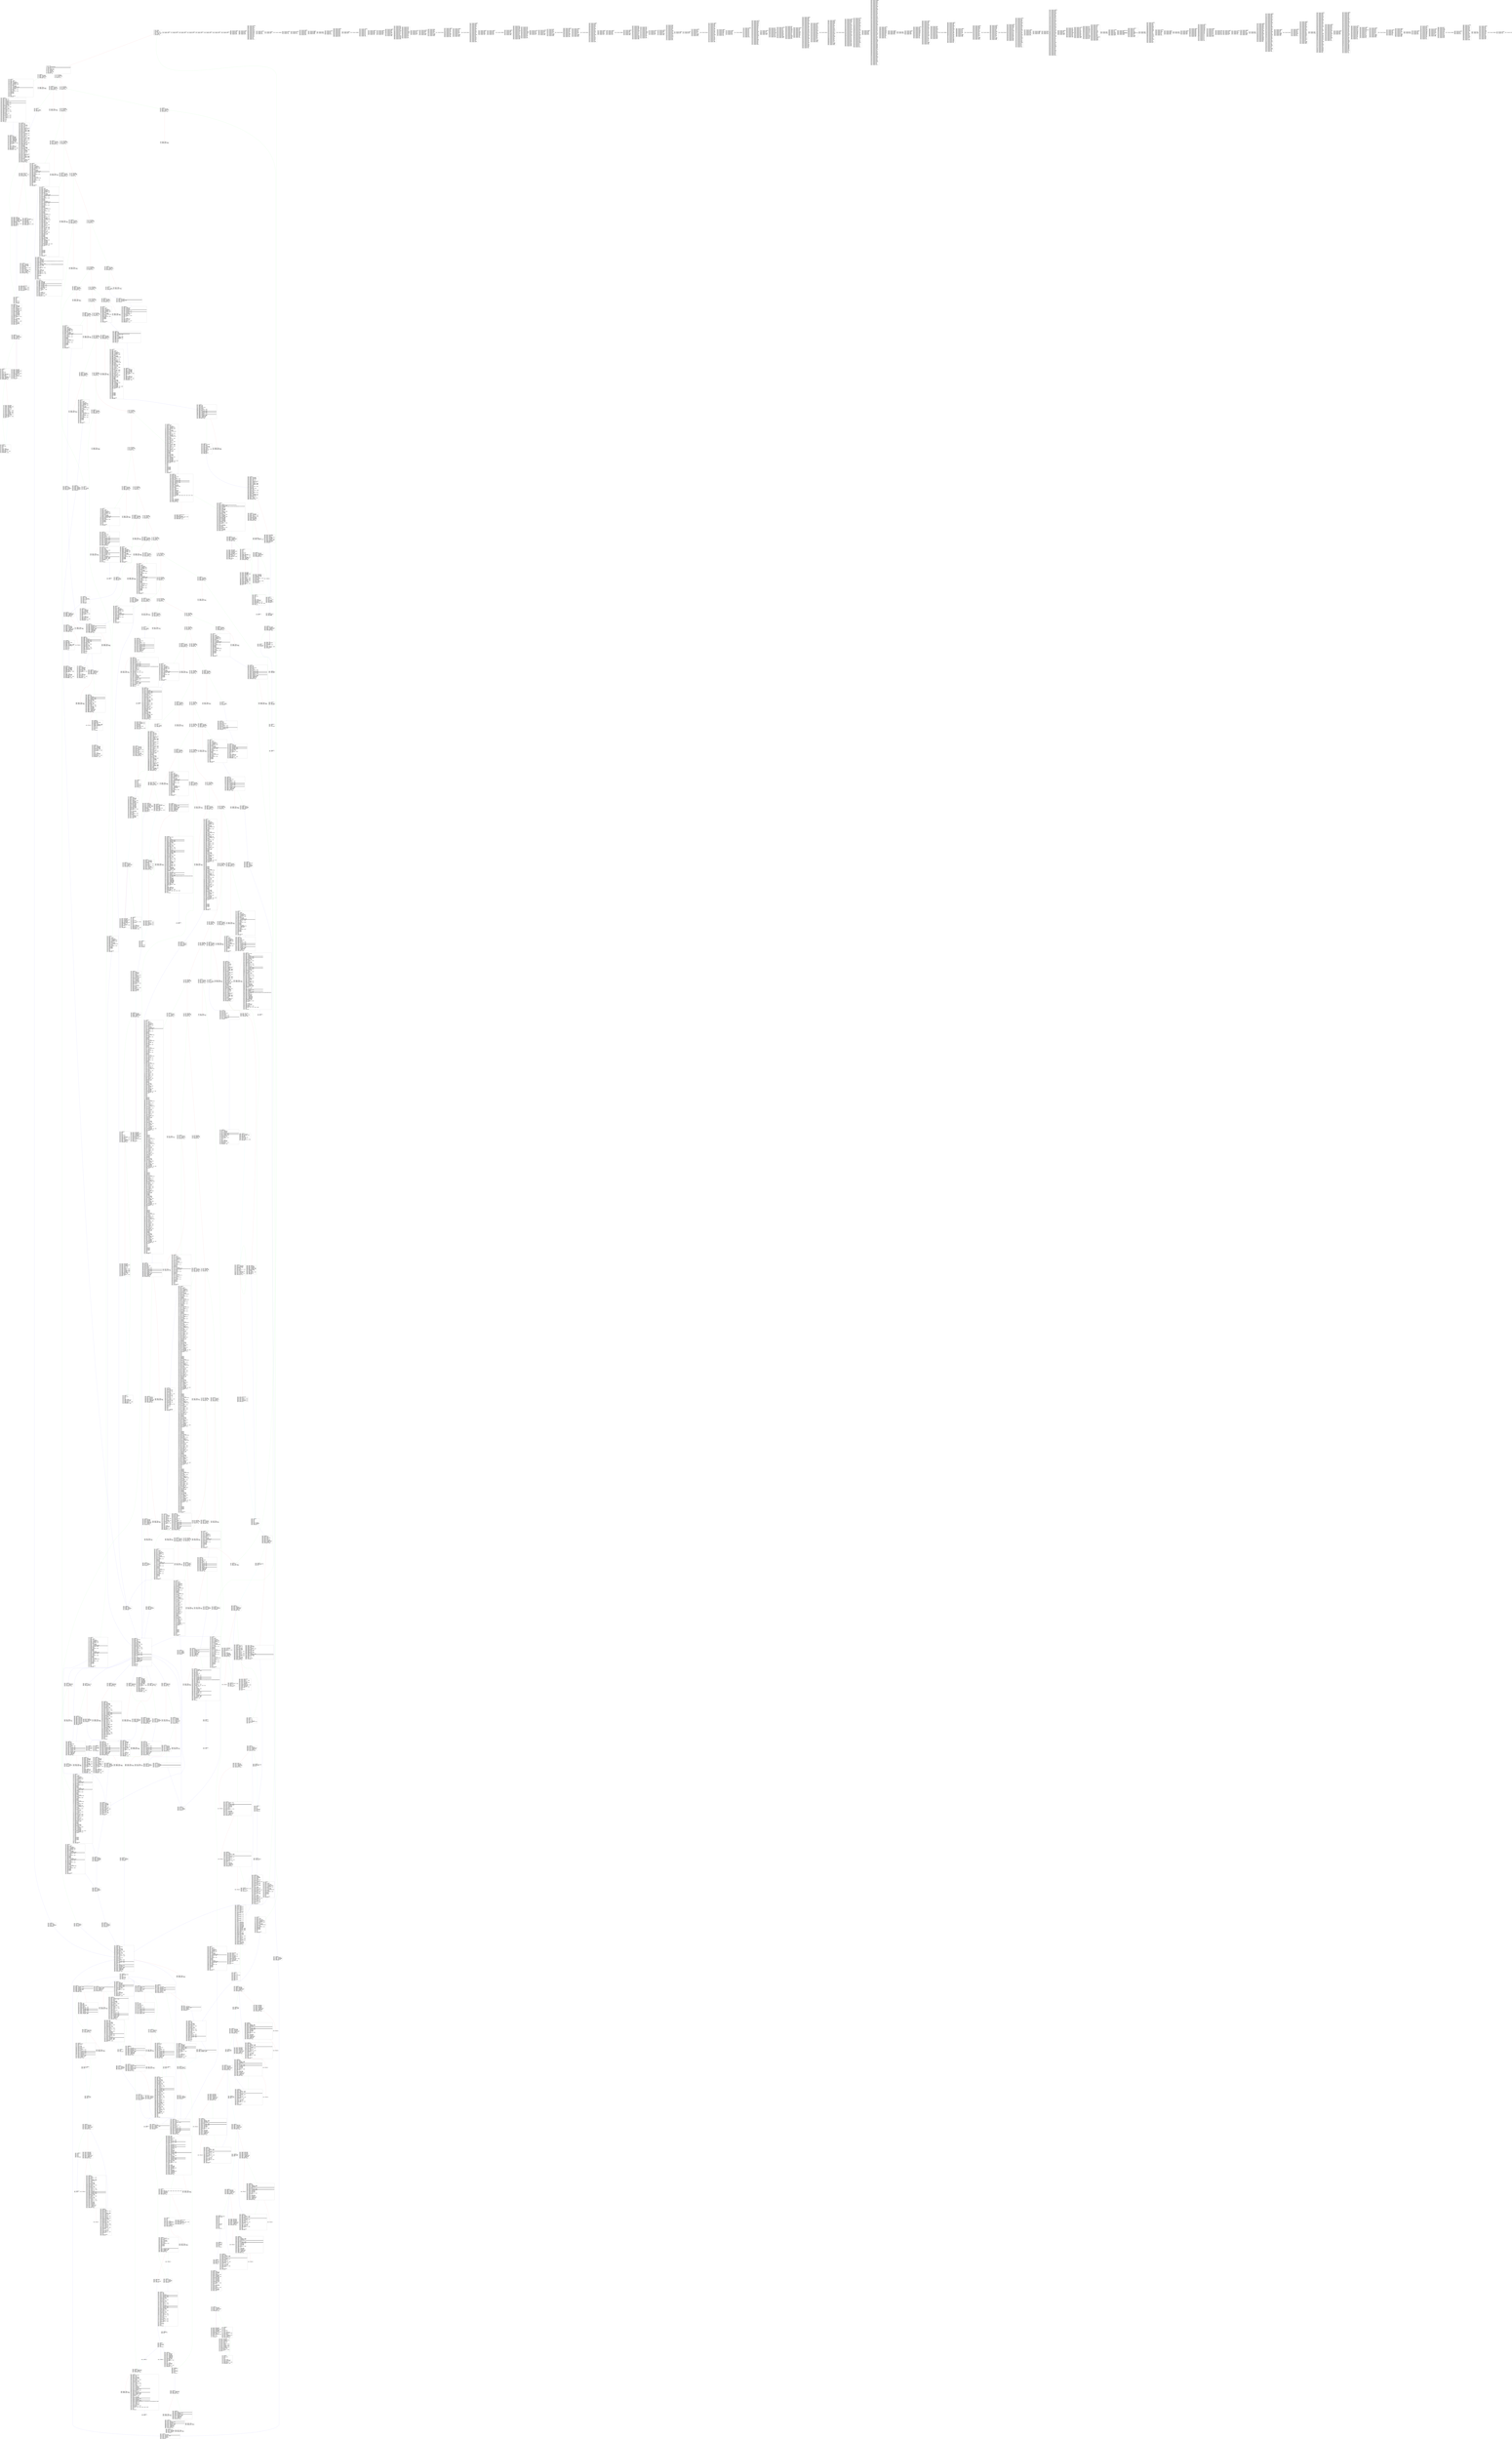 digraph "graph.cfg.gv" {
	subgraph global {
		node [fontname=Courier fontsize=30.0 rank=same shape=box]
		block_0 [label="0: %00 = #0x80\l2: %01 = #0x40\l4: MSTORE(%01, %00)\l5: %02 = #0x4\l7: %03 = CALLDATASIZE()\l8: %04 = LT(%03, %02)\l9: %05 = #0x1EE\lc: JUMPI(%05, %04)\l"]
		block_d [label="d: %06 = #0x0\lf: %07 = CALLDATALOAD(%06)\l10: %08 = #0x100000000000000000000000000000000000000000000000000000000\l2e: SWAP1(%07)\l2f: %09 = DIV(%07, %08)\l30: %0A = #0xFFFFFFFF\l35: %0B = AND(%0A, %09)\l36: %0C = DUP1(%0B)\l37: %0D = #0x1FFC9A7\l3c: %0E = EQ(%0D, %0B)\l3d: %0F = #0x1F3\l40: JUMPI(%0F, %0E)\l"]
		block_41 [label="41: %10 = DUP1(%0B)\l42: %11 = #0x6FDDE03\l47: %12 = EQ(%11, %0B)\l48: %13 = #0x257\l4b: JUMPI(%13, %12)\l"]
		block_4c [label="4c: %14 = DUP1(%0B)\l4d: %15 = #0x81812FC\l52: %16 = EQ(%15, %0B)\l53: %17 = #0x2E7\l56: JUMPI(%17, %16)\l"]
		block_57 [label="57: %18 = DUP1(%0B)\l58: %19 = #0x95EA7B3\l5d: %1A = EQ(%19, %0B)\l5e: %1B = #0x354\l61: JUMPI(%1B, %1A)\l"]
		block_62 [label="62: %1C = DUP1(%0B)\l63: %1D = #0x150B7A02\l68: %1E = EQ(%1D, %0B)\l69: %1F = #0x3A1\l6c: JUMPI(%1F, %1E)\l"]
		block_6d [label="6d: %20 = DUP1(%0B)\l6e: %21 = #0x18160DDD\l73: %22 = EQ(%21, %0B)\l74: %23 = #0x4A6\l77: JUMPI(%23, %22)\l"]
		block_78 [label="78: %24 = DUP1(%0B)\l79: %25 = #0x19FA8F50\l7e: %26 = EQ(%25, %0B)\l7f: %27 = #0x4D1\l82: JUMPI(%27, %26)\l"]
		block_83 [label="83: %28 = DUP1(%0B)\l84: %29 = #0x23B872DD\l89: %2A = EQ(%29, %0B)\l8a: %2B = #0x53A\l8d: JUMPI(%2B, %2A)\l"]
		block_8e [label="8e: %2C = DUP1(%0B)\l8f: %2D = #0x250679E3\l94: %2E = EQ(%2D, %0B)\l95: %2F = #0x5A7\l98: JUMPI(%2F, %2E)\l"]
		block_99 [label="99: %30 = DUP1(%0B)\l9a: %31 = #0x2F745C59\l9f: %32 = EQ(%31, %0B)\la0: %33 = #0x5E8\la3: JUMPI(%33, %32)\l"]
		block_a4 [label="a4: %34 = DUP1(%0B)\la5: %35 = #0x30176E13\laa: %36 = EQ(%35, %0B)\lab: %37 = #0x649\lae: JUMPI(%37, %36)\l"]
		block_af [label="af: %38 = DUP1(%0B)\lb0: %39 = #0x39E5F83D\lb5: %3A = EQ(%39, %0B)\lb6: %3B = #0x6B2\lb9: JUMPI(%3B, %3A)\l"]
		block_ba [label="ba: %3C = DUP1(%0B)\lbb: %3D = #0x42842E0E\lc0: %3E = EQ(%3D, %0B)\lc1: %3F = #0x709\lc4: JUMPI(%3F, %3E)\l"]
		block_c5 [label="c5: %40 = DUP1(%0B)\lc6: %41 = #0x43AF9E1F\lcb: %42 = EQ(%41, %0B)\lcc: %43 = #0x776\lcf: JUMPI(%43, %42)\l"]
		block_d0 [label="d0: %44 = DUP1(%0B)\ld1: %45 = #0x46A7DADC\ld6: %46 = EQ(%45, %0B)\ld7: %47 = #0x7D2\lda: JUMPI(%47, %46)\l"]
		block_db [label="db: %48 = DUP1(%0B)\ldc: %49 = #0x4F558E79\le1: %4A = EQ(%49, %0B)\le2: %4B = #0x815\le5: JUMPI(%4B, %4A)\l"]
		block_e6 [label="e6: %4C = DUP1(%0B)\le7: %4D = #0x4F6CCCE7\lec: %4E = EQ(%4D, %0B)\led: %4F = #0x85A\lf0: JUMPI(%4F, %4E)\l"]
		block_f1 [label="f1: %50 = DUP1(%0B)\lf2: %51 = #0x601A9193\lf7: %52 = EQ(%51, %0B)\lf8: %53 = #0x89B\lfb: JUMPI(%53, %52)\l"]
		block_fc [label="fc: %54 = DUP1(%0B)\lfd: %55 = #0x6352211E\l102: %56 = EQ(%55, %0B)\l103: %57 = #0x912\l106: JUMPI(%57, %56)\l"]
		block_107 [label="107: %58 = DUP1(%0B)\l108: %59 = #0x70A08231\l10d: %5A = EQ(%59, %0B)\l10e: %5B = #0x97F\l111: JUMPI(%5B, %5A)\l"]
		block_112 [label="112: %5C = DUP1(%0B)\l113: %5D = #0x715018A6\l118: %5E = EQ(%5D, %0B)\l119: %5F = #0x9D6\l11c: JUMPI(%5F, %5E)\l"]
		block_11d [label="11d: %60 = DUP1(%0B)\l11e: %61 = #0x7C6788BA\l123: %62 = EQ(%61, %0B)\l124: %63 = #0x9ED\l127: JUMPI(%63, %62)\l"]
		block_128 [label="128: %64 = DUP1(%0B)\l129: %65 = #0x8462151C\l12e: %66 = EQ(%65, %0B)\l12f: %67 = #0xA3A\l132: JUMPI(%67, %66)\l"]
		block_133 [label="133: %68 = DUP1(%0B)\l134: %69 = #0x8DA5CB5B\l139: %6A = EQ(%69, %0B)\l13a: %6B = #0xAD2\l13d: JUMPI(%6B, %6A)\l"]
		block_13e [label="13e: %6C = DUP1(%0B)\l13f: %6D = #0x95D89B41\l144: %6E = EQ(%6D, %0B)\l145: %6F = #0xB29\l148: JUMPI(%6F, %6E)\l"]
		block_149 [label="149: %70 = DUP1(%0B)\l14a: %71 = #0x9DC29FAC\l14f: %72 = EQ(%71, %0B)\l150: %73 = #0xBB9\l153: JUMPI(%73, %72)\l"]
		block_154 [label="154: %74 = DUP1(%0B)\l155: %75 = #0xA22CB465\l15a: %76 = EQ(%75, %0B)\l15b: %77 = #0xC06\l15e: JUMPI(%77, %76)\l"]
		block_15f [label="15f: %78 = DUP1(%0B)\l160: %79 = #0xB88D4FDE\l165: %7A = EQ(%79, %0B)\l166: %7B = #0xC55\l169: JUMPI(%7B, %7A)\l"]
		block_16a [label="16a: %7C = DUP1(%0B)\l16b: %7D = #0xC5C68618\l170: %7E = EQ(%7D, %0B)\l171: %7F = #0xD08\l174: JUMPI(%7F, %7E)\l"]
		block_175 [label="175: %80 = DUP1(%0B)\l176: %81 = #0xC6AD12A7\l17b: %82 = EQ(%81, %0B)\l17c: %83 = #0xDBB\l17f: JUMPI(%83, %82)\l"]
		block_180 [label="180: %84 = DUP1(%0B)\l181: %85 = #0xC87B56DD\l186: %86 = EQ(%85, %0B)\l187: %87 = #0xE0A\l18a: JUMPI(%87, %86)\l"]
		block_18b [label="18b: %88 = DUP1(%0B)\l18c: %89 = #0xCD7C0326\l191: %8A = EQ(%89, %0B)\l192: %8B = #0xEB0\l195: JUMPI(%8B, %8A)\l"]
		block_196 [label="196: %8C = DUP1(%0B)\l197: %8D = #0xDD93890B\l19c: %8E = EQ(%8D, %0B)\l19d: %8F = #0xF07\l1a0: JUMPI(%8F, %8E)\l"]
		block_1a1 [label="1a1: %90 = DUP1(%0B)\l1a2: %91 = #0xDD9EB1CA\l1a7: %92 = EQ(%91, %0B)\l1a8: %93 = #0xF50\l1ab: JUMPI(%93, %92)\l"]
		block_1ac [label="1ac: %94 = DUP1(%0B)\l1ad: %95 = #0xDECC1AE0\l1b2: %96 = EQ(%95, %0B)\l1b3: %97 = #0x1116\l1b6: JUMPI(%97, %96)\l"]
		block_1b7 [label="1b7: %98 = DUP1(%0B)\l1b8: %99 = #0xE00A4592\l1bd: %9A = EQ(%99, %0B)\l1be: %9B = #0x118D\l1c1: JUMPI(%9B, %9A)\l"]
		block_1c2 [label="1c2: %9C = DUP1(%0B)\l1c3: %9D = #0xE985E9C5\l1c8: %9E = EQ(%9D, %0B)\l1c9: %9F = #0x1333\l1cc: JUMPI(%9F, %9E)\l"]
		block_1cd [label="1cd: %A0 = DUP1(%0B)\l1ce: %A1 = #0xF2FDE38B\l1d3: %A2 = EQ(%A1, %0B)\l1d4: %A3 = #0x13AE\l1d7: JUMPI(%A3, %A2)\l"]
		block_1d8 [label="1d8: %A4 = DUP1(%0B)\l1d9: %A5 = #0xF3C76E7A\l1de: %A6 = EQ(%A5, %0B)\l1df: %A7 = #0x13F1\l1e2: JUMPI(%A7, %A6)\l"]
		block_1e3 [label="1e3: %A8 = DUP1(%0B)\l1e4: %A9 = #0xFDD26F65\l1e9: %AA = EQ(%A9, %0B)\l1ea: %AB = #0x1468\l1ed: JUMPI(%AB, %AA)\l"]
		block_1ee [label="1ee: JUMPDEST()\l1ef: %4643 = #0x0\l1f1: %4644 = DUP1(%4643)\l1f2: REVERT(%4643, %4643)\l"]
		block_1f3 [label="1f3: JUMPDEST()\l1f4: %4605 = CALLVALUE()\l1f5: %4606 = DUP1(%4605)\l1f6: %4607 = ISZERO(%4605)\l1f7: %4608 = #0x1FF\l1fa: JUMPI(%4608, %4607)\l"]
		block_1fb [label="1fb: %4609 = #0x0\l1fd: %460A = DUP1(%4609)\l1fe: REVERT(%4609, %4609)\l"]
		block_1ff [label="1ff: JUMPDEST()\l200: POP()\l201: %460B = #0x23D\l204: %460C = #0x4\l206: %460D = DUP1(%460C)\l207: %460E = CALLDATASIZE()\l208: %460F = SUB(%460E, %460C)\l209: %4610 = DUP2(%460C)\l20a: %4611 = ADD(%460C, %460F)\l20b: SWAP1(%460C)\l20c: %4612 = DUP1(%460C)\l20d: %4613 = DUP1(%460C)\l20e: %4614 = CALLDATALOAD(%460C)\l20f: %4615 = #0xFFFFFFFFFFFFFFFFFFFFFFFFFFFFFFFFFFFFFFFFFFFFFFFFFFFFFFFF\l22c: %4616 = NOT(%4615)\l22d: %4617 = AND(%4616, %4614)\l22e: SWAP1(%460C)\l22f: %4618 = #0x20\l231: %4619 = ADD(%4618, %460C)\l232: SWAP1(%4617)\l233: SWAP3(%4611)\l234: SWAP2(%460C)\l235: SWAP1(%4619)\l236: POP()\l237: POP()\l238: POP()\l239: %461A = #0x14DB\l23c: JUMP(%461A)\l"]
		block_23d [label="23d: JUMPDEST()\l23e: %4634 = #0x40\l240: %4635 = MLOAD(%4634)\l241: %4636 = DUP1(%4635)\l242: %4637 = DUP3(%4633)\l243: %4638 = ISZERO(%4633)\l244: %4639 = ISZERO(%4638)\l245: %463A = ISZERO(%4639)\l246: %463B = ISZERO(%463A)\l247: %463C = DUP2(%4635)\l248: MSTORE(%4635, %463B)\l249: %463D = #0x20\l24b: %463E = ADD(%463D, %4635)\l24c: SWAP2(%4633)\l24d: POP()\l24e: POP()\l24f: %463F = #0x40\l251: %4640 = MLOAD(%463F)\l252: %4641 = DUP1(%4640)\l253: SWAP2(%463E)\l254: %4642 = SUB(%463E, %4640)\l255: SWAP1(%4640)\l256: RETURN(%4640, %4642)\l"]
		block_257 [label="257: JUMPDEST()\l258: %44CA = CALLVALUE()\l259: %44CB = DUP1(%44CA)\l25a: %44CC = ISZERO(%44CA)\l25b: %44CD = #0x263\l25e: JUMPI(%44CD, %44CC)\l"]
		block_25f [label="25f: %44CE = #0x0\l261: %44CF = DUP1(%44CE)\l262: REVERT(%44CE, %44CE)\l"]
		block_263 [label="263: JUMPDEST()\l264: POP()\l265: %44D0 = #0x26C\l268: %44D1 = #0x1542\l26b: JUMP(%44D1)\l"]
		block_26c [label="26c: JUMPDEST()\l26d: %45BC = #0x40\l26f: %45BD = MLOAD(%45BC)\l270: %45BE = DUP1(%45BD)\l271: %45BF = DUP1(%45BD)\l272: %45C0 = #0x20\l274: %45C1 = ADD(%45C0, %45BD)\l275: %45C2 = DUP3(%45BD)\l276: %45C3 = DUP2(%45C1)\l277: %45C4 = SUB(%45C1, %45BD)\l278: %45C5 = DUP3(%45BD)\l279: MSTORE(%45BD, %45C4)\l27a: %45C6 = DUP4(%44EB)\l27b: %45C7 = DUP2(%45C1)\l27c: %45C8 = DUP2(%44EB)\l27d: %45C9 = MLOAD(%44EB)\l27e: %45CA = DUP2(%45C1)\l27f: MSTORE(%45C1, %45C9)\l280: %45CB = #0x20\l282: %45CC = ADD(%45CB, %45C1)\l283: SWAP2(%45C1)\l284: POP()\l285: %45CD = DUP1(%44EB)\l286: %45CE = MLOAD(%44EB)\l287: SWAP1(%44EB)\l288: %45CF = #0x20\l28a: %45D0 = ADD(%45CF, %44EB)\l28b: SWAP1(%45CE)\l28c: %45D1 = DUP1(%45CE)\l28d: %45D2 = DUP4(%45CC)\l28e: %45D3 = DUP4(%45D0)\l28f: %45D4 = #0x0\l"]
		block_291 [label="291: JUMPDEST()\l292: %45D5 = DUP4(%45CE)\l293: %45D6 = DUP2(%45D4)\l294: %45D7 = LT(%45D4, %45CE)\l295: %45D8 = ISZERO(%45D7)\l296: %45D9 = #0x2AC\l299: JUMPI(%45D9, %45D8)\l"]
		block_29a [label="29a: %45DA = DUP1(%45D4)\l29b: %45DB = DUP3(%45D0)\l29c: %45DC = ADD(%45D0, %45D4)\l29d: %45DD = MLOAD(%45DC)\l29e: %45DE = DUP2(%45D4)\l29f: %45DF = DUP5(%45CC)\l2a0: %45E0 = ADD(%45CC, %45D4)\l2a1: MSTORE(%45E0, %45DD)\l2a2: %45E1 = #0x20\l2a4: %45E2 = DUP2(%45D4)\l2a5: %45E3 = ADD(%45D4, %45E1)\l2a6: SWAP1(%45D4)\l2a7: POP()\l2a8: %45E4 = #0x291\l2ab: JUMP(%45E4)\l"]
		block_2ac [label="2ac: JUMPDEST()\l2ad: POP()\l2ae: POP()\l2af: POP()\l2b0: POP()\l2b1: SWAP1(%45D0)\l2b2: POP()\l2b3: SWAP1(%45CC)\l2b4: %45E5 = DUP2(%45CE)\l2b5: %45E6 = ADD(%45CE, %45CC)\l2b6: SWAP1(%45CE)\l2b7: %45E7 = #0x1F\l2b9: %45E8 = AND(%45E7, %45CE)\l2ba: %45E9 = DUP1(%45E8)\l2bb: %45EA = ISZERO(%45E8)\l2bc: %45EB = #0x2D9\l2bf: JUMPI(%45EB, %45EA)\l"]
		block_2c0 [label="2c0: %45EC = DUP1(%45E8)\l2c1: %45ED = DUP3(%45E6)\l2c2: %45EE = SUB(%45E6, %45E8)\l2c3: %45EF = DUP1(%45EE)\l2c4: %45F0 = MLOAD(%45EE)\l2c5: %45F1 = #0x1\l2c7: %45F2 = DUP4(%45E8)\l2c8: %45F3 = #0x20\l2ca: %45F4 = SUB(%45F3, %45E8)\l2cb: %45F5 = #0x100\l2ce: %45F6 = EXP(%45F5, %45F4)\l2cf: %45F7 = SUB(%45F6, %45F1)\l2d0: %45F8 = NOT(%45F7)\l2d1: %45F9 = AND(%45F8, %45F0)\l2d2: %45FA = DUP2(%45EE)\l2d3: MSTORE(%45EE, %45F9)\l2d4: %45FB = #0x20\l2d6: %45FC = ADD(%45FB, %45EE)\l2d7: SWAP2(%45E6)\l2d8: POP()\l"]
		block_2d9 [label="2d9: JUMPDEST()\l2da: POP()\l2db: SWAP3(%44EB)\l2dc: POP()\l2dd: POP()\l2de: POP()\l2df: %4601 = #0x40\l2e1: %4602 = MLOAD(%4601)\l2e2: %4603 = DUP1(%4602)\l2e3: SWAP2(%45E6)\l2e4: %4604 = SUB(%45E6, %4602)\l2e5: SWAP1(%4602)\l2e6: RETURN(%4602, %4604)\l"]
		block_2e7 [label="2e7: JUMPDEST()\l2e8: %4495 = CALLVALUE()\l2e9: %4496 = DUP1(%4495)\l2ea: %4497 = ISZERO(%4495)\l2eb: %4498 = #0x2F3\l2ee: JUMPI(%4498, %4497)\l"]
		block_2ef [label="2ef: %4499 = #0x0\l2f1: %449A = DUP1(%4499)\l2f2: REVERT(%4499, %4499)\l"]
		block_2f3 [label="2f3: JUMPDEST()\l2f4: POP()\l2f5: %449B = #0x312\l2f8: %449C = #0x4\l2fa: %449D = DUP1(%449C)\l2fb: %449E = CALLDATASIZE()\l2fc: %449F = SUB(%449E, %449C)\l2fd: %44A0 = DUP2(%449C)\l2fe: %44A1 = ADD(%449C, %449F)\l2ff: SWAP1(%449C)\l300: %44A2 = DUP1(%449C)\l301: %44A3 = DUP1(%449C)\l302: %44A4 = CALLDATALOAD(%449C)\l303: SWAP1(%449C)\l304: %44A5 = #0x20\l306: %44A6 = ADD(%44A5, %449C)\l307: SWAP1(%44A4)\l308: SWAP3(%44A1)\l309: SWAP2(%449C)\l30a: SWAP1(%44A6)\l30b: POP()\l30c: POP()\l30d: POP()\l30e: %44A7 = #0x15E4\l311: JUMP(%44A7)\l"]
		block_312 [label="312: JUMPDEST()\l313: %44BB = #0x40\l315: %44BC = MLOAD(%44BB)\l316: %44BD = DUP1(%44BC)\l317: %44BE = DUP3(%44BA)\l318: %44BF = #0xFFFFFFFFFFFFFFFFFFFFFFFFFFFFFFFFFFFFFFFF\l32d: %44C0 = AND(%44BF, %44BA)\l32e: %44C1 = #0xFFFFFFFFFFFFFFFFFFFFFFFFFFFFFFFFFFFFFFFF\l343: %44C2 = AND(%44C1, %44C0)\l344: %44C3 = DUP2(%44BC)\l345: MSTORE(%44BC, %44C2)\l346: %44C4 = #0x20\l348: %44C5 = ADD(%44C4, %44BC)\l349: SWAP2(%44BA)\l34a: POP()\l34b: POP()\l34c: %44C6 = #0x40\l34e: %44C7 = MLOAD(%44C6)\l34f: %44C8 = DUP1(%44C7)\l350: SWAP2(%44C5)\l351: %44C9 = SUB(%44C5, %44C7)\l352: SWAP1(%44C7)\l353: RETURN(%44C7, %44C9)\l"]
		block_354 [label="354: JUMPDEST()\l355: %42C8 = CALLVALUE()\l356: %42C9 = DUP1(%42C8)\l357: %42CA = ISZERO(%42C8)\l358: %42CB = #0x360\l35b: JUMPI(%42CB, %42CA)\l"]
		block_35c [label="35c: %42CC = #0x0\l35e: %42CD = DUP1(%42CC)\l35f: REVERT(%42CC, %42CC)\l"]
		block_360 [label="360: JUMPDEST()\l361: POP()\l362: %42CE = #0x39F\l365: %42CF = #0x4\l367: %42D0 = DUP1(%42CF)\l368: %42D1 = CALLDATASIZE()\l369: %42D2 = SUB(%42D1, %42CF)\l36a: %42D3 = DUP2(%42CF)\l36b: %42D4 = ADD(%42CF, %42D2)\l36c: SWAP1(%42CF)\l36d: %42D5 = DUP1(%42CF)\l36e: %42D6 = DUP1(%42CF)\l36f: %42D7 = CALLDATALOAD(%42CF)\l370: %42D8 = #0xFFFFFFFFFFFFFFFFFFFFFFFFFFFFFFFFFFFFFFFF\l385: %42D9 = AND(%42D8, %42D7)\l386: SWAP1(%42CF)\l387: %42DA = #0x20\l389: %42DB = ADD(%42DA, %42CF)\l38a: SWAP1(%42D9)\l38b: SWAP3(%42D4)\l38c: SWAP2(%42CF)\l38d: SWAP1(%42DB)\l38e: %42DC = DUP1(%42DB)\l38f: %42DD = CALLDATALOAD(%42DB)\l390: SWAP1(%42DB)\l391: %42DE = #0x20\l393: %42DF = ADD(%42DE, %42DB)\l394: SWAP1(%42DD)\l395: SWAP3(%42D4)\l396: SWAP2(%42CF)\l397: SWAP1(%42DF)\l398: POP()\l399: POP()\l39a: POP()\l39b: %42E0 = #0x1621\l39e: JUMP(%42E0)\l"]
		block_39f [label="39f: JUMPDEST()\l3a0: STOP()\l"]
		block_3a1 [label="3a1: JUMPDEST()\l3a2: %4261 = CALLVALUE()\l3a3: %4262 = DUP1(%4261)\l3a4: %4263 = ISZERO(%4261)\l3a5: %4264 = #0x3AD\l3a8: JUMPI(%4264, %4263)\l"]
		block_3a9 [label="3a9: %4265 = #0x0\l3ab: %4266 = DUP1(%4265)\l3ac: REVERT(%4265, %4265)\l"]
		block_3ad [label="3ad: JUMPDEST()\l3ae: POP()\l3af: %4267 = #0x452\l3b2: %4268 = #0x4\l3b4: %4269 = DUP1(%4268)\l3b5: %426A = CALLDATASIZE()\l3b6: %426B = SUB(%426A, %4268)\l3b7: %426C = DUP2(%4268)\l3b8: %426D = ADD(%4268, %426B)\l3b9: SWAP1(%4268)\l3ba: %426E = DUP1(%4268)\l3bb: %426F = DUP1(%4268)\l3bc: %4270 = CALLDATALOAD(%4268)\l3bd: %4271 = #0xFFFFFFFFFFFFFFFFFFFFFFFFFFFFFFFFFFFFFFFF\l3d2: %4272 = AND(%4271, %4270)\l3d3: SWAP1(%4268)\l3d4: %4273 = #0x20\l3d6: %4274 = ADD(%4273, %4268)\l3d7: SWAP1(%4272)\l3d8: SWAP3(%426D)\l3d9: SWAP2(%4268)\l3da: SWAP1(%4274)\l3db: %4275 = DUP1(%4274)\l3dc: %4276 = CALLDATALOAD(%4274)\l3dd: %4277 = #0xFFFFFFFFFFFFFFFFFFFFFFFFFFFFFFFFFFFFFFFF\l3f2: %4278 = AND(%4277, %4276)\l3f3: SWAP1(%4274)\l3f4: %4279 = #0x20\l3f6: %427A = ADD(%4279, %4274)\l3f7: SWAP1(%4278)\l3f8: SWAP3(%426D)\l3f9: SWAP2(%4268)\l3fa: SWAP1(%427A)\l3fb: %427B = DUP1(%427A)\l3fc: %427C = CALLDATALOAD(%427A)\l3fd: SWAP1(%427A)\l3fe: %427D = #0x20\l400: %427E = ADD(%427D, %427A)\l401: SWAP1(%427C)\l402: SWAP3(%426D)\l403: SWAP2(%4268)\l404: SWAP1(%427E)\l405: %427F = DUP1(%427E)\l406: %4280 = CALLDATALOAD(%427E)\l407: SWAP1(%427E)\l408: %4281 = #0x20\l40a: %4282 = ADD(%4281, %427E)\l40b: SWAP1(%4280)\l40c: %4283 = DUP3(%4268)\l40d: %4284 = ADD(%4268, %4280)\l40e: %4285 = DUP1(%4284)\l40f: %4286 = CALLDATALOAD(%4284)\l410: SWAP1(%4284)\l411: %4287 = #0x20\l413: %4288 = ADD(%4287, %4284)\l414: SWAP1(%4286)\l415: %4289 = DUP1(%4286)\l416: %428A = DUP1(%4286)\l417: %428B = #0x1F\l419: %428C = ADD(%428B, %4286)\l41a: %428D = #0x20\l41c: %428E = DUP1(%428D)\l41d: SWAP2(%428C)\l41e: %428F = DIV(%428C, %428D)\l41f: %4290 = MUL(%428F, %428D)\l420: %4291 = #0x20\l422: %4292 = ADD(%4291, %4290)\l423: %4293 = #0x40\l425: %4294 = MLOAD(%4293)\l426: SWAP1(%4292)\l427: %4295 = DUP2(%4294)\l428: %4296 = ADD(%4294, %4292)\l429: %4297 = #0x40\l42b: MSTORE(%4297, %4296)\l42c: %4298 = DUP1(%4294)\l42d: SWAP4(%4288)\l42e: SWAP3(%4286)\l42f: SWAP2(%4286)\l430: SWAP1(%4294)\l431: %4299 = DUP2(%4286)\l432: %429A = DUP2(%4294)\l433: MSTORE(%4294, %4286)\l434: %429B = #0x20\l436: %429C = ADD(%429B, %4294)\l437: %429D = DUP4(%4288)\l438: %429E = DUP4(%4286)\l439: %429F = DUP1(%4286)\l43a: %42A0 = DUP3(%4288)\l43b: %42A1 = DUP5(%429C)\l43c: CALLDATACOPY(%429C, %4288, %4286)\l43d: %42A2 = DUP3(%429C)\l43e: %42A3 = ADD(%429C, %4286)\l43f: SWAP2(%429C)\l440: POP()\l441: POP()\l442: POP()\l443: POP()\l444: POP()\l445: POP()\l446: SWAP2(%4268)\l447: SWAP3(%426D)\l448: SWAP2(%4294)\l449: SWAP3(%4268)\l44a: SWAP1(%4282)\l44b: POP()\l44c: POP()\l44d: POP()\l44e: %42A4 = #0x1766\l451: JUMP(%42A4)\l"]
		block_452 [label="452: JUMPDEST()\l453: %42B7 = #0x40\l455: %42B8 = MLOAD(%42B7)\l456: %42B9 = DUP1(%42B8)\l457: %42BA = DUP3(%42B6)\l458: %42BB = #0xFFFFFFFFFFFFFFFFFFFFFFFFFFFFFFFFFFFFFFFFFFFFFFFFFFFFFFFF\l475: %42BC = NOT(%42BB)\l476: %42BD = AND(%42BC, %42B6)\l477: %42BE = #0xFFFFFFFFFFFFFFFFFFFFFFFFFFFFFFFFFFFFFFFFFFFFFFFFFFFFFFFF\l494: %42BF = NOT(%42BE)\l495: %42C0 = AND(%42BF, %42BD)\l496: %42C1 = DUP2(%42B8)\l497: MSTORE(%42B8, %42C0)\l498: %42C2 = #0x20\l49a: %42C3 = ADD(%42C2, %42B8)\l49b: SWAP2(%42B6)\l49c: POP()\l49d: POP()\l49e: %42C4 = #0x40\l4a0: %42C5 = MLOAD(%42C4)\l4a1: %42C6 = DUP1(%42C5)\l4a2: SWAP2(%42C3)\l4a3: %42C7 = SUB(%42C3, %42C5)\l4a4: SWAP1(%42C5)\l4a5: RETURN(%42C5, %42C7)\l"]
		block_4a6 [label="4a6: JUMPDEST()\l4a7: %424A = CALLVALUE()\l4a8: %424B = DUP1(%424A)\l4a9: %424C = ISZERO(%424A)\l4aa: %424D = #0x4B2\l4ad: JUMPI(%424D, %424C)\l"]
		block_4ae [label="4ae: %424E = #0x0\l4b0: %424F = DUP1(%424E)\l4b1: REVERT(%424E, %424E)\l"]
		block_4b2 [label="4b2: JUMPDEST()\l4b3: POP()\l4b4: %4250 = #0x4BB\l4b7: %4251 = #0x17CE\l4ba: JUMP(%4251)\l"]
		block_4bb [label="4bb: JUMPDEST()\l4bc: %4256 = #0x40\l4be: %4257 = MLOAD(%4256)\l4bf: %4258 = DUP1(%4257)\l4c0: %4259 = DUP3(%4255)\l4c1: %425A = DUP2(%4257)\l4c2: MSTORE(%4257, %4255)\l4c3: %425B = #0x20\l4c5: %425C = ADD(%425B, %4257)\l4c6: SWAP2(%4255)\l4c7: POP()\l4c8: POP()\l4c9: %425D = #0x40\l4cb: %425E = MLOAD(%425D)\l4cc: %425F = DUP1(%425E)\l4cd: SWAP2(%425C)\l4ce: %4260 = SUB(%425C, %425E)\l4cf: SWAP1(%425E)\l4d0: RETURN(%425E, %4260)\l"]
		block_4d1 [label="4d1: JUMPDEST()\l4d2: %422D = CALLVALUE()\l4d3: %422E = DUP1(%422D)\l4d4: %422F = ISZERO(%422D)\l4d5: %4230 = #0x4DD\l4d8: JUMPI(%4230, %422F)\l"]
		block_4d9 [label="4d9: %4231 = #0x0\l4db: %4232 = DUP1(%4231)\l4dc: REVERT(%4231, %4231)\l"]
		block_4dd [label="4dd: JUMPDEST()\l4de: POP()\l4df: %4233 = #0x4E6\l4e2: %4234 = #0x17DB\l4e5: JUMP(%4234)\l"]
		block_4e6 [label="4e6: JUMPDEST()\l4e7: %4239 = #0x40\l4e9: %423A = MLOAD(%4239)\l4ea: %423B = DUP1(%423A)\l4eb: %423C = DUP3(%4237)\l4ec: %423D = #0xFFFFFFFFFFFFFFFFFFFFFFFFFFFFFFFFFFFFFFFFFFFFFFFFFFFFFFFF\l509: %423E = NOT(%423D)\l50a: %423F = AND(%423E, %4237)\l50b: %4240 = #0xFFFFFFFFFFFFFFFFFFFFFFFFFFFFFFFFFFFFFFFFFFFFFFFFFFFFFFFF\l528: %4241 = NOT(%4240)\l529: %4242 = AND(%4241, %423F)\l52a: %4243 = DUP2(%423A)\l52b: MSTORE(%423A, %4242)\l52c: %4244 = #0x20\l52e: %4245 = ADD(%4244, %423A)\l52f: SWAP2(%4237)\l530: POP()\l531: POP()\l532: %4246 = #0x40\l534: %4247 = MLOAD(%4246)\l535: %4248 = DUP1(%4247)\l536: SWAP2(%4245)\l537: %4249 = SUB(%4245, %4247)\l538: SWAP1(%4247)\l539: RETURN(%4247, %4249)\l"]
		block_53a [label="53a: JUMPDEST()\l53b: %3EF2 = CALLVALUE()\l53c: %3EF3 = DUP1(%3EF2)\l53d: %3EF4 = ISZERO(%3EF2)\l53e: %3EF5 = #0x546\l541: JUMPI(%3EF5, %3EF4)\l"]
		block_542 [label="542: %3EF6 = #0x0\l544: %3EF7 = DUP1(%3EF6)\l545: REVERT(%3EF6, %3EF6)\l"]
		block_546 [label="546: JUMPDEST()\l547: POP()\l548: %3EF8 = #0x5A5\l54b: %3EF9 = #0x4\l54d: %3EFA = DUP1(%3EF9)\l54e: %3EFB = CALLDATASIZE()\l54f: %3EFC = SUB(%3EFB, %3EF9)\l550: %3EFD = DUP2(%3EF9)\l551: %3EFE = ADD(%3EF9, %3EFC)\l552: SWAP1(%3EF9)\l553: %3EFF = DUP1(%3EF9)\l554: %3F00 = DUP1(%3EF9)\l555: %3F01 = CALLDATALOAD(%3EF9)\l556: %3F02 = #0xFFFFFFFFFFFFFFFFFFFFFFFFFFFFFFFFFFFFFFFF\l56b: %3F03 = AND(%3F02, %3F01)\l56c: SWAP1(%3EF9)\l56d: %3F04 = #0x20\l56f: %3F05 = ADD(%3F04, %3EF9)\l570: SWAP1(%3F03)\l571: SWAP3(%3EFE)\l572: SWAP2(%3EF9)\l573: SWAP1(%3F05)\l574: %3F06 = DUP1(%3F05)\l575: %3F07 = CALLDATALOAD(%3F05)\l576: %3F08 = #0xFFFFFFFFFFFFFFFFFFFFFFFFFFFFFFFFFFFFFFFF\l58b: %3F09 = AND(%3F08, %3F07)\l58c: SWAP1(%3F05)\l58d: %3F0A = #0x20\l58f: %3F0B = ADD(%3F0A, %3F05)\l590: SWAP1(%3F09)\l591: SWAP3(%3EFE)\l592: SWAP2(%3EF9)\l593: SWAP1(%3F0B)\l594: %3F0C = DUP1(%3F0B)\l595: %3F0D = CALLDATALOAD(%3F0B)\l596: SWAP1(%3F0B)\l597: %3F0E = #0x20\l599: %3F0F = ADD(%3F0E, %3F0B)\l59a: SWAP1(%3F0D)\l59b: SWAP3(%3EFE)\l59c: SWAP2(%3EF9)\l59d: SWAP1(%3F0F)\l59e: POP()\l59f: POP()\l5a0: POP()\l5a1: %3F10 = #0x1802\l5a4: JUMP(%3F10)\l"]
		block_5a5 [label="5a5: [NO_SSA] JUMPDEST\l5a6: [NO_SSA] STOP\l"]
		block_5a7 [label="5a7: JUMPDEST()\l5a8: %3ECA = CALLVALUE()\l5a9: %3ECB = DUP1(%3ECA)\l5aa: %3ECC = ISZERO(%3ECA)\l5ab: %3ECD = #0x5B3\l5ae: JUMPI(%3ECD, %3ECC)\l"]
		block_5af [label="5af: %3ECE = #0x0\l5b1: %3ECF = DUP1(%3ECE)\l5b2: REVERT(%3ECE, %3ECE)\l"]
		block_5b3 [label="5b3: JUMPDEST()\l5b4: POP()\l5b5: %3ED0 = #0x5D2\l5b8: %3ED1 = #0x4\l5ba: %3ED2 = DUP1(%3ED1)\l5bb: %3ED3 = CALLDATASIZE()\l5bc: %3ED4 = SUB(%3ED3, %3ED1)\l5bd: %3ED5 = DUP2(%3ED1)\l5be: %3ED6 = ADD(%3ED1, %3ED4)\l5bf: SWAP1(%3ED1)\l5c0: %3ED7 = DUP1(%3ED1)\l5c1: %3ED8 = DUP1(%3ED1)\l5c2: %3ED9 = CALLDATALOAD(%3ED1)\l5c3: SWAP1(%3ED1)\l5c4: %3EDA = #0x20\l5c6: %3EDB = ADD(%3EDA, %3ED1)\l5c7: SWAP1(%3ED9)\l5c8: SWAP3(%3ED6)\l5c9: SWAP2(%3ED1)\l5ca: SWAP1(%3EDB)\l5cb: POP()\l5cc: POP()\l5cd: POP()\l5ce: %3EDC = #0x190D\l5d1: JUMP(%3EDC)\l"]
		block_5d2 [label="5d2: JUMPDEST()\l5d3: %3EE7 = #0x40\l5d5: %3EE8 = MLOAD(%3EE7)\l5d6: %3EE9 = DUP1(%3EE8)\l5d7: %3EEA = DUP3(%3EE6)\l5d8: %3EEB = DUP2(%3EE8)\l5d9: MSTORE(%3EE8, %3EE6)\l5da: %3EEC = #0x20\l5dc: %3EED = ADD(%3EEC, %3EE8)\l5dd: SWAP2(%3EE6)\l5de: POP()\l5df: POP()\l5e0: %3EEE = #0x40\l5e2: %3EEF = MLOAD(%3EEE)\l5e3: %3EF0 = DUP1(%3EEF)\l5e4: SWAP2(%3EED)\l5e5: %3EF1 = SUB(%3EED, %3EEF)\l5e6: SWAP1(%3EEF)\l5e7: RETURN(%3EEF, %3EF1)\l"]
		block_5e8 [label="5e8: JUMPDEST()\l5e9: %3E60 = CALLVALUE()\l5ea: %3E61 = DUP1(%3E60)\l5eb: %3E62 = ISZERO(%3E60)\l5ec: %3E63 = #0x5F4\l5ef: JUMPI(%3E63, %3E62)\l"]
		block_5f0 [label="5f0: %3E64 = #0x0\l5f2: %3E65 = DUP1(%3E64)\l5f3: REVERT(%3E64, %3E64)\l"]
		block_5f4 [label="5f4: JUMPDEST()\l5f5: POP()\l5f6: %3E66 = #0x633\l5f9: %3E67 = #0x4\l5fb: %3E68 = DUP1(%3E67)\l5fc: %3E69 = CALLDATASIZE()\l5fd: %3E6A = SUB(%3E69, %3E67)\l5fe: %3E6B = DUP2(%3E67)\l5ff: %3E6C = ADD(%3E67, %3E6A)\l600: SWAP1(%3E67)\l601: %3E6D = DUP1(%3E67)\l602: %3E6E = DUP1(%3E67)\l603: %3E6F = CALLDATALOAD(%3E67)\l604: %3E70 = #0xFFFFFFFFFFFFFFFFFFFFFFFFFFFFFFFFFFFFFFFF\l619: %3E71 = AND(%3E70, %3E6F)\l61a: SWAP1(%3E67)\l61b: %3E72 = #0x20\l61d: %3E73 = ADD(%3E72, %3E67)\l61e: SWAP1(%3E71)\l61f: SWAP3(%3E6C)\l620: SWAP2(%3E67)\l621: SWAP1(%3E73)\l622: %3E74 = DUP1(%3E73)\l623: %3E75 = CALLDATALOAD(%3E73)\l624: SWAP1(%3E73)\l625: %3E76 = #0x20\l627: %3E77 = ADD(%3E76, %3E73)\l628: SWAP1(%3E75)\l629: SWAP3(%3E6C)\l62a: SWAP2(%3E67)\l62b: SWAP1(%3E77)\l62c: POP()\l62d: POP()\l62e: POP()\l62f: %3E78 = #0x1952\l632: JUMP(%3E78)\l"]
		block_633 [label="633: JUMPDEST()\l634: %3EBF = #0x40\l636: %3EC0 = MLOAD(%3EBF)\l637: %3EC1 = DUP1(%3EC0)\l638: %3EC2 = DUP3(%3EBE)\l639: %3EC3 = DUP2(%3EC0)\l63a: MSTORE(%3EC0, %3EBE)\l63b: %3EC4 = #0x20\l63d: %3EC5 = ADD(%3EC4, %3EC0)\l63e: SWAP2(%3EBE)\l63f: POP()\l640: POP()\l641: %3EC6 = #0x40\l643: %3EC7 = MLOAD(%3EC6)\l644: %3EC8 = DUP1(%3EC7)\l645: SWAP2(%3EC5)\l646: %3EC9 = SUB(%3EC5, %3EC7)\l647: SWAP1(%3EC7)\l648: RETURN(%3EC7, %3EC9)\l"]
		block_649 [label="649: JUMPDEST()\l64a: %3DA8 = CALLVALUE()\l64b: %3DA9 = DUP1(%3DA8)\l64c: %3DAA = ISZERO(%3DA8)\l64d: %3DAB = #0x655\l650: JUMPI(%3DAB, %3DAA)\l"]
		block_651 [label="651: %3DAC = #0x0\l653: %3DAD = DUP1(%3DAC)\l654: REVERT(%3DAC, %3DAC)\l"]
		block_655 [label="655: JUMPDEST()\l656: POP()\l657: %3DAE = #0x6B0\l65a: %3DAF = #0x4\l65c: %3DB0 = DUP1(%3DAF)\l65d: %3DB1 = CALLDATASIZE()\l65e: %3DB2 = SUB(%3DB1, %3DAF)\l65f: %3DB3 = DUP2(%3DAF)\l660: %3DB4 = ADD(%3DAF, %3DB2)\l661: SWAP1(%3DAF)\l662: %3DB5 = DUP1(%3DAF)\l663: %3DB6 = DUP1(%3DAF)\l664: %3DB7 = CALLDATALOAD(%3DAF)\l665: SWAP1(%3DAF)\l666: %3DB8 = #0x20\l668: %3DB9 = ADD(%3DB8, %3DAF)\l669: SWAP1(%3DB7)\l66a: %3DBA = DUP3(%3DAF)\l66b: %3DBB = ADD(%3DAF, %3DB7)\l66c: %3DBC = DUP1(%3DBB)\l66d: %3DBD = CALLDATALOAD(%3DBB)\l66e: SWAP1(%3DBB)\l66f: %3DBE = #0x20\l671: %3DBF = ADD(%3DBE, %3DBB)\l672: SWAP1(%3DBD)\l673: %3DC0 = DUP1(%3DBD)\l674: %3DC1 = DUP1(%3DBD)\l675: %3DC2 = #0x1F\l677: %3DC3 = ADD(%3DC2, %3DBD)\l678: %3DC4 = #0x20\l67a: %3DC5 = DUP1(%3DC4)\l67b: SWAP2(%3DC3)\l67c: %3DC6 = DIV(%3DC3, %3DC4)\l67d: %3DC7 = MUL(%3DC6, %3DC4)\l67e: %3DC8 = #0x20\l680: %3DC9 = ADD(%3DC8, %3DC7)\l681: %3DCA = #0x40\l683: %3DCB = MLOAD(%3DCA)\l684: SWAP1(%3DC9)\l685: %3DCC = DUP2(%3DCB)\l686: %3DCD = ADD(%3DCB, %3DC9)\l687: %3DCE = #0x40\l689: MSTORE(%3DCE, %3DCD)\l68a: %3DCF = DUP1(%3DCB)\l68b: SWAP4(%3DBF)\l68c: SWAP3(%3DBD)\l68d: SWAP2(%3DBD)\l68e: SWAP1(%3DCB)\l68f: %3DD0 = DUP2(%3DBD)\l690: %3DD1 = DUP2(%3DCB)\l691: MSTORE(%3DCB, %3DBD)\l692: %3DD2 = #0x20\l694: %3DD3 = ADD(%3DD2, %3DCB)\l695: %3DD4 = DUP4(%3DBF)\l696: %3DD5 = DUP4(%3DBD)\l697: %3DD6 = DUP1(%3DBD)\l698: %3DD7 = DUP3(%3DBF)\l699: %3DD8 = DUP5(%3DD3)\l69a: CALLDATACOPY(%3DD3, %3DBF, %3DBD)\l69b: %3DD9 = DUP3(%3DD3)\l69c: %3DDA = ADD(%3DD3, %3DBD)\l69d: SWAP2(%3DD3)\l69e: POP()\l69f: POP()\l6a0: POP()\l6a1: POP()\l6a2: POP()\l6a3: POP()\l6a4: SWAP2(%3DAF)\l6a5: SWAP3(%3DB4)\l6a6: SWAP2(%3DCB)\l6a7: SWAP3(%3DAF)\l6a8: SWAP1(%3DB9)\l6a9: POP()\l6aa: POP()\l6ab: POP()\l6ac: %3DDB = #0x19C9\l6af: JUMP(%3DDB)\l"]
		block_6b0 [label="6b0: JUMPDEST()\l6b1: STOP()\l"]
		block_6b2 [label="6b2: JUMPDEST()\l6b3: %3D28 = CALLVALUE()\l6b4: %3D29 = DUP1(%3D28)\l6b5: %3D2A = ISZERO(%3D28)\l6b6: %3D2B = #0x6BE\l6b9: JUMPI(%3D2B, %3D2A)\l"]
		block_6ba [label="6ba: %3D2C = #0x0\l6bc: %3D2D = DUP1(%3D2C)\l6bd: REVERT(%3D2C, %3D2C)\l"]
		block_6be [label="6be: JUMPDEST()\l6bf: POP()\l6c0: %3D2E = #0x6EB\l6c3: %3D2F = #0x4\l6c5: %3D30 = DUP1(%3D2F)\l6c6: %3D31 = CALLDATASIZE()\l6c7: %3D32 = SUB(%3D31, %3D2F)\l6c8: %3D33 = DUP2(%3D2F)\l6c9: %3D34 = ADD(%3D2F, %3D32)\l6ca: SWAP1(%3D2F)\l6cb: %3D35 = DUP1(%3D2F)\l6cc: %3D36 = DUP1(%3D2F)\l6cd: %3D37 = CALLDATALOAD(%3D2F)\l6ce: SWAP1(%3D2F)\l6cf: %3D38 = #0x20\l6d1: %3D39 = ADD(%3D38, %3D2F)\l6d2: SWAP1(%3D37)\l6d3: SWAP3(%3D34)\l6d4: SWAP2(%3D2F)\l6d5: SWAP1(%3D39)\l6d6: %3D3A = DUP1(%3D39)\l6d7: %3D3B = CALLDATALOAD(%3D39)\l6d8: %3D3C = #0x0\l6da: %3D3D = NOT(%3D3C)\l6db: %3D3E = AND(%3D3D, %3D3B)\l6dc: SWAP1(%3D39)\l6dd: %3D3F = #0x20\l6df: %3D40 = ADD(%3D3F, %3D39)\l6e0: SWAP1(%3D3E)\l6e1: SWAP3(%3D34)\l6e2: SWAP2(%3D2F)\l6e3: SWAP1(%3D40)\l6e4: POP()\l6e5: POP()\l6e6: POP()\l6e7: %3D41 = #0x1A3F\l6ea: JUMP(%3D41)\l"]
		block_6eb [label="6eb: JUMPDEST()\l6ec: %3D97 = #0x40\l6ee: %3D98 = MLOAD(%3D97)\l6ef: %3D99 = DUP1(%3D98)\l6f0: %3D9A = DUP3(%3D96)\l6f1: %3D9B = #0x0\l6f3: %3D9C = NOT(%3D9B)\l6f4: %3D9D = AND(%3D9C, %3D96)\l6f5: %3D9E = #0x0\l6f7: %3D9F = NOT(%3D9E)\l6f8: %3DA0 = AND(%3D9F, %3D9D)\l6f9: %3DA1 = DUP2(%3D98)\l6fa: MSTORE(%3D98, %3DA0)\l6fb: %3DA2 = #0x20\l6fd: %3DA3 = ADD(%3DA2, %3D98)\l6fe: SWAP2(%3D96)\l6ff: POP()\l700: POP()\l701: %3DA4 = #0x40\l703: %3DA5 = MLOAD(%3DA4)\l704: %3DA6 = DUP1(%3DA5)\l705: SWAP2(%3DA3)\l706: %3DA7 = SUB(%3DA3, %3DA5)\l707: SWAP1(%3DA5)\l708: RETURN(%3DA5, %3DA7)\l"]
		block_709 [label="709: JUMPDEST()\l70a: %39DA = CALLVALUE()\l70b: %39DB = DUP1(%39DA)\l70c: %39DC = ISZERO(%39DA)\l70d: %39DD = #0x715\l710: JUMPI(%39DD, %39DC)\l"]
		block_711 [label="711: %39DE = #0x0\l713: %39DF = DUP1(%39DE)\l714: REVERT(%39DE, %39DE)\l"]
		block_715 [label="715: JUMPDEST()\l716: POP()\l717: %39E0 = #0x774\l71a: %39E1 = #0x4\l71c: %39E2 = DUP1(%39E1)\l71d: %39E3 = CALLDATASIZE()\l71e: %39E4 = SUB(%39E3, %39E1)\l71f: %39E5 = DUP2(%39E1)\l720: %39E6 = ADD(%39E1, %39E4)\l721: SWAP1(%39E1)\l722: %39E7 = DUP1(%39E1)\l723: %39E8 = DUP1(%39E1)\l724: %39E9 = CALLDATALOAD(%39E1)\l725: %39EA = #0xFFFFFFFFFFFFFFFFFFFFFFFFFFFFFFFFFFFFFFFF\l73a: %39EB = AND(%39EA, %39E9)\l73b: SWAP1(%39E1)\l73c: %39EC = #0x20\l73e: %39ED = ADD(%39EC, %39E1)\l73f: SWAP1(%39EB)\l740: SWAP3(%39E6)\l741: SWAP2(%39E1)\l742: SWAP1(%39ED)\l743: %39EE = DUP1(%39ED)\l744: %39EF = CALLDATALOAD(%39ED)\l745: %39F0 = #0xFFFFFFFFFFFFFFFFFFFFFFFFFFFFFFFFFFFFFFFF\l75a: %39F1 = AND(%39F0, %39EF)\l75b: SWAP1(%39ED)\l75c: %39F2 = #0x20\l75e: %39F3 = ADD(%39F2, %39ED)\l75f: SWAP1(%39F1)\l760: SWAP3(%39E6)\l761: SWAP2(%39E1)\l762: SWAP1(%39F3)\l763: %39F4 = DUP1(%39F3)\l764: %39F5 = CALLDATALOAD(%39F3)\l765: SWAP1(%39F3)\l766: %39F6 = #0x20\l768: %39F7 = ADD(%39F6, %39F3)\l769: SWAP1(%39F5)\l76a: SWAP3(%39E6)\l76b: SWAP2(%39E1)\l76c: SWAP1(%39F7)\l76d: POP()\l76e: POP()\l76f: POP()\l770: %39F8 = #0x1A54\l773: JUMP(%39F8)\l"]
		block_774 [label="774: [NO_SSA] JUMPDEST\l775: [NO_SSA] STOP\l"]
		block_776 [label="776: JUMPDEST()\l777: %3934 = #0x7D0\l77a: %3935 = #0x4\l77c: %3936 = DUP1(%3935)\l77d: %3937 = CALLDATASIZE()\l77e: %3938 = SUB(%3937, %3935)\l77f: %3939 = DUP2(%3935)\l780: %393A = ADD(%3935, %3938)\l781: SWAP1(%3935)\l782: %393B = DUP1(%3935)\l783: %393C = DUP1(%3935)\l784: %393D = CALLDATALOAD(%3935)\l785: SWAP1(%3935)\l786: %393E = #0x20\l788: %393F = ADD(%393E, %3935)\l789: SWAP1(%393D)\l78a: %3940 = DUP3(%3935)\l78b: %3941 = ADD(%3935, %393D)\l78c: %3942 = DUP1(%3941)\l78d: %3943 = CALLDATALOAD(%3941)\l78e: SWAP1(%3941)\l78f: %3944 = #0x20\l791: %3945 = ADD(%3944, %3941)\l792: SWAP1(%3943)\l793: %3946 = DUP1(%3943)\l794: %3947 = DUP1(%3943)\l795: %3948 = #0x1F\l797: %3949 = ADD(%3948, %3943)\l798: %394A = #0x20\l79a: %394B = DUP1(%394A)\l79b: SWAP2(%3949)\l79c: %394C = DIV(%3949, %394A)\l79d: %394D = MUL(%394C, %394A)\l79e: %394E = #0x20\l7a0: %394F = ADD(%394E, %394D)\l7a1: %3950 = #0x40\l7a3: %3951 = MLOAD(%3950)\l7a4: SWAP1(%394F)\l7a5: %3952 = DUP2(%3951)\l7a6: %3953 = ADD(%3951, %394F)\l7a7: %3954 = #0x40\l7a9: MSTORE(%3954, %3953)\l7aa: %3955 = DUP1(%3951)\l7ab: SWAP4(%3945)\l7ac: SWAP3(%3943)\l7ad: SWAP2(%3943)\l7ae: SWAP1(%3951)\l7af: %3956 = DUP2(%3943)\l7b0: %3957 = DUP2(%3951)\l7b1: MSTORE(%3951, %3943)\l7b2: %3958 = #0x20\l7b4: %3959 = ADD(%3958, %3951)\l7b5: %395A = DUP4(%3945)\l7b6: %395B = DUP4(%3943)\l7b7: %395C = DUP1(%3943)\l7b8: %395D = DUP3(%3945)\l7b9: %395E = DUP5(%3959)\l7ba: CALLDATACOPY(%3959, %3945, %3943)\l7bb: %395F = DUP3(%3959)\l7bc: %3960 = ADD(%3959, %3943)\l7bd: SWAP2(%3959)\l7be: POP()\l7bf: POP()\l7c0: POP()\l7c1: POP()\l7c2: POP()\l7c3: POP()\l7c4: SWAP2(%3935)\l7c5: SWAP3(%393A)\l7c6: SWAP2(%3951)\l7c7: SWAP3(%3935)\l7c8: SWAP1(%393F)\l7c9: POP()\l7ca: POP()\l7cb: POP()\l7cc: %3961 = #0x1A75\l7cf: JUMP(%3961)\l"]
		block_7d0 [label="7d0: JUMPDEST()\l7d1: STOP()\l"]
		block_7d2 [label="7d2: JUMPDEST()\l7d3: %38FB = CALLVALUE()\l7d4: %38FC = DUP1(%38FB)\l7d5: %38FD = ISZERO(%38FB)\l7d6: %38FE = #0x7DE\l7d9: JUMPI(%38FE, %38FD)\l"]
		block_7da [label="7da: %38FF = #0x0\l7dc: %3900 = DUP1(%38FF)\l7dd: REVERT(%38FF, %38FF)\l"]
		block_7de [label="7de: JUMPDEST()\l7df: POP()\l7e0: %3901 = #0x813\l7e3: %3902 = #0x4\l7e5: %3903 = DUP1(%3902)\l7e6: %3904 = CALLDATASIZE()\l7e7: %3905 = SUB(%3904, %3902)\l7e8: %3906 = DUP2(%3902)\l7e9: %3907 = ADD(%3902, %3905)\l7ea: SWAP1(%3902)\l7eb: %3908 = DUP1(%3902)\l7ec: %3909 = DUP1(%3902)\l7ed: %390A = CALLDATALOAD(%3902)\l7ee: %390B = #0xFFFFFFFFFFFFFFFFFFFFFFFFFFFFFFFFFFFFFFFF\l803: %390C = AND(%390B, %390A)\l804: SWAP1(%3902)\l805: %390D = #0x20\l807: %390E = ADD(%390D, %3902)\l808: SWAP1(%390C)\l809: SWAP3(%3907)\l80a: SWAP2(%3902)\l80b: SWAP1(%390E)\l80c: POP()\l80d: POP()\l80e: POP()\l80f: %390F = #0x1B9C\l812: JUMP(%390F)\l"]
		block_813 [label="813: JUMPDEST()\l814: STOP()\l"]
		block_815 [label="815: JUMPDEST()\l816: %38BD = CALLVALUE()\l817: %38BE = DUP1(%38BD)\l818: %38BF = ISZERO(%38BD)\l819: %38C0 = #0x821\l81c: JUMPI(%38C0, %38BF)\l"]
		block_81d [label="81d: %38C1 = #0x0\l81f: %38C2 = DUP1(%38C1)\l820: REVERT(%38C1, %38C1)\l"]
		block_821 [label="821: JUMPDEST()\l822: POP()\l823: %38C3 = #0x840\l826: %38C4 = #0x4\l828: %38C5 = DUP1(%38C4)\l829: %38C6 = CALLDATASIZE()\l82a: %38C7 = SUB(%38C6, %38C4)\l82b: %38C8 = DUP2(%38C4)\l82c: %38C9 = ADD(%38C4, %38C7)\l82d: SWAP1(%38C4)\l82e: %38CA = DUP1(%38C4)\l82f: %38CB = DUP1(%38C4)\l830: %38CC = CALLDATALOAD(%38C4)\l831: SWAP1(%38C4)\l832: %38CD = #0x20\l834: %38CE = ADD(%38CD, %38C4)\l835: SWAP1(%38CC)\l836: SWAP3(%38C9)\l837: SWAP2(%38C4)\l838: SWAP1(%38CE)\l839: POP()\l83a: POP()\l83b: POP()\l83c: %38CF = #0x1C3C\l83f: JUMP(%38CF)\l"]
		block_840 [label="840: JUMPDEST()\l841: %38EC = #0x40\l843: %38ED = MLOAD(%38EC)\l844: %38EE = DUP1(%38ED)\l845: %38EF = DUP3(%38EB)\l846: %38F0 = ISZERO(%38EB)\l847: %38F1 = ISZERO(%38F0)\l848: %38F2 = ISZERO(%38F1)\l849: %38F3 = ISZERO(%38F2)\l84a: %38F4 = DUP2(%38ED)\l84b: MSTORE(%38ED, %38F3)\l84c: %38F5 = #0x20\l84e: %38F6 = ADD(%38F5, %38ED)\l84f: SWAP2(%38EB)\l850: POP()\l851: POP()\l852: %38F7 = #0x40\l854: %38F8 = MLOAD(%38F7)\l855: %38F9 = DUP1(%38F8)\l856: SWAP2(%38F6)\l857: %38FA = SUB(%38F6, %38F8)\l858: SWAP1(%38F8)\l859: RETURN(%38F8, %38FA)\l"]
		block_85a [label="85a: JUMPDEST()\l85b: %3882 = CALLVALUE()\l85c: %3883 = DUP1(%3882)\l85d: %3884 = ISZERO(%3882)\l85e: %3885 = #0x866\l861: JUMPI(%3885, %3884)\l"]
		block_862 [label="862: %3886 = #0x0\l864: %3887 = DUP1(%3886)\l865: REVERT(%3886, %3886)\l"]
		block_866 [label="866: JUMPDEST()\l867: POP()\l868: %3888 = #0x885\l86b: %3889 = #0x4\l86d: %388A = DUP1(%3889)\l86e: %388B = CALLDATASIZE()\l86f: %388C = SUB(%388B, %3889)\l870: %388D = DUP2(%3889)\l871: %388E = ADD(%3889, %388C)\l872: SWAP1(%3889)\l873: %388F = DUP1(%3889)\l874: %3890 = DUP1(%3889)\l875: %3891 = CALLDATALOAD(%3889)\l876: SWAP1(%3889)\l877: %3892 = #0x20\l879: %3893 = ADD(%3892, %3889)\l87a: SWAP1(%3891)\l87b: SWAP3(%388E)\l87c: SWAP2(%3889)\l87d: SWAP1(%3893)\l87e: POP()\l87f: POP()\l880: POP()\l881: %3894 = #0x1CAE\l884: JUMP(%3894)\l"]
		block_885 [label="885: JUMPDEST()\l886: %38B2 = #0x40\l888: %38B3 = MLOAD(%38B2)\l889: %38B4 = DUP1(%38B3)\l88a: %38B5 = DUP3(%38B1)\l88b: %38B6 = DUP2(%38B3)\l88c: MSTORE(%38B3, %38B1)\l88d: %38B7 = #0x20\l88f: %38B8 = ADD(%38B7, %38B3)\l890: SWAP2(%38B1)\l891: POP()\l892: POP()\l893: %38B9 = #0x40\l895: %38BA = MLOAD(%38B9)\l896: %38BB = DUP1(%38BA)\l897: SWAP2(%38B8)\l898: %38BC = SUB(%38B8, %38BA)\l899: SWAP1(%38BA)\l89a: RETURN(%38BA, %38BC)\l"]
		block_89b [label="89b: JUMPDEST()\l89c: %37FC = CALLVALUE()\l89d: %37FD = DUP1(%37FC)\l89e: %37FE = ISZERO(%37FC)\l89f: %37FF = #0x8A7\l8a2: JUMPI(%37FF, %37FE)\l"]
		block_8a3 [label="8a3: %3800 = #0x0\l8a5: %3801 = DUP1(%3800)\l8a6: REVERT(%3800, %3800)\l"]
		block_8a7 [label="8a7: JUMPDEST()\l8a8: POP()\l8a9: %3802 = #0x8F4\l8ac: %3803 = #0x4\l8ae: %3804 = DUP1(%3803)\l8af: %3805 = CALLDATASIZE()\l8b0: %3806 = SUB(%3805, %3803)\l8b1: %3807 = DUP2(%3803)\l8b2: %3808 = ADD(%3803, %3806)\l8b3: SWAP1(%3803)\l8b4: %3809 = DUP1(%3803)\l8b5: %380A = DUP1(%3803)\l8b6: %380B = CALLDATALOAD(%3803)\l8b7: SWAP1(%3803)\l8b8: %380C = #0x20\l8ba: %380D = ADD(%380C, %3803)\l8bb: SWAP1(%380B)\l8bc: SWAP3(%3808)\l8bd: SWAP2(%3803)\l8be: SWAP1(%380D)\l8bf: %380E = DUP1(%380D)\l8c0: %380F = CALLDATALOAD(%380D)\l8c1: %3810 = #0xFFFFFFFFFFFFFFFFFFFFFFFFFFFFFFFFFFFFFFFF\l8d6: %3811 = AND(%3810, %380F)\l8d7: SWAP1(%380D)\l8d8: %3812 = #0x20\l8da: %3813 = ADD(%3812, %380D)\l8db: SWAP1(%3811)\l8dc: SWAP3(%3808)\l8dd: SWAP2(%3803)\l8de: SWAP1(%3813)\l8df: %3814 = DUP1(%3813)\l8e0: %3815 = CALLDATALOAD(%3813)\l8e1: %3816 = #0x0\l8e3: %3817 = NOT(%3816)\l8e4: %3818 = AND(%3817, %3815)\l8e5: SWAP1(%3813)\l8e6: %3819 = #0x20\l8e8: %381A = ADD(%3819, %3813)\l8e9: SWAP1(%3818)\l8ea: SWAP3(%3808)\l8eb: SWAP2(%3803)\l8ec: SWAP1(%381A)\l8ed: POP()\l8ee: POP()\l8ef: POP()\l8f0: %381B = #0x1CE6\l8f3: JUMP(%381B)\l"]
		block_8f4 [label="8f4: JUMPDEST()\l8f5: %3871 = #0x40\l8f7: %3872 = MLOAD(%3871)\l8f8: %3873 = DUP1(%3872)\l8f9: %3874 = DUP3(%3870)\l8fa: %3875 = #0x0\l8fc: %3876 = NOT(%3875)\l8fd: %3877 = AND(%3876, %3870)\l8fe: %3878 = #0x0\l900: %3879 = NOT(%3878)\l901: %387A = AND(%3879, %3877)\l902: %387B = DUP2(%3872)\l903: MSTORE(%3872, %387A)\l904: %387C = #0x20\l906: %387D = ADD(%387C, %3872)\l907: SWAP2(%3870)\l908: POP()\l909: POP()\l90a: %387E = #0x40\l90c: %387F = MLOAD(%387E)\l90d: %3880 = DUP1(%387F)\l90e: SWAP2(%387D)\l90f: %3881 = SUB(%387D, %387F)\l910: SWAP1(%387F)\l911: RETURN(%387F, %3881)\l"]
		block_912 [label="912: JUMPDEST()\l913: %37B8 = CALLVALUE()\l914: %37B9 = DUP1(%37B8)\l915: %37BA = ISZERO(%37B8)\l916: %37BB = #0x91E\l919: JUMPI(%37BB, %37BA)\l"]
		block_91a [label="91a: %37BC = #0x0\l91c: %37BD = DUP1(%37BC)\l91d: REVERT(%37BC, %37BC)\l"]
		block_91e [label="91e: JUMPDEST()\l91f: POP()\l920: %37BE = #0x93D\l923: %37BF = #0x4\l925: %37C0 = DUP1(%37BF)\l926: %37C1 = CALLDATASIZE()\l927: %37C2 = SUB(%37C1, %37BF)\l928: %37C3 = DUP2(%37BF)\l929: %37C4 = ADD(%37BF, %37C2)\l92a: SWAP1(%37BF)\l92b: %37C5 = DUP1(%37BF)\l92c: %37C6 = DUP1(%37BF)\l92d: %37C7 = CALLDATALOAD(%37BF)\l92e: SWAP1(%37BF)\l92f: %37C8 = #0x20\l931: %37C9 = ADD(%37C8, %37BF)\l932: SWAP1(%37C7)\l933: SWAP3(%37C4)\l934: SWAP2(%37BF)\l935: SWAP1(%37C9)\l936: POP()\l937: POP()\l938: POP()\l939: %37CA = #0x1CFC\l93c: JUMP(%37CA)\l"]
		block_93d [label="93d: JUMPDEST()\l93e: %37ED = #0x40\l940: %37EE = MLOAD(%37ED)\l941: %37EF = DUP1(%37EE)\l942: %37F0 = DUP3(%37DE)\l943: %37F1 = #0xFFFFFFFFFFFFFFFFFFFFFFFFFFFFFFFFFFFFFFFF\l958: %37F2 = AND(%37F1, %37DE)\l959: %37F3 = #0xFFFFFFFFFFFFFFFFFFFFFFFFFFFFFFFFFFFFFFFF\l96e: %37F4 = AND(%37F3, %37F2)\l96f: %37F5 = DUP2(%37EE)\l970: MSTORE(%37EE, %37F4)\l971: %37F6 = #0x20\l973: %37F7 = ADD(%37F6, %37EE)\l974: SWAP2(%37DE)\l975: POP()\l976: POP()\l977: %37F8 = #0x40\l979: %37F9 = MLOAD(%37F8)\l97a: %37FA = DUP1(%37F9)\l97b: SWAP2(%37F7)\l97c: %37FB = SUB(%37F7, %37F9)\l97d: SWAP1(%37F9)\l97e: RETURN(%37F9, %37FB)\l"]
		block_97f [label="97f: JUMPDEST()\l980: %377A = CALLVALUE()\l981: %377B = DUP1(%377A)\l982: %377C = ISZERO(%377A)\l983: %377D = #0x98B\l986: JUMPI(%377D, %377C)\l"]
		block_987 [label="987: %377E = #0x0\l989: %377F = DUP1(%377E)\l98a: REVERT(%377E, %377E)\l"]
		block_98b [label="98b: JUMPDEST()\l98c: POP()\l98d: %3780 = #0x9C0\l990: %3781 = #0x4\l992: %3782 = DUP1(%3781)\l993: %3783 = CALLDATASIZE()\l994: %3784 = SUB(%3783, %3781)\l995: %3785 = DUP2(%3781)\l996: %3786 = ADD(%3781, %3784)\l997: SWAP1(%3781)\l998: %3787 = DUP1(%3781)\l999: %3788 = DUP1(%3781)\l99a: %3789 = CALLDATALOAD(%3781)\l99b: %378A = #0xFFFFFFFFFFFFFFFFFFFFFFFFFFFFFFFFFFFFFFFF\l9b0: %378B = AND(%378A, %3789)\l9b1: SWAP1(%3781)\l9b2: %378C = #0x20\l9b4: %378D = ADD(%378C, %3781)\l9b5: SWAP1(%378B)\l9b6: SWAP3(%3786)\l9b7: SWAP2(%3781)\l9b8: SWAP1(%378D)\l9b9: POP()\l9ba: POP()\l9bb: POP()\l9bc: %378E = #0x1D7A\l9bf: JUMP(%378E)\l"]
		block_9c0 [label="9c0: JUMPDEST()\l9c1: %37AD = #0x40\l9c3: %37AE = MLOAD(%37AD)\l9c4: %37AF = DUP1(%37AE)\l9c5: %37B0 = DUP3(%37AC)\l9c6: %37B1 = DUP2(%37AE)\l9c7: MSTORE(%37AE, %37AC)\l9c8: %37B2 = #0x20\l9ca: %37B3 = ADD(%37B2, %37AE)\l9cb: SWAP2(%37AC)\l9cc: POP()\l9cd: POP()\l9ce: %37B4 = #0x40\l9d0: %37B5 = MLOAD(%37B4)\l9d1: %37B6 = DUP1(%37B5)\l9d2: SWAP2(%37B3)\l9d3: %37B7 = SUB(%37B3, %37B5)\l9d4: SWAP1(%37B5)\l9d5: RETURN(%37B5, %37B7)\l"]
		block_9d6 [label="9d6: JUMPDEST()\l9d7: %373D = CALLVALUE()\l9d8: %373E = DUP1(%373D)\l9d9: %373F = ISZERO(%373D)\l9da: %3740 = #0x9E2\l9dd: JUMPI(%3740, %373F)\l"]
		block_9de [label="9de: %3741 = #0x0\l9e0: %3742 = DUP1(%3741)\l9e1: REVERT(%3741, %3741)\l"]
		block_9e2 [label="9e2: JUMPDEST()\l9e3: POP()\l9e4: %3743 = #0x9EB\l9e7: %3744 = #0x1DFE\l9ea: JUMP(%3744)\l"]
		block_9eb [label="9eb: JUMPDEST()\l9ec: STOP()\l"]
		block_9ed [label="9ed: JUMPDEST()\l9ee: %338B = CALLVALUE()\l9ef: %338C = DUP1(%338B)\l9f0: %338D = ISZERO(%338B)\l9f1: %338E = #0x9F9\l9f4: JUMPI(%338E, %338D)\l"]
		block_9f5 [label="9f5: %338F = #0x0\l9f7: %3390 = DUP1(%338F)\l9f8: REVERT(%338F, %338F)\l"]
		block_9f9 [label="9f9: JUMPDEST()\l9fa: POP()\l9fb: %3391 = #0xA38\l9fe: %3392 = #0x4\la00: %3393 = DUP1(%3392)\la01: %3394 = CALLDATASIZE()\la02: %3395 = SUB(%3394, %3392)\la03: %3396 = DUP2(%3392)\la04: %3397 = ADD(%3392, %3395)\la05: SWAP1(%3392)\la06: %3398 = DUP1(%3392)\la07: %3399 = DUP1(%3392)\la08: %339A = CALLDATALOAD(%3392)\la09: %339B = #0xFFFFFFFFFFFFFFFFFFFFFFFFFFFFFFFFFFFFFFFF\la1e: %339C = AND(%339B, %339A)\la1f: SWAP1(%3392)\la20: %339D = #0x20\la22: %339E = ADD(%339D, %3392)\la23: SWAP1(%339C)\la24: SWAP3(%3397)\la25: SWAP2(%3392)\la26: SWAP1(%339E)\la27: %339F = DUP1(%339E)\la28: %33A0 = CALLDATALOAD(%339E)\la29: SWAP1(%339E)\la2a: %33A1 = #0x20\la2c: %33A2 = ADD(%33A1, %339E)\la2d: SWAP1(%33A0)\la2e: SWAP3(%3397)\la2f: SWAP2(%3392)\la30: SWAP1(%33A2)\la31: POP()\la32: POP()\la33: POP()\la34: %33A3 = #0x1F03\la37: JUMP(%33A3)\l"]
		block_a38 [label="a38: [NO_SSA] JUMPDEST\la39: [NO_SSA] STOP\l"]
		block_a3a [label="a3a: JUMPDEST()\la3b: %32DC = CALLVALUE()\la3c: %32DD = DUP1(%32DC)\la3d: %32DE = ISZERO(%32DC)\la3e: %32DF = #0xA46\la41: JUMPI(%32DF, %32DE)\l"]
		block_a42 [label="a42: %32E0 = #0x0\la44: %32E1 = DUP1(%32E0)\la45: REVERT(%32E0, %32E0)\l"]
		block_a46 [label="a46: JUMPDEST()\la47: POP()\la48: %32E2 = #0xA7B\la4b: %32E3 = #0x4\la4d: %32E4 = DUP1(%32E3)\la4e: %32E5 = CALLDATASIZE()\la4f: %32E6 = SUB(%32E5, %32E3)\la50: %32E7 = DUP2(%32E3)\la51: %32E8 = ADD(%32E3, %32E6)\la52: SWAP1(%32E3)\la53: %32E9 = DUP1(%32E3)\la54: %32EA = DUP1(%32E3)\la55: %32EB = CALLDATALOAD(%32E3)\la56: %32EC = #0xFFFFFFFFFFFFFFFFFFFFFFFFFFFFFFFFFFFFFFFF\la6b: %32ED = AND(%32EC, %32EB)\la6c: SWAP1(%32E3)\la6d: %32EE = #0x20\la6f: %32EF = ADD(%32EE, %32E3)\la70: SWAP1(%32ED)\la71: SWAP3(%32E8)\la72: SWAP2(%32E3)\la73: SWAP1(%32EF)\la74: POP()\la75: POP()\la76: POP()\la77: %32F0 = #0x1F8B\la7a: JUMP(%32F0)\l"]
		block_a7b [label="a7b: JUMPDEST()\la7c: %335B = #0x40\la7e: %335C = MLOAD(%335B)\la7f: %335D = DUP1(%335C)\la80: %335E = DUP1(%335C)\la81: %335F = #0x20\la83: %3360 = ADD(%335F, %335C)\la84: %3361 = DUP3(%335C)\la85: %3362 = DUP2(%3360)\la86: %3363 = SUB(%3360, %335C)\la87: %3364 = DUP3(%335C)\la88: MSTORE(%335C, %3363)\la89: %3365 = DUP4(%3309)\la8a: %3366 = DUP2(%3360)\la8b: %3367 = DUP2(%3309)\la8c: %3368 = MLOAD(%3309)\la8d: %3369 = DUP2(%3360)\la8e: MSTORE(%3360, %3368)\la8f: %336A = #0x20\la91: %336B = ADD(%336A, %3360)\la92: SWAP2(%3360)\la93: POP()\la94: %336C = DUP1(%3309)\la95: %336D = MLOAD(%3309)\la96: SWAP1(%3309)\la97: %336E = #0x20\la99: %336F = ADD(%336E, %3309)\la9a: SWAP1(%336D)\la9b: %3370 = #0x20\la9d: %3371 = MUL(%3370, %336D)\la9e: %3372 = DUP1(%3371)\la9f: %3373 = DUP4(%336B)\laa0: %3374 = DUP4(%336F)\laa1: %3375 = #0x0\l"]
		block_aa3 [label="aa3: JUMPDEST()\laa4: %3376 = DUP4(%3371)\laa5: %3377 = DUP2(%3375)\laa6: %3378 = LT(%3375, %3371)\laa7: %3379 = ISZERO(%3378)\laa8: %337A = #0xABE\laab: JUMPI(%337A, %3379)\l"]
		block_aac [label="aac: %337B = DUP1(%3375)\laad: %337C = DUP3(%336F)\laae: %337D = ADD(%336F, %3375)\laaf: %337E = MLOAD(%337D)\lab0: %337F = DUP2(%3375)\lab1: %3380 = DUP5(%336B)\lab2: %3381 = ADD(%336B, %3375)\lab3: MSTORE(%3381, %337E)\lab4: %3382 = #0x20\lab6: %3383 = DUP2(%3375)\lab7: %3384 = ADD(%3375, %3382)\lab8: SWAP1(%3375)\lab9: POP()\laba: %3385 = #0xAA3\labd: JUMP(%3385)\l"]
		block_abe [label="abe: JUMPDEST()\labf: POP()\lac0: POP()\lac1: POP()\lac2: POP()\lac3: SWAP1(%336F)\lac4: POP()\lac5: %3386 = ADD(%3371, %336B)\lac6: SWAP3(%3309)\lac7: POP()\lac8: POP()\lac9: POP()\laca: %3387 = #0x40\lacc: %3388 = MLOAD(%3387)\lacd: %3389 = DUP1(%3388)\lace: SWAP2(%3386)\lacf: %338A = SUB(%3386, %3388)\lad0: SWAP1(%3388)\lad1: RETURN(%3388, %338A)\l"]
		block_ad2 [label="ad2: JUMPDEST()\lad3: %32BC = CALLVALUE()\lad4: %32BD = DUP1(%32BC)\lad5: %32BE = ISZERO(%32BC)\lad6: %32BF = #0xADE\lad9: JUMPI(%32BF, %32BE)\l"]
		block_ada [label="ada: %32C0 = #0x0\ladc: %32C1 = DUP1(%32C0)\ladd: REVERT(%32C0, %32C0)\l"]
		block_ade [label="ade: JUMPDEST()\ladf: POP()\lae0: %32C2 = #0xAE7\lae3: %32C3 = #0x2022\lae6: JUMP(%32C3)\l"]
		block_ae7 [label="ae7: JUMPDEST()\lae8: %32CD = #0x40\laea: %32CE = MLOAD(%32CD)\laeb: %32CF = DUP1(%32CE)\laec: %32D0 = DUP3(%32CB)\laed: %32D1 = #0xFFFFFFFFFFFFFFFFFFFFFFFFFFFFFFFFFFFFFFFF\lb02: %32D2 = AND(%32D1, %32CB)\lb03: %32D3 = #0xFFFFFFFFFFFFFFFFFFFFFFFFFFFFFFFFFFFFFFFF\lb18: %32D4 = AND(%32D3, %32D2)\lb19: %32D5 = DUP2(%32CE)\lb1a: MSTORE(%32CE, %32D4)\lb1b: %32D6 = #0x20\lb1d: %32D7 = ADD(%32D6, %32CE)\lb1e: SWAP2(%32CB)\lb1f: POP()\lb20: POP()\lb21: %32D8 = #0x40\lb23: %32D9 = MLOAD(%32D8)\lb24: %32DA = DUP1(%32D9)\lb25: SWAP2(%32D7)\lb26: %32DB = SUB(%32D7, %32D9)\lb27: SWAP1(%32D9)\lb28: RETURN(%32D9, %32DB)\l"]
		block_b29 [label="b29: JUMPDEST()\lb2a: %3181 = CALLVALUE()\lb2b: %3182 = DUP1(%3181)\lb2c: %3183 = ISZERO(%3181)\lb2d: %3184 = #0xB35\lb30: JUMPI(%3184, %3183)\l"]
		block_b31 [label="b31: %3185 = #0x0\lb33: %3186 = DUP1(%3185)\lb34: REVERT(%3185, %3185)\l"]
		block_b35 [label="b35: JUMPDEST()\lb36: POP()\lb37: %3187 = #0xB3E\lb3a: %3188 = #0x2048\lb3d: JUMP(%3188)\l"]
		block_b3e [label="b3e: JUMPDEST()\lb3f: %3273 = #0x40\lb41: %3274 = MLOAD(%3273)\lb42: %3275 = DUP1(%3274)\lb43: %3276 = DUP1(%3274)\lb44: %3277 = #0x20\lb46: %3278 = ADD(%3277, %3274)\lb47: %3279 = DUP3(%3274)\lb48: %327A = DUP2(%3278)\lb49: %327B = SUB(%3278, %3274)\lb4a: %327C = DUP3(%3274)\lb4b: MSTORE(%3274, %327B)\lb4c: %327D = DUP4(%31A2)\lb4d: %327E = DUP2(%3278)\lb4e: %327F = DUP2(%31A2)\lb4f: %3280 = MLOAD(%31A2)\lb50: %3281 = DUP2(%3278)\lb51: MSTORE(%3278, %3280)\lb52: %3282 = #0x20\lb54: %3283 = ADD(%3282, %3278)\lb55: SWAP2(%3278)\lb56: POP()\lb57: %3284 = DUP1(%31A2)\lb58: %3285 = MLOAD(%31A2)\lb59: SWAP1(%31A2)\lb5a: %3286 = #0x20\lb5c: %3287 = ADD(%3286, %31A2)\lb5d: SWAP1(%3285)\lb5e: %3288 = DUP1(%3285)\lb5f: %3289 = DUP4(%3283)\lb60: %328A = DUP4(%3287)\lb61: %328B = #0x0\l"]
		block_b63 [label="b63: JUMPDEST()\lb64: %328C = DUP4(%3285)\lb65: %328D = DUP2(%328B)\lb66: %328E = LT(%328B, %3285)\lb67: %328F = ISZERO(%328E)\lb68: %3290 = #0xB7E\lb6b: JUMPI(%3290, %328F)\l"]
		block_b6c [label="b6c: %3291 = DUP1(%328B)\lb6d: %3292 = DUP3(%3287)\lb6e: %3293 = ADD(%3287, %328B)\lb6f: %3294 = MLOAD(%3293)\lb70: %3295 = DUP2(%328B)\lb71: %3296 = DUP5(%3283)\lb72: %3297 = ADD(%3283, %328B)\lb73: MSTORE(%3297, %3294)\lb74: %3298 = #0x20\lb76: %3299 = DUP2(%328B)\lb77: %329A = ADD(%328B, %3298)\lb78: SWAP1(%328B)\lb79: POP()\lb7a: %329B = #0xB63\lb7d: JUMP(%329B)\l"]
		block_b7e [label="b7e: JUMPDEST()\lb7f: POP()\lb80: POP()\lb81: POP()\lb82: POP()\lb83: SWAP1(%3287)\lb84: POP()\lb85: SWAP1(%3283)\lb86: %329C = DUP2(%3285)\lb87: %329D = ADD(%3285, %3283)\lb88: SWAP1(%3285)\lb89: %329E = #0x1F\lb8b: %329F = AND(%329E, %3285)\lb8c: %32A0 = DUP1(%329F)\lb8d: %32A1 = ISZERO(%329F)\lb8e: %32A2 = #0xBAB\lb91: JUMPI(%32A2, %32A1)\l"]
		block_b92 [label="b92: %32A3 = DUP1(%329F)\lb93: %32A4 = DUP3(%329D)\lb94: %32A5 = SUB(%329D, %329F)\lb95: %32A6 = DUP1(%32A5)\lb96: %32A7 = MLOAD(%32A5)\lb97: %32A8 = #0x1\lb99: %32A9 = DUP4(%329F)\lb9a: %32AA = #0x20\lb9c: %32AB = SUB(%32AA, %329F)\lb9d: %32AC = #0x100\lba0: %32AD = EXP(%32AC, %32AB)\lba1: %32AE = SUB(%32AD, %32A8)\lba2: %32AF = NOT(%32AE)\lba3: %32B0 = AND(%32AF, %32A7)\lba4: %32B1 = DUP2(%32A5)\lba5: MSTORE(%32A5, %32B0)\lba6: %32B2 = #0x20\lba8: %32B3 = ADD(%32B2, %32A5)\lba9: SWAP2(%329D)\lbaa: POP()\l"]
		block_bab [label="bab: JUMPDEST()\lbac: POP()\lbad: SWAP3(%31A2)\lbae: POP()\lbaf: POP()\lbb0: POP()\lbb1: %32B8 = #0x40\lbb3: %32B9 = MLOAD(%32B8)\lbb4: %32BA = DUP1(%32B9)\lbb5: SWAP2(%329D)\lbb6: %32BB = SUB(%329D, %32B9)\lbb7: SWAP1(%32B9)\lbb8: RETURN(%32B9, %32BB)\l"]
		block_bb9 [label="bb9: JUMPDEST()\lbba: %30BE = CALLVALUE()\lbbb: %30BF = DUP1(%30BE)\lbbc: %30C0 = ISZERO(%30BE)\lbbd: %30C1 = #0xBC5\lbc0: JUMPI(%30C1, %30C0)\l"]
		block_bc1 [label="bc1: %30C2 = #0x0\lbc3: %30C3 = DUP1(%30C2)\lbc4: REVERT(%30C2, %30C2)\l"]
		block_bc5 [label="bc5: JUMPDEST()\lbc6: POP()\lbc7: %30C4 = #0xC04\lbca: %30C5 = #0x4\lbcc: %30C6 = DUP1(%30C5)\lbcd: %30C7 = CALLDATASIZE()\lbce: %30C8 = SUB(%30C7, %30C5)\lbcf: %30C9 = DUP2(%30C5)\lbd0: %30CA = ADD(%30C5, %30C8)\lbd1: SWAP1(%30C5)\lbd2: %30CB = DUP1(%30C5)\lbd3: %30CC = DUP1(%30C5)\lbd4: %30CD = CALLDATALOAD(%30C5)\lbd5: %30CE = #0xFFFFFFFFFFFFFFFFFFFFFFFFFFFFFFFFFFFFFFFF\lbea: %30CF = AND(%30CE, %30CD)\lbeb: SWAP1(%30C5)\lbec: %30D0 = #0x20\lbee: %30D1 = ADD(%30D0, %30C5)\lbef: SWAP1(%30CF)\lbf0: SWAP3(%30CA)\lbf1: SWAP2(%30C5)\lbf2: SWAP1(%30D1)\lbf3: %30D2 = DUP1(%30D1)\lbf4: %30D3 = CALLDATALOAD(%30D1)\lbf5: SWAP1(%30D1)\lbf6: %30D4 = #0x20\lbf8: %30D5 = ADD(%30D4, %30D1)\lbf9: SWAP1(%30D3)\lbfa: SWAP3(%30CA)\lbfb: SWAP2(%30C5)\lbfc: SWAP1(%30D5)\lbfd: POP()\lbfe: POP()\lbff: POP()\lc00: %30D6 = #0x20EA\lc03: JUMP(%30D6)\l"]
		block_c04 [label="c04: [NO_SSA] JUMPDEST\lc05: [NO_SSA] STOP\l"]
		block_c06 [label="c06: JUMPDEST()\lc07: %3052 = CALLVALUE()\lc08: %3053 = DUP1(%3052)\lc09: %3054 = ISZERO(%3052)\lc0a: %3055 = #0xC12\lc0d: JUMPI(%3055, %3054)\l"]
		block_c0e [label="c0e: %3056 = #0x0\lc10: %3057 = DUP1(%3056)\lc11: REVERT(%3056, %3056)\l"]
		block_c12 [label="c12: JUMPDEST()\lc13: POP()\lc14: %3058 = #0xC53\lc17: %3059 = #0x4\lc19: %305A = DUP1(%3059)\lc1a: %305B = CALLDATASIZE()\lc1b: %305C = SUB(%305B, %3059)\lc1c: %305D = DUP2(%3059)\lc1d: %305E = ADD(%3059, %305C)\lc1e: SWAP1(%3059)\lc1f: %305F = DUP1(%3059)\lc20: %3060 = DUP1(%3059)\lc21: %3061 = CALLDATALOAD(%3059)\lc22: %3062 = #0xFFFFFFFFFFFFFFFFFFFFFFFFFFFFFFFFFFFFFFFF\lc37: %3063 = AND(%3062, %3061)\lc38: SWAP1(%3059)\lc39: %3064 = #0x20\lc3b: %3065 = ADD(%3064, %3059)\lc3c: SWAP1(%3063)\lc3d: SWAP3(%305E)\lc3e: SWAP2(%3059)\lc3f: SWAP1(%3065)\lc40: %3066 = DUP1(%3065)\lc41: %3067 = CALLDATALOAD(%3065)\lc42: %3068 = ISZERO(%3067)\lc43: %3069 = ISZERO(%3068)\lc44: SWAP1(%3065)\lc45: %306A = #0x20\lc47: %306B = ADD(%306A, %3065)\lc48: SWAP1(%3069)\lc49: SWAP3(%305E)\lc4a: SWAP2(%3059)\lc4b: SWAP1(%306B)\lc4c: POP()\lc4d: POP()\lc4e: POP()\lc4f: %306C = #0x2154\lc52: JUMP(%306C)\l"]
		block_c53 [label="c53: JUMPDEST()\lc54: STOP()\l"]
		block_c55 [label="c55: JUMPDEST()\lc56: %2CED = CALLVALUE()\lc57: %2CEE = DUP1(%2CED)\lc58: %2CEF = ISZERO(%2CED)\lc59: %2CF0 = #0xC61\lc5c: JUMPI(%2CF0, %2CEF)\l"]
		block_c5d [label="c5d: %2CF1 = #0x0\lc5f: %2CF2 = DUP1(%2CF1)\lc60: REVERT(%2CF1, %2CF1)\l"]
		block_c61 [label="c61: JUMPDEST()\lc62: POP()\lc63: %2CF3 = #0xD06\lc66: %2CF4 = #0x4\lc68: %2CF5 = DUP1(%2CF4)\lc69: %2CF6 = CALLDATASIZE()\lc6a: %2CF7 = SUB(%2CF6, %2CF4)\lc6b: %2CF8 = DUP2(%2CF4)\lc6c: %2CF9 = ADD(%2CF4, %2CF7)\lc6d: SWAP1(%2CF4)\lc6e: %2CFA = DUP1(%2CF4)\lc6f: %2CFB = DUP1(%2CF4)\lc70: %2CFC = CALLDATALOAD(%2CF4)\lc71: %2CFD = #0xFFFFFFFFFFFFFFFFFFFFFFFFFFFFFFFFFFFFFFFF\lc86: %2CFE = AND(%2CFD, %2CFC)\lc87: SWAP1(%2CF4)\lc88: %2CFF = #0x20\lc8a: %2D00 = ADD(%2CFF, %2CF4)\lc8b: SWAP1(%2CFE)\lc8c: SWAP3(%2CF9)\lc8d: SWAP2(%2CF4)\lc8e: SWAP1(%2D00)\lc8f: %2D01 = DUP1(%2D00)\lc90: %2D02 = CALLDATALOAD(%2D00)\lc91: %2D03 = #0xFFFFFFFFFFFFFFFFFFFFFFFFFFFFFFFFFFFFFFFF\lca6: %2D04 = AND(%2D03, %2D02)\lca7: SWAP1(%2D00)\lca8: %2D05 = #0x20\lcaa: %2D06 = ADD(%2D05, %2D00)\lcab: SWAP1(%2D04)\lcac: SWAP3(%2CF9)\lcad: SWAP2(%2CF4)\lcae: SWAP1(%2D06)\lcaf: %2D07 = DUP1(%2D06)\lcb0: %2D08 = CALLDATALOAD(%2D06)\lcb1: SWAP1(%2D06)\lcb2: %2D09 = #0x20\lcb4: %2D0A = ADD(%2D09, %2D06)\lcb5: SWAP1(%2D08)\lcb6: SWAP3(%2CF9)\lcb7: SWAP2(%2CF4)\lcb8: SWAP1(%2D0A)\lcb9: %2D0B = DUP1(%2D0A)\lcba: %2D0C = CALLDATALOAD(%2D0A)\lcbb: SWAP1(%2D0A)\lcbc: %2D0D = #0x20\lcbe: %2D0E = ADD(%2D0D, %2D0A)\lcbf: SWAP1(%2D0C)\lcc0: %2D0F = DUP3(%2CF4)\lcc1: %2D10 = ADD(%2CF4, %2D0C)\lcc2: %2D11 = DUP1(%2D10)\lcc3: %2D12 = CALLDATALOAD(%2D10)\lcc4: SWAP1(%2D10)\lcc5: %2D13 = #0x20\lcc7: %2D14 = ADD(%2D13, %2D10)\lcc8: SWAP1(%2D12)\lcc9: %2D15 = DUP1(%2D12)\lcca: %2D16 = DUP1(%2D12)\lccb: %2D17 = #0x1F\lccd: %2D18 = ADD(%2D17, %2D12)\lcce: %2D19 = #0x20\lcd0: %2D1A = DUP1(%2D19)\lcd1: SWAP2(%2D18)\lcd2: %2D1B = DIV(%2D18, %2D19)\lcd3: %2D1C = MUL(%2D1B, %2D19)\lcd4: %2D1D = #0x20\lcd6: %2D1E = ADD(%2D1D, %2D1C)\lcd7: %2D1F = #0x40\lcd9: %2D20 = MLOAD(%2D1F)\lcda: SWAP1(%2D1E)\lcdb: %2D21 = DUP2(%2D20)\lcdc: %2D22 = ADD(%2D20, %2D1E)\lcdd: %2D23 = #0x40\lcdf: MSTORE(%2D23, %2D22)\lce0: %2D24 = DUP1(%2D20)\lce1: SWAP4(%2D14)\lce2: SWAP3(%2D12)\lce3: SWAP2(%2D12)\lce4: SWAP1(%2D20)\lce5: %2D25 = DUP2(%2D12)\lce6: %2D26 = DUP2(%2D20)\lce7: MSTORE(%2D20, %2D12)\lce8: %2D27 = #0x20\lcea: %2D28 = ADD(%2D27, %2D20)\lceb: %2D29 = DUP4(%2D14)\lcec: %2D2A = DUP4(%2D12)\lced: %2D2B = DUP1(%2D12)\lcee: %2D2C = DUP3(%2D14)\lcef: %2D2D = DUP5(%2D28)\lcf0: CALLDATACOPY(%2D28, %2D14, %2D12)\lcf1: %2D2E = DUP3(%2D28)\lcf2: %2D2F = ADD(%2D28, %2D12)\lcf3: SWAP2(%2D28)\lcf4: POP()\lcf5: POP()\lcf6: POP()\lcf7: POP()\lcf8: POP()\lcf9: POP()\lcfa: SWAP2(%2CF4)\lcfb: SWAP3(%2CF9)\lcfc: SWAP2(%2D20)\lcfd: SWAP3(%2CF4)\lcfe: SWAP1(%2D0E)\lcff: POP()\ld00: POP()\ld01: POP()\ld02: %2D30 = #0x2290\ld05: JUMP(%2D30)\l"]
		block_d06 [label="d06: [NO_SSA] JUMPDEST\ld07: [NO_SSA] STOP\l"]
		block_d08 [label="d08: JUMPDEST()\ld09: %2AA3 = CALLVALUE()\ld0a: %2AA4 = DUP1(%2AA3)\ld0b: %2AA5 = ISZERO(%2AA3)\ld0c: %2AA6 = #0xD14\ld0f: JUMPI(%2AA6, %2AA5)\l"]
		block_d10 [label="d10: %2AA7 = #0x0\ld12: %2AA8 = DUP1(%2AA7)\ld13: REVERT(%2AA7, %2AA7)\l"]
		block_d14 [label="d14: JUMPDEST()\ld15: POP()\ld16: %2AA9 = #0xDB9\ld19: %2AAA = #0x4\ld1b: %2AAB = DUP1(%2AAA)\ld1c: %2AAC = CALLDATASIZE()\ld1d: %2AAD = SUB(%2AAC, %2AAA)\ld1e: %2AAE = DUP2(%2AAA)\ld1f: %2AAF = ADD(%2AAA, %2AAD)\ld20: SWAP1(%2AAA)\ld21: %2AB0 = DUP1(%2AAA)\ld22: %2AB1 = DUP1(%2AAA)\ld23: %2AB2 = CALLDATALOAD(%2AAA)\ld24: SWAP1(%2AAA)\ld25: %2AB3 = #0x20\ld27: %2AB4 = ADD(%2AB3, %2AAA)\ld28: SWAP1(%2AB2)\ld29: SWAP3(%2AAF)\ld2a: SWAP2(%2AAA)\ld2b: SWAP1(%2AB4)\ld2c: %2AB5 = DUP1(%2AB4)\ld2d: %2AB6 = CALLDATALOAD(%2AB4)\ld2e: SWAP1(%2AB4)\ld2f: %2AB7 = #0x20\ld31: %2AB8 = ADD(%2AB7, %2AB4)\ld32: SWAP1(%2AB6)\ld33: %2AB9 = DUP3(%2AAA)\ld34: %2ABA = ADD(%2AAA, %2AB6)\ld35: %2ABB = DUP1(%2ABA)\ld36: %2ABC = CALLDATALOAD(%2ABA)\ld37: SWAP1(%2ABA)\ld38: %2ABD = #0x20\ld3a: %2ABE = ADD(%2ABD, %2ABA)\ld3b: SWAP1(%2ABC)\ld3c: %2ABF = DUP1(%2ABC)\ld3d: %2AC0 = DUP1(%2ABC)\ld3e: %2AC1 = #0x20\ld40: %2AC2 = MUL(%2AC1, %2ABC)\ld41: %2AC3 = #0x20\ld43: %2AC4 = ADD(%2AC3, %2AC2)\ld44: %2AC5 = #0x40\ld46: %2AC6 = MLOAD(%2AC5)\ld47: SWAP1(%2AC4)\ld48: %2AC7 = DUP2(%2AC6)\ld49: %2AC8 = ADD(%2AC6, %2AC4)\ld4a: %2AC9 = #0x40\ld4c: MSTORE(%2AC9, %2AC8)\ld4d: %2ACA = DUP1(%2AC6)\ld4e: SWAP4(%2ABE)\ld4f: SWAP3(%2ABC)\ld50: SWAP2(%2ABC)\ld51: SWAP1(%2AC6)\ld52: %2ACB = DUP2(%2ABC)\ld53: %2ACC = DUP2(%2AC6)\ld54: MSTORE(%2AC6, %2ABC)\ld55: %2ACD = #0x20\ld57: %2ACE = ADD(%2ACD, %2AC6)\ld58: %2ACF = DUP4(%2ABE)\ld59: %2AD0 = DUP4(%2ABC)\ld5a: %2AD1 = #0x20\ld5c: %2AD2 = MUL(%2AD1, %2ABC)\ld5d: %2AD3 = DUP1(%2AD2)\ld5e: %2AD4 = DUP3(%2ABE)\ld5f: %2AD5 = DUP5(%2ACE)\ld60: CALLDATACOPY(%2ACE, %2ABE, %2AD2)\ld61: %2AD6 = DUP3(%2ACE)\ld62: %2AD7 = ADD(%2ACE, %2AD2)\ld63: SWAP2(%2ACE)\ld64: POP()\ld65: POP()\ld66: POP()\ld67: POP()\ld68: POP()\ld69: POP()\ld6a: SWAP2(%2AAA)\ld6b: SWAP3(%2AAF)\ld6c: SWAP2(%2AC6)\ld6d: SWAP3(%2AAA)\ld6e: SWAP1(%2AB8)\ld6f: %2AD8 = DUP1(%2AB8)\ld70: %2AD9 = CALLDATALOAD(%2AB8)\ld71: SWAP1(%2AB8)\ld72: %2ADA = #0x20\ld74: %2ADB = ADD(%2ADA, %2AB8)\ld75: SWAP1(%2AD9)\ld76: %2ADC = DUP3(%2AAA)\ld77: %2ADD = ADD(%2AAA, %2AD9)\ld78: %2ADE = DUP1(%2ADD)\ld79: %2ADF = CALLDATALOAD(%2ADD)\ld7a: SWAP1(%2ADD)\ld7b: %2AE0 = #0x20\ld7d: %2AE1 = ADD(%2AE0, %2ADD)\ld7e: SWAP1(%2ADF)\ld7f: %2AE2 = DUP1(%2ADF)\ld80: %2AE3 = DUP1(%2ADF)\ld81: %2AE4 = #0x20\ld83: %2AE5 = MUL(%2AE4, %2ADF)\ld84: %2AE6 = #0x20\ld86: %2AE7 = ADD(%2AE6, %2AE5)\ld87: %2AE8 = #0x40\ld89: %2AE9 = MLOAD(%2AE8)\ld8a: SWAP1(%2AE7)\ld8b: %2AEA = DUP2(%2AE9)\ld8c: %2AEB = ADD(%2AE9, %2AE7)\ld8d: %2AEC = #0x40\ld8f: MSTORE(%2AEC, %2AEB)\ld90: %2AED = DUP1(%2AE9)\ld91: SWAP4(%2AE1)\ld92: SWAP3(%2ADF)\ld93: SWAP2(%2ADF)\ld94: SWAP1(%2AE9)\ld95: %2AEE = DUP2(%2ADF)\ld96: %2AEF = DUP2(%2AE9)\ld97: MSTORE(%2AE9, %2ADF)\ld98: %2AF0 = #0x20\ld9a: %2AF1 = ADD(%2AF0, %2AE9)\ld9b: %2AF2 = DUP4(%2AE1)\ld9c: %2AF3 = DUP4(%2ADF)\ld9d: %2AF4 = #0x20\ld9f: %2AF5 = MUL(%2AF4, %2ADF)\lda0: %2AF6 = DUP1(%2AF5)\lda1: %2AF7 = DUP3(%2AE1)\lda2: %2AF8 = DUP5(%2AF1)\lda3: CALLDATACOPY(%2AF1, %2AE1, %2AF5)\lda4: %2AF9 = DUP3(%2AF1)\lda5: %2AFA = ADD(%2AF1, %2AF5)\lda6: SWAP2(%2AF1)\lda7: POP()\lda8: POP()\lda9: POP()\ldaa: POP()\ldab: POP()\ldac: POP()\ldad: SWAP2(%2AAA)\ldae: SWAP3(%2AAF)\ldaf: SWAP2(%2AE9)\ldb0: SWAP3(%2AAA)\ldb1: SWAP1(%2ADB)\ldb2: POP()\ldb3: POP()\ldb4: POP()\ldb5: %2AFB = #0x22B8\ldb8: JUMP(%2AFB)\l"]
		block_db9 [label="db9: JUMPDEST()\ldba: STOP()\l"]
		block_dbb [label="dbb: JUMPDEST()\ldbc: %2A31 = CALLVALUE()\ldbd: %2A32 = DUP1(%2A31)\ldbe: %2A33 = ISZERO(%2A31)\ldbf: %2A34 = #0xDC7\ldc2: JUMPI(%2A34, %2A33)\l"]
		block_dc3 [label="dc3: %2A35 = #0x0\ldc5: %2A36 = DUP1(%2A35)\ldc6: REVERT(%2A35, %2A35)\l"]
		block_dc7 [label="dc7: JUMPDEST()\ldc8: POP()\ldc9: %2A37 = #0xE08\ldcc: %2A38 = #0x4\ldce: %2A39 = DUP1(%2A38)\ldcf: %2A3A = CALLDATASIZE()\ldd0: %2A3B = SUB(%2A3A, %2A38)\ldd1: %2A3C = DUP2(%2A38)\ldd2: %2A3D = ADD(%2A38, %2A3B)\ldd3: SWAP1(%2A38)\ldd4: %2A3E = DUP1(%2A38)\ldd5: %2A3F = DUP1(%2A38)\ldd6: %2A40 = CALLDATALOAD(%2A38)\ldd7: %2A41 = #0xFFFFFFFFFFFFFFFFFFFFFFFFFFFFFFFFFFFFFFFF\ldec: %2A42 = AND(%2A41, %2A40)\lded: SWAP1(%2A38)\ldee: %2A43 = #0x20\ldf0: %2A44 = ADD(%2A43, %2A38)\ldf1: SWAP1(%2A42)\ldf2: SWAP3(%2A3D)\ldf3: SWAP2(%2A38)\ldf4: SWAP1(%2A44)\ldf5: %2A45 = DUP1(%2A44)\ldf6: %2A46 = CALLDATALOAD(%2A44)\ldf7: %2A47 = ISZERO(%2A46)\ldf8: %2A48 = ISZERO(%2A47)\ldf9: SWAP1(%2A44)\ldfa: %2A49 = #0x20\ldfc: %2A4A = ADD(%2A49, %2A44)\ldfd: SWAP1(%2A48)\ldfe: SWAP3(%2A3D)\ldff: SWAP2(%2A38)\le00: SWAP1(%2A4A)\le01: POP()\le02: POP()\le03: POP()\le04: %2A4B = #0x2498\le07: JUMP(%2A4B)\l"]
		block_e08 [label="e08: JUMPDEST()\le09: STOP()\l"]
		block_e0a [label="e0a: JUMPDEST()\le0b: %D8A = CALLVALUE()\le0c: %D8B = DUP1(%D8A)\le0d: %D8C = ISZERO(%D8A)\le0e: %D8D = #0xE16\le11: JUMPI(%D8D, %D8C)\l"]
		block_e12 [label="e12: %D8E = #0x0\le14: %D8F = DUP1(%D8E)\le15: REVERT(%D8E, %D8E)\l"]
		block_e16 [label="e16: JUMPDEST()\le17: POP()\le18: %D90 = #0xE35\le1b: %D91 = #0x4\le1d: %D92 = DUP1(%D91)\le1e: %D93 = CALLDATASIZE()\le1f: %D94 = SUB(%D93, %D91)\le20: %D95 = DUP2(%D91)\le21: %D96 = ADD(%D91, %D94)\le22: SWAP1(%D91)\le23: %D97 = DUP1(%D91)\le24: %D98 = DUP1(%D91)\le25: %D99 = CALLDATALOAD(%D91)\le26: SWAP1(%D91)\le27: %D9A = #0x20\le29: %D9B = ADD(%D9A, %D91)\le2a: SWAP1(%D99)\le2b: SWAP3(%D96)\le2c: SWAP2(%D91)\le2d: SWAP1(%D9B)\le2e: POP()\le2f: POP()\le30: POP()\le31: %D9C = #0x25F5\le34: JUMP(%D9C)\l"]
		block_e35 [label="e35: JUMPDEST()\le36: %29E8 = #0x40\le38: %29E9 = MLOAD(%29E8)\le39: %29EA = DUP1(%29E9)\le3a: %29EB = DUP1(%29E9)\le3b: %29EC = #0x20\le3d: %29ED = ADD(%29EC, %29E9)\le3e: %29EE = DUP3(%29E9)\le3f: %29EF = DUP2(%29ED)\le40: %29F0 = SUB(%29ED, %29E9)\le41: %29F1 = DUP3(%29E9)\le42: MSTORE(%29E9, %29F0)\le43: %29F2 = DUP4(%2788)\le44: %29F3 = DUP2(%29ED)\le45: %29F4 = DUP2(%2788)\le46: %29F5 = MLOAD(%2788)\le47: %29F6 = DUP2(%29ED)\le48: MSTORE(%29ED, %29F5)\le49: %29F7 = #0x20\le4b: %29F8 = ADD(%29F7, %29ED)\le4c: SWAP2(%29ED)\le4d: POP()\le4e: %29F9 = DUP1(%2788)\le4f: %29FA = MLOAD(%2788)\le50: SWAP1(%2788)\le51: %29FB = #0x20\le53: %29FC = ADD(%29FB, %2788)\le54: SWAP1(%29FA)\le55: %29FD = DUP1(%29FA)\le56: %29FE = DUP4(%29F8)\le57: %29FF = DUP4(%29FC)\le58: %2A00 = #0x0\l"]
		block_e5a [label="e5a: JUMPDEST()\le5b: %2A01 = DUP4(%29FA)\le5c: %2A02 = DUP2(%2A00)\le5d: %2A03 = LT(%2A00, %29FA)\le5e: %2A04 = ISZERO(%2A03)\le5f: %2A05 = #0xE75\le62: JUMPI(%2A05, %2A04)\l"]
		block_e63 [label="e63: %2A06 = DUP1(%2A00)\le64: %2A07 = DUP3(%29FC)\le65: %2A08 = ADD(%29FC, %2A00)\le66: %2A09 = MLOAD(%2A08)\le67: %2A0A = DUP2(%2A00)\le68: %2A0B = DUP5(%29F8)\le69: %2A0C = ADD(%29F8, %2A00)\le6a: MSTORE(%2A0C, %2A09)\le6b: %2A0D = #0x20\le6d: %2A0E = DUP2(%2A00)\le6e: %2A0F = ADD(%2A00, %2A0D)\le6f: SWAP1(%2A00)\le70: POP()\le71: %2A10 = #0xE5A\le74: JUMP(%2A10)\l"]
		block_e75 [label="e75: JUMPDEST()\le76: POP()\le77: POP()\le78: POP()\le79: POP()\le7a: SWAP1(%29FC)\le7b: POP()\le7c: SWAP1(%29F8)\le7d: %2A11 = DUP2(%29FA)\le7e: %2A12 = ADD(%29FA, %29F8)\le7f: SWAP1(%29FA)\le80: %2A13 = #0x1F\le82: %2A14 = AND(%2A13, %29FA)\le83: %2A15 = DUP1(%2A14)\le84: %2A16 = ISZERO(%2A14)\le85: %2A17 = #0xEA2\le88: JUMPI(%2A17, %2A16)\l"]
		block_e89 [label="e89: %2A18 = DUP1(%2A14)\le8a: %2A19 = DUP3(%2A12)\le8b: %2A1A = SUB(%2A12, %2A14)\le8c: %2A1B = DUP1(%2A1A)\le8d: %2A1C = MLOAD(%2A1A)\le8e: %2A1D = #0x1\le90: %2A1E = DUP4(%2A14)\le91: %2A1F = #0x20\le93: %2A20 = SUB(%2A1F, %2A14)\le94: %2A21 = #0x100\le97: %2A22 = EXP(%2A21, %2A20)\le98: %2A23 = SUB(%2A22, %2A1D)\le99: %2A24 = NOT(%2A23)\le9a: %2A25 = AND(%2A24, %2A1C)\le9b: %2A26 = DUP2(%2A1A)\le9c: MSTORE(%2A1A, %2A25)\le9d: %2A27 = #0x20\le9f: %2A28 = ADD(%2A27, %2A1A)\lea0: SWAP2(%2A12)\lea1: POP()\l"]
		block_ea2 [label="ea2: JUMPDEST()\lea3: POP()\lea4: SWAP3(%2788)\lea5: POP()\lea6: POP()\lea7: POP()\lea8: %2A2D = #0x40\leaa: %2A2E = MLOAD(%2A2D)\leab: %2A2F = DUP1(%2A2E)\leac: SWAP2(%2A12)\lead: %2A30 = SUB(%2A12, %2A2E)\leae: SWAP1(%2A2E)\leaf: RETURN(%2A2E, %2A30)\l"]
		block_eb0 [label="eb0: JUMPDEST()\leb1: %D6A = CALLVALUE()\leb2: %D6B = DUP1(%D6A)\leb3: %D6C = ISZERO(%D6A)\leb4: %D6D = #0xEBC\leb7: JUMPI(%D6D, %D6C)\l"]
		block_eb8 [label="eb8: %D6E = #0x0\leba: %D6F = DUP1(%D6E)\lebb: REVERT(%D6E, %D6E)\l"]
		block_ebc [label="ebc: JUMPDEST()\lebd: POP()\lebe: %D70 = #0xEC5\lec1: %D71 = #0x26AA\lec4: JUMP(%D71)\l"]
		block_ec5 [label="ec5: JUMPDEST()\lec6: %D7B = #0x40\lec8: %D7C = MLOAD(%D7B)\lec9: %D7D = DUP1(%D7C)\leca: %D7E = DUP3(%D79)\lecb: %D7F = #0xFFFFFFFFFFFFFFFFFFFFFFFFFFFFFFFFFFFFFFFF\lee0: %D80 = AND(%D7F, %D79)\lee1: %D81 = #0xFFFFFFFFFFFFFFFFFFFFFFFFFFFFFFFFFFFFFFFF\lef6: %D82 = AND(%D81, %D80)\lef7: %D83 = DUP2(%D7C)\lef8: MSTORE(%D7C, %D82)\lef9: %D84 = #0x20\lefb: %D85 = ADD(%D84, %D7C)\lefc: SWAP2(%D79)\lefd: POP()\lefe: POP()\leff: %D86 = #0x40\lf01: %D87 = MLOAD(%D86)\lf02: %D88 = DUP1(%D87)\lf03: SWAP2(%D85)\lf04: %D89 = SUB(%D85, %D87)\lf05: SWAP1(%D87)\lf06: RETURN(%D87, %D89)\l"]
		block_f07 [label="f07: JUMPDEST()\lf08: %C03 = CALLVALUE()\lf09: %C04 = DUP1(%C03)\lf0a: %C05 = ISZERO(%C03)\lf0b: %C06 = #0xF13\lf0e: JUMPI(%C06, %C05)\l"]
		block_f0f [label="f0f: %C07 = #0x0\lf11: %C08 = DUP1(%C07)\lf12: REVERT(%C07, %C07)\l"]
		block_f13 [label="f13: JUMPDEST()\lf14: POP()\lf15: %C09 = #0xF4E\lf18: %C0A = #0x4\lf1a: %C0B = DUP1(%C0A)\lf1b: %C0C = CALLDATASIZE()\lf1c: %C0D = SUB(%C0C, %C0A)\lf1d: %C0E = DUP2(%C0A)\lf1e: %C0F = ADD(%C0A, %C0D)\lf1f: SWAP1(%C0A)\lf20: %C10 = DUP1(%C0A)\lf21: %C11 = DUP1(%C0A)\lf22: %C12 = CALLDATALOAD(%C0A)\lf23: SWAP1(%C0A)\lf24: %C13 = #0x20\lf26: %C14 = ADD(%C13, %C0A)\lf27: SWAP1(%C12)\lf28: SWAP3(%C0F)\lf29: SWAP2(%C0A)\lf2a: SWAP1(%C14)\lf2b: %C15 = DUP1(%C14)\lf2c: %C16 = CALLDATALOAD(%C14)\lf2d: %C17 = #0x0\lf2f: %C18 = NOT(%C17)\lf30: %C19 = AND(%C18, %C16)\lf31: SWAP1(%C14)\lf32: %C1A = #0x20\lf34: %C1B = ADD(%C1A, %C14)\lf35: SWAP1(%C19)\lf36: SWAP3(%C0F)\lf37: SWAP2(%C0A)\lf38: SWAP1(%C1B)\lf39: %C1C = DUP1(%C1B)\lf3a: %C1D = CALLDATALOAD(%C1B)\lf3b: %C1E = #0x0\lf3d: %C1F = NOT(%C1E)\lf3e: %C20 = AND(%C1F, %C1D)\lf3f: SWAP1(%C1B)\lf40: %C21 = #0x20\lf42: %C22 = ADD(%C21, %C1B)\lf43: SWAP1(%C20)\lf44: SWAP3(%C0F)\lf45: SWAP2(%C0A)\lf46: SWAP1(%C22)\lf47: POP()\lf48: POP()\lf49: POP()\lf4a: %C23 = #0x26D0\lf4d: JUMP(%C23)\l"]
		block_f4e [label="f4e: JUMPDEST()\lf4f: STOP()\l"]
		block_f50 [label="f50: JUMPDEST()\lf51: %771 = CALLVALUE()\lf52: %772 = DUP1(%771)\lf53: %773 = ISZERO(%771)\lf54: %774 = #0xF5C\lf57: JUMPI(%774, %773)\l"]
		block_f58 [label="f58: %775 = #0x0\lf5a: %776 = DUP1(%775)\lf5b: REVERT(%775, %775)\l"]
		block_f5c [label="f5c: JUMPDEST()\lf5d: POP()\lf5e: %777 = #0x1114\lf61: %778 = #0x4\lf63: %779 = DUP1(%778)\lf64: %77A = CALLDATASIZE()\lf65: %77B = SUB(%77A, %778)\lf66: %77C = DUP2(%778)\lf67: %77D = ADD(%778, %77B)\lf68: SWAP1(%778)\lf69: %77E = DUP1(%778)\lf6a: %77F = DUP1(%778)\lf6b: %780 = CALLDATALOAD(%778)\lf6c: %781 = #0xFFFFFFFFFFFFFFFFFFFFFFFFFFFFFFFFFFFFFFFF\lf81: %782 = AND(%781, %780)\lf82: SWAP1(%778)\lf83: %783 = #0x20\lf85: %784 = ADD(%783, %778)\lf86: SWAP1(%782)\lf87: SWAP3(%77D)\lf88: SWAP2(%778)\lf89: SWAP1(%784)\lf8a: %785 = DUP1(%784)\lf8b: %786 = CALLDATALOAD(%784)\lf8c: SWAP1(%784)\lf8d: %787 = #0x20\lf8f: %788 = ADD(%787, %784)\lf90: SWAP1(%786)\lf91: SWAP3(%77D)\lf92: SWAP2(%778)\lf93: SWAP1(%788)\lf94: %789 = DUP1(%788)\lf95: %78A = CALLDATALOAD(%788)\lf96: %78B = #0x0\lf98: %78C = NOT(%78B)\lf99: %78D = AND(%78C, %78A)\lf9a: SWAP1(%788)\lf9b: %78E = #0x20\lf9d: %78F = ADD(%78E, %788)\lf9e: SWAP1(%78D)\lf9f: SWAP3(%77D)\lfa0: SWAP2(%778)\lfa1: SWAP1(%78F)\lfa2: %790 = DUP1(%78F)\lfa3: %791 = CALLDATALOAD(%78F)\lfa4: %792 = #0x0\lfa6: %793 = NOT(%792)\lfa7: %794 = AND(%793, %791)\lfa8: SWAP1(%78F)\lfa9: %795 = #0x20\lfab: %796 = ADD(%795, %78F)\lfac: SWAP1(%794)\lfad: SWAP3(%77D)\lfae: SWAP2(%778)\lfaf: SWAP1(%796)\lfb0: %797 = DUP1(%796)\lfb1: %798 = CALLDATALOAD(%796)\lfb2: %799 = #0x0\lfb4: %79A = NOT(%799)\lfb5: %79B = AND(%79A, %798)\lfb6: SWAP1(%796)\lfb7: %79C = #0x20\lfb9: %79D = ADD(%79C, %796)\lfba: SWAP1(%79B)\lfbb: SWAP3(%77D)\lfbc: SWAP2(%778)\lfbd: SWAP1(%79D)\lfbe: %79E = DUP1(%79D)\lfbf: %79F = CALLDATALOAD(%79D)\lfc0: SWAP1(%79D)\lfc1: %7A0 = #0x20\lfc3: %7A1 = ADD(%7A0, %79D)\lfc4: SWAP1(%79F)\lfc5: %7A2 = DUP3(%778)\lfc6: %7A3 = ADD(%778, %79F)\lfc7: %7A4 = DUP1(%7A3)\lfc8: %7A5 = CALLDATALOAD(%7A3)\lfc9: SWAP1(%7A3)\lfca: %7A6 = #0x20\lfcc: %7A7 = ADD(%7A6, %7A3)\lfcd: SWAP1(%7A5)\lfce: %7A8 = DUP1(%7A5)\lfcf: %7A9 = DUP1(%7A5)\lfd0: %7AA = #0x20\lfd2: %7AB = MUL(%7AA, %7A5)\lfd3: %7AC = #0x20\lfd5: %7AD = ADD(%7AC, %7AB)\lfd6: %7AE = #0x40\lfd8: %7AF = MLOAD(%7AE)\lfd9: SWAP1(%7AD)\lfda: %7B0 = DUP2(%7AF)\lfdb: %7B1 = ADD(%7AF, %7AD)\lfdc: %7B2 = #0x40\lfde: MSTORE(%7B2, %7B1)\lfdf: %7B3 = DUP1(%7AF)\lfe0: SWAP4(%7A7)\lfe1: SWAP3(%7A5)\lfe2: SWAP2(%7A5)\lfe3: SWAP1(%7AF)\lfe4: %7B4 = DUP2(%7A5)\lfe5: %7B5 = DUP2(%7AF)\lfe6: MSTORE(%7AF, %7A5)\lfe7: %7B6 = #0x20\lfe9: %7B7 = ADD(%7B6, %7AF)\lfea: %7B8 = DUP4(%7A7)\lfeb: %7B9 = DUP4(%7A5)\lfec: %7BA = #0x20\lfee: %7BB = MUL(%7BA, %7A5)\lfef: %7BC = DUP1(%7BB)\lff0: %7BD = DUP3(%7A7)\lff1: %7BE = DUP5(%7B7)\lff2: CALLDATACOPY(%7B7, %7A7, %7BB)\lff3: %7BF = DUP3(%7B7)\lff4: %7C0 = ADD(%7B7, %7BB)\lff5: SWAP2(%7B7)\lff6: POP()\lff7: POP()\lff8: POP()\lff9: POP()\lffa: POP()\lffb: POP()\lffc: SWAP2(%778)\lffd: SWAP3(%77D)\lffe: SWAP2(%7AF)\lfff: SWAP3(%778)\l1000: SWAP1(%7A1)\l1001: %7C1 = DUP1(%7A1)\l1002: %7C2 = CALLDATALOAD(%7A1)\l1003: SWAP1(%7A1)\l1004: %7C3 = #0x20\l1006: %7C4 = ADD(%7C3, %7A1)\l1007: SWAP1(%7C2)\l1008: %7C5 = DUP3(%778)\l1009: %7C6 = ADD(%778, %7C2)\l100a: %7C7 = DUP1(%7C6)\l100b: %7C8 = CALLDATALOAD(%7C6)\l100c: SWAP1(%7C6)\l100d: %7C9 = #0x20\l100f: %7CA = ADD(%7C9, %7C6)\l1010: SWAP1(%7C8)\l1011: %7CB = DUP1(%7C8)\l1012: %7CC = DUP1(%7C8)\l1013: %7CD = #0x20\l1015: %7CE = MUL(%7CD, %7C8)\l1016: %7CF = #0x20\l1018: %7D0 = ADD(%7CF, %7CE)\l1019: %7D1 = #0x40\l101b: %7D2 = MLOAD(%7D1)\l101c: SWAP1(%7D0)\l101d: %7D3 = DUP2(%7D2)\l101e: %7D4 = ADD(%7D2, %7D0)\l101f: %7D5 = #0x40\l1021: MSTORE(%7D5, %7D4)\l1022: %7D6 = DUP1(%7D2)\l1023: SWAP4(%7CA)\l1024: SWAP3(%7C8)\l1025: SWAP2(%7C8)\l1026: SWAP1(%7D2)\l1027: %7D7 = DUP2(%7C8)\l1028: %7D8 = DUP2(%7D2)\l1029: MSTORE(%7D2, %7C8)\l102a: %7D9 = #0x20\l102c: %7DA = ADD(%7D9, %7D2)\l102d: %7DB = DUP4(%7CA)\l102e: %7DC = DUP4(%7C8)\l102f: %7DD = #0x20\l1031: %7DE = MUL(%7DD, %7C8)\l1032: %7DF = DUP1(%7DE)\l1033: %7E0 = DUP3(%7CA)\l1034: %7E1 = DUP5(%7DA)\l1035: CALLDATACOPY(%7DA, %7CA, %7DE)\l1036: %7E2 = DUP3(%7DA)\l1037: %7E3 = ADD(%7DA, %7DE)\l1038: SWAP2(%7DA)\l1039: POP()\l103a: POP()\l103b: POP()\l103c: POP()\l103d: POP()\l103e: POP()\l103f: SWAP2(%778)\l1040: SWAP3(%77D)\l1041: SWAP2(%7D2)\l1042: SWAP3(%778)\l1043: SWAP1(%7C4)\l1044: %7E4 = DUP1(%7C4)\l1045: %7E5 = CALLDATALOAD(%7C4)\l1046: SWAP1(%7C4)\l1047: %7E6 = #0x20\l1049: %7E7 = ADD(%7E6, %7C4)\l104a: SWAP1(%7E5)\l104b: %7E8 = DUP3(%778)\l104c: %7E9 = ADD(%778, %7E5)\l104d: %7EA = DUP1(%7E9)\l104e: %7EB = CALLDATALOAD(%7E9)\l104f: SWAP1(%7E9)\l1050: %7EC = #0x20\l1052: %7ED = ADD(%7EC, %7E9)\l1053: SWAP1(%7EB)\l1054: %7EE = DUP1(%7EB)\l1055: %7EF = DUP1(%7EB)\l1056: %7F0 = #0x20\l1058: %7F1 = MUL(%7F0, %7EB)\l1059: %7F2 = #0x20\l105b: %7F3 = ADD(%7F2, %7F1)\l105c: %7F4 = #0x40\l105e: %7F5 = MLOAD(%7F4)\l105f: SWAP1(%7F3)\l1060: %7F6 = DUP2(%7F5)\l1061: %7F7 = ADD(%7F5, %7F3)\l1062: %7F8 = #0x40\l1064: MSTORE(%7F8, %7F7)\l1065: %7F9 = DUP1(%7F5)\l1066: SWAP4(%7ED)\l1067: SWAP3(%7EB)\l1068: SWAP2(%7EB)\l1069: SWAP1(%7F5)\l106a: %7FA = DUP2(%7EB)\l106b: %7FB = DUP2(%7F5)\l106c: MSTORE(%7F5, %7EB)\l106d: %7FC = #0x20\l106f: %7FD = ADD(%7FC, %7F5)\l1070: %7FE = DUP4(%7ED)\l1071: %7FF = DUP4(%7EB)\l1072: %800 = #0x20\l1074: %801 = MUL(%800, %7EB)\l1075: %802 = DUP1(%801)\l1076: %803 = DUP3(%7ED)\l1077: %804 = DUP5(%7FD)\l1078: CALLDATACOPY(%7FD, %7ED, %801)\l1079: %805 = DUP3(%7FD)\l107a: %806 = ADD(%7FD, %801)\l107b: SWAP2(%7FD)\l107c: POP()\l107d: POP()\l107e: POP()\l107f: POP()\l1080: POP()\l1081: POP()\l1082: SWAP2(%778)\l1083: SWAP3(%77D)\l1084: SWAP2(%7F5)\l1085: SWAP3(%778)\l1086: SWAP1(%7E7)\l1087: %807 = DUP1(%7E7)\l1088: %808 = CALLDATALOAD(%7E7)\l1089: SWAP1(%7E7)\l108a: %809 = #0x20\l108c: %80A = ADD(%809, %7E7)\l108d: SWAP1(%808)\l108e: %80B = DUP3(%778)\l108f: %80C = ADD(%778, %808)\l1090: %80D = DUP1(%80C)\l1091: %80E = CALLDATALOAD(%80C)\l1092: SWAP1(%80C)\l1093: %80F = #0x20\l1095: %810 = ADD(%80F, %80C)\l1096: SWAP1(%80E)\l1097: %811 = DUP1(%80E)\l1098: %812 = DUP1(%80E)\l1099: %813 = #0x20\l109b: %814 = MUL(%813, %80E)\l109c: %815 = #0x20\l109e: %816 = ADD(%815, %814)\l109f: %817 = #0x40\l10a1: %818 = MLOAD(%817)\l10a2: SWAP1(%816)\l10a3: %819 = DUP2(%818)\l10a4: %81A = ADD(%818, %816)\l10a5: %81B = #0x40\l10a7: MSTORE(%81B, %81A)\l10a8: %81C = DUP1(%818)\l10a9: SWAP4(%810)\l10aa: SWAP3(%80E)\l10ab: SWAP2(%80E)\l10ac: SWAP1(%818)\l10ad: %81D = DUP2(%80E)\l10ae: %81E = DUP2(%818)\l10af: MSTORE(%818, %80E)\l10b0: %81F = #0x20\l10b2: %820 = ADD(%81F, %818)\l10b3: %821 = DUP4(%810)\l10b4: %822 = DUP4(%80E)\l10b5: %823 = #0x20\l10b7: %824 = MUL(%823, %80E)\l10b8: %825 = DUP1(%824)\l10b9: %826 = DUP3(%810)\l10ba: %827 = DUP5(%820)\l10bb: CALLDATACOPY(%820, %810, %824)\l10bc: %828 = DUP3(%820)\l10bd: %829 = ADD(%820, %824)\l10be: SWAP2(%820)\l10bf: POP()\l10c0: POP()\l10c1: POP()\l10c2: POP()\l10c3: POP()\l10c4: POP()\l10c5: SWAP2(%778)\l10c6: SWAP3(%77D)\l10c7: SWAP2(%818)\l10c8: SWAP3(%778)\l10c9: SWAP1(%80A)\l10ca: %82A = DUP1(%80A)\l10cb: %82B = CALLDATALOAD(%80A)\l10cc: SWAP1(%80A)\l10cd: %82C = #0x20\l10cf: %82D = ADD(%82C, %80A)\l10d0: SWAP1(%82B)\l10d1: %82E = DUP3(%778)\l10d2: %82F = ADD(%778, %82B)\l10d3: %830 = DUP1(%82F)\l10d4: %831 = CALLDATALOAD(%82F)\l10d5: SWAP1(%82F)\l10d6: %832 = #0x20\l10d8: %833 = ADD(%832, %82F)\l10d9: SWAP1(%831)\l10da: %834 = DUP1(%831)\l10db: %835 = DUP1(%831)\l10dc: %836 = #0x20\l10de: %837 = MUL(%836, %831)\l10df: %838 = #0x20\l10e1: %839 = ADD(%838, %837)\l10e2: %83A = #0x40\l10e4: %83B = MLOAD(%83A)\l10e5: SWAP1(%839)\l10e6: %83C = DUP2(%83B)\l10e7: %83D = ADD(%83B, %839)\l10e8: %83E = #0x40\l10ea: MSTORE(%83E, %83D)\l10eb: %83F = DUP1(%83B)\l10ec: SWAP4(%833)\l10ed: SWAP3(%831)\l10ee: SWAP2(%831)\l10ef: SWAP1(%83B)\l10f0: %840 = DUP2(%831)\l10f1: %841 = DUP2(%83B)\l10f2: MSTORE(%83B, %831)\l10f3: %842 = #0x20\l10f5: %843 = ADD(%842, %83B)\l10f6: %844 = DUP4(%833)\l10f7: %845 = DUP4(%831)\l10f8: %846 = #0x20\l10fa: %847 = MUL(%846, %831)\l10fb: %848 = DUP1(%847)\l10fc: %849 = DUP3(%833)\l10fd: %84A = DUP5(%843)\l10fe: CALLDATACOPY(%843, %833, %847)\l10ff: %84B = DUP3(%843)\l1100: %84C = ADD(%843, %847)\l1101: SWAP2(%843)\l1102: POP()\l1103: POP()\l1104: POP()\l1105: POP()\l1106: POP()\l1107: POP()\l1108: SWAP2(%778)\l1109: SWAP3(%77D)\l110a: SWAP2(%83B)\l110b: SWAP3(%778)\l110c: SWAP1(%82D)\l110d: POP()\l110e: POP()\l110f: POP()\l1110: %84D = #0x2855\l1113: JUMP(%84D)\l"]
		block_1114 [label="1114: [NO_SSA] JUMPDEST\l1115: [NO_SSA] STOP\l"]
		block_1116 [label="1116: JUMPDEST()\l1117: %72A = CALLVALUE()\l1118: %72B = DUP1(%72A)\l1119: %72C = ISZERO(%72A)\l111a: %72D = #0x1122\l111d: JUMPI(%72D, %72C)\l"]
		block_111e [label="111e: %72E = #0x0\l1120: %72F = DUP1(%72E)\l1121: REVERT(%72E, %72E)\l"]
		block_1122 [label="1122: JUMPDEST()\l1123: POP()\l1124: %730 = #0x116F\l1127: %731 = #0x4\l1129: %732 = DUP1(%731)\l112a: %733 = CALLDATASIZE()\l112b: %734 = SUB(%733, %731)\l112c: %735 = DUP2(%731)\l112d: %736 = ADD(%731, %734)\l112e: SWAP1(%731)\l112f: %737 = DUP1(%731)\l1130: %738 = DUP1(%731)\l1131: %739 = CALLDATALOAD(%731)\l1132: SWAP1(%731)\l1133: %73A = #0x20\l1135: %73B = ADD(%73A, %731)\l1136: SWAP1(%739)\l1137: SWAP3(%736)\l1138: SWAP2(%731)\l1139: SWAP1(%73B)\l113a: %73C = DUP1(%73B)\l113b: %73D = CALLDATALOAD(%73B)\l113c: %73E = #0xFFFFFFFFFFFFFFFFFFFFFFFFFFFFFFFFFFFFFFFF\l1151: %73F = AND(%73E, %73D)\l1152: SWAP1(%73B)\l1153: %740 = #0x20\l1155: %741 = ADD(%740, %73B)\l1156: SWAP1(%73F)\l1157: SWAP3(%736)\l1158: SWAP2(%731)\l1159: SWAP1(%741)\l115a: %742 = DUP1(%741)\l115b: %743 = CALLDATALOAD(%741)\l115c: %744 = #0x0\l115e: %745 = NOT(%744)\l115f: %746 = AND(%745, %743)\l1160: SWAP1(%741)\l1161: %747 = #0x20\l1163: %748 = ADD(%747, %741)\l1164: SWAP1(%746)\l1165: SWAP3(%736)\l1166: SWAP2(%731)\l1167: SWAP1(%748)\l1168: POP()\l1169: POP()\l116a: POP()\l116b: %749 = #0x291E\l116e: JUMP(%749)\l"]
		block_116f [label="116f: JUMPDEST()\l1170: %760 = #0x40\l1172: %761 = MLOAD(%760)\l1173: %762 = DUP1(%761)\l1174: %763 = DUP3(%75E)\l1175: %764 = #0x0\l1177: %765 = NOT(%764)\l1178: %766 = AND(%765, %75E)\l1179: %767 = #0x0\l117b: %768 = NOT(%767)\l117c: %769 = AND(%768, %766)\l117d: %76A = DUP2(%761)\l117e: MSTORE(%761, %769)\l117f: %76B = #0x20\l1181: %76C = ADD(%76B, %761)\l1182: SWAP2(%75E)\l1183: POP()\l1184: POP()\l1185: %76D = #0x40\l1187: %76E = MLOAD(%76D)\l1188: %76F = DUP1(%76E)\l1189: SWAP2(%76C)\l118a: %770 = SUB(%76C, %76E)\l118b: SWAP1(%76E)\l118c: RETURN(%76E, %770)\l"]
		block_118d [label="118d: JUMPDEST()\l118e: %5FB = CALLVALUE()\l118f: %5FC = DUP1(%5FB)\l1190: %5FD = ISZERO(%5FB)\l1191: %5FE = #0x1199\l1194: JUMPI(%5FE, %5FD)\l"]
		block_1195 [label="1195: %5FF = #0x0\l1197: %600 = DUP1(%5FF)\l1198: REVERT(%5FF, %5FF)\l"]
		block_1199 [label="1199: JUMPDEST()\l119a: POP()\l119b: %601 = #0x1331\l119e: %602 = #0x4\l11a0: %603 = DUP1(%602)\l11a1: %604 = CALLDATASIZE()\l11a2: %605 = SUB(%604, %602)\l11a3: %606 = DUP2(%602)\l11a4: %607 = ADD(%602, %605)\l11a5: SWAP1(%602)\l11a6: %608 = DUP1(%602)\l11a7: %609 = DUP1(%602)\l11a8: %60A = CALLDATALOAD(%602)\l11a9: SWAP1(%602)\l11aa: %60B = #0x20\l11ac: %60C = ADD(%60B, %602)\l11ad: SWAP1(%60A)\l11ae: SWAP3(%607)\l11af: SWAP2(%602)\l11b0: SWAP1(%60C)\l11b1: %60D = DUP1(%60C)\l11b2: %60E = CALLDATALOAD(%60C)\l11b3: %60F = #0x0\l11b5: %610 = NOT(%60F)\l11b6: %611 = AND(%610, %60E)\l11b7: SWAP1(%60C)\l11b8: %612 = #0x20\l11ba: %613 = ADD(%612, %60C)\l11bb: SWAP1(%611)\l11bc: SWAP3(%607)\l11bd: SWAP2(%602)\l11be: SWAP1(%613)\l11bf: %614 = DUP1(%613)\l11c0: %615 = CALLDATALOAD(%613)\l11c1: %616 = #0x0\l11c3: %617 = NOT(%616)\l11c4: %618 = AND(%617, %615)\l11c5: SWAP1(%613)\l11c6: %619 = #0x20\l11c8: %61A = ADD(%619, %613)\l11c9: SWAP1(%618)\l11ca: SWAP3(%607)\l11cb: SWAP2(%602)\l11cc: SWAP1(%61A)\l11cd: %61B = DUP1(%61A)\l11ce: %61C = CALLDATALOAD(%61A)\l11cf: %61D = #0x0\l11d1: %61E = NOT(%61D)\l11d2: %61F = AND(%61E, %61C)\l11d3: SWAP1(%61A)\l11d4: %620 = #0x20\l11d6: %621 = ADD(%620, %61A)\l11d7: SWAP1(%61F)\l11d8: SWAP3(%607)\l11d9: SWAP2(%602)\l11da: SWAP1(%621)\l11db: %622 = DUP1(%621)\l11dc: %623 = CALLDATALOAD(%621)\l11dd: SWAP1(%621)\l11de: %624 = #0x20\l11e0: %625 = ADD(%624, %621)\l11e1: SWAP1(%623)\l11e2: %626 = DUP3(%602)\l11e3: %627 = ADD(%602, %623)\l11e4: %628 = DUP1(%627)\l11e5: %629 = CALLDATALOAD(%627)\l11e6: SWAP1(%627)\l11e7: %62A = #0x20\l11e9: %62B = ADD(%62A, %627)\l11ea: SWAP1(%629)\l11eb: %62C = DUP1(%629)\l11ec: %62D = DUP1(%629)\l11ed: %62E = #0x20\l11ef: %62F = MUL(%62E, %629)\l11f0: %630 = #0x20\l11f2: %631 = ADD(%630, %62F)\l11f3: %632 = #0x40\l11f5: %633 = MLOAD(%632)\l11f6: SWAP1(%631)\l11f7: %634 = DUP2(%633)\l11f8: %635 = ADD(%633, %631)\l11f9: %636 = #0x40\l11fb: MSTORE(%636, %635)\l11fc: %637 = DUP1(%633)\l11fd: SWAP4(%62B)\l11fe: SWAP3(%629)\l11ff: SWAP2(%629)\l1200: SWAP1(%633)\l1201: %638 = DUP2(%629)\l1202: %639 = DUP2(%633)\l1203: MSTORE(%633, %629)\l1204: %63A = #0x20\l1206: %63B = ADD(%63A, %633)\l1207: %63C = DUP4(%62B)\l1208: %63D = DUP4(%629)\l1209: %63E = #0x20\l120b: %63F = MUL(%63E, %629)\l120c: %640 = DUP1(%63F)\l120d: %641 = DUP3(%62B)\l120e: %642 = DUP5(%63B)\l120f: CALLDATACOPY(%63B, %62B, %63F)\l1210: %643 = DUP3(%63B)\l1211: %644 = ADD(%63B, %63F)\l1212: SWAP2(%63B)\l1213: POP()\l1214: POP()\l1215: POP()\l1216: POP()\l1217: POP()\l1218: POP()\l1219: SWAP2(%602)\l121a: SWAP3(%607)\l121b: SWAP2(%633)\l121c: SWAP3(%602)\l121d: SWAP1(%625)\l121e: %645 = DUP1(%625)\l121f: %646 = CALLDATALOAD(%625)\l1220: SWAP1(%625)\l1221: %647 = #0x20\l1223: %648 = ADD(%647, %625)\l1224: SWAP1(%646)\l1225: %649 = DUP3(%602)\l1226: %64A = ADD(%602, %646)\l1227: %64B = DUP1(%64A)\l1228: %64C = CALLDATALOAD(%64A)\l1229: SWAP1(%64A)\l122a: %64D = #0x20\l122c: %64E = ADD(%64D, %64A)\l122d: SWAP1(%64C)\l122e: %64F = DUP1(%64C)\l122f: %650 = DUP1(%64C)\l1230: %651 = #0x20\l1232: %652 = MUL(%651, %64C)\l1233: %653 = #0x20\l1235: %654 = ADD(%653, %652)\l1236: %655 = #0x40\l1238: %656 = MLOAD(%655)\l1239: SWAP1(%654)\l123a: %657 = DUP2(%656)\l123b: %658 = ADD(%656, %654)\l123c: %659 = #0x40\l123e: MSTORE(%659, %658)\l123f: %65A = DUP1(%656)\l1240: SWAP4(%64E)\l1241: SWAP3(%64C)\l1242: SWAP2(%64C)\l1243: SWAP1(%656)\l1244: %65B = DUP2(%64C)\l1245: %65C = DUP2(%656)\l1246: MSTORE(%656, %64C)\l1247: %65D = #0x20\l1249: %65E = ADD(%65D, %656)\l124a: %65F = DUP4(%64E)\l124b: %660 = DUP4(%64C)\l124c: %661 = #0x20\l124e: %662 = MUL(%661, %64C)\l124f: %663 = DUP1(%662)\l1250: %664 = DUP3(%64E)\l1251: %665 = DUP5(%65E)\l1252: CALLDATACOPY(%65E, %64E, %662)\l1253: %666 = DUP3(%65E)\l1254: %667 = ADD(%65E, %662)\l1255: SWAP2(%65E)\l1256: POP()\l1257: POP()\l1258: POP()\l1259: POP()\l125a: POP()\l125b: POP()\l125c: SWAP2(%602)\l125d: SWAP3(%607)\l125e: SWAP2(%656)\l125f: SWAP3(%602)\l1260: SWAP1(%648)\l1261: %668 = DUP1(%648)\l1262: %669 = CALLDATALOAD(%648)\l1263: SWAP1(%648)\l1264: %66A = #0x20\l1266: %66B = ADD(%66A, %648)\l1267: SWAP1(%669)\l1268: %66C = DUP3(%602)\l1269: %66D = ADD(%602, %669)\l126a: %66E = DUP1(%66D)\l126b: %66F = CALLDATALOAD(%66D)\l126c: SWAP1(%66D)\l126d: %670 = #0x20\l126f: %671 = ADD(%670, %66D)\l1270: SWAP1(%66F)\l1271: %672 = DUP1(%66F)\l1272: %673 = DUP1(%66F)\l1273: %674 = #0x20\l1275: %675 = MUL(%674, %66F)\l1276: %676 = #0x20\l1278: %677 = ADD(%676, %675)\l1279: %678 = #0x40\l127b: %679 = MLOAD(%678)\l127c: SWAP1(%677)\l127d: %67A = DUP2(%679)\l127e: %67B = ADD(%679, %677)\l127f: %67C = #0x40\l1281: MSTORE(%67C, %67B)\l1282: %67D = DUP1(%679)\l1283: SWAP4(%671)\l1284: SWAP3(%66F)\l1285: SWAP2(%66F)\l1286: SWAP1(%679)\l1287: %67E = DUP2(%66F)\l1288: %67F = DUP2(%679)\l1289: MSTORE(%679, %66F)\l128a: %680 = #0x20\l128c: %681 = ADD(%680, %679)\l128d: %682 = DUP4(%671)\l128e: %683 = DUP4(%66F)\l128f: %684 = #0x20\l1291: %685 = MUL(%684, %66F)\l1292: %686 = DUP1(%685)\l1293: %687 = DUP3(%671)\l1294: %688 = DUP5(%681)\l1295: CALLDATACOPY(%681, %671, %685)\l1296: %689 = DUP3(%681)\l1297: %68A = ADD(%681, %685)\l1298: SWAP2(%681)\l1299: POP()\l129a: POP()\l129b: POP()\l129c: POP()\l129d: POP()\l129e: POP()\l129f: SWAP2(%602)\l12a0: SWAP3(%607)\l12a1: SWAP2(%679)\l12a2: SWAP3(%602)\l12a3: SWAP1(%66B)\l12a4: %68B = DUP1(%66B)\l12a5: %68C = CALLDATALOAD(%66B)\l12a6: SWAP1(%66B)\l12a7: %68D = #0x20\l12a9: %68E = ADD(%68D, %66B)\l12aa: SWAP1(%68C)\l12ab: %68F = DUP3(%602)\l12ac: %690 = ADD(%602, %68C)\l12ad: %691 = DUP1(%690)\l12ae: %692 = CALLDATALOAD(%690)\l12af: SWAP1(%690)\l12b0: %693 = #0x20\l12b2: %694 = ADD(%693, %690)\l12b3: SWAP1(%692)\l12b4: %695 = DUP1(%692)\l12b5: %696 = DUP1(%692)\l12b6: %697 = #0x20\l12b8: %698 = MUL(%697, %692)\l12b9: %699 = #0x20\l12bb: %69A = ADD(%699, %698)\l12bc: %69B = #0x40\l12be: %69C = MLOAD(%69B)\l12bf: SWAP1(%69A)\l12c0: %69D = DUP2(%69C)\l12c1: %69E = ADD(%69C, %69A)\l12c2: %69F = #0x40\l12c4: MSTORE(%69F, %69E)\l12c5: %6A0 = DUP1(%69C)\l12c6: SWAP4(%694)\l12c7: SWAP3(%692)\l12c8: SWAP2(%692)\l12c9: SWAP1(%69C)\l12ca: %6A1 = DUP2(%692)\l12cb: %6A2 = DUP2(%69C)\l12cc: MSTORE(%69C, %692)\l12cd: %6A3 = #0x20\l12cf: %6A4 = ADD(%6A3, %69C)\l12d0: %6A5 = DUP4(%694)\l12d1: %6A6 = DUP4(%692)\l12d2: %6A7 = #0x20\l12d4: %6A8 = MUL(%6A7, %692)\l12d5: %6A9 = DUP1(%6A8)\l12d6: %6AA = DUP3(%694)\l12d7: %6AB = DUP5(%6A4)\l12d8: CALLDATACOPY(%6A4, %694, %6A8)\l12d9: %6AC = DUP3(%6A4)\l12da: %6AD = ADD(%6A4, %6A8)\l12db: SWAP2(%6A4)\l12dc: POP()\l12dd: POP()\l12de: POP()\l12df: POP()\l12e0: POP()\l12e1: POP()\l12e2: SWAP2(%602)\l12e3: SWAP3(%607)\l12e4: SWAP2(%69C)\l12e5: SWAP3(%602)\l12e6: SWAP1(%68E)\l12e7: %6AE = DUP1(%68E)\l12e8: %6AF = CALLDATALOAD(%68E)\l12e9: SWAP1(%68E)\l12ea: %6B0 = #0x20\l12ec: %6B1 = ADD(%6B0, %68E)\l12ed: SWAP1(%6AF)\l12ee: %6B2 = DUP3(%602)\l12ef: %6B3 = ADD(%602, %6AF)\l12f0: %6B4 = DUP1(%6B3)\l12f1: %6B5 = CALLDATALOAD(%6B3)\l12f2: SWAP1(%6B3)\l12f3: %6B6 = #0x20\l12f5: %6B7 = ADD(%6B6, %6B3)\l12f6: SWAP1(%6B5)\l12f7: %6B8 = DUP1(%6B5)\l12f8: %6B9 = DUP1(%6B5)\l12f9: %6BA = #0x20\l12fb: %6BB = MUL(%6BA, %6B5)\l12fc: %6BC = #0x20\l12fe: %6BD = ADD(%6BC, %6BB)\l12ff: %6BE = #0x40\l1301: %6BF = MLOAD(%6BE)\l1302: SWAP1(%6BD)\l1303: %6C0 = DUP2(%6BF)\l1304: %6C1 = ADD(%6BF, %6BD)\l1305: %6C2 = #0x40\l1307: MSTORE(%6C2, %6C1)\l1308: %6C3 = DUP1(%6BF)\l1309: SWAP4(%6B7)\l130a: SWAP3(%6B5)\l130b: SWAP2(%6B5)\l130c: SWAP1(%6BF)\l130d: %6C4 = DUP2(%6B5)\l130e: %6C5 = DUP2(%6BF)\l130f: MSTORE(%6BF, %6B5)\l1310: %6C6 = #0x20\l1312: %6C7 = ADD(%6C6, %6BF)\l1313: %6C8 = DUP4(%6B7)\l1314: %6C9 = DUP4(%6B5)\l1315: %6CA = #0x20\l1317: %6CB = MUL(%6CA, %6B5)\l1318: %6CC = DUP1(%6CB)\l1319: %6CD = DUP3(%6B7)\l131a: %6CE = DUP5(%6C7)\l131b: CALLDATACOPY(%6C7, %6B7, %6CB)\l131c: %6CF = DUP3(%6C7)\l131d: %6D0 = ADD(%6C7, %6CB)\l131e: SWAP2(%6C7)\l131f: POP()\l1320: POP()\l1321: POP()\l1322: POP()\l1323: POP()\l1324: POP()\l1325: SWAP2(%602)\l1326: SWAP3(%607)\l1327: SWAP2(%6BF)\l1328: SWAP3(%602)\l1329: SWAP1(%6B1)\l132a: POP()\l132b: POP()\l132c: POP()\l132d: %6D1 = #0x2950\l1330: JUMP(%6D1)\l"]
		block_1331 [label="1331: [NO_SSA] JUMPDEST\l1332: [NO_SSA] STOP\l"]
		block_1333 [label="1333: JUMPDEST()\l1334: %4F7 = CALLVALUE()\l1335: %4F8 = DUP1(%4F7)\l1336: %4F9 = ISZERO(%4F7)\l1337: %4FA = #0x133F\l133a: JUMPI(%4FA, %4F9)\l"]
		block_133b [label="133b: %4FB = #0x0\l133d: %4FC = DUP1(%4FB)\l133e: REVERT(%4FB, %4FB)\l"]
		block_133f [label="133f: JUMPDEST()\l1340: POP()\l1341: %4FD = #0x1394\l1344: %4FE = #0x4\l1346: %4FF = DUP1(%4FE)\l1347: %500 = CALLDATASIZE()\l1348: %501 = SUB(%500, %4FE)\l1349: %502 = DUP2(%4FE)\l134a: %503 = ADD(%4FE, %501)\l134b: SWAP1(%4FE)\l134c: %504 = DUP1(%4FE)\l134d: %505 = DUP1(%4FE)\l134e: %506 = CALLDATALOAD(%4FE)\l134f: %507 = #0xFFFFFFFFFFFFFFFFFFFFFFFFFFFFFFFFFFFFFFFF\l1364: %508 = AND(%507, %506)\l1365: SWAP1(%4FE)\l1366: %509 = #0x20\l1368: %50A = ADD(%509, %4FE)\l1369: SWAP1(%508)\l136a: SWAP3(%503)\l136b: SWAP2(%4FE)\l136c: SWAP1(%50A)\l136d: %50B = DUP1(%50A)\l136e: %50C = CALLDATALOAD(%50A)\l136f: %50D = #0xFFFFFFFFFFFFFFFFFFFFFFFFFFFFFFFFFFFFFFFF\l1384: %50E = AND(%50D, %50C)\l1385: SWAP1(%50A)\l1386: %50F = #0x20\l1388: %510 = ADD(%50F, %50A)\l1389: SWAP1(%50E)\l138a: SWAP3(%503)\l138b: SWAP2(%4FE)\l138c: SWAP1(%510)\l138d: POP()\l138e: POP()\l138f: POP()\l1390: %511 = #0x2CFB\l1393: JUMP(%511)\l"]
		block_1394 [label="1394: JUMPDEST()\l1395: %5EC = #0x40\l1397: %5ED = MLOAD(%5EC)\l1398: %5EE = DUP1(%5ED)\l1399: %5EF = DUP3(%5EB)\l139a: %5F0 = ISZERO(%5EB)\l139b: %5F1 = ISZERO(%5F0)\l139c: %5F2 = ISZERO(%5F1)\l139d: %5F3 = ISZERO(%5F2)\l139e: %5F4 = DUP2(%5ED)\l139f: MSTORE(%5ED, %5F3)\l13a0: %5F5 = #0x20\l13a2: %5F6 = ADD(%5F5, %5ED)\l13a3: SWAP2(%5EB)\l13a4: POP()\l13a5: POP()\l13a6: %5F7 = #0x40\l13a8: %5F8 = MLOAD(%5F7)\l13a9: %5F9 = DUP1(%5F8)\l13aa: SWAP2(%5F6)\l13ab: %5FA = SUB(%5F6, %5F8)\l13ac: SWAP1(%5F8)\l13ad: RETURN(%5F8, %5FA)\l"]
		block_13ae [label="13ae: JUMPDEST()\l13af: %49A = CALLVALUE()\l13b0: %49B = DUP1(%49A)\l13b1: %49C = ISZERO(%49A)\l13b2: %49D = #0x13BA\l13b5: JUMPI(%49D, %49C)\l"]
		block_13b6 [label="13b6: %49E = #0x0\l13b8: %49F = DUP1(%49E)\l13b9: REVERT(%49E, %49E)\l"]
		block_13ba [label="13ba: JUMPDEST()\l13bb: POP()\l13bc: %4A0 = #0x13EF\l13bf: %4A1 = #0x4\l13c1: %4A2 = DUP1(%4A1)\l13c2: %4A3 = CALLDATASIZE()\l13c3: %4A4 = SUB(%4A3, %4A1)\l13c4: %4A5 = DUP2(%4A1)\l13c5: %4A6 = ADD(%4A1, %4A4)\l13c6: SWAP1(%4A1)\l13c7: %4A7 = DUP1(%4A1)\l13c8: %4A8 = DUP1(%4A1)\l13c9: %4A9 = CALLDATALOAD(%4A1)\l13ca: %4AA = #0xFFFFFFFFFFFFFFFFFFFFFFFFFFFFFFFFFFFFFFFF\l13df: %4AB = AND(%4AA, %4A9)\l13e0: SWAP1(%4A1)\l13e1: %4AC = #0x20\l13e3: %4AD = ADD(%4AC, %4A1)\l13e4: SWAP1(%4AB)\l13e5: SWAP3(%4A6)\l13e6: SWAP2(%4A1)\l13e7: SWAP1(%4AD)\l13e8: POP()\l13e9: POP()\l13ea: POP()\l13eb: %4AE = #0x2EA2\l13ee: JUMP(%4AE)\l"]
		block_13ef [label="13ef: JUMPDEST()\l13f0: STOP()\l"]
		block_13f1 [label="13f1: JUMPDEST()\l13f2: %41A = CALLVALUE()\l13f3: %41B = DUP1(%41A)\l13f4: %41C = ISZERO(%41A)\l13f5: %41D = #0x13FD\l13f8: JUMPI(%41D, %41C)\l"]
		block_13f9 [label="13f9: %41E = #0x0\l13fb: %41F = DUP1(%41E)\l13fc: REVERT(%41E, %41E)\l"]
		block_13fd [label="13fd: JUMPDEST()\l13fe: POP()\l13ff: %420 = #0x144A\l1402: %421 = #0x4\l1404: %422 = DUP1(%421)\l1405: %423 = CALLDATASIZE()\l1406: %424 = SUB(%423, %421)\l1407: %425 = DUP2(%421)\l1408: %426 = ADD(%421, %424)\l1409: SWAP1(%421)\l140a: %427 = DUP1(%421)\l140b: %428 = DUP1(%421)\l140c: %429 = CALLDATALOAD(%421)\l140d: SWAP1(%421)\l140e: %42A = #0x20\l1410: %42B = ADD(%42A, %421)\l1411: SWAP1(%429)\l1412: SWAP3(%426)\l1413: SWAP2(%421)\l1414: SWAP1(%42B)\l1415: %42C = DUP1(%42B)\l1416: %42D = CALLDATALOAD(%42B)\l1417: %42E = #0xFFFFFFFFFFFFFFFFFFFFFFFFFFFFFFFFFFFFFFFF\l142c: %42F = AND(%42E, %42D)\l142d: SWAP1(%42B)\l142e: %430 = #0x20\l1430: %431 = ADD(%430, %42B)\l1431: SWAP1(%42F)\l1432: SWAP3(%426)\l1433: SWAP2(%421)\l1434: SWAP1(%431)\l1435: %432 = DUP1(%431)\l1436: %433 = CALLDATALOAD(%431)\l1437: %434 = #0x0\l1439: %435 = NOT(%434)\l143a: %436 = AND(%435, %433)\l143b: SWAP1(%431)\l143c: %437 = #0x20\l143e: %438 = ADD(%437, %431)\l143f: SWAP1(%436)\l1440: SWAP3(%426)\l1441: SWAP2(%421)\l1442: SWAP1(%438)\l1443: POP()\l1444: POP()\l1445: POP()\l1446: %439 = #0x2F0A\l1449: JUMP(%439)\l"]
		block_144a [label="144a: JUMPDEST()\l144b: %489 = #0x40\l144d: %48A = MLOAD(%489)\l144e: %48B = DUP1(%48A)\l144f: %48C = DUP3(%488)\l1450: %48D = #0x0\l1452: %48E = NOT(%48D)\l1453: %48F = AND(%48E, %488)\l1454: %490 = #0x0\l1456: %491 = NOT(%490)\l1457: %492 = AND(%491, %48F)\l1458: %493 = DUP2(%48A)\l1459: MSTORE(%48A, %492)\l145a: %494 = #0x20\l145c: %495 = ADD(%494, %48A)\l145d: SWAP2(%488)\l145e: POP()\l145f: POP()\l1460: %496 = #0x40\l1462: %497 = MLOAD(%496)\l1463: %498 = DUP1(%497)\l1464: SWAP2(%495)\l1465: %499 = SUB(%495, %497)\l1466: SWAP1(%497)\l1467: RETURN(%497, %499)\l"]
		block_1468 [label="1468: JUMPDEST()\l1469: %AE = CALLVALUE()\l146a: %AF = DUP1(%AE)\l146b: %B0 = ISZERO(%AE)\l146c: %B1 = #0x1474\l146f: JUMPI(%B1, %B0)\l"]
		block_1470 [label="1470: %B2 = #0x0\l1472: %B3 = DUP1(%B2)\l1473: REVERT(%B2, %B2)\l"]
		block_1474 [label="1474: JUMPDEST()\l1475: POP()\l1476: %B4 = #0x14D9\l1479: %B5 = #0x4\l147b: %B6 = DUP1(%B5)\l147c: %B7 = CALLDATASIZE()\l147d: %B8 = SUB(%B7, %B5)\l147e: %B9 = DUP2(%B5)\l147f: %BA = ADD(%B5, %B8)\l1480: SWAP1(%B5)\l1481: %BB = DUP1(%B5)\l1482: %BC = DUP1(%B5)\l1483: %BD = CALLDATALOAD(%B5)\l1484: SWAP1(%B5)\l1485: %BE = #0x20\l1487: %BF = ADD(%BE, %B5)\l1488: SWAP1(%BD)\l1489: SWAP3(%BA)\l148a: SWAP2(%B5)\l148b: SWAP1(%BF)\l148c: %C0 = DUP1(%BF)\l148d: %C1 = CALLDATALOAD(%BF)\l148e: SWAP1(%BF)\l148f: %C2 = #0x20\l1491: %C3 = ADD(%C2, %BF)\l1492: SWAP1(%C1)\l1493: %C4 = DUP3(%B5)\l1494: %C5 = ADD(%B5, %C1)\l1495: %C6 = DUP1(%C5)\l1496: %C7 = CALLDATALOAD(%C5)\l1497: SWAP1(%C5)\l1498: %C8 = #0x20\l149a: %C9 = ADD(%C8, %C5)\l149b: SWAP1(%C7)\l149c: %CA = DUP1(%C7)\l149d: %CB = DUP1(%C7)\l149e: %CC = #0x1F\l14a0: %CD = ADD(%CC, %C7)\l14a1: %CE = #0x20\l14a3: %CF = DUP1(%CE)\l14a4: SWAP2(%CD)\l14a5: %D0 = DIV(%CD, %CE)\l14a6: %D1 = MUL(%D0, %CE)\l14a7: %D2 = #0x20\l14a9: %D3 = ADD(%D2, %D1)\l14aa: %D4 = #0x40\l14ac: %D5 = MLOAD(%D4)\l14ad: SWAP1(%D3)\l14ae: %D6 = DUP2(%D5)\l14af: %D7 = ADD(%D5, %D3)\l14b0: %D8 = #0x40\l14b2: MSTORE(%D8, %D7)\l14b3: %D9 = DUP1(%D5)\l14b4: SWAP4(%C9)\l14b5: SWAP3(%C7)\l14b6: SWAP2(%C7)\l14b7: SWAP1(%D5)\l14b8: %DA = DUP2(%C7)\l14b9: %DB = DUP2(%D5)\l14ba: MSTORE(%D5, %C7)\l14bb: %DC = #0x20\l14bd: %DD = ADD(%DC, %D5)\l14be: %DE = DUP4(%C9)\l14bf: %DF = DUP4(%C7)\l14c0: %E0 = DUP1(%C7)\l14c1: %E1 = DUP3(%C9)\l14c2: %E2 = DUP5(%DD)\l14c3: CALLDATACOPY(%DD, %C9, %C7)\l14c4: %E3 = DUP3(%DD)\l14c5: %E4 = ADD(%DD, %C7)\l14c6: SWAP2(%DD)\l14c7: POP()\l14c8: POP()\l14c9: POP()\l14ca: POP()\l14cb: POP()\l14cc: POP()\l14cd: SWAP2(%B5)\l14ce: SWAP3(%BA)\l14cf: SWAP2(%D5)\l14d0: SWAP3(%B5)\l14d1: SWAP1(%C3)\l14d2: POP()\l14d3: POP()\l14d4: POP()\l14d5: %E5 = #0x2F93\l14d8: JUMP(%E5)\l"]
		block_14d9 [label="14d9: [NO_SSA] JUMPDEST\l14da: [NO_SSA] STOP\l"]
		block_14db [label="14db: JUMPDEST()\l14dc: %461B = #0x0\l14de: %461C = DUP1(%461B)\l14df: %461D = #0x0\l14e1: %461E = DUP4(%4617)\l14e2: %461F = #0xFFFFFFFFFFFFFFFFFFFFFFFFFFFFFFFFFFFFFFFFFFFFFFFFFFFFFFFF\l14ff: %4620 = NOT(%461F)\l1500: %4621 = AND(%4620, %4617)\l1501: %4622 = #0xFFFFFFFFFFFFFFFFFFFFFFFFFFFFFFFFFFFFFFFFFFFFFFFFFFFFFFFF\l151e: %4623 = NOT(%4622)\l151f: %4624 = AND(%4623, %4621)\l1520: %4625 = DUP2(%461D)\l1521: MSTORE(%461D, %4624)\l1522: %4626 = #0x20\l1524: %4627 = ADD(%4626, %461D)\l1525: SWAP1(%461B)\l1526: %4628 = DUP2(%4627)\l1527: MSTORE(%4627, %461B)\l1528: %4629 = #0x20\l152a: %462A = ADD(%4629, %4627)\l152b: %462B = #0x0\l152d: %462C = SHA3(%462B, %462A)\l152e: %462D = #0x0\l1530: SWAP1(%462C)\l1531: %462E = SLOAD(%462C)\l1532: SWAP1(%462D)\l1533: %462F = #0x100\l1536: %4630 = EXP(%462F, %462D)\l1537: SWAP1(%462E)\l1538: %4631 = DIV(%462E, %4630)\l1539: %4632 = #0xFF\l153b: %4633 = AND(%4632, %4631)\l153c: SWAP1(%461B)\l153d: POP()\l153e: SWAP2(%460B)\l153f: SWAP1(%4617)\l1540: POP()\l1541: JUMP(%460B)\l"]
		block_1542 [label="1542: JUMPDEST()\l1543: %44D2 = #0x60\l1545: %44D3 = #0x5\l1547: %44D4 = DUP1(%44D3)\l1548: %44D5 = SLOAD(%44D3)\l1549: %44D6 = #0x1\l154b: %44D7 = DUP2(%44D5)\l154c: %44D8 = #0x1\l154e: %44D9 = AND(%44D8, %44D5)\l154f: %44DA = ISZERO(%44D9)\l1550: %44DB = #0x100\l1553: %44DC = MUL(%44DB, %44DA)\l1554: %44DD = SUB(%44DC, %44D6)\l1555: %44DE = AND(%44DD, %44D5)\l1556: %44DF = #0x2\l1558: SWAP1(%44DE)\l1559: %44E0 = DIV(%44DE, %44DF)\l155a: %44E1 = DUP1(%44E0)\l155b: %44E2 = #0x1F\l155d: %44E3 = ADD(%44E2, %44E0)\l155e: %44E4 = #0x20\l1560: %44E5 = DUP1(%44E4)\l1561: SWAP2(%44E3)\l1562: %44E6 = DIV(%44E3, %44E4)\l1563: %44E7 = MUL(%44E6, %44E4)\l1564: %44E8 = #0x20\l1566: %44E9 = ADD(%44E8, %44E7)\l1567: %44EA = #0x40\l1569: %44EB = MLOAD(%44EA)\l156a: SWAP1(%44E9)\l156b: %44EC = DUP2(%44EB)\l156c: %44ED = ADD(%44EB, %44E9)\l156d: %44EE = #0x40\l156f: MSTORE(%44EE, %44ED)\l1570: %44EF = DUP1(%44EB)\l1571: SWAP3(%44D3)\l1572: SWAP2(%44E0)\l1573: SWAP1(%44EB)\l1574: %44F0 = DUP2(%44E0)\l1575: %44F1 = DUP2(%44EB)\l1576: MSTORE(%44EB, %44E0)\l1577: %44F2 = #0x20\l1579: %44F3 = ADD(%44F2, %44EB)\l157a: %44F4 = DUP3(%44D3)\l157b: %44F5 = DUP1(%44D3)\l157c: %44F6 = SLOAD(%44D3)\l157d: %44F7 = #0x1\l157f: %44F8 = DUP2(%44F6)\l1580: %44F9 = #0x1\l1582: %44FA = AND(%44F9, %44F6)\l1583: %44FB = ISZERO(%44FA)\l1584: %44FC = #0x100\l1587: %44FD = MUL(%44FC, %44FB)\l1588: %44FE = SUB(%44FD, %44F7)\l1589: %44FF = AND(%44FE, %44F6)\l158a: %4500 = #0x2\l158c: SWAP1(%44FF)\l158d: %4501 = DIV(%44FF, %4500)\l158e: %4502 = DUP1(%4501)\l158f: %4503 = ISZERO(%4501)\l1590: %4504 = #0x15DA\l1593: JUMPI(%4504, %4503)\l"]
		block_1594 [label="1594: %4505 = DUP1(%4501)\l1595: %4506 = #0x1F\l1597: %4507 = LT(%4506, %4501)\l1598: %4508 = #0x15AF\l159b: JUMPI(%4508, %4507)\l"]
		block_159c [label="159c: %4509 = #0x100\l159f: %450A = DUP1(%4509)\l15a0: %450B = DUP4(%44D3)\l15a1: %450C = SLOAD(%44D3)\l15a2: %450D = DIV(%450C, %4509)\l15a3: %450E = MUL(%450D, %4509)\l15a4: %450F = DUP4(%44F3)\l15a5: MSTORE(%44F3, %450E)\l15a6: SWAP2(%44F3)\l15a7: %4510 = #0x20\l15a9: %4511 = ADD(%4510, %44F3)\l15aa: SWAP2(%4501)\l15ab: %4512 = #0x15DA\l15ae: JUMP(%4512)\l"]
		block_15af [label="15af: JUMPDEST()\l15b0: %455C = DUP3(%44F3)\l15b1: %455D = ADD(%44F3, %4501)\l15b2: SWAP2(%44F3)\l15b3: SWAP1(%44D3)\l15b4: %455E = #0x0\l15b6: MSTORE(%455E, %44D3)\l15b7: %455F = #0x20\l15b9: %4560 = #0x0\l15bb: %4561 = SHA3(%4560, %455F)\l15bc: SWAP1(%44F3)\l"]
		block_15bd [label="15bd: JUMPDEST()\l15be: %4562 = DUP2(%4561)\l15bf: %4563 = SLOAD(%4561)\l15c0: %4564 = DUP2(%44F3)\l15c1: MSTORE(%44F3, %4563)\l15c2: SWAP1(%4561)\l15c3: %4565 = #0x1\l15c5: %4566 = ADD(%4565, %4561)\l15c6: SWAP1(%44F3)\l15c7: %4567 = #0x20\l15c9: %4568 = ADD(%4567, %44F3)\l15ca: %4569 = DUP1(%4568)\l15cb: %456A = DUP4(%455D)\l15cc: %456B = GT(%455D, %4568)\l15cd: %456C = #0x15BD\l15d0: JUMPI(%456C, %456B)\l"]
		block_15d1 [label="15d1: %456D = DUP3(%455D)\l15d2: SWAP1(%4568)\l15d3: %456E = SUB(%4568, %455D)\l15d4: %456F = #0x1F\l15d6: %4570 = AND(%456F, %456E)\l15d7: %4571 = DUP3(%455D)\l15d8: %4572 = ADD(%455D, %4570)\l15d9: SWAP2(%455D)\l"]
		block_15da [label="15da: JUMPDEST()\l15db: POP()\l15dc: POP()\l15dd: POP()\l15de: POP()\l15df: POP()\l15e0: SWAP1(%44D2)\l15e1: POP()\l15e2: SWAP1(%44D0)\l15e3: JUMP(%44D0)\l"]
		block_15e4 [label="15e4: JUMPDEST()\l15e5: %44A8 = #0x0\l15e7: %44A9 = #0x2\l15e9: %44AA = #0x0\l15eb: %44AB = DUP4(%44A4)\l15ec: %44AC = DUP2(%44AA)\l15ed: MSTORE(%44AA, %44A4)\l15ee: %44AD = #0x20\l15f0: %44AE = ADD(%44AD, %44AA)\l15f1: SWAP1(%44A9)\l15f2: %44AF = DUP2(%44AE)\l15f3: MSTORE(%44AE, %44A9)\l15f4: %44B0 = #0x20\l15f6: %44B1 = ADD(%44B0, %44AE)\l15f7: %44B2 = #0x0\l15f9: %44B3 = SHA3(%44B2, %44B1)\l15fa: %44B4 = #0x0\l15fc: SWAP1(%44B3)\l15fd: %44B5 = SLOAD(%44B3)\l15fe: SWAP1(%44B4)\l15ff: %44B6 = #0x100\l1602: %44B7 = EXP(%44B6, %44B4)\l1603: SWAP1(%44B5)\l1604: %44B8 = DIV(%44B5, %44B7)\l1605: %44B9 = #0xFFFFFFFFFFFFFFFFFFFFFFFFFFFFFFFFFFFFFFFF\l161a: %44BA = AND(%44B9, %44B8)\l161b: SWAP1(%44A8)\l161c: POP()\l161d: SWAP2(%449B)\l161e: SWAP1(%44A4)\l161f: POP()\l1620: JUMP(%449B)\l"]
		block_1621 [label="1621: JUMPDEST()\l1622: %42E1 = #0x0\l1624: %42E2 = #0x162C\l1627: %42E3 = DUP3(%42DD)\l1628: %42E4 = #0x1CFC\l162b: JUMP(%42E4)\l"]
		block_162c [label="162c: JUMPDEST()\l162d: SWAP1(%42E1)\l162e: POP()\l162f: %4307 = DUP1(%42F8)\l1630: %4308 = #0xFFFFFFFFFFFFFFFFFFFFFFFFFFFFFFFFFFFFFFFF\l1645: %4309 = AND(%4308, %42F8)\l1646: %430A = DUP4(%42D9)\l1647: %430B = #0xFFFFFFFFFFFFFFFFFFFFFFFFFFFFFFFFFFFFFFFF\l165c: %430C = AND(%430B, %42D9)\l165d: %430D = EQ(%430C, %4309)\l165e: %430E = ISZERO(%430D)\l165f: %430F = ISZERO(%430E)\l1660: %4310 = ISZERO(%430F)\l1661: %4311 = #0x1669\l1664: JUMPI(%4311, %4310)\l"]
		block_1665 [label="1665: %4312 = #0x0\l1667: %4313 = DUP1(%4312)\l1668: REVERT(%4312, %4312)\l"]
		block_1669 [label="1669: JUMPDEST()\l166a: %4314 = DUP1(%42F8)\l166b: %4315 = #0xFFFFFFFFFFFFFFFFFFFFFFFFFFFFFFFFFFFFFFFF\l1680: %4316 = AND(%4315, %42F8)\l1681: %4317 = CALLER()\l1682: %4318 = #0xFFFFFFFFFFFFFFFFFFFFFFFFFFFFFFFFFFFFFFFF\l1697: %4319 = AND(%4318, %4317)\l1698: %431A = EQ(%4319, %4316)\l1699: %431B = DUP1(%431A)\l169a: %431C = #0x16A9\l169d: JUMPI(%431C, %431A)\l"]
		block_169e [label="169e: POP()\l169f: %431D = #0x16A8\l16a2: %431E = DUP2(%42F8)\l16a3: %431F = CALLER()\l16a4: %4320 = #0x2CFB\l16a7: JUMP(%4320)\l"]
		block_16a8 [label="16a8: JUMPDEST()\l"]
		block_16a9 [label="16a9: JUMPDEST()\l16aa: %4467 = ISZERO(%431A)\l16ab: %4468 = ISZERO(%4467)\l16ac: %4469 = #0x16B4\l16af: JUMPI(%4469, %4468)\l"]
		block_16b0 [label="16b0: %446A = #0x0\l16b2: %446B = DUP1(%446A)\l16b3: REVERT(%446A, %446A)\l"]
		block_16b4 [label="16b4: JUMPDEST()\l16b5: %446C = DUP3(%42D9)\l16b6: %446D = #0x2\l16b8: %446E = #0x0\l16ba: %446F = DUP5(%42DD)\l16bb: %4470 = DUP2(%446E)\l16bc: MSTORE(%446E, %42DD)\l16bd: %4471 = #0x20\l16bf: %4472 = ADD(%4471, %446E)\l16c0: SWAP1(%446D)\l16c1: %4473 = DUP2(%4472)\l16c2: MSTORE(%4472, %446D)\l16c3: %4474 = #0x20\l16c5: %4475 = ADD(%4474, %4472)\l16c6: %4476 = #0x0\l16c8: %4477 = SHA3(%4476, %4475)\l16c9: %4478 = #0x0\l16cb: %4479 = #0x100\l16ce: %447A = EXP(%4479, %4478)\l16cf: %447B = DUP2(%4477)\l16d0: %447C = SLOAD(%4477)\l16d1: %447D = DUP2(%447A)\l16d2: %447E = #0xFFFFFFFFFFFFFFFFFFFFFFFFFFFFFFFFFFFFFFFF\l16e7: %447F = MUL(%447E, %447A)\l16e8: %4480 = NOT(%447F)\l16e9: %4481 = AND(%4480, %447C)\l16ea: SWAP1(%447A)\l16eb: %4482 = DUP4(%42D9)\l16ec: %4483 = #0xFFFFFFFFFFFFFFFFFFFFFFFFFFFFFFFFFFFFFFFF\l1701: %4484 = AND(%4483, %42D9)\l1702: %4485 = MUL(%4484, %447A)\l1703: %4486 = OR(%4485, %4481)\l1704: SWAP1(%4477)\l1705: SSTORE(%4477, %4486)\l1706: POP()\l1707: %4487 = DUP2(%42DD)\l1708: %4488 = DUP4(%42D9)\l1709: %4489 = #0xFFFFFFFFFFFFFFFFFFFFFFFFFFFFFFFFFFFFFFFF\l171e: %448A = AND(%4489, %42D9)\l171f: %448B = DUP3(%42F8)\l1720: %448C = #0xFFFFFFFFFFFFFFFFFFFFFFFFFFFFFFFFFFFFFFFF\l1735: %448D = AND(%448C, %42F8)\l1736: %448E = #0x8C5BE1E5EBEC7D5BD14F71427D1E84F3DD0314C0F7B2291E5B200AC8C7C3B925\l1757: %448F = #0x40\l1759: %4490 = MLOAD(%448F)\l175a: %4491 = #0x40\l175c: %4492 = MLOAD(%4491)\l175d: %4493 = DUP1(%4492)\l175e: SWAP2(%4490)\l175f: %4494 = SUB(%4490, %4492)\l1760: SWAP1(%4492)\l1761: LOG4(%4492, %4494, %448E, %448D, %448A, %42DD)\l1762: POP()\l1763: POP()\l1764: POP()\l1765: JUMP(%42CE)\l"]
		block_1766 [label="1766: JUMPDEST()\l1767: %42A5 = #0x0\l1769: %42A6 = #0x40\l176b: %42A7 = MLOAD(%42A6)\l176c: %42A8 = DUP1(%42A7)\l176d: %42A9 = DUP1(%42A7)\l176e: %42AA = #0x6F6E455243373231526563656976656428616464726573732C61646472657373\l178f: %42AB = DUP2(%42A7)\l1790: MSTORE(%42A7, %42AA)\l1791: %42AC = #0x20\l1793: %42AD = ADD(%42AC, %42A7)\l1794: %42AE = #0x2C75696E743235362C6279746573290000000000000000000000000000000000\l17b5: %42AF = DUP2(%42AD)\l17b6: MSTORE(%42AD, %42AE)\l17b7: POP()\l17b8: %42B0 = #0x2F\l17ba: %42B1 = ADD(%42B0, %42A7)\l17bb: SWAP1(%42A7)\l17bc: POP()\l17bd: %42B2 = #0x40\l17bf: %42B3 = MLOAD(%42B2)\l17c0: %42B4 = DUP1(%42B3)\l17c1: SWAP2(%42B1)\l17c2: %42B5 = SUB(%42B1, %42B3)\l17c3: SWAP1(%42B3)\l17c4: %42B6 = SHA3(%42B3, %42B5)\l17c5: SWAP1(%42A5)\l17c6: POP()\l17c7: SWAP5(%4267)\l17c8: SWAP4(%4272)\l17c9: POP()\l17ca: POP()\l17cb: POP()\l17cc: POP()\l17cd: JUMP(%4267)\l"]
		block_17ce [label="17ce: JUMPDEST()\l17cf: %4252 = #0x0\l17d1: %4253 = #0x9\l17d3: %4254 = DUP1(%4253)\l17d4: %4255 = SLOAD(%4253)\l17d5: SWAP1(%4253)\l17d6: POP()\l17d7: SWAP1(%4252)\l17d8: POP()\l17d9: SWAP1(%4250)\l17da: JUMP(%4250)\l"]
		block_17db [label="17db: JUMPDEST()\l17dc: %4235 = #0x1FFC9A7\l17e1: %4236 = #0x100000000000000000000000000000000000000000000000000000000\l17ff: %4237 = MUL(%4236, %4235)\l1800: %4238 = DUP2(%4233)\l1801: JUMP(%4233)\l"]
		block_1802 [label="1802: JUMPDEST()\l1803: %3F11 = #0x180C\l1806: %3F12 = CALLER()\l1807: %3F13 = DUP3(%3F0D)\l1808: %3F14 = #0x3056\l180b: JUMP(%3F14)\l"]
		block_180c [label="180c: JUMPDEST()\l180d: %4204 = ISZERO(%3F42)\l180e: %4205 = ISZERO(%4204)\l180f: %4206 = #0x1817\l1812: JUMPI(%4206, %4205)\l"]
		block_1813 [label="1813: %4207 = #0x0\l1815: %4208 = DUP1(%4207)\l1816: REVERT(%4207, %4207)\l"]
		block_1817 [label="1817: JUMPDEST()\l1818: %4209 = #0x0\l181a: %420A = #0xFFFFFFFFFFFFFFFFFFFFFFFFFFFFFFFFFFFFFFFF\l182f: %420B = AND(%420A, %4209)\l1830: %420C = DUP4(%3F03)\l1831: %420D = #0xFFFFFFFFFFFFFFFFFFFFFFFFFFFFFFFFFFFFFFFF\l1846: %420E = AND(%420D, %3F03)\l1847: %420F = EQ(%420E, %420B)\l1848: %4210 = ISZERO(%420F)\l1849: %4211 = ISZERO(%4210)\l184a: %4212 = ISZERO(%4211)\l184b: %4213 = #0x1853\l184e: JUMPI(%4213, %4212)\l"]
		block_184f [label="184f: %4214 = #0x0\l1851: %4215 = DUP1(%4214)\l1852: REVERT(%4214, %4214)\l"]
		block_1853 [label="1853: JUMPDEST()\l1854: %4216 = #0x0\l1856: %4217 = #0xFFFFFFFFFFFFFFFFFFFFFFFFFFFFFFFFFFFFFFFF\l186b: %4218 = AND(%4217, %4216)\l186c: %4219 = DUP3(%3F09)\l186d: %421A = #0xFFFFFFFFFFFFFFFFFFFFFFFFFFFFFFFFFFFFFFFF\l1882: %421B = AND(%421A, %3F09)\l1883: %421C = EQ(%421B, %4218)\l1884: %421D = ISZERO(%421C)\l1885: %421E = ISZERO(%421D)\l1886: %421F = ISZERO(%421E)\l1887: %4220 = #0x188F\l188a: JUMPI(%4220, %421F)\l"]
		block_188b [label="188b: %4221 = #0x0\l188d: %4222 = DUP1(%4221)\l188e: REVERT(%4221, %4221)\l"]
		block_188f [label="188f: JUMPDEST()\l1890: %4223 = #0x1899\l1893: %4224 = DUP4(%3F03)\l1894: %4225 = DUP3(%3F0D)\l1895: %4226 = #0x30EB\l1898: JUMP(%4226)\l"]
		block_1899 [label="1899: [NO_SSA] JUMPDEST\l189a: [NO_SSA] PUSH2\l189d: [NO_SSA] DUP4\l189e: [NO_SSA] DUP3\l189f: [NO_SSA] PUSH2\l18a2: [NO_SSA] JUMP\l"]
		block_18a3 [label="18a3: [NO_SSA] JUMPDEST\l18a4: [NO_SSA] PUSH2\l18a7: [NO_SSA] DUP3\l18a8: [NO_SSA] DUP3\l18a9: [NO_SSA] PUSH2\l18ac: [NO_SSA] JUMP\l"]
		block_18ad [label="18ad: [NO_SSA] JUMPDEST\l18ae: [NO_SSA] DUP1\l18af: [NO_SSA] DUP3\l18b0: [NO_SSA] PUSH20\l18c5: [NO_SSA] AND\l18c6: [NO_SSA] DUP5\l18c7: [NO_SSA] PUSH20\l18dc: [NO_SSA] AND\l18dd: [NO_SSA] PUSH32\l18fe: [NO_SSA] PUSH1\l1900: [NO_SSA] MLOAD\l1901: [NO_SSA] PUSH1\l1903: [NO_SSA] MLOAD\l1904: [NO_SSA] DUP1\l1905: [NO_SSA] SWAP2\l1906: [NO_SSA] SUB\l1907: [NO_SSA] SWAP1\l1908: [NO_SSA] LOG4\l1909: [NO_SSA] POP\l190a: [NO_SSA] POP\l190b: [NO_SSA] POP\l190c: [NO_SSA] JUMP\l"]
		block_190d [label="190d: JUMPDEST()\l190e: %3EDD = #0x0\l1910: %3EDE = #0x80\l1912: %3EDF = #0xFFFFFFFFFFFFFFFFFFFFFFFFFFFFFFFFFFFFFFFFFFFFFFFFFFFFFFFFFFFFFFFF\l1933: %3EE0 = #0xFFFFFFFFFFFFFFFFFFFFFFFFFFFFFFFF\l1944: %3EE1 = AND(%3EE0, %3EDF)\l1945: SWAP1(%3EDE)\l1946: %3EE2 = #0x2\l1948: %3EE3 = EXP(%3EE2, %3EDE)\l1949: %3EE4 = MUL(%3EE3, %3EE1)\l194a: %3EE5 = DUP3(%3ED9)\l194b: %3EE6 = AND(%3ED9, %3EE4)\l194c: SWAP1(%3EDD)\l194d: POP()\l194e: SWAP2(%3ED0)\l194f: SWAP1(%3ED9)\l1950: POP()\l1951: JUMP(%3ED0)\l"]
		block_1952 [label="1952: JUMPDEST()\l1953: %3E79 = #0x0\l1955: %3E7A = #0x195D\l1958: %3E7B = DUP4(%3E71)\l1959: %3E7C = #0x1D7A\l195c: JUMP(%3E7C)\l"]
		block_195d [label="195d: JUMPDEST()\l195e: %3E9B = DUP3(%3E75)\l195f: %3E9C = LT(%3E75, %3E9A)\l1960: %3E9D = ISZERO(%3E9C)\l1961: %3E9E = ISZERO(%3E9D)\l1962: %3E9F = #0x196A\l1965: JUMPI(%3E9F, %3E9E)\l"]
		block_1966 [label="1966: %3EA0 = #0x0\l1968: %3EA1 = DUP1(%3EA0)\l1969: REVERT(%3EA0, %3EA0)\l"]
		block_196a [label="196a: JUMPDEST()\l196b: %3EA2 = #0x7\l196d: %3EA3 = #0x0\l196f: %3EA4 = DUP5(%3E71)\l1970: %3EA5 = #0xFFFFFFFFFFFFFFFFFFFFFFFFFFFFFFFFFFFFFFFF\l1985: %3EA6 = AND(%3EA5, %3E71)\l1986: %3EA7 = #0xFFFFFFFFFFFFFFFFFFFFFFFFFFFFFFFFFFFFFFFF\l199b: %3EA8 = AND(%3EA7, %3EA6)\l199c: %3EA9 = DUP2(%3EA3)\l199d: MSTORE(%3EA3, %3EA8)\l199e: %3EAA = #0x20\l19a0: %3EAB = ADD(%3EAA, %3EA3)\l19a1: SWAP1(%3EA2)\l19a2: %3EAC = DUP2(%3EAB)\l19a3: MSTORE(%3EAB, %3EA2)\l19a4: %3EAD = #0x20\l19a6: %3EAE = ADD(%3EAD, %3EAB)\l19a7: %3EAF = #0x0\l19a9: %3EB0 = SHA3(%3EAF, %3EAE)\l19aa: %3EB1 = DUP3(%3E75)\l19ab: %3EB2 = DUP2(%3EB0)\l19ac: %3EB3 = SLOAD(%3EB0)\l19ad: %3EB4 = DUP2(%3E75)\l19ae: %3EB5 = LT(%3E75, %3EB3)\l19af: %3EB6 = ISZERO(%3EB5)\l19b0: %3EB7 = ISZERO(%3EB6)\l19b1: %3EB8 = #0x19B6\l19b4: JUMPI(%3EB8, %3EB7)\l"]
		block_19b5 [label="19b5: INVALID()\l"]
		block_19b6 [label="19b6: JUMPDEST()\l19b7: SWAP1(%3EB0)\l19b8: %3EB9 = #0x0\l19ba: MSTORE(%3EB9, %3EB0)\l19bb: %3EBA = #0x20\l19bd: %3EBB = #0x0\l19bf: %3EBC = SHA3(%3EBB, %3EBA)\l19c0: %3EBD = ADD(%3EBC, %3E75)\l19c1: %3EBE = SLOAD(%3EBD)\l19c2: SWAP1(%3E79)\l19c3: POP()\l19c4: SWAP3(%3E66)\l19c5: SWAP2(%3E71)\l19c6: POP()\l19c7: POP()\l19c8: JUMP(%3E66)\l"]
		block_19c9 [label="19c9: JUMPDEST()\l19ca: %3DDC = #0xC\l19cc: %3DDD = #0x0\l19ce: SWAP1(%3DDC)\l19cf: %3DDE = SLOAD(%3DDC)\l19d0: SWAP1(%3DDD)\l19d1: %3DDF = #0x100\l19d4: %3DE0 = EXP(%3DDF, %3DDD)\l19d5: SWAP1(%3DDE)\l19d6: %3DE1 = DIV(%3DDE, %3DE0)\l19d7: %3DE2 = #0xFFFFFFFFFFFFFFFFFFFFFFFFFFFFFFFFFFFFFFFF\l19ec: %3DE3 = AND(%3DE2, %3DE1)\l19ed: %3DE4 = #0xFFFFFFFFFFFFFFFFFFFFFFFFFFFFFFFFFFFFFFFF\l1a02: %3DE5 = AND(%3DE4, %3DE3)\l1a03: %3DE6 = CALLER()\l1a04: %3DE7 = #0xFFFFFFFFFFFFFFFFFFFFFFFFFFFFFFFFFFFFFFFF\l1a19: %3DE8 = AND(%3DE7, %3DE6)\l1a1a: %3DE9 = EQ(%3DE8, %3DE5)\l1a1b: %3DEA = ISZERO(%3DE9)\l1a1c: %3DEB = ISZERO(%3DEA)\l1a1d: %3DEC = #0x1A25\l1a20: JUMPI(%3DEC, %3DEB)\l"]
		block_1a21 [label="1a21: %3DED = #0x0\l1a23: %3DEE = DUP1(%3DED)\l1a24: REVERT(%3DED, %3DED)\l"]
		block_1a25 [label="1a25: JUMPDEST()\l1a26: %3DEF = DUP1(%3DCB)\l1a27: %3DF0 = #0xF\l1a29: SWAP1(%3DCB)\l1a2a: %3DF1 = DUP1(%3DCB)\l1a2b: %3DF2 = MLOAD(%3DCB)\l1a2c: SWAP1(%3DCB)\l1a2d: %3DF3 = #0x20\l1a2f: %3DF4 = ADD(%3DF3, %3DCB)\l1a30: SWAP1(%3DF2)\l1a31: %3DF5 = #0x1A3B\l1a34: SWAP3(%3DF0)\l1a35: SWAP2(%3DF4)\l1a36: SWAP1(%3DF2)\l1a37: %3DF6 = #0x45D9\l1a3a: JUMP(%3DF6)\l"]
		block_1a3b [label="1a3b: JUMPDEST()\l1a3c: POP()\l1a3d: POP()\l1a3e: JUMP(%3DAE)\l"]
		block_1a3f [label="1a3f: JUMPDEST()\l1a40: %3D42 = #0x0\l1a42: %3D43 = #0x1A4C\l1a45: %3D44 = DUP4(%3D37)\l1a46: %3D45 = ADDRESS()\l1a47: %3D46 = DUP5(%3D3E)\l1a48: %3D47 = #0x2F0A\l1a4b: JUMP(%3D47)\l"]
		block_1a4c [label="1a4c: JUMPDEST()\l1a4d: SWAP1(%3D42)\l1a4e: POP()\l1a4f: SWAP3(%3D2E)\l1a50: SWAP2(%3D37)\l1a51: POP()\l1a52: POP()\l1a53: JUMP(%3D2E)\l"]
		block_1a54 [label="1a54: JUMPDEST()\l1a55: %39F9 = #0x1A70\l1a58: %39FA = DUP4(%39EB)\l1a59: %39FB = DUP4(%39F1)\l1a5a: %39FC = DUP4(%39F5)\l1a5b: %39FD = #0x20\l1a5d: %39FE = #0x40\l1a5f: %39FF = MLOAD(%39FE)\l1a60: SWAP1(%39FD)\l1a61: %3A00 = DUP2(%39FF)\l1a62: %3A01 = ADD(%39FF, %39FD)\l1a63: %3A02 = #0x40\l1a65: MSTORE(%3A02, %3A01)\l1a66: %3A03 = DUP1(%39FF)\l1a67: %3A04 = #0x0\l1a69: %3A05 = DUP2(%39FF)\l1a6a: MSTORE(%39FF, %3A04)\l1a6b: POP()\l1a6c: %3A06 = #0x2290\l1a6f: JUMP(%3A06)\l"]
		block_1a70 [label="1a70: [NO_SSA] JUMPDEST\l1a71: [NO_SSA] POP\l1a72: [NO_SSA] POP\l1a73: [NO_SSA] POP\l1a74: [NO_SSA] JUMP\l"]
		block_1a75 [label="1a75: JUMPDEST()\l1a76: %3962 = #0xC\l1a78: %3963 = #0x0\l1a7a: SWAP1(%3962)\l1a7b: %3964 = SLOAD(%3962)\l1a7c: SWAP1(%3963)\l1a7d: %3965 = #0x100\l1a80: %3966 = EXP(%3965, %3963)\l1a81: SWAP1(%3964)\l1a82: %3967 = DIV(%3964, %3966)\l1a83: %3968 = #0xFFFFFFFFFFFFFFFFFFFFFFFFFFFFFFFFFFFFFFFF\l1a98: %3969 = AND(%3968, %3967)\l1a99: %396A = #0xFFFFFFFFFFFFFFFFFFFFFFFFFFFFFFFFFFFFFFFF\l1aae: %396B = AND(%396A, %3969)\l1aaf: %396C = #0x8FC\l1ab2: %396D = CALLVALUE()\l1ab3: SWAP1(%396C)\l1ab4: %396E = DUP2(%396D)\l1ab5: %396F = ISZERO(%396D)\l1ab6: %3970 = MUL(%396F, %396C)\l1ab7: SWAP1(%396D)\l1ab8: %3971 = #0x40\l1aba: %3972 = MLOAD(%3971)\l1abb: %3973 = #0x0\l1abd: %3974 = #0x40\l1abf: %3975 = MLOAD(%3974)\l1ac0: %3976 = DUP1(%3975)\l1ac1: %3977 = DUP4(%3972)\l1ac2: %3978 = SUB(%3972, %3975)\l1ac3: %3979 = DUP2(%3975)\l1ac4: %397A = DUP6(%396D)\l1ac5: %397B = DUP9(%396B)\l1ac6: %397C = DUP9(%3970)\l1ac7: %397D = CALL(%3970, %396B, %396D, %3975, %3978, %3975, %3973)\l1ac8: SWAP4(%396B)\l1ac9: POP()\l1aca: POP()\l1acb: POP()\l1acc: POP()\l1acd: %397E = ISZERO(%397D)\l1ace: %397F = DUP1(%397E)\l1acf: %3980 = ISZERO(%397E)\l1ad0: %3981 = #0x1ADD\l1ad3: JUMPI(%3981, %3980)\l"]
		block_1ad4 [label="1ad4: %3982 = RETURNDATASIZE()\l1ad5: %3983 = #0x0\l1ad7: %3984 = DUP1(%3983)\l1ad8: RETURNDATACOPY(%3983, %3983, %3982)\l1ad9: %3985 = RETURNDATASIZE()\l1ada: %3986 = #0x0\l1adc: REVERT(%3986, %3985)\l"]
		block_1add [label="1add: JUMPDEST()\l1ade: POP()\l1adf: %3987 = CALLER()\l1ae0: %3988 = #0xFFFFFFFFFFFFFFFFFFFFFFFFFFFFFFFFFFFFFFFF\l1af5: %3989 = AND(%3988, %3987)\l1af6: %398A = #0xC882333A3C447AA348B7129047DB353338E25B388940038CA7D3C30C0F4309C2\l1b17: %398B = DUP3(%3951)\l1b18: %398C = CALLVALUE()\l1b19: %398D = #0x40\l1b1b: %398E = MLOAD(%398D)\l1b1c: %398F = DUP1(%398E)\l1b1d: %3990 = DUP1(%398E)\l1b1e: %3991 = #0x20\l1b20: %3992 = ADD(%3991, %398E)\l1b21: %3993 = DUP4(%398C)\l1b22: %3994 = DUP2(%3992)\l1b23: MSTORE(%3992, %398C)\l1b24: %3995 = #0x20\l1b26: %3996 = ADD(%3995, %3992)\l1b27: %3997 = DUP3(%398E)\l1b28: %3998 = DUP2(%3996)\l1b29: %3999 = SUB(%3996, %398E)\l1b2a: %399A = DUP3(%398E)\l1b2b: MSTORE(%398E, %3999)\l1b2c: %399B = DUP5(%3951)\l1b2d: %399C = DUP2(%3996)\l1b2e: %399D = DUP2(%3951)\l1b2f: %399E = MLOAD(%3951)\l1b30: %399F = DUP2(%3996)\l1b31: MSTORE(%3996, %399E)\l1b32: %39A0 = #0x20\l1b34: %39A1 = ADD(%39A0, %3996)\l1b35: SWAP2(%3996)\l1b36: POP()\l1b37: %39A2 = DUP1(%3951)\l1b38: %39A3 = MLOAD(%3951)\l1b39: SWAP1(%3951)\l1b3a: %39A4 = #0x20\l1b3c: %39A5 = ADD(%39A4, %3951)\l1b3d: SWAP1(%39A3)\l1b3e: %39A6 = DUP1(%39A3)\l1b3f: %39A7 = DUP4(%39A1)\l1b40: %39A8 = DUP4(%39A5)\l1b41: %39A9 = #0x0\l"]
		block_1b43 [label="1b43: JUMPDEST()\l1b44: %39AA = DUP4(%39A3)\l1b45: %39AB = DUP2(%39A9)\l1b46: %39AC = LT(%39A9, %39A3)\l1b47: %39AD = ISZERO(%39AC)\l1b48: %39AE = #0x1B5E\l1b4b: JUMPI(%39AE, %39AD)\l"]
		block_1b4c [label="1b4c: %39AF = DUP1(%39A9)\l1b4d: %39B0 = DUP3(%39A5)\l1b4e: %39B1 = ADD(%39A5, %39A9)\l1b4f: %39B2 = MLOAD(%39B1)\l1b50: %39B3 = DUP2(%39A9)\l1b51: %39B4 = DUP5(%39A1)\l1b52: %39B5 = ADD(%39A1, %39A9)\l1b53: MSTORE(%39B5, %39B2)\l1b54: %39B6 = #0x20\l1b56: %39B7 = DUP2(%39A9)\l1b57: %39B8 = ADD(%39A9, %39B6)\l1b58: SWAP1(%39A9)\l1b59: POP()\l1b5a: %39B9 = #0x1B43\l1b5d: JUMP(%39B9)\l"]
		block_1b5e [label="1b5e: JUMPDEST()\l1b5f: POP()\l1b60: POP()\l1b61: POP()\l1b62: POP()\l1b63: SWAP1(%39A5)\l1b64: POP()\l1b65: SWAP1(%39A1)\l1b66: %39BA = DUP2(%39A3)\l1b67: %39BB = ADD(%39A3, %39A1)\l1b68: SWAP1(%39A3)\l1b69: %39BC = #0x1F\l1b6b: %39BD = AND(%39BC, %39A3)\l1b6c: %39BE = DUP1(%39BD)\l1b6d: %39BF = ISZERO(%39BD)\l1b6e: %39C0 = #0x1B8B\l1b71: JUMPI(%39C0, %39BF)\l"]
		block_1b72 [label="1b72: %39C1 = DUP1(%39BD)\l1b73: %39C2 = DUP3(%39BB)\l1b74: %39C3 = SUB(%39BB, %39BD)\l1b75: %39C4 = DUP1(%39C3)\l1b76: %39C5 = MLOAD(%39C3)\l1b77: %39C6 = #0x1\l1b79: %39C7 = DUP4(%39BD)\l1b7a: %39C8 = #0x20\l1b7c: %39C9 = SUB(%39C8, %39BD)\l1b7d: %39CA = #0x100\l1b80: %39CB = EXP(%39CA, %39C9)\l1b81: %39CC = SUB(%39CB, %39C6)\l1b82: %39CD = NOT(%39CC)\l1b83: %39CE = AND(%39CD, %39C5)\l1b84: %39CF = DUP2(%39C3)\l1b85: MSTORE(%39C3, %39CE)\l1b86: %39D0 = #0x20\l1b88: %39D1 = ADD(%39D0, %39C3)\l1b89: SWAP2(%39BB)\l1b8a: POP()\l"]
		block_1b8b [label="1b8b: JUMPDEST()\l1b8c: POP()\l1b8d: SWAP4(%3951)\l1b8e: POP()\l1b8f: POP()\l1b90: POP()\l1b91: POP()\l1b92: %39D6 = #0x40\l1b94: %39D7 = MLOAD(%39D6)\l1b95: %39D8 = DUP1(%39D7)\l1b96: SWAP2(%39BB)\l1b97: %39D9 = SUB(%39BB, %39D7)\l1b98: SWAP1(%39D7)\l1b99: LOG2(%39D7, %39D9, %398A, %3989)\l1b9a: POP()\l1b9b: JUMP(%3934)\l"]
		block_1b9c [label="1b9c: JUMPDEST()\l1b9d: %3910 = #0xC\l1b9f: %3911 = #0x0\l1ba1: SWAP1(%3910)\l1ba2: %3912 = SLOAD(%3910)\l1ba3: SWAP1(%3911)\l1ba4: %3913 = #0x100\l1ba7: %3914 = EXP(%3913, %3911)\l1ba8: SWAP1(%3912)\l1ba9: %3915 = DIV(%3912, %3914)\l1baa: %3916 = #0xFFFFFFFFFFFFFFFFFFFFFFFFFFFFFFFFFFFFFFFF\l1bbf: %3917 = AND(%3916, %3915)\l1bc0: %3918 = #0xFFFFFFFFFFFFFFFFFFFFFFFFFFFFFFFFFFFFFFFF\l1bd5: %3919 = AND(%3918, %3917)\l1bd6: %391A = CALLER()\l1bd7: %391B = #0xFFFFFFFFFFFFFFFFFFFFFFFFFFFFFFFFFFFFFFFF\l1bec: %391C = AND(%391B, %391A)\l1bed: %391D = EQ(%391C, %3919)\l1bee: %391E = ISZERO(%391D)\l1bef: %391F = ISZERO(%391E)\l1bf0: %3920 = #0x1BF8\l1bf3: JUMPI(%3920, %391F)\l"]
		block_1bf4 [label="1bf4: %3921 = #0x0\l1bf6: %3922 = DUP1(%3921)\l1bf7: REVERT(%3921, %3921)\l"]
		block_1bf8 [label="1bf8: JUMPDEST()\l1bf9: %3923 = DUP1(%390C)\l1bfa: %3924 = #0xE\l1bfc: %3925 = #0x0\l1bfe: %3926 = #0x100\l1c01: %3927 = EXP(%3926, %3925)\l1c02: %3928 = DUP2(%3924)\l1c03: %3929 = SLOAD(%3924)\l1c04: %392A = DUP2(%3927)\l1c05: %392B = #0xFFFFFFFFFFFFFFFFFFFFFFFFFFFFFFFFFFFFFFFF\l1c1a: %392C = MUL(%392B, %3927)\l1c1b: %392D = NOT(%392C)\l1c1c: %392E = AND(%392D, %3929)\l1c1d: SWAP1(%3927)\l1c1e: %392F = DUP4(%390C)\l1c1f: %3930 = #0xFFFFFFFFFFFFFFFFFFFFFFFFFFFFFFFFFFFFFFFF\l1c34: %3931 = AND(%3930, %390C)\l1c35: %3932 = MUL(%3931, %3927)\l1c36: %3933 = OR(%3932, %392E)\l1c37: SWAP1(%3924)\l1c38: SSTORE(%3924, %3933)\l1c39: POP()\l1c3a: POP()\l1c3b: JUMP(%3901)\l"]
		block_1c3c [label="1c3c: JUMPDEST()\l1c3d: %3D4C = #0x0\l1c3f: %3D4D = DUP1(%3D4C)\l1c40: %3D4E = #0x1\l1c42: %3D4F = #0x0\l1c44: %3D50 = DUP5(%3D37)\l1c45: %3D51 = DUP2(%3D4F)\l1c46: MSTORE(%3D4F, %3D37)\l1c47: %3D52 = #0x20\l1c49: %3D53 = ADD(%3D52, %3D4F)\l1c4a: SWAP1(%3D4E)\l1c4b: %3D54 = DUP2(%3D53)\l1c4c: MSTORE(%3D53, %3D4E)\l1c4d: %3D55 = #0x20\l1c4f: %3D56 = ADD(%3D55, %3D53)\l1c50: %3D57 = #0x0\l1c52: %3D58 = SHA3(%3D57, %3D56)\l1c53: %3D59 = #0x0\l1c55: SWAP1(%3D58)\l1c56: %3D5A = SLOAD(%3D58)\l1c57: SWAP1(%3D59)\l1c58: %3D5B = #0x100\l1c5b: %3D5C = EXP(%3D5B, %3D59)\l1c5c: SWAP1(%3D5A)\l1c5d: %3D5D = DIV(%3D5A, %3D5C)\l1c5e: %3D5E = #0xFFFFFFFFFFFFFFFFFFFFFFFFFFFFFFFFFFFFFFFF\l1c73: %3D5F = AND(%3D5E, %3D5D)\l1c74: SWAP1(%3D4C)\l1c75: POP()\l1c76: %3D60 = #0x0\l1c78: %3D61 = #0xFFFFFFFFFFFFFFFFFFFFFFFFFFFFFFFFFFFFFFFF\l1c8d: %3D62 = AND(%3D61, %3D60)\l1c8e: %3D63 = DUP2(%3D5F)\l1c8f: %3D64 = #0xFFFFFFFFFFFFFFFFFFFFFFFFFFFFFFFFFFFFFFFF\l1ca4: %3D65 = AND(%3D64, %3D5F)\l1ca5: %3D66 = EQ(%3D65, %3D62)\l1ca6: %3D67 = ISZERO(%3D66)\l1ca7: SWAP2(%3D4C)\l1ca8: POP()\l1ca9: POP()\l1caa: SWAP2(%3D49)\l1cab: SWAP1(%3D37)\l1cac: POP()\l1cad: JUMP(%3D49)\l"]
		block_1cae [label="1cae: JUMPDEST()\l1caf: %3895 = #0x0\l1cb1: %3896 = #0x1CB8\l1cb4: %3897 = #0x17CE\l1cb7: JUMP(%3897)\l"]
		block_1cb8 [label="1cb8: JUMPDEST()\l1cb9: %389C = DUP3(%3891)\l1cba: %389D = LT(%3891, %389B)\l1cbb: %389E = ISZERO(%389D)\l1cbc: %389F = ISZERO(%389E)\l1cbd: %38A0 = #0x1CC5\l1cc0: JUMPI(%38A0, %389F)\l"]
		block_1cc1 [label="1cc1: %38A1 = #0x0\l1cc3: %38A2 = DUP1(%38A1)\l1cc4: REVERT(%38A1, %38A1)\l"]
		block_1cc5 [label="1cc5: JUMPDEST()\l1cc6: %38A3 = #0x9\l1cc8: %38A4 = DUP3(%3891)\l1cc9: %38A5 = DUP2(%38A3)\l1cca: %38A6 = SLOAD(%38A3)\l1ccb: %38A7 = DUP2(%3891)\l1ccc: %38A8 = LT(%3891, %38A6)\l1ccd: %38A9 = ISZERO(%38A8)\l1cce: %38AA = ISZERO(%38A9)\l1ccf: %38AB = #0x1CD4\l1cd2: JUMPI(%38AB, %38AA)\l"]
		block_1cd3 [label="1cd3: INVALID()\l"]
		block_1cd4 [label="1cd4: JUMPDEST()\l1cd5: SWAP1(%38A3)\l1cd6: %38AC = #0x0\l1cd8: MSTORE(%38AC, %38A3)\l1cd9: %38AD = #0x20\l1cdb: %38AE = #0x0\l1cdd: %38AF = SHA3(%38AE, %38AD)\l1cde: %38B0 = ADD(%38AF, %3891)\l1cdf: %38B1 = SLOAD(%38B0)\l1ce0: SWAP1(%3895)\l1ce1: POP()\l1ce2: SWAP2(%3888)\l1ce3: SWAP1(%3891)\l1ce4: POP()\l1ce5: JUMP(%3888)\l"]
		block_1ce6 [label="1ce6: JUMPDEST()\l1ce7: %381C = #0x0\l1ce9: %381D = #0x1CF3\l1cec: %381E = DUP5(%380B)\l1ced: %381F = DUP5(%3811)\l1cee: %3820 = DUP5(%3818)\l1cef: %3821 = #0x2F0A\l1cf2: JUMP(%3821)\l"]
		block_1cf3 [label="1cf3: JUMPDEST()\l1cf4: SWAP1(%381C)\l1cf5: POP()\l1cf6: SWAP4(%3802)\l1cf7: SWAP3(%380B)\l1cf8: POP()\l1cf9: POP()\l1cfa: POP()\l1cfb: JUMP(%3802)\l"]
		block_1cfc [label="1cfc: JUMPDEST()\l1cfd: %42E5 = #0x0\l1cff: %42E6 = DUP1(%42E5)\l1d00: %42E7 = #0x1\l1d02: %42E8 = #0x0\l1d04: %42E9 = DUP5(%42DD)\l1d05: %42EA = DUP2(%42E8)\l1d06: MSTORE(%42E8, %42DD)\l1d07: %42EB = #0x20\l1d09: %42EC = ADD(%42EB, %42E8)\l1d0a: SWAP1(%42E7)\l1d0b: %42ED = DUP2(%42EC)\l1d0c: MSTORE(%42EC, %42E7)\l1d0d: %42EE = #0x20\l1d0f: %42EF = ADD(%42EE, %42EC)\l1d10: %42F0 = #0x0\l1d12: %42F1 = SHA3(%42F0, %42EF)\l1d13: %42F2 = #0x0\l1d15: SWAP1(%42F1)\l1d16: %42F3 = SLOAD(%42F1)\l1d17: SWAP1(%42F2)\l1d18: %42F4 = #0x100\l1d1b: %42F5 = EXP(%42F4, %42F2)\l1d1c: SWAP1(%42F3)\l1d1d: %42F6 = DIV(%42F3, %42F5)\l1d1e: %42F7 = #0xFFFFFFFFFFFFFFFFFFFFFFFFFFFFFFFFFFFFFFFF\l1d33: %42F8 = AND(%42F7, %42F6)\l1d34: SWAP1(%42E5)\l1d35: POP()\l1d36: %42F9 = #0x0\l1d38: %42FA = #0xFFFFFFFFFFFFFFFFFFFFFFFFFFFFFFFFFFFFFFFF\l1d4d: %42FB = AND(%42FA, %42F9)\l1d4e: %42FC = DUP2(%42F8)\l1d4f: %42FD = #0xFFFFFFFFFFFFFFFFFFFFFFFFFFFFFFFFFFFFFFFF\l1d64: %42FE = AND(%42FD, %42F8)\l1d65: %42FF = EQ(%42FE, %42FB)\l1d66: %4300 = ISZERO(%42FF)\l1d67: %4301 = ISZERO(%4300)\l1d68: %4302 = ISZERO(%4301)\l1d69: %4303 = #0x1D71\l1d6c: JUMPI(%4303, %4302)\l"]
		block_1d6d [label="1d6d: %4304 = #0x0\l1d6f: %4305 = DUP1(%4304)\l1d70: REVERT(%4304, %4304)\l"]
		block_1d71 [label="1d71: JUMPDEST()\l1d72: %4306 = DUP1(%42F8)\l1d73: SWAP2(%42E5)\l1d74: POP()\l1d75: POP()\l1d76: SWAP2(%42E2)\l1d77: SWAP1(%42DD)\l1d78: POP()\l1d79: JUMP(%42E2)\l"]
		block_1d7a [label="1d7a: JUMPDEST()\l1d7b: %3E7D = #0x0\l1d7d: %3E7E = DUP1(%3E7D)\l1d7e: %3E7F = #0xFFFFFFFFFFFFFFFFFFFFFFFFFFFFFFFFFFFFFFFF\l1d93: %3E80 = AND(%3E7F, %3E7D)\l1d94: %3E81 = DUP3(%3E71)\l1d95: %3E82 = #0xFFFFFFFFFFFFFFFFFFFFFFFFFFFFFFFFFFFFFFFF\l1daa: %3E83 = AND(%3E82, %3E71)\l1dab: %3E84 = EQ(%3E83, %3E80)\l1dac: %3E85 = ISZERO(%3E84)\l1dad: %3E86 = ISZERO(%3E85)\l1dae: %3E87 = ISZERO(%3E86)\l1daf: %3E88 = #0x1DB7\l1db2: JUMPI(%3E88, %3E87)\l"]
		block_1db3 [label="1db3: %3E89 = #0x0\l1db5: %3E8A = DUP1(%3E89)\l1db6: REVERT(%3E89, %3E89)\l"]
		block_1db7 [label="1db7: JUMPDEST()\l1db8: %3E8B = #0x3\l1dba: %3E8C = #0x0\l1dbc: %3E8D = DUP4(%3E71)\l1dbd: %3E8E = #0xFFFFFFFFFFFFFFFFFFFFFFFFFFFFFFFFFFFFFFFF\l1dd2: %3E8F = AND(%3E8E, %3E71)\l1dd3: %3E90 = #0xFFFFFFFFFFFFFFFFFFFFFFFFFFFFFFFFFFFFFFFF\l1de8: %3E91 = AND(%3E90, %3E8F)\l1de9: %3E92 = DUP2(%3E8C)\l1dea: MSTORE(%3E8C, %3E91)\l1deb: %3E93 = #0x20\l1ded: %3E94 = ADD(%3E93, %3E8C)\l1dee: SWAP1(%3E8B)\l1def: %3E95 = DUP2(%3E94)\l1df0: MSTORE(%3E94, %3E8B)\l1df1: %3E96 = #0x20\l1df3: %3E97 = ADD(%3E96, %3E94)\l1df4: %3E98 = #0x0\l1df6: %3E99 = SHA3(%3E98, %3E97)\l1df7: %3E9A = SLOAD(%3E99)\l1df8: SWAP1(%3E7D)\l1df9: POP()\l1dfa: SWAP2(%3E7A)\l1dfb: SWAP1(%3E71)\l1dfc: POP()\l1dfd: JUMP(%3E7A)\l"]
		block_1dfe [label="1dfe: JUMPDEST()\l1dff: %3745 = #0xC\l1e01: %3746 = #0x0\l1e03: SWAP1(%3745)\l1e04: %3747 = SLOAD(%3745)\l1e05: SWAP1(%3746)\l1e06: %3748 = #0x100\l1e09: %3749 = EXP(%3748, %3746)\l1e0a: SWAP1(%3747)\l1e0b: %374A = DIV(%3747, %3749)\l1e0c: %374B = #0xFFFFFFFFFFFFFFFFFFFFFFFFFFFFFFFFFFFFFFFF\l1e21: %374C = AND(%374B, %374A)\l1e22: %374D = #0xFFFFFFFFFFFFFFFFFFFFFFFFFFFFFFFFFFFFFFFF\l1e37: %374E = AND(%374D, %374C)\l1e38: %374F = CALLER()\l1e39: %3750 = #0xFFFFFFFFFFFFFFFFFFFFFFFFFFFFFFFFFFFFFFFF\l1e4e: %3751 = AND(%3750, %374F)\l1e4f: %3752 = EQ(%3751, %374E)\l1e50: %3753 = ISZERO(%3752)\l1e51: %3754 = ISZERO(%3753)\l1e52: %3755 = #0x1E5A\l1e55: JUMPI(%3755, %3754)\l"]
		block_1e56 [label="1e56: %3756 = #0x0\l1e58: %3757 = DUP1(%3756)\l1e59: REVERT(%3756, %3756)\l"]
		block_1e5a [label="1e5a: JUMPDEST()\l1e5b: %3758 = #0xC\l1e5d: %3759 = #0x0\l1e5f: SWAP1(%3758)\l1e60: %375A = SLOAD(%3758)\l1e61: SWAP1(%3759)\l1e62: %375B = #0x100\l1e65: %375C = EXP(%375B, %3759)\l1e66: SWAP1(%375A)\l1e67: %375D = DIV(%375A, %375C)\l1e68: %375E = #0xFFFFFFFFFFFFFFFFFFFFFFFFFFFFFFFFFFFFFFFF\l1e7d: %375F = AND(%375E, %375D)\l1e7e: %3760 = #0xFFFFFFFFFFFFFFFFFFFFFFFFFFFFFFFFFFFFFFFF\l1e93: %3761 = AND(%3760, %375F)\l1e94: %3762 = #0xF8DF31144D9C2F0F6B59D69B8B98ABD5459D07F2742C4DF920B25AAE33C64820\l1eb5: %3763 = #0x40\l1eb7: %3764 = MLOAD(%3763)\l1eb8: %3765 = #0x40\l1eba: %3766 = MLOAD(%3765)\l1ebb: %3767 = DUP1(%3766)\l1ebc: SWAP2(%3764)\l1ebd: %3768 = SUB(%3764, %3766)\l1ebe: SWAP1(%3766)\l1ebf: LOG2(%3766, %3768, %3762, %3761)\l1ec0: %3769 = #0x0\l1ec2: %376A = #0xC\l1ec4: %376B = #0x0\l1ec6: %376C = #0x100\l1ec9: %376D = EXP(%376C, %376B)\l1eca: %376E = DUP2(%376A)\l1ecb: %376F = SLOAD(%376A)\l1ecc: %3770 = DUP2(%376D)\l1ecd: %3771 = #0xFFFFFFFFFFFFFFFFFFFFFFFFFFFFFFFFFFFFFFFF\l1ee2: %3772 = MUL(%3771, %376D)\l1ee3: %3773 = NOT(%3772)\l1ee4: %3774 = AND(%3773, %376F)\l1ee5: SWAP1(%376D)\l1ee6: %3775 = DUP4(%3769)\l1ee7: %3776 = #0xFFFFFFFFFFFFFFFFFFFFFFFFFFFFFFFFFFFFFFFF\l1efc: %3777 = AND(%3776, %3769)\l1efd: %3778 = MUL(%3777, %376D)\l1efe: %3779 = OR(%3778, %3774)\l1eff: SWAP1(%376A)\l1f00: SSTORE(%376A, %3779)\l1f01: POP()\l1f02: JUMP(%3743)\l"]
		block_1f03 [label="1f03: JUMPDEST()\l1f04: %33A4 = #0xC\l1f06: %33A5 = #0x0\l1f08: SWAP1(%33A4)\l1f09: %33A6 = SLOAD(%33A4)\l1f0a: SWAP1(%33A5)\l1f0b: %33A7 = #0x100\l1f0e: %33A8 = EXP(%33A7, %33A5)\l1f0f: SWAP1(%33A6)\l1f10: %33A9 = DIV(%33A6, %33A8)\l1f11: %33AA = #0xFFFFFFFFFFFFFFFFFFFFFFFFFFFFFFFFFFFFFFFF\l1f26: %33AB = AND(%33AA, %33A9)\l1f27: %33AC = #0xFFFFFFFFFFFFFFFFFFFFFFFFFFFFFFFFFFFFFFFF\l1f3c: %33AD = AND(%33AC, %33AB)\l1f3d: %33AE = CALLER()\l1f3e: %33AF = #0xFFFFFFFFFFFFFFFFFFFFFFFFFFFFFFFFFFFFFFFF\l1f53: %33B0 = AND(%33AF, %33AE)\l1f54: %33B1 = EQ(%33B0, %33AD)\l1f55: %33B2 = ISZERO(%33B1)\l1f56: %33B3 = ISZERO(%33B2)\l1f57: %33B4 = #0x1F5F\l1f5a: JUMPI(%33B4, %33B3)\l"]
		block_1f5b [label="1f5b: %33B5 = #0x0\l1f5d: %33B6 = DUP1(%33B5)\l1f5e: REVERT(%33B5, %33B5)\l"]
		block_1f5f [label="1f5f: JUMPDEST()\l1f60: %33B7 = #0x1F68\l1f63: %33B8 = DUP2(%33A0)\l1f64: %33B9 = #0x1C3C\l1f67: JUMP(%33B9)\l"]
		block_1f68 [label="1f68: JUMPDEST()\l1f69: %33D6 = ISZERO(%33D5)\l1f6a: %33D7 = #0x1F7C\l1f6d: JUMPI(%33D7, %33D6)\l"]
		block_1f6e [label="1f6e: %33D8 = #0x1F77\l1f71: %33D9 = DUP2(%33A0)\l1f72: %33DA = DUP4(%339C)\l1f73: %33DB = #0x3481\l1f76: JUMP(%33DB)\l"]
		block_1f77 [label="1f77: [NO_SSA] JUMPDEST\l1f78: [NO_SSA] PUSH2\l1f7b: [NO_SSA] JUMP\l"]
		block_1f7c [label="1f7c: JUMPDEST()\l1f7d: %3723 = #0x1F86\l1f80: %3724 = DUP3(%339C)\l1f81: %3725 = DUP3(%33A0)\l1f82: %3726 = #0x3530\l1f85: JUMP(%3726)\l"]
		block_1f86 [label="1f86: [NO_SSA] JUMPDEST\l"]
		block_1f87 [label="1f87: [NO_SSA] JUMPDEST\l1f88: [NO_SSA] POP\l1f89: [NO_SSA] POP\l1f8a: [NO_SSA] JUMP\l"]
		block_1f8b [label="1f8b: JUMPDEST()\l1f8c: %32F1 = #0x60\l1f8e: %32F2 = #0x7\l1f90: %32F3 = #0x0\l1f92: %32F4 = DUP4(%32ED)\l1f93: %32F5 = #0xFFFFFFFFFFFFFFFFFFFFFFFFFFFFFFFFFFFFFFFF\l1fa8: %32F6 = AND(%32F5, %32ED)\l1fa9: %32F7 = #0xFFFFFFFFFFFFFFFFFFFFFFFFFFFFFFFFFFFFFFFF\l1fbe: %32F8 = AND(%32F7, %32F6)\l1fbf: %32F9 = DUP2(%32F3)\l1fc0: MSTORE(%32F3, %32F8)\l1fc1: %32FA = #0x20\l1fc3: %32FB = ADD(%32FA, %32F3)\l1fc4: SWAP1(%32F2)\l1fc5: %32FC = DUP2(%32FB)\l1fc6: MSTORE(%32FB, %32F2)\l1fc7: %32FD = #0x20\l1fc9: %32FE = ADD(%32FD, %32FB)\l1fca: %32FF = #0x0\l1fcc: %3300 = SHA3(%32FF, %32FE)\l1fcd: %3301 = DUP1(%3300)\l1fce: %3302 = SLOAD(%3300)\l1fcf: %3303 = DUP1(%3302)\l1fd0: %3304 = #0x20\l1fd2: %3305 = MUL(%3304, %3302)\l1fd3: %3306 = #0x20\l1fd5: %3307 = ADD(%3306, %3305)\l1fd6: %3308 = #0x40\l1fd8: %3309 = MLOAD(%3308)\l1fd9: SWAP1(%3307)\l1fda: %330A = DUP2(%3309)\l1fdb: %330B = ADD(%3309, %3307)\l1fdc: %330C = #0x40\l1fde: MSTORE(%330C, %330B)\l1fdf: %330D = DUP1(%3309)\l1fe0: SWAP3(%3300)\l1fe1: SWAP2(%3302)\l1fe2: SWAP1(%3309)\l1fe3: %330E = DUP2(%3302)\l1fe4: %330F = DUP2(%3309)\l1fe5: MSTORE(%3309, %3302)\l1fe6: %3310 = #0x20\l1fe8: %3311 = ADD(%3310, %3309)\l1fe9: %3312 = DUP3(%3300)\l1fea: %3313 = DUP1(%3300)\l1feb: %3314 = SLOAD(%3300)\l1fec: %3315 = DUP1(%3314)\l1fed: %3316 = ISZERO(%3314)\l1fee: %3317 = #0x2016\l1ff1: JUMPI(%3317, %3316)\l"]
		block_1ff2 [label="1ff2: %3318 = #0x20\l1ff4: %3319 = MUL(%3318, %3314)\l1ff5: %331A = DUP3(%3311)\l1ff6: %331B = ADD(%3311, %3319)\l1ff7: SWAP2(%3311)\l1ff8: SWAP1(%3300)\l1ff9: %331C = #0x0\l1ffb: MSTORE(%331C, %3300)\l1ffc: %331D = #0x20\l1ffe: %331E = #0x0\l2000: %331F = SHA3(%331E, %331D)\l2001: SWAP1(%3311)\l"]
		block_2002 [label="2002: JUMPDEST()\l2003: %3320 = DUP2(%331F)\l2004: %3321 = SLOAD(%331F)\l2005: %3322 = DUP2(%3311)\l2006: MSTORE(%3311, %3321)\l2007: %3323 = #0x20\l2009: %3324 = ADD(%3323, %3311)\l200a: SWAP1(%331F)\l200b: %3325 = #0x1\l200d: %3326 = ADD(%3325, %331F)\l200e: SWAP1(%3324)\l200f: %3327 = DUP1(%3324)\l2010: %3328 = DUP4(%331B)\l2011: %3329 = GT(%331B, %3324)\l2012: %332A = #0x2002\l2015: JUMPI(%332A, %3329)\l"]
		block_2016 [label="2016: JUMPDEST()\l2017: POP()\l2018: POP()\l2019: POP()\l201a: POP()\l201b: POP()\l201c: SWAP1(%32F1)\l201d: POP()\l201e: SWAP2(%32E2)\l201f: SWAP1(%32ED)\l2020: POP()\l2021: JUMP(%32E2)\l"]
		block_2022 [label="2022: JUMPDEST()\l2023: %32C4 = #0xC\l2025: %32C5 = #0x0\l2027: SWAP1(%32C4)\l2028: %32C6 = SLOAD(%32C4)\l2029: SWAP1(%32C5)\l202a: %32C7 = #0x100\l202d: %32C8 = EXP(%32C7, %32C5)\l202e: SWAP1(%32C6)\l202f: %32C9 = DIV(%32C6, %32C8)\l2030: %32CA = #0xFFFFFFFFFFFFFFFFFFFFFFFFFFFFFFFFFFFFFFFF\l2045: %32CB = AND(%32CA, %32C9)\l2046: %32CC = DUP2(%32C2)\l2047: JUMP(%32C2)\l"]
		block_2048 [label="2048: JUMPDEST()\l2049: %3189 = #0x60\l204b: %318A = #0x6\l204d: %318B = DUP1(%318A)\l204e: %318C = SLOAD(%318A)\l204f: %318D = #0x1\l2051: %318E = DUP2(%318C)\l2052: %318F = #0x1\l2054: %3190 = AND(%318F, %318C)\l2055: %3191 = ISZERO(%3190)\l2056: %3192 = #0x100\l2059: %3193 = MUL(%3192, %3191)\l205a: %3194 = SUB(%3193, %318D)\l205b: %3195 = AND(%3194, %318C)\l205c: %3196 = #0x2\l205e: SWAP1(%3195)\l205f: %3197 = DIV(%3195, %3196)\l2060: %3198 = DUP1(%3197)\l2061: %3199 = #0x1F\l2063: %319A = ADD(%3199, %3197)\l2064: %319B = #0x20\l2066: %319C = DUP1(%319B)\l2067: SWAP2(%319A)\l2068: %319D = DIV(%319A, %319B)\l2069: %319E = MUL(%319D, %319B)\l206a: %319F = #0x20\l206c: %31A0 = ADD(%319F, %319E)\l206d: %31A1 = #0x40\l206f: %31A2 = MLOAD(%31A1)\l2070: SWAP1(%31A0)\l2071: %31A3 = DUP2(%31A2)\l2072: %31A4 = ADD(%31A2, %31A0)\l2073: %31A5 = #0x40\l2075: MSTORE(%31A5, %31A4)\l2076: %31A6 = DUP1(%31A2)\l2077: SWAP3(%318A)\l2078: SWAP2(%3197)\l2079: SWAP1(%31A2)\l207a: %31A7 = DUP2(%3197)\l207b: %31A8 = DUP2(%31A2)\l207c: MSTORE(%31A2, %3197)\l207d: %31A9 = #0x20\l207f: %31AA = ADD(%31A9, %31A2)\l2080: %31AB = DUP3(%318A)\l2081: %31AC = DUP1(%318A)\l2082: %31AD = SLOAD(%318A)\l2083: %31AE = #0x1\l2085: %31AF = DUP2(%31AD)\l2086: %31B0 = #0x1\l2088: %31B1 = AND(%31B0, %31AD)\l2089: %31B2 = ISZERO(%31B1)\l208a: %31B3 = #0x100\l208d: %31B4 = MUL(%31B3, %31B2)\l208e: %31B5 = SUB(%31B4, %31AE)\l208f: %31B6 = AND(%31B5, %31AD)\l2090: %31B7 = #0x2\l2092: SWAP1(%31B6)\l2093: %31B8 = DIV(%31B6, %31B7)\l2094: %31B9 = DUP1(%31B8)\l2095: %31BA = ISZERO(%31B8)\l2096: %31BB = #0x20E0\l2099: JUMPI(%31BB, %31BA)\l"]
		block_209a [label="209a: %31BC = DUP1(%31B8)\l209b: %31BD = #0x1F\l209d: %31BE = LT(%31BD, %31B8)\l209e: %31BF = #0x20B5\l20a1: JUMPI(%31BF, %31BE)\l"]
		block_20a2 [label="20a2: %31C0 = #0x100\l20a5: %31C1 = DUP1(%31C0)\l20a6: %31C2 = DUP4(%318A)\l20a7: %31C3 = SLOAD(%318A)\l20a8: %31C4 = DIV(%31C3, %31C0)\l20a9: %31C5 = MUL(%31C4, %31C0)\l20aa: %31C6 = DUP4(%31AA)\l20ab: MSTORE(%31AA, %31C5)\l20ac: SWAP2(%31AA)\l20ad: %31C7 = #0x20\l20af: %31C8 = ADD(%31C7, %31AA)\l20b0: SWAP2(%31B8)\l20b1: %31C9 = #0x20E0\l20b4: JUMP(%31C9)\l"]
		block_20b5 [label="20b5: JUMPDEST()\l20b6: %3213 = DUP3(%31AA)\l20b7: %3214 = ADD(%31AA, %31B8)\l20b8: SWAP2(%31AA)\l20b9: SWAP1(%318A)\l20ba: %3215 = #0x0\l20bc: MSTORE(%3215, %318A)\l20bd: %3216 = #0x20\l20bf: %3217 = #0x0\l20c1: %3218 = SHA3(%3217, %3216)\l20c2: SWAP1(%31AA)\l"]
		block_20c3 [label="20c3: JUMPDEST()\l20c4: %3219 = DUP2(%3218)\l20c5: %321A = SLOAD(%3218)\l20c6: %321B = DUP2(%31AA)\l20c7: MSTORE(%31AA, %321A)\l20c8: SWAP1(%3218)\l20c9: %321C = #0x1\l20cb: %321D = ADD(%321C, %3218)\l20cc: SWAP1(%31AA)\l20cd: %321E = #0x20\l20cf: %321F = ADD(%321E, %31AA)\l20d0: %3220 = DUP1(%321F)\l20d1: %3221 = DUP4(%3214)\l20d2: %3222 = GT(%3214, %321F)\l20d3: %3223 = #0x20C3\l20d6: JUMPI(%3223, %3222)\l"]
		block_20d7 [label="20d7: %3224 = DUP3(%3214)\l20d8: SWAP1(%321F)\l20d9: %3225 = SUB(%321F, %3214)\l20da: %3226 = #0x1F\l20dc: %3227 = AND(%3226, %3225)\l20dd: %3228 = DUP3(%3214)\l20de: %3229 = ADD(%3214, %3227)\l20df: SWAP2(%3214)\l"]
		block_20e0 [label="20e0: JUMPDEST()\l20e1: POP()\l20e2: POP()\l20e3: POP()\l20e4: POP()\l20e5: POP()\l20e6: SWAP1(%3189)\l20e7: POP()\l20e8: SWAP1(%3187)\l20e9: JUMP(%3187)\l"]
		block_20ea [label="20ea: JUMPDEST()\l20eb: %30D7 = #0xC\l20ed: %30D8 = #0x0\l20ef: SWAP1(%30D7)\l20f0: %30D9 = SLOAD(%30D7)\l20f1: SWAP1(%30D8)\l20f2: %30DA = #0x100\l20f5: %30DB = EXP(%30DA, %30D8)\l20f6: SWAP1(%30D9)\l20f7: %30DC = DIV(%30D9, %30DB)\l20f8: %30DD = #0xFFFFFFFFFFFFFFFFFFFFFFFFFFFFFFFFFFFFFFFF\l210d: %30DE = AND(%30DD, %30DC)\l210e: %30DF = #0xFFFFFFFFFFFFFFFFFFFFFFFFFFFFFFFFFFFFFFFF\l2123: %30E0 = AND(%30DF, %30DE)\l2124: %30E1 = CALLER()\l2125: %30E2 = #0xFFFFFFFFFFFFFFFFFFFFFFFFFFFFFFFFFFFFFFFF\l213a: %30E3 = AND(%30E2, %30E1)\l213b: %30E4 = EQ(%30E3, %30E0)\l213c: %30E5 = ISZERO(%30E4)\l213d: %30E6 = ISZERO(%30E5)\l213e: %30E7 = #0x2146\l2141: JUMPI(%30E7, %30E6)\l"]
		block_2142 [label="2142: %30E8 = #0x0\l2144: %30E9 = DUP1(%30E8)\l2145: REVERT(%30E8, %30E8)\l"]
		block_2146 [label="2146: JUMPDEST()\l2147: %30EA = #0x2150\l214a: %30EB = DUP3(%30CF)\l214b: %30EC = DUP3(%30D3)\l214c: %30ED = #0x35F3\l214f: JUMP(%30ED)\l"]
		block_2150 [label="2150: [NO_SSA] JUMPDEST\l2151: [NO_SSA] POP\l2152: [NO_SSA] POP\l2153: [NO_SSA] JUMP\l"]
		block_2154 [label="2154: JUMPDEST()\l2155: %306D = CALLER()\l2156: %306E = #0xFFFFFFFFFFFFFFFFFFFFFFFFFFFFFFFFFFFFFFFF\l216b: %306F = AND(%306E, %306D)\l216c: %3070 = DUP3(%3063)\l216d: %3071 = #0xFFFFFFFFFFFFFFFFFFFFFFFFFFFFFFFFFFFFFFFF\l2182: %3072 = AND(%3071, %3063)\l2183: %3073 = EQ(%3072, %306F)\l2184: %3074 = ISZERO(%3073)\l2185: %3075 = ISZERO(%3074)\l2186: %3076 = ISZERO(%3075)\l2187: %3077 = #0x218F\l218a: JUMPI(%3077, %3076)\l"]
		block_218b [label="218b: %3078 = #0x0\l218d: %3079 = DUP1(%3078)\l218e: REVERT(%3078, %3078)\l"]
		block_218f [label="218f: JUMPDEST()\l2190: %307A = DUP1(%3069)\l2191: %307B = #0x4\l2193: %307C = #0x0\l2195: %307D = CALLER()\l2196: %307E = #0xFFFFFFFFFFFFFFFFFFFFFFFFFFFFFFFFFFFFFFFF\l21ab: %307F = AND(%307E, %307D)\l21ac: %3080 = #0xFFFFFFFFFFFFFFFFFFFFFFFFFFFFFFFFFFFFFFFF\l21c1: %3081 = AND(%3080, %307F)\l21c2: %3082 = DUP2(%307C)\l21c3: MSTORE(%307C, %3081)\l21c4: %3083 = #0x20\l21c6: %3084 = ADD(%3083, %307C)\l21c7: SWAP1(%307B)\l21c8: %3085 = DUP2(%3084)\l21c9: MSTORE(%3084, %307B)\l21ca: %3086 = #0x20\l21cc: %3087 = ADD(%3086, %3084)\l21cd: %3088 = #0x0\l21cf: %3089 = SHA3(%3088, %3087)\l21d0: %308A = #0x0\l21d2: %308B = DUP5(%3063)\l21d3: %308C = #0xFFFFFFFFFFFFFFFFFFFFFFFFFFFFFFFFFFFFFFFF\l21e8: %308D = AND(%308C, %3063)\l21e9: %308E = #0xFFFFFFFFFFFFFFFFFFFFFFFFFFFFFFFFFFFFFFFF\l21fe: %308F = AND(%308E, %308D)\l21ff: %3090 = DUP2(%308A)\l2200: MSTORE(%308A, %308F)\l2201: %3091 = #0x20\l2203: %3092 = ADD(%3091, %308A)\l2204: SWAP1(%3089)\l2205: %3093 = DUP2(%3092)\l2206: MSTORE(%3092, %3089)\l2207: %3094 = #0x20\l2209: %3095 = ADD(%3094, %3092)\l220a: %3096 = #0x0\l220c: %3097 = SHA3(%3096, %3095)\l220d: %3098 = #0x0\l220f: %3099 = #0x100\l2212: %309A = EXP(%3099, %3098)\l2213: %309B = DUP2(%3097)\l2214: %309C = SLOAD(%3097)\l2215: %309D = DUP2(%309A)\l2216: %309E = #0xFF\l2218: %309F = MUL(%309E, %309A)\l2219: %30A0 = NOT(%309F)\l221a: %30A1 = AND(%30A0, %309C)\l221b: SWAP1(%309A)\l221c: %30A2 = DUP4(%3069)\l221d: %30A3 = ISZERO(%3069)\l221e: %30A4 = ISZERO(%30A3)\l221f: %30A5 = MUL(%30A4, %309A)\l2220: %30A6 = OR(%30A5, %30A1)\l2221: SWAP1(%3097)\l2222: SSTORE(%3097, %30A6)\l2223: POP()\l2224: %30A7 = DUP2(%3063)\l2225: %30A8 = #0xFFFFFFFFFFFFFFFFFFFFFFFFFFFFFFFFFFFFFFFF\l223a: %30A9 = AND(%30A8, %3063)\l223b: %30AA = CALLER()\l223c: %30AB = #0xFFFFFFFFFFFFFFFFFFFFFFFFFFFFFFFFFFFFFFFF\l2251: %30AC = AND(%30AB, %30AA)\l2252: %30AD = #0x17307EAB39AB6107E8899845AD3D59BD9653F200F220920489CA2B5937696C31\l2273: %30AE = DUP4(%3069)\l2274: %30AF = #0x40\l2276: %30B0 = MLOAD(%30AF)\l2277: %30B1 = DUP1(%30B0)\l2278: %30B2 = DUP3(%3069)\l2279: %30B3 = ISZERO(%3069)\l227a: %30B4 = ISZERO(%30B3)\l227b: %30B5 = ISZERO(%30B4)\l227c: %30B6 = ISZERO(%30B5)\l227d: %30B7 = DUP2(%30B0)\l227e: MSTORE(%30B0, %30B6)\l227f: %30B8 = #0x20\l2281: %30B9 = ADD(%30B8, %30B0)\l2282: SWAP2(%3069)\l2283: POP()\l2284: POP()\l2285: %30BA = #0x40\l2287: %30BB = MLOAD(%30BA)\l2288: %30BC = DUP1(%30BB)\l2289: SWAP2(%30B9)\l228a: %30BD = SUB(%30B9, %30BB)\l228b: SWAP1(%30BB)\l228c: LOG3(%30BB, %30BD, %30AD, %30AC, %30A9)\l228d: POP()\l228e: POP()\l228f: JUMP(%3058)\l"]
		block_2290 [label="2290: JUMPDEST()\l2291: %3A07 = #0x229B\l2294: %3A08 = DUP5(%39EB)\l2295: %3A09 = DUP5(%39F1)\l2296: %3A0A = DUP5(%39F5)\l2297: %3A0B = #0x1802\l229a: JUMP(%3A0B)\l"]
		block_229b [label="229b: [NO_SSA] JUMPDEST\l229c: [NO_SSA] PUSH2\l229f: [NO_SSA] DUP5\l22a0: [NO_SSA] DUP5\l22a1: [NO_SSA] DUP5\l22a2: [NO_SSA] DUP5\l22a3: [NO_SSA] PUSH2\l22a6: [NO_SSA] JUMP\l"]
		block_22a7 [label="22a7: [NO_SSA] JUMPDEST\l22a8: [NO_SSA] ISZERO\l22a9: [NO_SSA] ISZERO\l22aa: [NO_SSA] PUSH2\l22ad: [NO_SSA] JUMPI\l"]
		block_22ae [label="22ae: [NO_SSA] PUSH1\l22b0: [NO_SSA] DUP1\l22b1: [NO_SSA] REVERT\l"]
		block_22b2 [label="22b2: [NO_SSA] JUMPDEST\l22b3: [NO_SSA] POP\l22b4: [NO_SSA] POP\l22b5: [NO_SSA] POP\l22b6: [NO_SSA] POP\l22b7: [NO_SSA] JUMP\l"]
		block_22b8 [label="22b8: JUMPDEST()\l22b9: %2AFC = #0x0\l22bb: %2AFD = DUP1(%2AFC)\l22bc: %2AFE = #0x22C4\l22bf: %2AFF = DUP6(%2AB2)\l22c0: %2B00 = #0x1C3C\l22c3: JUMP(%2B00)\l"]
		block_22c4 [label="22c4: JUMPDEST()\l22c5: %2B1D = ISZERO(%2B1C)\l22c6: %2B1E = ISZERO(%2B1D)\l22c7: %2B1F = #0x22CF\l22ca: JUMPI(%2B1F, %2B1E)\l"]
		block_22cb [label="22cb: %2B20 = #0x0\l22cd: %2B21 = DUP1(%2B20)\l22ce: REVERT(%2B20, %2B20)\l"]
		block_22cf [label="22cf: JUMPDEST()\l22d0: %2B22 = DUP3(%2AE9)\l22d1: %2B23 = MLOAD(%2AE9)\l22d2: %2B24 = DUP5(%2AC6)\l22d3: %2B25 = MLOAD(%2AC6)\l22d4: %2B26 = EQ(%2B25, %2B23)\l22d5: %2B27 = ISZERO(%2B26)\l22d6: %2B28 = ISZERO(%2B27)\l22d7: %2B29 = #0x22DF\l22da: JUMPI(%2B29, %2B28)\l"]
		block_22db [label="22db: %2B2A = #0x0\l22dd: %2B2B = DUP1(%2B2A)\l22de: REVERT(%2B2A, %2B2A)\l"]
		block_22df [label="22df: JUMPDEST()\l22e0: %2B2C = #0x22E8\l22e3: %2B2D = DUP6(%2AB2)\l22e4: %2B2E = #0x1CFC\l22e7: JUMP(%2B2E)\l"]
		block_22e8 [label="22e8: JUMPDEST()\l22e9: %2B51 = #0xFFFFFFFFFFFFFFFFFFFFFFFFFFFFFFFFFFFFFFFF\l22fe: %2B52 = AND(%2B51, %2B42)\l22ff: %2B53 = CALLER()\l2300: %2B54 = #0xFFFFFFFFFFFFFFFFFFFFFFFFFFFFFFFFFFFFFFFF\l2315: %2B55 = AND(%2B54, %2B53)\l2316: %2B56 = EQ(%2B55, %2B52)\l2317: %2B57 = DUP1(%2B56)\l2318: %2B58 = #0x236E\l231b: JUMPI(%2B58, %2B56)\l"]
		block_231c [label="231c: POP()\l231d: %2B59 = #0xC\l231f: %2B5A = #0x0\l2321: SWAP1(%2B59)\l2322: %2B5B = SLOAD(%2B59)\l2323: SWAP1(%2B5A)\l2324: %2B5C = #0x100\l2327: %2B5D = EXP(%2B5C, %2B5A)\l2328: SWAP1(%2B5B)\l2329: %2B5E = DIV(%2B5B, %2B5D)\l232a: %2B5F = #0xFFFFFFFFFFFFFFFFFFFFFFFFFFFFFFFFFFFFFFFF\l233f: %2B60 = AND(%2B5F, %2B5E)\l2340: %2B61 = #0xFFFFFFFFFFFFFFFFFFFFFFFFFFFFFFFFFFFFFFFF\l2355: %2B62 = AND(%2B61, %2B60)\l2356: %2B63 = CALLER()\l2357: %2B64 = #0xFFFFFFFFFFFFFFFFFFFFFFFFFFFFFFFFFFFFFFFF\l236c: %2B65 = AND(%2B64, %2B63)\l236d: %2B66 = EQ(%2B65, %2B62)\l"]
		block_236e [label="236e: JUMPDEST()\l236f: %2C2A = ISZERO(%2B56)\l2370: %2C2B = ISZERO(%2C2A)\l2371: %2C2C = #0x2379\l2374: JUMPI(%2C2C, %2C2B)\l"]
		block_2375 [label="2375: %2C2D = #0x0\l2377: %2C2E = DUP1(%2C2D)\l2378: REVERT(%2C2D, %2C2D)\l"]
		block_2379 [label="2379: JUMPDEST()\l237a: %2C2F = CALLER()\l237b: SWAP2(%2AFC)\l237c: POP()\l237d: %2C30 = #0xC\l237f: %2C31 = #0x0\l2381: SWAP1(%2C30)\l2382: %2C32 = SLOAD(%2C30)\l2383: SWAP1(%2C31)\l2384: %2C33 = #0x100\l2387: %2C34 = EXP(%2C33, %2C31)\l2388: SWAP1(%2C32)\l2389: %2C35 = DIV(%2C32, %2C34)\l238a: %2C36 = #0xFFFFFFFFFFFFFFFFFFFFFFFFFFFFFFFFFFFFFFFF\l239f: %2C37 = AND(%2C36, %2C35)\l23a0: %2C38 = #0xFFFFFFFFFFFFFFFFFFFFFFFFFFFFFFFFFFFFFFFF\l23b5: %2C39 = AND(%2C38, %2C37)\l23b6: %2C3A = DUP3(%2C2F)\l23b7: %2C3B = #0xFFFFFFFFFFFFFFFFFFFFFFFFFFFFFFFFFFFFFFFF\l23cc: %2C3C = AND(%2C3B, %2C2F)\l23cd: %2C3D = EQ(%2C3C, %2C39)\l23ce: %2C3E = ISZERO(%2C3D)\l23cf: %2C3F = #0x23D6\l23d2: JUMPI(%2C3F, %2C3E)\l"]
		block_23d3 [label="23d3: %2C40 = ADDRESS()\l23d4: SWAP2(%2C2F)\l23d5: POP()\l"]
		block_23d6 [label="23d6: JUMPDEST()\l23d7: %2C97 = #0x0\l23d9: SWAP1(%2AFC)\l23da: POP()\l"]
		block_23db [label="23db: JUMPDEST()\l23dc: %2C98 = DUP4(%2AC6)\l23dd: %2C99 = MLOAD(%2AC6)\l23de: %2C9A = DUP2(%2C97)\l23df: %2C9B = LT(%2C97, %2C99)\l23e0: %2C9C = ISZERO(%2C9B)\l23e1: %2C9D = #0x2491\l23e4: JUMPI(%2C9D, %2C9C)\l"]
		block_23e5 [label="23e5: %2C9E = DUP3(%2AE9)\l23e6: %2C9F = DUP2(%2C97)\l23e7: %2CA0 = DUP2(%2AE9)\l23e8: %2CA1 = MLOAD(%2AE9)\l23e9: %2CA2 = DUP2(%2C97)\l23ea: %2CA3 = LT(%2C97, %2CA1)\l23eb: %2CA4 = ISZERO(%2CA3)\l23ec: %2CA5 = ISZERO(%2CA4)\l23ed: %2CA6 = #0x23F2\l23f0: JUMPI(%2CA6, %2CA5)\l"]
		block_23f1 [label="23f1: INVALID()\l"]
		block_23f2 [label="23f2: JUMPDEST()\l23f3: SWAP1(%2AE9)\l23f4: %2CA7 = #0x20\l23f6: %2CA8 = ADD(%2CA7, %2AE9)\l23f7: SWAP1(%2C97)\l23f8: %2CA9 = #0x20\l23fa: %2CAA = MUL(%2CA9, %2C97)\l23fb: %2CAB = ADD(%2CAA, %2CA8)\l23fc: %2CAC = MLOAD(%2CAB)\l23fd: %2CAD = #0xD\l23ff: %2CAE = #0x0\l2401: %2CAF = DUP8(%2AB2)\l2402: %2CB0 = DUP2(%2CAE)\l2403: MSTORE(%2CAE, %2AB2)\l2404: %2CB1 = #0x20\l2406: %2CB2 = ADD(%2CB1, %2CAE)\l2407: SWAP1(%2CAD)\l2408: %2CB3 = DUP2(%2CB2)\l2409: MSTORE(%2CB2, %2CAD)\l240a: %2CB4 = #0x20\l240c: %2CB5 = ADD(%2CB4, %2CB2)\l240d: %2CB6 = #0x0\l240f: %2CB7 = SHA3(%2CB6, %2CB5)\l2410: %2CB8 = #0x0\l2412: %2CB9 = DUP5(%2C2F)\l2413: %2CBA = #0xFFFFFFFFFFFFFFFFFFFFFFFFFFFFFFFFFFFFFFFF\l2428: %2CBB = AND(%2CBA, %2C2F)\l2429: %2CBC = #0xFFFFFFFFFFFFFFFFFFFFFFFFFFFFFFFFFFFFFFFF\l243e: %2CBD = AND(%2CBC, %2CBB)\l243f: %2CBE = DUP2(%2CB8)\l2440: MSTORE(%2CB8, %2CBD)\l2441: %2CBF = #0x20\l2443: %2CC0 = ADD(%2CBF, %2CB8)\l2444: SWAP1(%2CB7)\l2445: %2CC1 = DUP2(%2CC0)\l2446: MSTORE(%2CC0, %2CB7)\l2447: %2CC2 = #0x20\l2449: %2CC3 = ADD(%2CC2, %2CC0)\l244a: %2CC4 = #0x0\l244c: %2CC5 = SHA3(%2CC4, %2CC3)\l244d: %2CC6 = #0x0\l244f: %2CC7 = DUP7(%2AC6)\l2450: %2CC8 = DUP5(%2C97)\l2451: %2CC9 = DUP2(%2AC6)\l2452: %2CCA = MLOAD(%2AC6)\l2453: %2CCB = DUP2(%2C97)\l2454: %2CCC = LT(%2C97, %2CCA)\l2455: %2CCD = ISZERO(%2CCC)\l2456: %2CCE = ISZERO(%2CCD)\l2457: %2CCF = #0x245C\l245a: JUMPI(%2CCF, %2CCE)\l"]
		block_245b [label="245b: INVALID()\l"]
		block_245c [label="245c: JUMPDEST()\l245d: SWAP1(%2AC6)\l245e: %2CD0 = #0x20\l2460: %2CD1 = ADD(%2CD0, %2AC6)\l2461: SWAP1(%2C97)\l2462: %2CD2 = #0x20\l2464: %2CD3 = MUL(%2CD2, %2C97)\l2465: %2CD4 = ADD(%2CD3, %2CD1)\l2466: %2CD5 = MLOAD(%2CD4)\l2467: %2CD6 = #0x0\l2469: %2CD7 = NOT(%2CD6)\l246a: %2CD8 = AND(%2CD7, %2CD5)\l246b: %2CD9 = #0x0\l246d: %2CDA = NOT(%2CD9)\l246e: %2CDB = AND(%2CDA, %2CD8)\l246f: %2CDC = DUP2(%2CC6)\l2470: MSTORE(%2CC6, %2CDB)\l2471: %2CDD = #0x20\l2473: %2CDE = ADD(%2CDD, %2CC6)\l2474: SWAP1(%2CC5)\l2475: %2CDF = DUP2(%2CDE)\l2476: MSTORE(%2CDE, %2CC5)\l2477: %2CE0 = #0x20\l2479: %2CE1 = ADD(%2CE0, %2CDE)\l247a: %2CE2 = #0x0\l247c: %2CE3 = SHA3(%2CE2, %2CE1)\l247d: %2CE4 = DUP2(%2CAC)\l247e: %2CE5 = #0x0\l2480: %2CE6 = NOT(%2CE5)\l2481: %2CE7 = AND(%2CE6, %2CAC)\l2482: SWAP1(%2CE3)\l2483: SSTORE(%2CE3, %2CE7)\l2484: POP()\l2485: %2CE8 = DUP1(%2C97)\l2486: %2CE9 = DUP1(%2C97)\l2487: %2CEA = #0x1\l2489: %2CEB = ADD(%2CEA, %2C97)\l248a: SWAP2(%2C97)\l248b: POP()\l248c: POP()\l248d: %2CEC = #0x23DB\l2490: JUMP(%2CEC)\l"]
		block_2491 [label="2491: JUMPDEST()\l2492: POP()\l2493: POP()\l2494: POP()\l2495: POP()\l2496: POP()\l2497: JUMP(%2AA9)\l"]
		block_2498 [label="2498: JUMPDEST()\l2499: %2A4C = #0xC\l249b: %2A4D = #0x0\l249d: SWAP1(%2A4C)\l249e: %2A4E = SLOAD(%2A4C)\l249f: SWAP1(%2A4D)\l24a0: %2A4F = #0x100\l24a3: %2A50 = EXP(%2A4F, %2A4D)\l24a4: SWAP1(%2A4E)\l24a5: %2A51 = DIV(%2A4E, %2A50)\l24a6: %2A52 = #0xFFFFFFFFFFFFFFFFFFFFFFFFFFFFFFFFFFFFFFFF\l24bb: %2A53 = AND(%2A52, %2A51)\l24bc: %2A54 = #0xFFFFFFFFFFFFFFFFFFFFFFFFFFFFFFFFFFFFFFFF\l24d1: %2A55 = AND(%2A54, %2A53)\l24d2: %2A56 = CALLER()\l24d3: %2A57 = #0xFFFFFFFFFFFFFFFFFFFFFFFFFFFFFFFFFFFFFFFF\l24e8: %2A58 = AND(%2A57, %2A56)\l24e9: %2A59 = EQ(%2A58, %2A55)\l24ea: %2A5A = ISZERO(%2A59)\l24eb: %2A5B = ISZERO(%2A5A)\l24ec: %2A5C = #0x24F4\l24ef: JUMPI(%2A5C, %2A5B)\l"]
		block_24f0 [label="24f0: %2A5D = #0x0\l24f2: %2A5E = DUP1(%2A5D)\l24f3: REVERT(%2A5D, %2A5D)\l"]
		block_24f4 [label="24f4: JUMPDEST()\l24f5: %2A5F = DUP1(%2A48)\l24f6: %2A60 = #0x4\l24f8: %2A61 = #0x0\l24fa: %2A62 = ADDRESS()\l24fb: %2A63 = #0xFFFFFFFFFFFFFFFFFFFFFFFFFFFFFFFFFFFFFFFF\l2510: %2A64 = AND(%2A63, %2A62)\l2511: %2A65 = #0xFFFFFFFFFFFFFFFFFFFFFFFFFFFFFFFFFFFFFFFF\l2526: %2A66 = AND(%2A65, %2A64)\l2527: %2A67 = DUP2(%2A61)\l2528: MSTORE(%2A61, %2A66)\l2529: %2A68 = #0x20\l252b: %2A69 = ADD(%2A68, %2A61)\l252c: SWAP1(%2A60)\l252d: %2A6A = DUP2(%2A69)\l252e: MSTORE(%2A69, %2A60)\l252f: %2A6B = #0x20\l2531: %2A6C = ADD(%2A6B, %2A69)\l2532: %2A6D = #0x0\l2534: %2A6E = SHA3(%2A6D, %2A6C)\l2535: %2A6F = #0x0\l2537: %2A70 = DUP5(%2A42)\l2538: %2A71 = #0xFFFFFFFFFFFFFFFFFFFFFFFFFFFFFFFFFFFFFFFF\l254d: %2A72 = AND(%2A71, %2A42)\l254e: %2A73 = #0xFFFFFFFFFFFFFFFFFFFFFFFFFFFFFFFFFFFFFFFF\l2563: %2A74 = AND(%2A73, %2A72)\l2564: %2A75 = DUP2(%2A6F)\l2565: MSTORE(%2A6F, %2A74)\l2566: %2A76 = #0x20\l2568: %2A77 = ADD(%2A76, %2A6F)\l2569: SWAP1(%2A6E)\l256a: %2A78 = DUP2(%2A77)\l256b: MSTORE(%2A77, %2A6E)\l256c: %2A79 = #0x20\l256e: %2A7A = ADD(%2A79, %2A77)\l256f: %2A7B = #0x0\l2571: %2A7C = SHA3(%2A7B, %2A7A)\l2572: %2A7D = #0x0\l2574: %2A7E = #0x100\l2577: %2A7F = EXP(%2A7E, %2A7D)\l2578: %2A80 = DUP2(%2A7C)\l2579: %2A81 = SLOAD(%2A7C)\l257a: %2A82 = DUP2(%2A7F)\l257b: %2A83 = #0xFF\l257d: %2A84 = MUL(%2A83, %2A7F)\l257e: %2A85 = NOT(%2A84)\l257f: %2A86 = AND(%2A85, %2A81)\l2580: SWAP1(%2A7F)\l2581: %2A87 = DUP4(%2A48)\l2582: %2A88 = ISZERO(%2A48)\l2583: %2A89 = ISZERO(%2A88)\l2584: %2A8A = MUL(%2A89, %2A7F)\l2585: %2A8B = OR(%2A8A, %2A86)\l2586: SWAP1(%2A7C)\l2587: SSTORE(%2A7C, %2A8B)\l2588: POP()\l2589: %2A8C = DUP2(%2A42)\l258a: %2A8D = #0xFFFFFFFFFFFFFFFFFFFFFFFFFFFFFFFFFFFFFFFF\l259f: %2A8E = AND(%2A8D, %2A42)\l25a0: %2A8F = ADDRESS()\l25a1: %2A90 = #0xFFFFFFFFFFFFFFFFFFFFFFFFFFFFFFFFFFFFFFFF\l25b6: %2A91 = AND(%2A90, %2A8F)\l25b7: %2A92 = #0x17307EAB39AB6107E8899845AD3D59BD9653F200F220920489CA2B5937696C31\l25d8: %2A93 = DUP4(%2A48)\l25d9: %2A94 = #0x40\l25db: %2A95 = MLOAD(%2A94)\l25dc: %2A96 = DUP1(%2A95)\l25dd: %2A97 = DUP3(%2A48)\l25de: %2A98 = ISZERO(%2A48)\l25df: %2A99 = ISZERO(%2A98)\l25e0: %2A9A = ISZERO(%2A99)\l25e1: %2A9B = ISZERO(%2A9A)\l25e2: %2A9C = DUP2(%2A95)\l25e3: MSTORE(%2A95, %2A9B)\l25e4: %2A9D = #0x20\l25e6: %2A9E = ADD(%2A9D, %2A95)\l25e7: SWAP2(%2A48)\l25e8: POP()\l25e9: POP()\l25ea: %2A9F = #0x40\l25ec: %2AA0 = MLOAD(%2A9F)\l25ed: %2AA1 = DUP1(%2AA0)\l25ee: SWAP2(%2A9E)\l25ef: %2AA2 = SUB(%2A9E, %2AA0)\l25f0: SWAP1(%2AA0)\l25f1: LOG3(%2AA0, %2AA2, %2A92, %2A91, %2A8E)\l25f2: POP()\l25f3: POP()\l25f4: JUMP(%2A37)\l"]
		block_25f5 [label="25f5: JUMPDEST()\l25f6: %D9D = #0x60\l25f8: %D9E = #0x26A3\l25fb: %D9F = #0xF\l25fd: %DA0 = DUP1(%D9F)\l25fe: %DA1 = SLOAD(%D9F)\l25ff: %DA2 = #0x1\l2601: %DA3 = DUP2(%DA1)\l2602: %DA4 = #0x1\l2604: %DA5 = AND(%DA4, %DA1)\l2605: %DA6 = ISZERO(%DA5)\l2606: %DA7 = #0x100\l2609: %DA8 = MUL(%DA7, %DA6)\l260a: %DA9 = SUB(%DA8, %DA2)\l260b: %DAA = AND(%DA9, %DA1)\l260c: %DAB = #0x2\l260e: SWAP1(%DAA)\l260f: %DAC = DIV(%DAA, %DAB)\l2610: %DAD = DUP1(%DAC)\l2611: %DAE = #0x1F\l2613: %DAF = ADD(%DAE, %DAC)\l2614: %DB0 = #0x20\l2616: %DB1 = DUP1(%DB0)\l2617: SWAP2(%DAF)\l2618: %DB2 = DIV(%DAF, %DB0)\l2619: %DB3 = MUL(%DB2, %DB0)\l261a: %DB4 = #0x20\l261c: %DB5 = ADD(%DB4, %DB3)\l261d: %DB6 = #0x40\l261f: %DB7 = MLOAD(%DB6)\l2620: SWAP1(%DB5)\l2621: %DB8 = DUP2(%DB7)\l2622: %DB9 = ADD(%DB7, %DB5)\l2623: %DBA = #0x40\l2625: MSTORE(%DBA, %DB9)\l2626: %DBB = DUP1(%DB7)\l2627: SWAP3(%D9F)\l2628: SWAP2(%DAC)\l2629: SWAP1(%DB7)\l262a: %DBC = DUP2(%DAC)\l262b: %DBD = DUP2(%DB7)\l262c: MSTORE(%DB7, %DAC)\l262d: %DBE = #0x20\l262f: %DBF = ADD(%DBE, %DB7)\l2630: %DC0 = DUP3(%D9F)\l2631: %DC1 = DUP1(%D9F)\l2632: %DC2 = SLOAD(%D9F)\l2633: %DC3 = #0x1\l2635: %DC4 = DUP2(%DC2)\l2636: %DC5 = #0x1\l2638: %DC6 = AND(%DC5, %DC2)\l2639: %DC7 = ISZERO(%DC6)\l263a: %DC8 = #0x100\l263d: %DC9 = MUL(%DC8, %DC7)\l263e: %DCA = SUB(%DC9, %DC3)\l263f: %DCB = AND(%DCA, %DC2)\l2640: %DCC = #0x2\l2642: SWAP1(%DCB)\l2643: %DCD = DIV(%DCB, %DCC)\l2644: %DCE = DUP1(%DCD)\l2645: %DCF = ISZERO(%DCD)\l2646: %DD0 = #0x2690\l2649: JUMPI(%DD0, %DCF)\l"]
		block_264a [label="264a: %DD1 = DUP1(%DCD)\l264b: %DD2 = #0x1F\l264d: %DD3 = LT(%DD2, %DCD)\l264e: %DD4 = #0x2665\l2651: JUMPI(%DD4, %DD3)\l"]
		block_2652 [label="2652: %DD5 = #0x100\l2655: %DD6 = DUP1(%DD5)\l2656: %DD7 = DUP4(%D9F)\l2657: %DD8 = SLOAD(%D9F)\l2658: %DD9 = DIV(%DD8, %DD5)\l2659: %DDA = MUL(%DD9, %DD5)\l265a: %DDB = DUP4(%DBF)\l265b: MSTORE(%DBF, %DDA)\l265c: SWAP2(%DBF)\l265d: %DDC = #0x20\l265f: %DDD = ADD(%DDC, %DBF)\l2660: SWAP2(%DCD)\l2661: %DDE = #0x2690\l2664: JUMP(%DDE)\l"]
		block_2665 [label="2665: JUMPDEST()\l2666: %1748 = DUP3(%DBF)\l2667: %1749 = ADD(%DBF, %DCD)\l2668: SWAP2(%DBF)\l2669: SWAP1(%D9F)\l266a: %174A = #0x0\l266c: MSTORE(%174A, %D9F)\l266d: %174B = #0x20\l266f: %174C = #0x0\l2671: %174D = SHA3(%174C, %174B)\l2672: SWAP1(%DBF)\l"]
		block_2673 [label="2673: JUMPDEST()\l2674: %174E = DUP2(%174D)\l2675: %174F = SLOAD(%174D)\l2676: %1750 = DUP2(%DBF)\l2677: MSTORE(%DBF, %174F)\l2678: SWAP1(%174D)\l2679: %1751 = #0x1\l267b: %1752 = ADD(%1751, %174D)\l267c: SWAP1(%DBF)\l267d: %1753 = #0x20\l267f: %1754 = ADD(%1753, %DBF)\l2680: %1755 = DUP1(%1754)\l2681: %1756 = DUP4(%1749)\l2682: %1757 = GT(%1749, %1754)\l2683: %1758 = #0x2673\l2686: JUMPI(%1758, %1757)\l"]
		block_2687 [label="2687: %1759 = DUP3(%1749)\l2688: SWAP1(%1754)\l2689: %175A = SUB(%1754, %1749)\l268a: %175B = #0x1F\l268c: %175C = AND(%175B, %175A)\l268d: %175D = DUP3(%1749)\l268e: %175E = ADD(%1749, %175C)\l268f: SWAP2(%1749)\l"]
		block_2690 [label="2690: JUMPDEST()\l2691: POP()\l2692: POP()\l2693: POP()\l2694: POP()\l2695: POP()\l2696: %20C8 = #0x269E\l2699: %20C9 = DUP5(%D99)\l269a: %20CA = #0x394D\l269d: JUMP(%20CA)\l"]
		block_269e [label="269e: JUMPDEST()\l269f: %2749 = #0x3AA4\l26a2: JUMP(%2749)\l"]
		block_26a3 [label="26a3: JUMPDEST()\l26a4: SWAP1(%D9D)\l26a5: POP()\l26a6: SWAP2(%D90)\l26a7: SWAP1(%D99)\l26a8: POP()\l26a9: JUMP(%D90)\l"]
		block_26aa [label="26aa: JUMPDEST()\l26ab: %D72 = #0xE\l26ad: %D73 = #0x0\l26af: SWAP1(%D72)\l26b0: %D74 = SLOAD(%D72)\l26b1: SWAP1(%D73)\l26b2: %D75 = #0x100\l26b5: %D76 = EXP(%D75, %D73)\l26b6: SWAP1(%D74)\l26b7: %D77 = DIV(%D74, %D76)\l26b8: %D78 = #0xFFFFFFFFFFFFFFFFFFFFFFFFFFFFFFFFFFFFFFFF\l26cd: %D79 = AND(%D78, %D77)\l26ce: %D7A = DUP2(%D70)\l26cf: JUMP(%D70)\l"]
		block_26d0 [label="26d0: JUMPDEST()\l26d1: %C24 = #0x0\l26d3: %C25 = #0x26DB\l26d6: %C26 = DUP5(%C12)\l26d7: %C27 = #0x1C3C\l26da: JUMP(%C27)\l"]
		block_26db [label="26db: JUMPDEST()\l26dc: %C44 = ISZERO(%C43)\l26dd: %C45 = ISZERO(%C44)\l26de: %C46 = #0x26E6\l26e1: JUMPI(%C46, %C45)\l"]
		block_26e2 [label="26e2: %C47 = #0x0\l26e4: %C48 = DUP1(%C47)\l26e5: REVERT(%C47, %C47)\l"]
		block_26e6 [label="26e6: JUMPDEST()\l26e7: %C49 = #0x26EF\l26ea: %C4A = DUP5(%C12)\l26eb: %C4B = #0x1CFC\l26ee: JUMP(%C4B)\l"]
		block_26ef [label="26ef: JUMPDEST()\l26f0: %C6E = #0xFFFFFFFFFFFFFFFFFFFFFFFFFFFFFFFFFFFFFFFF\l2705: %C6F = AND(%C6E, %C5F)\l2706: %C70 = CALLER()\l2707: %C71 = #0xFFFFFFFFFFFFFFFFFFFFFFFFFFFFFFFFFFFFFFFF\l271c: %C72 = AND(%C71, %C70)\l271d: %C73 = EQ(%C72, %C6F)\l271e: %C74 = DUP1(%C73)\l271f: %C75 = #0x2775\l2722: JUMPI(%C75, %C73)\l"]
		block_2723 [label="2723: POP()\l2724: %C76 = #0xC\l2726: %C77 = #0x0\l2728: SWAP1(%C76)\l2729: %C78 = SLOAD(%C76)\l272a: SWAP1(%C77)\l272b: %C79 = #0x100\l272e: %C7A = EXP(%C79, %C77)\l272f: SWAP1(%C78)\l2730: %C7B = DIV(%C78, %C7A)\l2731: %C7C = #0xFFFFFFFFFFFFFFFFFFFFFFFFFFFFFFFFFFFFFFFF\l2746: %C7D = AND(%C7C, %C7B)\l2747: %C7E = #0xFFFFFFFFFFFFFFFFFFFFFFFFFFFFFFFFFFFFFFFF\l275c: %C7F = AND(%C7E, %C7D)\l275d: %C80 = CALLER()\l275e: %C81 = #0xFFFFFFFFFFFFFFFFFFFFFFFFFFFFFFFFFFFFFFFF\l2773: %C82 = AND(%C81, %C80)\l2774: %C83 = EQ(%C82, %C7F)\l"]
		block_2775 [label="2775: JUMPDEST()\l2776: %CF7 = ISZERO(%C73)\l2777: %CF8 = ISZERO(%CF7)\l2778: %CF9 = #0x2780\l277b: JUMPI(%CF9, %CF8)\l"]
		block_277c [label="277c: %CFA = #0x0\l277e: %CFB = DUP1(%CFA)\l277f: REVERT(%CFA, %CFA)\l"]
		block_2780 [label="2780: JUMPDEST()\l2781: %CFC = CALLER()\l2782: SWAP1(%C24)\l2783: POP()\l2784: %CFD = #0xC\l2786: %CFE = #0x0\l2788: SWAP1(%CFD)\l2789: %CFF = SLOAD(%CFD)\l278a: SWAP1(%CFE)\l278b: %D00 = #0x100\l278e: %D01 = EXP(%D00, %CFE)\l278f: SWAP1(%CFF)\l2790: %D02 = DIV(%CFF, %D01)\l2791: %D03 = #0xFFFFFFFFFFFFFFFFFFFFFFFFFFFFFFFFFFFFFFFF\l27a6: %D04 = AND(%D03, %D02)\l27a7: %D05 = #0xFFFFFFFFFFFFFFFFFFFFFFFFFFFFFFFFFFFFFFFF\l27bc: %D06 = AND(%D05, %D04)\l27bd: %D07 = DUP2(%CFC)\l27be: %D08 = #0xFFFFFFFFFFFFFFFFFFFFFFFFFFFFFFFFFFFFFFFF\l27d3: %D09 = AND(%D08, %CFC)\l27d4: %D0A = EQ(%D09, %D06)\l27d5: %D0B = ISZERO(%D0A)\l27d6: %D0C = #0x27DD\l27d9: JUMPI(%D0C, %D0B)\l"]
		block_27da [label="27da: %D0D = ADDRESS()\l27db: SWAP1(%CFC)\l27dc: POP()\l"]
		block_27dd [label="27dd: JUMPDEST()\l27de: %D3C = DUP2(%C20)\l27df: %D3D = #0xD\l27e1: %D3E = #0x0\l27e3: %D3F = DUP7(%C12)\l27e4: %D40 = DUP2(%D3E)\l27e5: MSTORE(%D3E, %C12)\l27e6: %D41 = #0x20\l27e8: %D42 = ADD(%D41, %D3E)\l27e9: SWAP1(%D3D)\l27ea: %D43 = DUP2(%D42)\l27eb: MSTORE(%D42, %D3D)\l27ec: %D44 = #0x20\l27ee: %D45 = ADD(%D44, %D42)\l27ef: %D46 = #0x0\l27f1: %D47 = SHA3(%D46, %D45)\l27f2: %D48 = #0x0\l27f4: %D49 = DUP4(%CFC)\l27f5: %D4A = #0xFFFFFFFFFFFFFFFFFFFFFFFFFFFFFFFFFFFFFFFF\l280a: %D4B = AND(%D4A, %CFC)\l280b: %D4C = #0xFFFFFFFFFFFFFFFFFFFFFFFFFFFFFFFFFFFFFFFF\l2820: %D4D = AND(%D4C, %D4B)\l2821: %D4E = DUP2(%D48)\l2822: MSTORE(%D48, %D4D)\l2823: %D4F = #0x20\l2825: %D50 = ADD(%D4F, %D48)\l2826: SWAP1(%D47)\l2827: %D51 = DUP2(%D50)\l2828: MSTORE(%D50, %D47)\l2829: %D52 = #0x20\l282b: %D53 = ADD(%D52, %D50)\l282c: %D54 = #0x0\l282e: %D55 = SHA3(%D54, %D53)\l282f: %D56 = #0x0\l2831: %D57 = DUP6(%C19)\l2832: %D58 = #0x0\l2834: %D59 = NOT(%D58)\l2835: %D5A = AND(%D59, %C19)\l2836: %D5B = #0x0\l2838: %D5C = NOT(%D5B)\l2839: %D5D = AND(%D5C, %D5A)\l283a: %D5E = DUP2(%D56)\l283b: MSTORE(%D56, %D5D)\l283c: %D5F = #0x20\l283e: %D60 = ADD(%D5F, %D56)\l283f: SWAP1(%D55)\l2840: %D61 = DUP2(%D60)\l2841: MSTORE(%D60, %D55)\l2842: %D62 = #0x20\l2844: %D63 = ADD(%D62, %D60)\l2845: %D64 = #0x0\l2847: %D65 = SHA3(%D64, %D63)\l2848: %D66 = DUP2(%C20)\l2849: %D67 = #0x0\l284b: %D68 = NOT(%D67)\l284c: %D69 = AND(%D68, %C20)\l284d: SWAP1(%D65)\l284e: SSTORE(%D65, %D69)\l284f: POP()\l2850: POP()\l2851: POP()\l2852: POP()\l2853: POP()\l2854: JUMP(%C09)\l"]
		block_2855 [label="2855: JUMPDEST()\l2856: %84E = #0xC\l2858: %84F = #0x0\l285a: SWAP1(%84E)\l285b: %850 = SLOAD(%84E)\l285c: SWAP1(%84F)\l285d: %851 = #0x100\l2860: %852 = EXP(%851, %84F)\l2861: SWAP1(%850)\l2862: %853 = DIV(%850, %852)\l2863: %854 = #0xFFFFFFFFFFFFFFFFFFFFFFFFFFFFFFFFFFFFFFFF\l2878: %855 = AND(%854, %853)\l2879: %856 = #0xFFFFFFFFFFFFFFFFFFFFFFFFFFFFFFFFFFFFFFFF\l288e: %857 = AND(%856, %855)\l288f: %858 = CALLER()\l2890: %859 = #0xFFFFFFFFFFFFFFFFFFFFFFFFFFFFFFFFFFFFFFFF\l28a5: %85A = AND(%859, %858)\l28a6: %85B = EQ(%85A, %857)\l28a7: %85C = ISZERO(%85B)\l28a8: %85D = ISZERO(%85C)\l28a9: %85E = #0x28B1\l28ac: JUMPI(%85E, %85D)\l"]
		block_28ad [label="28ad: %85F = #0x0\l28af: %860 = DUP1(%85F)\l28b0: REVERT(%85F, %85F)\l"]
		block_28b1 [label="28b1: JUMPDEST()\l28b2: %861 = DUP4(%7D2)\l28b3: %862 = MLOAD(%7D2)\l28b4: %863 = DUP6(%7AF)\l28b5: %864 = MLOAD(%7AF)\l28b6: %865 = EQ(%864, %862)\l28b7: %866 = ISZERO(%865)\l28b8: %867 = ISZERO(%866)\l28b9: %868 = #0x28C1\l28bc: JUMPI(%868, %867)\l"]
		block_28bd [label="28bd: %869 = #0x0\l28bf: %86A = DUP1(%869)\l28c0: REVERT(%869, %869)\l"]
		block_28c1 [label="28c1: JUMPDEST()\l28c2: %86B = DUP2(%818)\l28c3: %86C = MLOAD(%818)\l28c4: %86D = DUP4(%7F5)\l28c5: %86E = MLOAD(%7F5)\l28c6: %86F = EQ(%86E, %86C)\l28c7: %870 = ISZERO(%86F)\l28c8: %871 = ISZERO(%870)\l28c9: %872 = #0x28D1\l28cc: JUMPI(%872, %871)\l"]
		block_28cd [label="28cd: %873 = #0x0\l28cf: %874 = DUP1(%873)\l28d0: REVERT(%873, %873)\l"]
		block_28d1 [label="28d1: JUMPDEST()\l28d2: %875 = #0x28DA\l28d5: %876 = DUP10(%786)\l28d6: %877 = #0x1C3C\l28d9: JUMP(%877)\l"]
		block_28da [label="28da: JUMPDEST()\l28db: %894 = ISZERO(%893)\l28dc: %895 = #0x28FF\l28df: JUMPI(%895, %894)\l"]
		block_28e0 [label="28e0: %896 = #0x28E9\l28e3: %897 = DUP10(%786)\l28e4: %898 = DUP12(%782)\l28e5: %899 = #0x3481\l28e8: JUMP(%899)\l"]
		block_28e9 [label="28e9: [NO_SSA] JUMPDEST\l28ea: [NO_SSA] PUSH2\l28ed: [NO_SSA] DUP10\l28ee: [NO_SSA] DUP10\l28ef: [NO_SSA] DUP10\l28f0: [NO_SSA] DUP10\l28f1: [NO_SSA] DUP10\l28f2: [NO_SSA] DUP10\l28f3: [NO_SSA] DUP10\l28f4: [NO_SSA] DUP10\l28f5: [NO_SSA] DUP10\l28f6: [NO_SSA] PUSH2\l28f9: [NO_SSA] JUMP\l"]
		block_28fa [label="28fa: [NO_SSA] JUMPDEST\l28fb: [NO_SSA] PUSH2\l28fe: [NO_SSA] JUMP\l"]
		block_28ff [label="28ff: JUMPDEST()\l2900: %BE1 = #0x2911\l2903: %BE2 = DUP11(%782)\l2904: %BE3 = DUP11(%786)\l2905: %BE4 = DUP11(%78D)\l2906: %BE5 = DUP11(%794)\l2907: %BE6 = DUP11(%79B)\l2908: %BE7 = DUP11(%7AF)\l2909: %BE8 = DUP11(%7D2)\l290a: %BE9 = DUP11(%7F5)\l290b: %BEA = DUP11(%818)\l290c: %BEB = DUP11(%83B)\l290d: %BEC = #0x3AEB\l2910: JUMP(%BEC)\l"]
		block_2911 [label="2911: [NO_SSA] JUMPDEST\l"]
		block_2912 [label="2912: [NO_SSA] JUMPDEST\l2913: [NO_SSA] POP\l2914: [NO_SSA] POP\l2915: [NO_SSA] POP\l2916: [NO_SSA] POP\l2917: [NO_SSA] POP\l2918: [NO_SSA] POP\l2919: [NO_SSA] POP\l291a: [NO_SSA] POP\l291b: [NO_SSA] POP\l291c: [NO_SSA] POP\l291d: [NO_SSA] JUMP\l"]
		block_291e [label="291e: JUMPDEST()\l291f: %74A = #0xD\l2921: %74B = #0x20\l2923: MSTORE(%74B, %74A)\l2924: %74C = DUP3(%739)\l2925: %74D = #0x0\l2927: MSTORE(%74D, %739)\l2928: %74E = #0x40\l292a: %74F = #0x0\l292c: %750 = SHA3(%74F, %74E)\l292d: %751 = #0x20\l292f: MSTORE(%751, %750)\l2930: %752 = DUP2(%73F)\l2931: %753 = #0x0\l2933: MSTORE(%753, %73F)\l2934: %754 = #0x40\l2936: %755 = #0x0\l2938: %756 = SHA3(%755, %754)\l2939: %757 = #0x20\l293b: MSTORE(%757, %756)\l293c: %758 = DUP1(%746)\l293d: %759 = #0x0\l293f: MSTORE(%759, %746)\l2940: %75A = #0x40\l2942: %75B = #0x0\l2944: %75C = SHA3(%75B, %75A)\l2945: %75D = #0x0\l2947: SWAP3(%73F)\l2948: POP()\l2949: SWAP3(%739)\l294a: POP()\l294b: POP()\l294c: POP()\l294d: %75E = SLOAD(%75C)\l294e: %75F = DUP2(%730)\l294f: JUMP(%730)\l"]
		block_2950 [label="2950: JUMPDEST()\l2951: %6D2 = #0x0\l2953: %6D3 = #0x60\l2955: %6D4 = DUP1(%6D3)\l2956: %6D5 = #0x60\l2958: %6D6 = #0xC\l295a: %6D7 = #0x0\l295c: SWAP1(%6D6)\l295d: %6D8 = SLOAD(%6D6)\l295e: SWAP1(%6D7)\l295f: %6D9 = #0x100\l2962: %6DA = EXP(%6D9, %6D7)\l2963: SWAP1(%6D8)\l2964: %6DB = DIV(%6D8, %6DA)\l2965: %6DC = #0xFFFFFFFFFFFFFFFFFFFFFFFFFFFFFFFFFFFFFFFF\l297a: %6DD = AND(%6DC, %6DB)\l297b: %6DE = #0xFFFFFFFFFFFFFFFFFFFFFFFFFFFFFFFFFFFFFFFF\l2990: %6DF = AND(%6DE, %6DD)\l2991: %6E0 = CALLER()\l2992: %6E1 = #0xFFFFFFFFFFFFFFFFFFFFFFFFFFFFFFFFFFFFFFFF\l29a7: %6E2 = AND(%6E1, %6E0)\l29a8: %6E3 = EQ(%6E2, %6DF)\l29a9: %6E4 = ISZERO(%6E3)\l29aa: %6E5 = ISZERO(%6E4)\l29ab: %6E6 = #0x29B3\l29ae: JUMPI(%6E6, %6E5)\l"]
		block_29af [label="29af: %6E7 = #0x0\l29b1: %6E8 = DUP1(%6E7)\l29b2: REVERT(%6E7, %6E7)\l"]
		block_29b3 [label="29b3: JUMPDEST()\l29b4: %6E9 = #0x29BC\l29b7: %6EA = DUP14(%60A)\l29b8: %6EB = #0x1C3C\l29bb: JUMP(%6EB)\l"]
		block_29bc [label="29bc: JUMPDEST()\l29bd: %708 = ISZERO(%707)\l29be: %709 = ISZERO(%708)\l29bf: %70A = #0x29C7\l29c2: JUMPI(%70A, %709)\l"]
		block_29c3 [label="29c3: %70B = #0x0\l29c5: %70C = DUP1(%70B)\l29c6: REVERT(%70B, %70B)\l"]
		block_29c7 [label="29c7: JUMPDEST()\l29c8: %70D = DUP8(%656)\l29c9: %70E = MLOAD(%656)\l29ca: %70F = DUP10(%633)\l29cb: %710 = MLOAD(%633)\l29cc: %711 = EQ(%710, %70E)\l29cd: %712 = ISZERO(%711)\l29ce: %713 = ISZERO(%712)\l29cf: %714 = #0x29D7\l29d2: JUMPI(%714, %713)\l"]
		block_29d3 [label="29d3: %715 = #0x0\l29d5: %716 = DUP1(%715)\l29d6: REVERT(%715, %715)\l"]
		block_29d7 [label="29d7: JUMPDEST()\l29d8: %717 = DUP6(%69C)\l29d9: %718 = MLOAD(%69C)\l29da: %719 = DUP8(%679)\l29db: %71A = MLOAD(%679)\l29dc: %71B = EQ(%71A, %718)\l29dd: %71C = ISZERO(%71B)\l29de: %71D = ISZERO(%71C)\l29df: %71E = #0x29E7\l29e2: JUMPI(%71E, %71D)\l"]
		block_29e3 [label="29e3: %71F = #0x0\l29e5: %720 = DUP1(%71F)\l29e6: REVERT(%71F, %71F)\l"]
		block_29e7 [label="29e7: JUMPDEST()\l29e8: %721 = #0x2A12\l29eb: %722 = DUP14(%60A)\l29ec: %723 = #0x545950455F494400000000000000000000000000000000000000000000000000\l2a0d: %724 = DUP15(%611)\l2a0e: %725 = #0x26D0\l2a11: JUMP(%725)\l"]
		block_2a12 [label="2a12: [NO_SSA] JUMPDEST\l2a13: [NO_SSA] PUSH2\l2a16: [NO_SSA] DUP14\l2a17: [NO_SSA] PUSH32\l2a38: [NO_SSA] DUP14\l2a39: [NO_SSA] PUSH2\l2a3c: [NO_SSA] JUMP\l"]
		block_2a3d [label="2a3d: [NO_SSA] JUMPDEST\l2a3e: [NO_SSA] PUSH2\l2a41: [NO_SSA] DUP14\l2a42: [NO_SSA] PUSH32\l2a63: [NO_SSA] DUP13\l2a64: [NO_SSA] PUSH2\l2a67: [NO_SSA] JUMP\l"]
		block_2a68 [label="2a68: [NO_SSA] JUMPDEST\l2a69: [NO_SSA] PUSH1\l2a6b: [NO_SSA] SWAP4\l2a6c: [NO_SSA] POP\l2a6d: [NO_SSA] PUSH1\l2a6f: [NO_SSA] DUP10\l2a70: [NO_SSA] MLOAD\l2a71: [NO_SSA] GT\l2a72: [NO_SSA] ISZERO\l2a73: [NO_SSA] PUSH2\l2a76: [NO_SSA] JUMPI\l"]
		block_2a77 [label="2a77: [NO_SSA] DUP9\l2a78: [NO_SSA] MLOAD\l2a79: [NO_SSA] PUSH1\l2a7b: [NO_SSA] MLOAD\l2a7c: [NO_SSA] SWAP1\l2a7d: [NO_SSA] DUP1\l2a7e: [NO_SSA] DUP3\l2a7f: [NO_SSA] MSTORE\l2a80: [NO_SSA] DUP1\l2a81: [NO_SSA] PUSH1\l2a83: [NO_SSA] MUL\l2a84: [NO_SSA] PUSH1\l2a86: [NO_SSA] ADD\l2a87: [NO_SSA] DUP3\l2a88: [NO_SSA] ADD\l2a89: [NO_SSA] PUSH1\l2a8b: [NO_SSA] MSTORE\l2a8c: [NO_SSA] DUP1\l2a8d: [NO_SSA] ISZERO\l2a8e: [NO_SSA] PUSH2\l2a91: [NO_SSA] JUMPI\l"]
		block_2a92 [label="2a92: [NO_SSA] DUP2\l2a93: [NO_SSA] PUSH1\l2a95: [NO_SSA] ADD\l2a96: [NO_SSA] PUSH1\l2a98: [NO_SSA] DUP3\l2a99: [NO_SSA] MUL\l2a9a: [NO_SSA] DUP1\l2a9b: [NO_SSA] CODESIZE\l2a9c: [NO_SSA] DUP4\l2a9d: [NO_SSA] CODECOPY\l2a9e: [NO_SSA] DUP1\l2a9f: [NO_SSA] DUP3\l2aa0: [NO_SSA] ADD\l2aa1: [NO_SSA] SWAP2\l2aa2: [NO_SSA] POP\l2aa3: [NO_SSA] POP\l2aa4: [NO_SSA] SWAP1\l2aa5: [NO_SSA] POP\l"]
		block_2aa6 [label="2aa6: [NO_SSA] JUMPDEST\l2aa7: [NO_SSA] POP\l2aa8: [NO_SSA] SWAP3\l2aa9: [NO_SSA] POP\l2aaa: [NO_SSA] PUSH1\l2aac: [NO_SSA] SWAP4\l2aad: [NO_SSA] POP\l"]
		block_2aae [label="2aae: [NO_SSA] JUMPDEST\l2aaf: [NO_SSA] DUP9\l2ab0: [NO_SSA] MLOAD\l2ab1: [NO_SSA] DUP5\l2ab2: [NO_SSA] LT\l2ab3: [NO_SSA] ISZERO\l2ab4: [NO_SSA] PUSH2\l2ab7: [NO_SSA] JUMPI\l"]
		block_2ab8 [label="2ab8: [NO_SSA] PUSH2\l2abb: [NO_SSA] DUP10\l2abc: [NO_SSA] DUP6\l2abd: [NO_SSA] DUP2\l2abe: [NO_SSA] MLOAD\l2abf: [NO_SSA] DUP2\l2ac0: [NO_SSA] LT\l2ac1: [NO_SSA] ISZERO\l2ac2: [NO_SSA] ISZERO\l2ac3: [NO_SSA] PUSH2\l2ac6: [NO_SSA] JUMPI\l"]
		block_2ac7 [label="2ac7: [NO_SSA] INVALID\l"]
		block_2ac8 [label="2ac8: [NO_SSA] JUMPDEST\l2ac9: [NO_SSA] SWAP1\l2aca: [NO_SSA] PUSH1\l2acc: [NO_SSA] ADD\l2acd: [NO_SSA] SWAP1\l2ace: [NO_SSA] PUSH1\l2ad0: [NO_SSA] MUL\l2ad1: [NO_SSA] ADD\l2ad2: [NO_SSA] MLOAD\l2ad3: [NO_SSA] PUSH1\l2ad5: [NO_SSA] SWAP1\l2ad6: [NO_SSA] DIV\l2ad7: [NO_SSA] PUSH2\l2ada: [NO_SSA] JUMP\l"]
		block_2adb [label="2adb: [NO_SSA] JUMPDEST\l2adc: [NO_SSA] PUSH1\l2ade: [NO_SSA] MUL\l2adf: [NO_SSA] DUP4\l2ae0: [NO_SSA] DUP6\l2ae1: [NO_SSA] DUP2\l2ae2: [NO_SSA] MLOAD\l2ae3: [NO_SSA] DUP2\l2ae4: [NO_SSA] LT\l2ae5: [NO_SSA] ISZERO\l2ae6: [NO_SSA] ISZERO\l2ae7: [NO_SSA] PUSH2\l2aea: [NO_SSA] JUMPI\l"]
		block_2aeb [label="2aeb: [NO_SSA] INVALID\l"]
		block_2aec [label="2aec: [NO_SSA] JUMPDEST\l2aed: [NO_SSA] SWAP1\l2aee: [NO_SSA] PUSH1\l2af0: [NO_SSA] ADD\l2af1: [NO_SSA] SWAP1\l2af2: [NO_SSA] PUSH1\l2af4: [NO_SSA] MUL\l2af5: [NO_SSA] ADD\l2af6: [NO_SSA] SWAP1\l2af7: [NO_SSA] PUSH1\l2af9: [NO_SSA] NOT\l2afa: [NO_SSA] AND\l2afb: [NO_SSA] SWAP1\l2afc: [NO_SSA] DUP2\l2afd: [NO_SSA] PUSH1\l2aff: [NO_SSA] NOT\l2b00: [NO_SSA] AND\l2b01: [NO_SSA] DUP2\l2b02: [NO_SSA] MSTORE\l2b03: [NO_SSA] POP\l2b04: [NO_SSA] POP\l2b05: [NO_SSA] DUP4\l2b06: [NO_SSA] DUP1\l2b07: [NO_SSA] PUSH1\l2b09: [NO_SSA] ADD\l2b0a: [NO_SSA] SWAP5\l2b0b: [NO_SSA] POP\l2b0c: [NO_SSA] POP\l2b0d: [NO_SSA] PUSH2\l2b10: [NO_SSA] JUMP\l"]
		block_2b11 [label="2b11: [NO_SSA] JUMPDEST\l2b12: [NO_SSA] PUSH2\l2b15: [NO_SSA] DUP14\l2b16: [NO_SSA] DUP5\l2b17: [NO_SSA] DUP12\l2b18: [NO_SSA] PUSH2\l2b1b: [NO_SSA] JUMP\l"]
		block_2b1c [label="2b1c: [NO_SSA] JUMPDEST\l2b1d: [NO_SSA] PUSH2\l2b20: [NO_SSA] DUP14\l2b21: [NO_SSA] DUP11\l2b22: [NO_SSA] DUP11\l2b23: [NO_SSA] PUSH2\l2b26: [NO_SSA] JUMP\l"]
		block_2b27 [label="2b27: [NO_SSA] JUMPDEST\l"]
		block_2b28 [label="2b28: [NO_SSA] JUMPDEST\l2b29: [NO_SSA] PUSH1\l2b2b: [NO_SSA] DUP8\l2b2c: [NO_SSA] MLOAD\l2b2d: [NO_SSA] GT\l2b2e: [NO_SSA] ISZERO\l2b2f: [NO_SSA] PUSH2\l2b32: [NO_SSA] JUMPI\l"]
		block_2b33 [label="2b33: [NO_SSA] DUP7\l2b34: [NO_SSA] MLOAD\l2b35: [NO_SSA] PUSH1\l2b37: [NO_SSA] MLOAD\l2b38: [NO_SSA] SWAP1\l2b39: [NO_SSA] DUP1\l2b3a: [NO_SSA] DUP3\l2b3b: [NO_SSA] MSTORE\l2b3c: [NO_SSA] DUP1\l2b3d: [NO_SSA] PUSH1\l2b3f: [NO_SSA] MUL\l2b40: [NO_SSA] PUSH1\l2b42: [NO_SSA] ADD\l2b43: [NO_SSA] DUP3\l2b44: [NO_SSA] ADD\l2b45: [NO_SSA] PUSH1\l2b47: [NO_SSA] MSTORE\l2b48: [NO_SSA] DUP1\l2b49: [NO_SSA] ISZERO\l2b4a: [NO_SSA] PUSH2\l2b4d: [NO_SSA] JUMPI\l"]
		block_2b4e [label="2b4e: [NO_SSA] DUP2\l2b4f: [NO_SSA] PUSH1\l2b51: [NO_SSA] ADD\l2b52: [NO_SSA] PUSH1\l2b54: [NO_SSA] DUP3\l2b55: [NO_SSA] MUL\l2b56: [NO_SSA] DUP1\l2b57: [NO_SSA] CODESIZE\l2b58: [NO_SSA] DUP4\l2b59: [NO_SSA] CODECOPY\l2b5a: [NO_SSA] DUP1\l2b5b: [NO_SSA] DUP3\l2b5c: [NO_SSA] ADD\l2b5d: [NO_SSA] SWAP2\l2b5e: [NO_SSA] POP\l2b5f: [NO_SSA] POP\l2b60: [NO_SSA] SWAP1\l2b61: [NO_SSA] POP\l"]
		block_2b62 [label="2b62: [NO_SSA] JUMPDEST\l2b63: [NO_SSA] POP\l2b64: [NO_SSA] SWAP2\l2b65: [NO_SSA] POP\l2b66: [NO_SSA] PUSH1\l2b68: [NO_SSA] SWAP4\l2b69: [NO_SSA] POP\l"]
		block_2b6a [label="2b6a: [NO_SSA] JUMPDEST\l2b6b: [NO_SSA] DUP7\l2b6c: [NO_SSA] MLOAD\l2b6d: [NO_SSA] DUP5\l2b6e: [NO_SSA] LT\l2b6f: [NO_SSA] ISZERO\l2b70: [NO_SSA] PUSH2\l2b73: [NO_SSA] JUMPI\l"]
		block_2b74 [label="2b74: [NO_SSA] PUSH2\l2b77: [NO_SSA] DUP8\l2b78: [NO_SSA] DUP6\l2b79: [NO_SSA] DUP2\l2b7a: [NO_SSA] MLOAD\l2b7b: [NO_SSA] DUP2\l2b7c: [NO_SSA] LT\l2b7d: [NO_SSA] ISZERO\l2b7e: [NO_SSA] ISZERO\l2b7f: [NO_SSA] PUSH2\l2b82: [NO_SSA] JUMPI\l"]
		block_2b83 [label="2b83: [NO_SSA] INVALID\l"]
		block_2b84 [label="2b84: [NO_SSA] JUMPDEST\l2b85: [NO_SSA] SWAP1\l2b86: [NO_SSA] PUSH1\l2b88: [NO_SSA] ADD\l2b89: [NO_SSA] SWAP1\l2b8a: [NO_SSA] PUSH1\l2b8c: [NO_SSA] MUL\l2b8d: [NO_SSA] ADD\l2b8e: [NO_SSA] MLOAD\l2b8f: [NO_SSA] PUSH1\l2b91: [NO_SSA] SWAP1\l2b92: [NO_SSA] DIV\l2b93: [NO_SSA] PUSH2\l2b96: [NO_SSA] JUMP\l"]
		block_2b97 [label="2b97: [NO_SSA] JUMPDEST\l2b98: [NO_SSA] PUSH1\l2b9a: [NO_SSA] MUL\l2b9b: [NO_SSA] DUP3\l2b9c: [NO_SSA] DUP6\l2b9d: [NO_SSA] DUP2\l2b9e: [NO_SSA] MLOAD\l2b9f: [NO_SSA] DUP2\l2ba0: [NO_SSA] LT\l2ba1: [NO_SSA] ISZERO\l2ba2: [NO_SSA] ISZERO\l2ba3: [NO_SSA] PUSH2\l2ba6: [NO_SSA] JUMPI\l"]
		block_2ba7 [label="2ba7: [NO_SSA] INVALID\l"]
		block_2ba8 [label="2ba8: [NO_SSA] JUMPDEST\l2ba9: [NO_SSA] SWAP1\l2baa: [NO_SSA] PUSH1\l2bac: [NO_SSA] ADD\l2bad: [NO_SSA] SWAP1\l2bae: [NO_SSA] PUSH1\l2bb0: [NO_SSA] MUL\l2bb1: [NO_SSA] ADD\l2bb2: [NO_SSA] SWAP1\l2bb3: [NO_SSA] PUSH1\l2bb5: [NO_SSA] NOT\l2bb6: [NO_SSA] AND\l2bb7: [NO_SSA] SWAP1\l2bb8: [NO_SSA] DUP2\l2bb9: [NO_SSA] PUSH1\l2bbb: [NO_SSA] NOT\l2bbc: [NO_SSA] AND\l2bbd: [NO_SSA] DUP2\l2bbe: [NO_SSA] MSTORE\l2bbf: [NO_SSA] POP\l2bc0: [NO_SSA] POP\l2bc1: [NO_SSA] DUP4\l2bc2: [NO_SSA] DUP1\l2bc3: [NO_SSA] PUSH1\l2bc5: [NO_SSA] ADD\l2bc6: [NO_SSA] SWAP5\l2bc7: [NO_SSA] POP\l2bc8: [NO_SSA] POP\l2bc9: [NO_SSA] PUSH2\l2bcc: [NO_SSA] JUMP\l"]
		block_2bcd [label="2bcd: [NO_SSA] JUMPDEST\l2bce: [NO_SSA] PUSH2\l2bd1: [NO_SSA] DUP14\l2bd2: [NO_SSA] DUP4\l2bd3: [NO_SSA] DUP10\l2bd4: [NO_SSA] PUSH2\l2bd7: [NO_SSA] JUMP\l"]
		block_2bd8 [label="2bd8: [NO_SSA] JUMPDEST\l2bd9: [NO_SSA] PUSH2\l2bdc: [NO_SSA] DUP14\l2bdd: [NO_SSA] DUP9\l2bde: [NO_SSA] DUP9\l2bdf: [NO_SSA] PUSH2\l2be2: [NO_SSA] JUMP\l"]
		block_2be3 [label="2be3: [NO_SSA] JUMPDEST\l"]
		block_2be4 [label="2be4: [NO_SSA] JUMPDEST\l2be5: [NO_SSA] PUSH1\l2be7: [NO_SSA] DUP6\l2be8: [NO_SSA] MLOAD\l2be9: [NO_SSA] GT\l2bea: [NO_SSA] ISZERO\l2beb: [NO_SSA] PUSH2\l2bee: [NO_SSA] JUMPI\l"]
		block_2bef [label="2bef: [NO_SSA] DUP5\l2bf0: [NO_SSA] MLOAD\l2bf1: [NO_SSA] PUSH1\l2bf3: [NO_SSA] MLOAD\l2bf4: [NO_SSA] SWAP1\l2bf5: [NO_SSA] DUP1\l2bf6: [NO_SSA] DUP3\l2bf7: [NO_SSA] MSTORE\l2bf8: [NO_SSA] DUP1\l2bf9: [NO_SSA] PUSH1\l2bfb: [NO_SSA] MUL\l2bfc: [NO_SSA] PUSH1\l2bfe: [NO_SSA] ADD\l2bff: [NO_SSA] DUP3\l2c00: [NO_SSA] ADD\l2c01: [NO_SSA] PUSH1\l2c03: [NO_SSA] MSTORE\l2c04: [NO_SSA] DUP1\l2c05: [NO_SSA] ISZERO\l2c06: [NO_SSA] PUSH2\l2c09: [NO_SSA] JUMPI\l"]
		block_2c0a [label="2c0a: [NO_SSA] DUP2\l2c0b: [NO_SSA] PUSH1\l2c0d: [NO_SSA] ADD\l2c0e: [NO_SSA] PUSH1\l2c10: [NO_SSA] DUP3\l2c11: [NO_SSA] MUL\l2c12: [NO_SSA] DUP1\l2c13: [NO_SSA] CODESIZE\l2c14: [NO_SSA] DUP4\l2c15: [NO_SSA] CODECOPY\l2c16: [NO_SSA] DUP1\l2c17: [NO_SSA] DUP3\l2c18: [NO_SSA] ADD\l2c19: [NO_SSA] SWAP2\l2c1a: [NO_SSA] POP\l2c1b: [NO_SSA] POP\l2c1c: [NO_SSA] SWAP1\l2c1d: [NO_SSA] POP\l"]
		block_2c1e [label="2c1e: [NO_SSA] JUMPDEST\l2c1f: [NO_SSA] POP\l2c20: [NO_SSA] SWAP1\l2c21: [NO_SSA] POP\l2c22: [NO_SSA] PUSH1\l2c24: [NO_SSA] SWAP4\l2c25: [NO_SSA] POP\l"]
		block_2c26 [label="2c26: [NO_SSA] JUMPDEST\l2c27: [NO_SSA] DUP5\l2c28: [NO_SSA] MLOAD\l2c29: [NO_SSA] DUP5\l2c2a: [NO_SSA] LT\l2c2b: [NO_SSA] ISZERO\l2c2c: [NO_SSA] PUSH2\l2c2f: [NO_SSA] JUMPI\l"]
		block_2c30 [label="2c30: [NO_SSA] PUSH2\l2c33: [NO_SSA] PUSH2\l2c36: [NO_SSA] PUSH1\l2c38: [NO_SSA] DUP1\l2c39: [NO_SSA] MLOAD\l2c3a: [NO_SSA] SWAP1\l2c3b: [NO_SSA] DUP2\l2c3c: [NO_SSA] ADD\l2c3d: [NO_SSA] PUSH1\l2c3f: [NO_SSA] MSTORE\l2c40: [NO_SSA] DUP1\l2c41: [NO_SSA] PUSH1\l2c43: [NO_SSA] DUP2\l2c44: [NO_SSA] MSTORE\l2c45: [NO_SSA] PUSH1\l2c47: [NO_SSA] ADD\l2c48: [NO_SSA] PUSH32\l2c69: [NO_SSA] DUP2\l2c6a: [NO_SSA] MSTORE\l2c6b: [NO_SSA] POP\l2c6c: [NO_SSA] PUSH2\l2c6f: [NO_SSA] DUP8\l2c70: [NO_SSA] PUSH2\l2c73: [NO_SSA] JUMP\l"]
		block_2c74 [label="2c74: [NO_SSA] JUMPDEST\l2c75: [NO_SSA] PUSH2\l2c78: [NO_SSA] JUMP\l"]
		block_2c79 [label="2c79: [NO_SSA] JUMPDEST\l2c7a: [NO_SSA] PUSH2\l2c7d: [NO_SSA] JUMP\l"]
		block_2c7e [label="2c7e: [NO_SSA] JUMPDEST\l2c7f: [NO_SSA] DUP2\l2c80: [NO_SSA] DUP6\l2c81: [NO_SSA] DUP2\l2c82: [NO_SSA] MLOAD\l2c83: [NO_SSA] DUP2\l2c84: [NO_SSA] LT\l2c85: [NO_SSA] ISZERO\l2c86: [NO_SSA] ISZERO\l2c87: [NO_SSA] PUSH2\l2c8a: [NO_SSA] JUMPI\l"]
		block_2c8b [label="2c8b: [NO_SSA] INVALID\l"]
		block_2c8c [label="2c8c: [NO_SSA] JUMPDEST\l2c8d: [NO_SSA] SWAP1\l2c8e: [NO_SSA] PUSH1\l2c90: [NO_SSA] ADD\l2c91: [NO_SSA] SWAP1\l2c92: [NO_SSA] PUSH1\l2c94: [NO_SSA] MUL\l2c95: [NO_SSA] ADD\l2c96: [NO_SSA] SWAP1\l2c97: [NO_SSA] PUSH1\l2c99: [NO_SSA] NOT\l2c9a: [NO_SSA] AND\l2c9b: [NO_SSA] SWAP1\l2c9c: [NO_SSA] DUP2\l2c9d: [NO_SSA] PUSH1\l2c9f: [NO_SSA] NOT\l2ca0: [NO_SSA] AND\l2ca1: [NO_SSA] DUP2\l2ca2: [NO_SSA] MSTORE\l2ca3: [NO_SSA] POP\l2ca4: [NO_SSA] POP\l2ca5: [NO_SSA] DUP4\l2ca6: [NO_SSA] DUP1\l2ca7: [NO_SSA] PUSH1\l2ca9: [NO_SSA] ADD\l2caa: [NO_SSA] SWAP5\l2cab: [NO_SSA] POP\l2cac: [NO_SSA] POP\l2cad: [NO_SSA] PUSH2\l2cb0: [NO_SSA] JUMP\l"]
		block_2cb1 [label="2cb1: [NO_SSA] JUMPDEST\l2cb2: [NO_SSA] PUSH2\l2cb5: [NO_SSA] DUP14\l2cb6: [NO_SSA] PUSH32\l2cd7: [NO_SSA] DUP8\l2cd8: [NO_SSA] MLOAD\l2cd9: [NO_SSA] PUSH1\l2cdb: [NO_SSA] MUL\l2cdc: [NO_SSA] PUSH2\l2cdf: [NO_SSA] JUMP\l"]
		block_2ce0 [label="2ce0: [NO_SSA] JUMPDEST\l2ce1: [NO_SSA] PUSH2\l2ce4: [NO_SSA] DUP14\l2ce5: [NO_SSA] DUP3\l2ce6: [NO_SSA] DUP8\l2ce7: [NO_SSA] PUSH2\l2cea: [NO_SSA] JUMP\l"]
		block_2ceb [label="2ceb: [NO_SSA] JUMPDEST\l"]
		block_2cec [label="2cec: [NO_SSA] JUMPDEST\l2ced: [NO_SSA] POP\l2cee: [NO_SSA] POP\l2cef: [NO_SSA] POP\l2cf0: [NO_SSA] POP\l2cf1: [NO_SSA] POP\l2cf2: [NO_SSA] POP\l2cf3: [NO_SSA] POP\l2cf4: [NO_SSA] POP\l2cf5: [NO_SSA] POP\l2cf6: [NO_SSA] POP\l2cf7: [NO_SSA] POP\l2cf8: [NO_SSA] POP\l2cf9: [NO_SSA] POP\l2cfa: [NO_SSA] JUMP\l"]
		block_2cfb [label="2cfb: JUMPDEST()\l2cfc: %4321 = #0x0\l2cfe: %4322 = DUP1(%4321)\l2cff: %4323 = #0x0\l2d01: %4324 = #0xFFFFFFFFFFFFFFFFFFFFFFFFFFFFFFFFFFFFFFFF\l2d16: %4325 = AND(%4324, %4323)\l2d17: %4326 = #0xE\l2d19: %4327 = #0x0\l2d1b: SWAP1(%4326)\l2d1c: %4328 = SLOAD(%4326)\l2d1d: SWAP1(%4327)\l2d1e: %4329 = #0x100\l2d21: %432A = EXP(%4329, %4327)\l2d22: SWAP1(%4328)\l2d23: %432B = DIV(%4328, %432A)\l2d24: %432C = #0xFFFFFFFFFFFFFFFFFFFFFFFFFFFFFFFFFFFFFFFF\l2d39: %432D = AND(%432C, %432B)\l2d3a: %432E = #0xFFFFFFFFFFFFFFFFFFFFFFFFFFFFFFFFFFFFFFFF\l2d4f: %432F = AND(%432E, %432D)\l2d50: %4330 = EQ(%432F, %4325)\l2d51: %4331 = ISZERO(%4330)\l2d52: %4332 = ISZERO(%4331)\l2d53: %4333 = #0x2E8E\l2d56: JUMPI(%4333, %4332)\l"]
		block_2d57 [label="2d57: %4334 = #0xE\l2d59: %4335 = #0x0\l2d5b: SWAP1(%4334)\l2d5c: %4336 = SLOAD(%4334)\l2d5d: SWAP1(%4335)\l2d5e: %4337 = #0x100\l2d61: %4338 = EXP(%4337, %4335)\l2d62: SWAP1(%4336)\l2d63: %4339 = DIV(%4336, %4338)\l2d64: %433A = #0xFFFFFFFFFFFFFFFFFFFFFFFFFFFFFFFFFFFFFFFF\l2d79: %433B = AND(%433A, %4339)\l2d7a: SWAP1(%4321)\l2d7b: POP()\l2d7c: %433C = DUP3(%431F)\l2d7d: %433D = #0xFFFFFFFFFFFFFFFFFFFFFFFFFFFFFFFFFFFFFFFF\l2d92: %433E = AND(%433D, %431F)\l2d93: %433F = DUP2(%433B)\l2d94: %4340 = #0xFFFFFFFFFFFFFFFFFFFFFFFFFFFFFFFFFFFFFFFF\l2da9: %4341 = AND(%4340, %433B)\l2daa: %4342 = #0xC4552791\l2daf: %4343 = DUP7(%42F8)\l2db0: %4344 = #0x40\l2db2: %4345 = MLOAD(%4344)\l2db3: %4346 = DUP3(%4342)\l2db4: %4347 = #0xFFFFFFFF\l2db9: %4348 = AND(%4347, %4342)\l2dba: %4349 = #0x100000000000000000000000000000000000000000000000000000000\l2dd8: %434A = MUL(%4349, %4348)\l2dd9: %434B = DUP2(%4345)\l2dda: MSTORE(%4345, %434A)\l2ddb: %434C = #0x4\l2ddd: %434D = ADD(%434C, %4345)\l2dde: %434E = DUP1(%434D)\l2ddf: %434F = DUP3(%42F8)\l2de0: %4350 = #0xFFFFFFFFFFFFFFFFFFFFFFFFFFFFFFFFFFFFFFFF\l2df5: %4351 = AND(%4350, %42F8)\l2df6: %4352 = #0xFFFFFFFFFFFFFFFFFFFFFFFFFFFFFFFFFFFFFFFF\l2e0b: %4353 = AND(%4352, %4351)\l2e0c: %4354 = DUP2(%434D)\l2e0d: MSTORE(%434D, %4353)\l2e0e: %4355 = #0x20\l2e10: %4356 = ADD(%4355, %434D)\l2e11: SWAP2(%42F8)\l2e12: POP()\l2e13: POP()\l2e14: %4357 = #0x20\l2e16: %4358 = #0x40\l2e18: %4359 = MLOAD(%4358)\l2e19: %435A = DUP1(%4359)\l2e1a: %435B = DUP4(%4356)\l2e1b: %435C = SUB(%4356, %4359)\l2e1c: %435D = DUP2(%4359)\l2e1d: %435E = #0x0\l2e1f: %435F = DUP8(%4341)\l2e20: %4360 = DUP1(%4341)\l2e21: %4361 = EXTCODESIZE(%4341)\l2e22: %4362 = ISZERO(%4361)\l2e23: %4363 = DUP1(%4362)\l2e24: %4364 = ISZERO(%4362)\l2e25: %4365 = #0x2E2D\l2e28: JUMPI(%4365, %4364)\l"]
		block_2e29 [label="2e29: %4366 = #0x0\l2e2b: %4367 = DUP1(%4366)\l2e2c: REVERT(%4366, %4366)\l"]
		block_2e2d [label="2e2d: JUMPDEST()\l2e2e: POP()\l2e2f: %4368 = GAS()\l2e30: %4369 = CALL(%4368, %4341, %435E, %4359, %435C, %4359, %4357)\l2e31: %436A = ISZERO(%4369)\l2e32: %436B = DUP1(%436A)\l2e33: %436C = ISZERO(%436A)\l2e34: %436D = #0x2E41\l2e37: JUMPI(%436D, %436C)\l"]
		block_2e38 [label="2e38: %436E = RETURNDATASIZE()\l2e39: %436F = #0x0\l2e3b: %4370 = DUP1(%436F)\l2e3c: RETURNDATACOPY(%436F, %436F, %436E)\l2e3d: %4371 = RETURNDATASIZE()\l2e3e: %4372 = #0x0\l2e40: REVERT(%4372, %4371)\l"]
		block_2e41 [label="2e41: JUMPDEST()\l2e42: POP()\l2e43: POP()\l2e44: POP()\l2e45: POP()\l2e46: %4373 = #0x40\l2e48: %4374 = MLOAD(%4373)\l2e49: %4375 = RETURNDATASIZE()\l2e4a: %4376 = #0x20\l2e4c: %4377 = DUP2(%4375)\l2e4d: %4378 = LT(%4375, %4376)\l2e4e: %4379 = ISZERO(%4378)\l2e4f: %437A = #0x2E57\l2e52: JUMPI(%437A, %4379)\l"]
		block_2e53 [label="2e53: %437B = #0x0\l2e55: %437C = DUP1(%437B)\l2e56: REVERT(%437B, %437B)\l"]
		block_2e57 [label="2e57: JUMPDEST()\l2e58: %437D = DUP2(%4374)\l2e59: %437E = ADD(%4374, %4375)\l2e5a: SWAP1(%4374)\l2e5b: %437F = DUP1(%4374)\l2e5c: %4380 = DUP1(%4374)\l2e5d: %4381 = MLOAD(%4374)\l2e5e: SWAP1(%4374)\l2e5f: %4382 = #0x20\l2e61: %4383 = ADD(%4382, %4374)\l2e62: SWAP1(%4381)\l2e63: SWAP3(%437E)\l2e64: SWAP2(%4374)\l2e65: SWAP1(%4383)\l2e66: POP()\l2e67: POP()\l2e68: POP()\l2e69: %4384 = #0xFFFFFFFFFFFFFFFFFFFFFFFFFFFFFFFFFFFFFFFF\l2e7e: %4385 = AND(%4384, %4381)\l2e7f: %4386 = EQ(%4385, %433E)\l2e80: %4387 = ISZERO(%4386)\l2e81: %4388 = #0x2E8D\l2e84: JUMPI(%4388, %4387)\l"]
		block_2e85 [label="2e85: %4389 = #0x1\l2e87: SWAP2(%4321)\l2e88: POP()\l2e89: %438A = #0x2E9B\l2e8c: JUMP(%438A)\l"]
		block_2e8d [label="2e8d: JUMPDEST()\l"]
		block_2e8e [label="2e8e: JUMPDEST()\l2e8f: %4410 = #0x2E98\l2e92: %4411 = DUP5(%42F8)\l2e93: %4412 = DUP5(%431F)\l2e94: %4413 = #0x3BF2\l2e97: JUMP(%4413)\l"]
		block_2e98 [label="2e98: JUMPDEST()\l2e99: SWAP2(%4321)\l2e9a: POP()\l"]
		block_2e9b [label="2e9b: JUMPDEST()\l2e9c: POP()\l2e9d: SWAP3(%431D)\l2e9e: SWAP2(%42F8)\l2e9f: POP()\l2ea0: POP()\l2ea1: JUMP(%431D)\l"]
		block_2ea2 [label="2ea2: JUMPDEST()\l2ea3: %4AF = #0xC\l2ea5: %4B0 = #0x0\l2ea7: SWAP1(%4AF)\l2ea8: %4B1 = SLOAD(%4AF)\l2ea9: SWAP1(%4B0)\l2eaa: %4B2 = #0x100\l2ead: %4B3 = EXP(%4B2, %4B0)\l2eae: SWAP1(%4B1)\l2eaf: %4B4 = DIV(%4B1, %4B3)\l2eb0: %4B5 = #0xFFFFFFFFFFFFFFFFFFFFFFFFFFFFFFFFFFFFFFFF\l2ec5: %4B6 = AND(%4B5, %4B4)\l2ec6: %4B7 = #0xFFFFFFFFFFFFFFFFFFFFFFFFFFFFFFFFFFFFFFFF\l2edb: %4B8 = AND(%4B7, %4B6)\l2edc: %4B9 = CALLER()\l2edd: %4BA = #0xFFFFFFFFFFFFFFFFFFFFFFFFFFFFFFFFFFFFFFFF\l2ef2: %4BB = AND(%4BA, %4B9)\l2ef3: %4BC = EQ(%4BB, %4B8)\l2ef4: %4BD = ISZERO(%4BC)\l2ef5: %4BE = ISZERO(%4BD)\l2ef6: %4BF = #0x2EFE\l2ef9: JUMPI(%4BF, %4BE)\l"]
		block_2efa [label="2efa: %4C0 = #0x0\l2efc: %4C1 = DUP1(%4C0)\l2efd: REVERT(%4C0, %4C0)\l"]
		block_2efe [label="2efe: JUMPDEST()\l2eff: %4C2 = #0x2F07\l2f02: %4C3 = DUP2(%4AB)\l2f03: %4C4 = #0x3C86\l2f06: JUMP(%4C4)\l"]
		block_2f07 [label="2f07: JUMPDEST()\l2f08: POP()\l2f09: JUMP(%4A0)\l"]
		block_2f0a [label="2f0a: JUMPDEST()\l2f0b: %3D48 = #0x0\l2f0d: %3D49 = #0x2F15\l2f10: %3D4A = DUP5(%3D37)\l2f11: %3D4B = #0x1C3C\l2f14: JUMP(%3D4B)\l"]
		block_2f15 [label="2f15: JUMPDEST()\l2f16: %3D68 = ISZERO(%3D67)\l2f17: %3D69 = ISZERO(%3D68)\l2f18: %3D6A = #0x2F20\l2f1b: JUMPI(%3D6A, %3D69)\l"]
		block_2f1c [label="2f1c: %3D6B = #0x0\l2f1e: %3D6C = DUP1(%3D6B)\l2f1f: REVERT(%3D6B, %3D6B)\l"]
		block_2f20 [label="2f20: JUMPDEST()\l2f21: %3D6D = #0xD\l2f23: %3D6E = #0x0\l2f25: %3D6F = DUP6(%3D37)\l2f26: %3D70 = DUP2(%3D6E)\l2f27: MSTORE(%3D6E, %3D37)\l2f28: %3D71 = #0x20\l2f2a: %3D72 = ADD(%3D71, %3D6E)\l2f2b: SWAP1(%3D6D)\l2f2c: %3D73 = DUP2(%3D72)\l2f2d: MSTORE(%3D72, %3D6D)\l2f2e: %3D74 = #0x20\l2f30: %3D75 = ADD(%3D74, %3D72)\l2f31: %3D76 = #0x0\l2f33: %3D77 = SHA3(%3D76, %3D75)\l2f34: %3D78 = #0x0\l2f36: %3D79 = DUP5(%3D45)\l2f37: %3D7A = #0xFFFFFFFFFFFFFFFFFFFFFFFFFFFFFFFFFFFFFFFF\l2f4c: %3D7B = AND(%3D7A, %3D45)\l2f4d: %3D7C = #0xFFFFFFFFFFFFFFFFFFFFFFFFFFFFFFFFFFFFFFFF\l2f62: %3D7D = AND(%3D7C, %3D7B)\l2f63: %3D7E = DUP2(%3D78)\l2f64: MSTORE(%3D78, %3D7D)\l2f65: %3D7F = #0x20\l2f67: %3D80 = ADD(%3D7F, %3D78)\l2f68: SWAP1(%3D77)\l2f69: %3D81 = DUP2(%3D80)\l2f6a: MSTORE(%3D80, %3D77)\l2f6b: %3D82 = #0x20\l2f6d: %3D83 = ADD(%3D82, %3D80)\l2f6e: %3D84 = #0x0\l2f70: %3D85 = SHA3(%3D84, %3D83)\l2f71: %3D86 = #0x0\l2f73: %3D87 = DUP4(%3D3E)\l2f74: %3D88 = #0x0\l2f76: %3D89 = NOT(%3D88)\l2f77: %3D8A = AND(%3D89, %3D3E)\l2f78: %3D8B = #0x0\l2f7a: %3D8C = NOT(%3D8B)\l2f7b: %3D8D = AND(%3D8C, %3D8A)\l2f7c: %3D8E = DUP2(%3D86)\l2f7d: MSTORE(%3D86, %3D8D)\l2f7e: %3D8F = #0x20\l2f80: %3D90 = ADD(%3D8F, %3D86)\l2f81: SWAP1(%3D85)\l2f82: %3D91 = DUP2(%3D90)\l2f83: MSTORE(%3D90, %3D85)\l2f84: %3D92 = #0x20\l2f86: %3D93 = ADD(%3D92, %3D90)\l2f87: %3D94 = #0x0\l2f89: %3D95 = SHA3(%3D94, %3D93)\l2f8a: %3D96 = SLOAD(%3D95)\l2f8b: SWAP1(%3D48)\l2f8c: POP()\l2f8d: SWAP4(%3D43)\l2f8e: SWAP3(%3D37)\l2f8f: POP()\l2f90: POP()\l2f91: POP()\l2f92: JUMP(%3D43)\l"]
		block_2f93 [label="2f93: JUMPDEST()\l2f94: %E6 = #0x2F9E\l2f97: %E7 = CALLER()\l2f98: %E8 = ADDRESS()\l2f99: %E9 = DUP5(%BD)\l2f9a: %EA = #0x1A54\l2f9d: JUMP(%EA)\l"]
		block_2f9e [label="2f9e: [NO_SSA] JUMPDEST\l2f9f: [NO_SSA] DUP2\l2fa0: [NO_SSA] CALLER\l2fa1: [NO_SSA] PUSH20\l2fb6: [NO_SSA] AND\l2fb7: [NO_SSA] PUSH32\l2fd8: [NO_SSA] DUP4\l2fd9: [NO_SSA] PUSH1\l2fdb: [NO_SSA] MLOAD\l2fdc: [NO_SSA] DUP1\l2fdd: [NO_SSA] DUP1\l2fde: [NO_SSA] PUSH1\l2fe0: [NO_SSA] ADD\l2fe1: [NO_SSA] DUP3\l2fe2: [NO_SSA] DUP2\l2fe3: [NO_SSA] SUB\l2fe4: [NO_SSA] DUP3\l2fe5: [NO_SSA] MSTORE\l2fe6: [NO_SSA] DUP4\l2fe7: [NO_SSA] DUP2\l2fe8: [NO_SSA] DUP2\l2fe9: [NO_SSA] MLOAD\l2fea: [NO_SSA] DUP2\l2feb: [NO_SSA] MSTORE\l2fec: [NO_SSA] PUSH1\l2fee: [NO_SSA] ADD\l2fef: [NO_SSA] SWAP2\l2ff0: [NO_SSA] POP\l2ff1: [NO_SSA] DUP1\l2ff2: [NO_SSA] MLOAD\l2ff3: [NO_SSA] SWAP1\l2ff4: [NO_SSA] PUSH1\l2ff6: [NO_SSA] ADD\l2ff7: [NO_SSA] SWAP1\l2ff8: [NO_SSA] DUP1\l2ff9: [NO_SSA] DUP4\l2ffa: [NO_SSA] DUP4\l2ffb: [NO_SSA] PUSH1\l"]
		block_2ffd [label="2ffd: [NO_SSA] JUMPDEST\l2ffe: [NO_SSA] DUP4\l2fff: [NO_SSA] DUP2\l3000: [NO_SSA] LT\l3001: [NO_SSA] ISZERO\l3002: [NO_SSA] PUSH2\l3005: [NO_SSA] JUMPI\l"]
		block_3006 [label="3006: [NO_SSA] DUP1\l3007: [NO_SSA] DUP3\l3008: [NO_SSA] ADD\l3009: [NO_SSA] MLOAD\l300a: [NO_SSA] DUP2\l300b: [NO_SSA] DUP5\l300c: [NO_SSA] ADD\l300d: [NO_SSA] MSTORE\l300e: [NO_SSA] PUSH1\l3010: [NO_SSA] DUP2\l3011: [NO_SSA] ADD\l3012: [NO_SSA] SWAP1\l3013: [NO_SSA] POP\l3014: [NO_SSA] PUSH2\l3017: [NO_SSA] JUMP\l"]
		block_3018 [label="3018: [NO_SSA] JUMPDEST\l3019: [NO_SSA] POP\l301a: [NO_SSA] POP\l301b: [NO_SSA] POP\l301c: [NO_SSA] POP\l301d: [NO_SSA] SWAP1\l301e: [NO_SSA] POP\l301f: [NO_SSA] SWAP1\l3020: [NO_SSA] DUP2\l3021: [NO_SSA] ADD\l3022: [NO_SSA] SWAP1\l3023: [NO_SSA] PUSH1\l3025: [NO_SSA] AND\l3026: [NO_SSA] DUP1\l3027: [NO_SSA] ISZERO\l3028: [NO_SSA] PUSH2\l302b: [NO_SSA] JUMPI\l"]
		block_302c [label="302c: [NO_SSA] DUP1\l302d: [NO_SSA] DUP3\l302e: [NO_SSA] SUB\l302f: [NO_SSA] DUP1\l3030: [NO_SSA] MLOAD\l3031: [NO_SSA] PUSH1\l3033: [NO_SSA] DUP4\l3034: [NO_SSA] PUSH1\l3036: [NO_SSA] SUB\l3037: [NO_SSA] PUSH2\l303a: [NO_SSA] EXP\l303b: [NO_SSA] SUB\l303c: [NO_SSA] NOT\l303d: [NO_SSA] AND\l303e: [NO_SSA] DUP2\l303f: [NO_SSA] MSTORE\l3040: [NO_SSA] PUSH1\l3042: [NO_SSA] ADD\l3043: [NO_SSA] SWAP2\l3044: [NO_SSA] POP\l"]
		block_3045 [label="3045: [NO_SSA] JUMPDEST\l3046: [NO_SSA] POP\l3047: [NO_SSA] SWAP3\l3048: [NO_SSA] POP\l3049: [NO_SSA] POP\l304a: [NO_SSA] POP\l304b: [NO_SSA] PUSH1\l304d: [NO_SSA] MLOAD\l304e: [NO_SSA] DUP1\l304f: [NO_SSA] SWAP2\l3050: [NO_SSA] SUB\l3051: [NO_SSA] SWAP1\l3052: [NO_SSA] LOG3\l3053: [NO_SSA] POP\l3054: [NO_SSA] POP\l3055: [NO_SSA] JUMP\l"]
		block_3056 [label="3056: JUMPDEST()\l3057: %3F15 = #0x0\l3059: %3F16 = DUP1(%3F15)\l305a: %3F17 = #0x3062\l305d: %3F18 = DUP4(%3F0D)\l305e: %3F19 = #0x1CFC\l3061: JUMP(%3F19)\l"]
		block_3062 [label="3062: JUMPDEST()\l3063: SWAP1(%3F15)\l3064: POP()\l3065: %3F3C = DUP1(%3F2D)\l3066: %3F3D = #0xFFFFFFFFFFFFFFFFFFFFFFFFFFFFFFFFFFFFFFFF\l307b: %3F3E = AND(%3F3D, %3F2D)\l307c: %3F3F = DUP5(%3F12)\l307d: %3F40 = #0xFFFFFFFFFFFFFFFFFFFFFFFFFFFFFFFFFFFFFFFF\l3092: %3F41 = AND(%3F40, %3F12)\l3093: %3F42 = EQ(%3F41, %3F3E)\l3094: %3F43 = DUP1(%3F42)\l3095: %3F44 = #0x30D1\l3098: JUMPI(%3F44, %3F42)\l"]
		block_3099 [label="3099: POP()\l309a: %3F45 = DUP4(%3F12)\l309b: %3F46 = #0xFFFFFFFFFFFFFFFFFFFFFFFFFFFFFFFFFFFFFFFF\l30b0: %3F47 = AND(%3F46, %3F12)\l30b1: %3F48 = #0x30B9\l30b4: %3F49 = DUP5(%3F0D)\l30b5: %3F4A = #0x15E4\l30b8: JUMP(%3F4A)\l"]
		block_30b9 [label="30b9: JUMPDEST()\l30ba: %3F5E = #0xFFFFFFFFFFFFFFFFFFFFFFFFFFFFFFFFFFFFFFFF\l30cf: %3F5F = AND(%3F5E, %3F5D)\l30d0: %3F60 = EQ(%3F5F, %3F47)\l"]
		block_30d1 [label="30d1: JUMPDEST()\l30d2: %40C7 = DUP1(%3F42)\l30d3: %40C8 = #0x30E2\l30d6: JUMPI(%40C8, %3F42)\l"]
		block_30d7 [label="30d7: POP()\l30d8: %40C9 = #0x30E1\l30db: %40CA = DUP2(%3F2D)\l30dc: %40CB = DUP6(%3F12)\l30dd: %40CC = #0x2CFB\l30e0: JUMP(%40CC)\l"]
		block_30e1 [label="30e1: JUMPDEST()\l"]
		block_30e2 [label="30e2: JUMPDEST()\l30e3: SWAP2(%3F15)\l30e4: POP()\l30e5: POP()\l30e6: SWAP3(%3F11)\l30e7: SWAP2(%3F12)\l30e8: POP()\l30e9: POP()\l30ea: JUMP(%3F11)\l"]
		block_30eb [label="30eb: JUMPDEST()\l30ec: %4227 = DUP2(%3F03)\l30ed: %4228 = #0xFFFFFFFFFFFFFFFFFFFFFFFFFFFFFFFFFFFFFFFF\l3102: %4229 = AND(%4228, %3F03)\l3103: %422A = #0x310B\l3106: %422B = DUP3(%3F0D)\l3107: %422C = #0x1CFC\l310a: JUMP(%422C)\l"]
		block_310b [label="310b: JUMPDEST()\l310c: %3121 = #0xFFFFFFFFFFFFFFFFFFFFFFFFFFFFFFFFFFFFFFFF\l3121: %3122 = AND(%3121, %3112)\l3122: %3123 = EQ(%3122, %30FB)\l3123: %3124 = ISZERO(%3123)\l3124: %3125 = ISZERO(%3124)\l3125: %3126 = #0x312D\l3128: JUMPI(%3126, %3125)\l"]
		block_3129 [label="3129: %3127 = #0x0\l312b: %3128 = DUP1(%3127)\l312c: REVERT(%3127, %3127)\l"]
		block_312d [label="312d: JUMPDEST()\l312e: %3129 = #0x0\l3130: %312A = #0xFFFFFFFFFFFFFFFFFFFFFFFFFFFFFFFFFFFFFFFF\l3145: %312B = AND(%312A, %3129)\l3146: %312C = #0x2\l3148: %312D = #0x0\l314a: %312E = DUP4(%30D3)\l314b: %312F = DUP2(%312D)\l314c: MSTORE(%312D, %30D3)\l314d: %3130 = #0x20\l314f: %3131 = ADD(%3130, %312D)\l3150: SWAP1(%312C)\l3151: %3132 = DUP2(%3131)\l3152: MSTORE(%3131, %312C)\l3153: %3133 = #0x20\l3155: %3134 = ADD(%3133, %3131)\l3156: %3135 = #0x0\l3158: %3136 = SHA3(%3135, %3134)\l3159: %3137 = #0x0\l315b: SWAP1(%3136)\l315c: %3138 = SLOAD(%3136)\l315d: SWAP1(%3137)\l315e: %3139 = #0x100\l3161: %313A = EXP(%3139, %3137)\l3162: SWAP1(%3138)\l3163: %313B = DIV(%3138, %313A)\l3164: %313C = #0xFFFFFFFFFFFFFFFFFFFFFFFFFFFFFFFFFFFFFFFF\l3179: %313D = AND(%313C, %313B)\l317a: %313E = #0xFFFFFFFFFFFFFFFFFFFFFFFFFFFFFFFFFFFFFFFF\l318f: %313F = AND(%313E, %313D)\l3190: %3140 = EQ(%313F, %312B)\l3191: %3141 = ISZERO(%3140)\l3192: %3142 = ISZERO(%3141)\l3193: %3143 = #0x31EA\l3196: JUMPI(%3143, %3142)\l"]
		block_3197 [label="3197: %3144 = #0x0\l3199: %3145 = #0x2\l319b: %3146 = #0x0\l319d: %3147 = DUP4(%30D3)\l319e: %3148 = DUP2(%3146)\l319f: MSTORE(%3146, %30D3)\l31a0: %3149 = #0x20\l31a2: %314A = ADD(%3149, %3146)\l31a3: SWAP1(%3145)\l31a4: %314B = DUP2(%314A)\l31a5: MSTORE(%314A, %3145)\l31a6: %314C = #0x20\l31a8: %314D = ADD(%314C, %314A)\l31a9: %314E = #0x0\l31ab: %314F = SHA3(%314E, %314D)\l31ac: %3150 = #0x0\l31ae: %3151 = #0x100\l31b1: %3152 = EXP(%3151, %3150)\l31b2: %3153 = DUP2(%314F)\l31b3: %3154 = SLOAD(%314F)\l31b4: %3155 = DUP2(%3152)\l31b5: %3156 = #0xFFFFFFFFFFFFFFFFFFFFFFFFFFFFFFFFFFFFFFFF\l31ca: %3157 = MUL(%3156, %3152)\l31cb: %3158 = NOT(%3157)\l31cc: %3159 = AND(%3158, %3154)\l31cd: SWAP1(%3152)\l31ce: %315A = DUP4(%3144)\l31cf: %315B = #0xFFFFFFFFFFFFFFFFFFFFFFFFFFFFFFFFFFFFFFFF\l31e4: %315C = AND(%315B, %3144)\l31e5: %315D = MUL(%315C, %3152)\l31e6: %315E = OR(%315D, %3159)\l31e7: SWAP1(%314F)\l31e8: SSTORE(%314F, %315E)\l31e9: POP()\l"]
		block_31ea [label="31ea: JUMPDEST()\l31eb: POP()\l31ec: POP()\l31ed: JUMP(%30F5)\l"]
		block_31ee [label="31ee: JUMPDEST()\l31ef: %3174 = #0x0\l31f1: %3175 = DUP1(%3174)\l31f2: %3176 = #0x0\l31f4: %3177 = #0x31FD\l31f7: %3178 = DUP6(%30CF)\l31f8: %3179 = DUP6(%30D3)\l31f9: %317A = #0x3D82\l31fc: JUMP(%317A)\l"]
		block_31fd [label="31fd: [NO_SSA] JUMPDEST\l31fe: [NO_SSA] PUSH1\l3200: [NO_SSA] PUSH1\l3202: [NO_SSA] DUP6\l3203: [NO_SSA] DUP2\l3204: [NO_SSA] MSTORE\l3205: [NO_SSA] PUSH1\l3207: [NO_SSA] ADD\l3208: [NO_SSA] SWAP1\l3209: [NO_SSA] DUP2\l320a: [NO_SSA] MSTORE\l320b: [NO_SSA] PUSH1\l320d: [NO_SSA] ADD\l320e: [NO_SSA] PUSH1\l3210: [NO_SSA] SHA3\l3211: [NO_SSA] SLOAD\l3212: [NO_SSA] SWAP3\l3213: [NO_SSA] POP\l3214: [NO_SSA] PUSH2\l3217: [NO_SSA] PUSH1\l3219: [NO_SSA] PUSH1\l321b: [NO_SSA] PUSH1\l321d: [NO_SSA] DUP9\l321e: [NO_SSA] PUSH20\l3233: [NO_SSA] AND\l3234: [NO_SSA] PUSH20\l3249: [NO_SSA] AND\l324a: [NO_SSA] DUP2\l324b: [NO_SSA] MSTORE\l324c: [NO_SSA] PUSH1\l324e: [NO_SSA] ADD\l324f: [NO_SSA] SWAP1\l3250: [NO_SSA] DUP2\l3251: [NO_SSA] MSTORE\l3252: [NO_SSA] PUSH1\l3254: [NO_SSA] ADD\l3255: [NO_SSA] PUSH1\l3257: [NO_SSA] SHA3\l3258: [NO_SSA] DUP1\l3259: [NO_SSA] SLOAD\l325a: [NO_SSA] SWAP1\l325b: [NO_SSA] POP\l325c: [NO_SSA] PUSH2\l325f: [NO_SSA] SWAP1\l3260: [NO_SSA] SWAP2\l3261: [NO_SSA] SWAP1\l3262: [NO_SSA] PUSH4\l3267: [NO_SSA] AND\l3268: [NO_SSA] JUMP\l"]
		block_3269 [label="3269: [NO_SSA] JUMPDEST\l326a: [NO_SSA] SWAP2\l326b: [NO_SSA] POP\l326c: [NO_SSA] PUSH1\l326e: [NO_SSA] PUSH1\l3270: [NO_SSA] DUP7\l3271: [NO_SSA] PUSH20\l3286: [NO_SSA] AND\l3287: [NO_SSA] PUSH20\l329c: [NO_SSA] AND\l329d: [NO_SSA] DUP2\l329e: [NO_SSA] MSTORE\l329f: [NO_SSA] PUSH1\l32a1: [NO_SSA] ADD\l32a2: [NO_SSA] SWAP1\l32a3: [NO_SSA] DUP2\l32a4: [NO_SSA] MSTORE\l32a5: [NO_SSA] PUSH1\l32a7: [NO_SSA] ADD\l32a8: [NO_SSA] PUSH1\l32aa: [NO_SSA] SHA3\l32ab: [NO_SSA] DUP3\l32ac: [NO_SSA] DUP2\l32ad: [NO_SSA] SLOAD\l32ae: [NO_SSA] DUP2\l32af: [NO_SSA] LT\l32b0: [NO_SSA] ISZERO\l32b1: [NO_SSA] ISZERO\l32b2: [NO_SSA] PUSH2\l32b5: [NO_SSA] JUMPI\l"]
		block_32b6 [label="32b6: [NO_SSA] INVALID\l"]
		block_32b7 [label="32b7: [NO_SSA] JUMPDEST\l32b8: [NO_SSA] SWAP1\l32b9: [NO_SSA] PUSH1\l32bb: [NO_SSA] MSTORE\l32bc: [NO_SSA] PUSH1\l32be: [NO_SSA] PUSH1\l32c0: [NO_SSA] SHA3\l32c1: [NO_SSA] ADD\l32c2: [NO_SSA] SLOAD\l32c3: [NO_SSA] SWAP1\l32c4: [NO_SSA] POP\l32c5: [NO_SSA] DUP1\l32c6: [NO_SSA] PUSH1\l32c8: [NO_SSA] PUSH1\l32ca: [NO_SSA] DUP8\l32cb: [NO_SSA] PUSH20\l32e0: [NO_SSA] AND\l32e1: [NO_SSA] PUSH20\l32f6: [NO_SSA] AND\l32f7: [NO_SSA] DUP2\l32f8: [NO_SSA] MSTORE\l32f9: [NO_SSA] PUSH1\l32fb: [NO_SSA] ADD\l32fc: [NO_SSA] SWAP1\l32fd: [NO_SSA] DUP2\l32fe: [NO_SSA] MSTORE\l32ff: [NO_SSA] PUSH1\l3301: [NO_SSA] ADD\l3302: [NO_SSA] PUSH1\l3304: [NO_SSA] SHA3\l3305: [NO_SSA] DUP5\l3306: [NO_SSA] DUP2\l3307: [NO_SSA] SLOAD\l3308: [NO_SSA] DUP2\l3309: [NO_SSA] LT\l330a: [NO_SSA] ISZERO\l330b: [NO_SSA] ISZERO\l330c: [NO_SSA] PUSH2\l330f: [NO_SSA] JUMPI\l"]
		block_3310 [label="3310: [NO_SSA] INVALID\l"]
		block_3311 [label="3311: [NO_SSA] JUMPDEST\l3312: [NO_SSA] SWAP1\l3313: [NO_SSA] PUSH1\l3315: [NO_SSA] MSTORE\l3316: [NO_SSA] PUSH1\l3318: [NO_SSA] PUSH1\l331a: [NO_SSA] SHA3\l331b: [NO_SSA] ADD\l331c: [NO_SSA] DUP2\l331d: [NO_SSA] SWAP1\l331e: [NO_SSA] SSTORE\l331f: [NO_SSA] POP\l3320: [NO_SSA] PUSH1\l3322: [NO_SSA] PUSH1\l3324: [NO_SSA] DUP7\l3325: [NO_SSA] PUSH20\l333a: [NO_SSA] AND\l333b: [NO_SSA] PUSH20\l3350: [NO_SSA] AND\l3351: [NO_SSA] DUP2\l3352: [NO_SSA] MSTORE\l3353: [NO_SSA] PUSH1\l3355: [NO_SSA] ADD\l3356: [NO_SSA] SWAP1\l3357: [NO_SSA] DUP2\l3358: [NO_SSA] MSTORE\l3359: [NO_SSA] PUSH1\l335b: [NO_SSA] ADD\l335c: [NO_SSA] PUSH1\l335e: [NO_SSA] SHA3\l335f: [NO_SSA] DUP1\l3360: [NO_SSA] SLOAD\l3361: [NO_SSA] DUP1\l3362: [NO_SSA] SWAP2\l3363: [NO_SSA] SWAP1\l3364: [NO_SSA] PUSH1\l3366: [NO_SSA] SWAP1\l3367: [NO_SSA] SUB\l3368: [NO_SSA] PUSH2\l336b: [NO_SSA] SWAP2\l336c: [NO_SSA] SWAP1\l336d: [NO_SSA] PUSH2\l3370: [NO_SSA] JUMP\l"]
		block_3371 [label="3371: [NO_SSA] JUMPDEST\l3372: [NO_SSA] POP\l3373: [NO_SSA] PUSH1\l3375: [NO_SSA] PUSH1\l3377: [NO_SSA] PUSH1\l3379: [NO_SSA] DUP7\l337a: [NO_SSA] DUP2\l337b: [NO_SSA] MSTORE\l337c: [NO_SSA] PUSH1\l337e: [NO_SSA] ADD\l337f: [NO_SSA] SWAP1\l3380: [NO_SSA] DUP2\l3381: [NO_SSA] MSTORE\l3382: [NO_SSA] PUSH1\l3384: [NO_SSA] ADD\l3385: [NO_SSA] PUSH1\l3387: [NO_SSA] SHA3\l3388: [NO_SSA] DUP2\l3389: [NO_SSA] SWAP1\l338a: [NO_SSA] SSTORE\l338b: [NO_SSA] POP\l338c: [NO_SSA] DUP3\l338d: [NO_SSA] PUSH1\l338f: [NO_SSA] PUSH1\l3391: [NO_SSA] DUP4\l3392: [NO_SSA] DUP2\l3393: [NO_SSA] MSTORE\l3394: [NO_SSA] PUSH1\l3396: [NO_SSA] ADD\l3397: [NO_SSA] SWAP1\l3398: [NO_SSA] DUP2\l3399: [NO_SSA] MSTORE\l339a: [NO_SSA] PUSH1\l339c: [NO_SSA] ADD\l339d: [NO_SSA] PUSH1\l339f: [NO_SSA] SHA3\l33a0: [NO_SSA] DUP2\l33a1: [NO_SSA] SWAP1\l33a2: [NO_SSA] SSTORE\l33a3: [NO_SSA] POP\l33a4: [NO_SSA] POP\l33a5: [NO_SSA] POP\l33a6: [NO_SSA] POP\l33a7: [NO_SSA] POP\l33a8: [NO_SSA] POP\l33a9: [NO_SSA] JUMP\l"]
		block_33aa [label="33aa: [NO_SSA] JUMPDEST\l33ab: [NO_SSA] PUSH1\l33ad: [NO_SSA] PUSH2\l33b0: [NO_SSA] DUP4\l33b1: [NO_SSA] DUP4\l33b2: [NO_SSA] PUSH2\l33b5: [NO_SSA] JUMP\l"]
		block_33b6 [label="33b6: [NO_SSA] JUMPDEST\l33b7: [NO_SSA] PUSH1\l33b9: [NO_SSA] PUSH1\l33bb: [NO_SSA] DUP5\l33bc: [NO_SSA] PUSH20\l33d1: [NO_SSA] AND\l33d2: [NO_SSA] PUSH20\l33e7: [NO_SSA] AND\l33e8: [NO_SSA] DUP2\l33e9: [NO_SSA] MSTORE\l33ea: [NO_SSA] PUSH1\l33ec: [NO_SSA] ADD\l33ed: [NO_SSA] SWAP1\l33ee: [NO_SSA] DUP2\l33ef: [NO_SSA] MSTORE\l33f0: [NO_SSA] PUSH1\l33f2: [NO_SSA] ADD\l33f3: [NO_SSA] PUSH1\l33f5: [NO_SSA] SHA3\l33f6: [NO_SSA] DUP1\l33f7: [NO_SSA] SLOAD\l33f8: [NO_SSA] SWAP1\l33f9: [NO_SSA] POP\l33fa: [NO_SSA] SWAP1\l33fb: [NO_SSA] POP\l33fc: [NO_SSA] PUSH1\l33fe: [NO_SSA] PUSH1\l3400: [NO_SSA] DUP5\l3401: [NO_SSA] PUSH20\l3416: [NO_SSA] AND\l3417: [NO_SSA] PUSH20\l342c: [NO_SSA] AND\l342d: [NO_SSA] DUP2\l342e: [NO_SSA] MSTORE\l342f: [NO_SSA] PUSH1\l3431: [NO_SSA] ADD\l3432: [NO_SSA] SWAP1\l3433: [NO_SSA] DUP2\l3434: [NO_SSA] MSTORE\l3435: [NO_SSA] PUSH1\l3437: [NO_SSA] ADD\l3438: [NO_SSA] PUSH1\l343a: [NO_SSA] SHA3\l343b: [NO_SSA] DUP3\l343c: [NO_SSA] SWAP1\l343d: [NO_SSA] DUP1\l343e: [NO_SSA] PUSH1\l3440: [NO_SSA] DUP2\l3441: [NO_SSA] SLOAD\l3442: [NO_SSA] ADD\l3443: [NO_SSA] DUP1\l3444: [NO_SSA] DUP3\l3445: [NO_SSA] SSTORE\l3446: [NO_SSA] DUP1\l3447: [NO_SSA] SWAP2\l3448: [NO_SSA] POP\l3449: [NO_SSA] POP\l344a: [NO_SSA] SWAP1\l344b: [NO_SSA] PUSH1\l344d: [NO_SSA] DUP3\l344e: [NO_SSA] SUB\l344f: [NO_SSA] SWAP1\l3450: [NO_SSA] PUSH1\l3452: [NO_SSA] MSTORE\l3453: [NO_SSA] PUSH1\l3455: [NO_SSA] PUSH1\l3457: [NO_SSA] SHA3\l3458: [NO_SSA] ADD\l3459: [NO_SSA] PUSH1\l345b: [NO_SSA] SWAP1\l345c: [NO_SSA] SWAP2\l345d: [NO_SSA] SWAP3\l345e: [NO_SSA] SWAP1\l345f: [NO_SSA] SWAP2\l3460: [NO_SSA] SWAP1\l3461: [NO_SSA] SWAP2\l3462: [NO_SSA] POP\l3463: [NO_SSA] SSTORE\l3464: [NO_SSA] POP\l3465: [NO_SSA] DUP1\l3466: [NO_SSA] PUSH1\l3468: [NO_SSA] PUSH1\l346a: [NO_SSA] DUP5\l346b: [NO_SSA] DUP2\l346c: [NO_SSA] MSTORE\l346d: [NO_SSA] PUSH1\l346f: [NO_SSA] ADD\l3470: [NO_SSA] SWAP1\l3471: [NO_SSA] DUP2\l3472: [NO_SSA] MSTORE\l3473: [NO_SSA] PUSH1\l3475: [NO_SSA] ADD\l3476: [NO_SSA] PUSH1\l3478: [NO_SSA] SHA3\l3479: [NO_SSA] DUP2\l347a: [NO_SSA] SWAP1\l347b: [NO_SSA] SSTORE\l347c: [NO_SSA] POP\l347d: [NO_SSA] POP\l347e: [NO_SSA] POP\l347f: [NO_SSA] POP\l3480: [NO_SSA] JUMP\l"]
		block_3481 [label="3481: JUMPDEST()\l3482: %33DC = #0xC\l3484: %33DD = #0x0\l3486: SWAP1(%33DC)\l3487: %33DE = SLOAD(%33DC)\l3488: SWAP1(%33DD)\l3489: %33DF = #0x100\l348c: %33E0 = EXP(%33DF, %33DD)\l348d: SWAP1(%33DE)\l348e: %33E1 = DIV(%33DE, %33E0)\l348f: %33E2 = #0xFFFFFFFFFFFFFFFFFFFFFFFFFFFFFFFFFFFFFFFF\l34a4: %33E3 = AND(%33E2, %33E1)\l34a5: %33E4 = #0xFFFFFFFFFFFFFFFFFFFFFFFFFFFFFFFFFFFFFFFF\l34ba: %33E5 = AND(%33E4, %33E3)\l34bb: %33E6 = CALLER()\l34bc: %33E7 = #0xFFFFFFFFFFFFFFFFFFFFFFFFFFFFFFFFFFFFFFFF\l34d1: %33E8 = AND(%33E7, %33E6)\l34d2: %33E9 = EQ(%33E8, %33E5)\l34d3: %33EA = ISZERO(%33E9)\l34d4: %33EB = ISZERO(%33EA)\l34d5: %33EC = #0x34DD\l34d8: JUMPI(%33EC, %33EB)\l"]
		block_34d9 [label="34d9: %33ED = #0x0\l34db: %33EE = DUP1(%33ED)\l34dc: REVERT(%33ED, %33ED)\l"]
		block_34dd [label="34dd: JUMPDEST()\l34de: %33EF = #0x34E8\l34e1: %33F0 = ADDRESS()\l34e2: %33F1 = DUP3(%339C)\l34e3: %33F2 = DUP5(%33A0)\l34e4: %33F3 = #0x1A54\l34e7: JUMP(%33F3)\l"]
		block_34e8 [label="34e8: [NO_SSA] JUMPDEST\l34e9: [NO_SSA] DUP2\l34ea: [NO_SSA] DUP2\l34eb: [NO_SSA] PUSH20\l3500: [NO_SSA] AND\l3501: [NO_SSA] PUSH32\l3522: [NO_SSA] PUSH1\l3524: [NO_SSA] MLOAD\l3525: [NO_SSA] PUSH1\l3527: [NO_SSA] MLOAD\l3528: [NO_SSA] DUP1\l3529: [NO_SSA] SWAP2\l352a: [NO_SSA] SUB\l352b: [NO_SSA] SWAP1\l352c: [NO_SSA] LOG3\l352d: [NO_SSA] POP\l352e: [NO_SSA] POP\l352f: [NO_SSA] JUMP\l"]
		block_3530 [label="3530: JUMPDEST()\l3531: %3727 = #0xC\l3533: %3728 = #0x0\l3535: SWAP1(%3727)\l3536: %3729 = SLOAD(%3727)\l3537: SWAP1(%3728)\l3538: %372A = #0x100\l353b: %372B = EXP(%372A, %3728)\l353c: SWAP1(%3729)\l353d: %372C = DIV(%3729, %372B)\l353e: %372D = #0xFFFFFFFFFFFFFFFFFFFFFFFFFFFFFFFFFFFFFFFF\l3553: %372E = AND(%372D, %372C)\l3554: %372F = #0xFFFFFFFFFFFFFFFFFFFFFFFFFFFFFFFFFFFFFFFF\l3569: %3730 = AND(%372F, %372E)\l356a: %3731 = CALLER()\l356b: %3732 = #0xFFFFFFFFFFFFFFFFFFFFFFFFFFFFFFFFFFFFFFFF\l3580: %3733 = AND(%3732, %3731)\l3581: %3734 = EQ(%3733, %3730)\l3582: %3735 = ISZERO(%3734)\l3583: %3736 = ISZERO(%3735)\l3584: %3737 = #0x358C\l3587: JUMPI(%3737, %3736)\l"]
		block_3588 [label="3588: %3738 = #0x0\l358a: %3739 = DUP1(%3738)\l358b: REVERT(%3738, %3738)\l"]
		block_358c [label="358c: JUMPDEST()\l358d: %373A = #0x3595\l3590: %373B = DUP2(%33A0)\l3591: %373C = #0x1C3C\l3594: JUMP(%373C)\l"]
		block_3595 [label="3595: [NO_SSA] JUMPDEST\l3596: [NO_SSA] ISZERO\l3597: [NO_SSA] ISZERO\l3598: [NO_SSA] ISZERO\l3599: [NO_SSA] PUSH2\l359c: [NO_SSA] JUMPI\l"]
		block_359d [label="359d: [NO_SSA] PUSH1\l359f: [NO_SSA] DUP1\l35a0: [NO_SSA] REVERT\l"]
		block_35a1 [label="35a1: [NO_SSA] JUMPDEST\l35a2: [NO_SSA] PUSH2\l35a5: [NO_SSA] DUP3\l35a6: [NO_SSA] DUP3\l35a7: [NO_SSA] PUSH2\l35aa: [NO_SSA] JUMP\l"]
		block_35ab [label="35ab: [NO_SSA] JUMPDEST\l35ac: [NO_SSA] DUP1\l35ad: [NO_SSA] DUP3\l35ae: [NO_SSA] PUSH20\l35c3: [NO_SSA] AND\l35c4: [NO_SSA] PUSH32\l35e5: [NO_SSA] PUSH1\l35e7: [NO_SSA] MLOAD\l35e8: [NO_SSA] PUSH1\l35ea: [NO_SSA] MLOAD\l35eb: [NO_SSA] DUP1\l35ec: [NO_SSA] SWAP2\l35ed: [NO_SSA] SUB\l35ee: [NO_SSA] SWAP1\l35ef: [NO_SSA] LOG3\l35f0: [NO_SSA] POP\l35f1: [NO_SSA] POP\l35f2: [NO_SSA] JUMP\l"]
		block_35f3 [label="35f3: JUMPDEST()\l35f4: %30EE = #0x0\l35f6: %30EF = DUP1(%30EE)\l35f7: %30F0 = #0x0\l35f9: %30F1 = #0x3602\l35fc: %30F2 = DUP6(%30CF)\l35fd: %30F3 = DUP6(%30D3)\l35fe: %30F4 = #0x407B\l3601: JUMP(%30F4)\l"]
		block_3602 [label="3602: [NO_SSA] JUMPDEST\l3603: [NO_SSA] PUSH1\l3605: [NO_SSA] PUSH1\l3607: [NO_SSA] PUSH1\l3609: [NO_SSA] DUP7\l360a: [NO_SSA] DUP2\l360b: [NO_SSA] MSTORE\l360c: [NO_SSA] PUSH1\l360e: [NO_SSA] ADD\l360f: [NO_SSA] SWAP1\l3610: [NO_SSA] DUP2\l3611: [NO_SSA] MSTORE\l3612: [NO_SSA] PUSH1\l3614: [NO_SSA] ADD\l3615: [NO_SSA] PUSH1\l3617: [NO_SSA] SHA3\l3618: [NO_SSA] DUP1\l3619: [NO_SSA] SLOAD\l361a: [NO_SSA] PUSH1\l361c: [NO_SSA] DUP2\l361d: [NO_SSA] PUSH1\l361f: [NO_SSA] AND\l3620: [NO_SSA] ISZERO\l3621: [NO_SSA] PUSH2\l3624: [NO_SSA] MUL\l3625: [NO_SSA] SUB\l3626: [NO_SSA] AND\l3627: [NO_SSA] PUSH1\l3629: [NO_SSA] SWAP1\l362a: [NO_SSA] DIV\l362b: [NO_SSA] SWAP1\l362c: [NO_SSA] POP\l362d: [NO_SSA] EQ\l362e: [NO_SSA] ISZERO\l362f: [NO_SSA] ISZERO\l3630: [NO_SSA] PUSH2\l3633: [NO_SSA] JUMPI\l"]
		block_3634 [label="3634: [NO_SSA] PUSH1\l3636: [NO_SSA] PUSH1\l3638: [NO_SSA] DUP6\l3639: [NO_SSA] DUP2\l363a: [NO_SSA] MSTORE\l363b: [NO_SSA] PUSH1\l363d: [NO_SSA] ADD\l363e: [NO_SSA] SWAP1\l363f: [NO_SSA] DUP2\l3640: [NO_SSA] MSTORE\l3641: [NO_SSA] PUSH1\l3643: [NO_SSA] ADD\l3644: [NO_SSA] PUSH1\l3646: [NO_SSA] SHA3\l3647: [NO_SSA] PUSH1\l3649: [NO_SSA] PUSH2\l364c: [NO_SSA] SWAP2\l364d: [NO_SSA] SWAP1\l364e: [NO_SSA] PUSH2\l3651: [NO_SSA] JUMP\l"]
		block_3652 [label="3652: [NO_SSA] JUMPDEST\l"]
		block_3653 [label="3653: [NO_SSA] JUMPDEST\l3654: [NO_SSA] PUSH1\l3656: [NO_SSA] PUSH1\l3658: [NO_SSA] DUP6\l3659: [NO_SSA] DUP2\l365a: [NO_SSA] MSTORE\l365b: [NO_SSA] PUSH1\l365d: [NO_SSA] ADD\l365e: [NO_SSA] SWAP1\l365f: [NO_SSA] DUP2\l3660: [NO_SSA] MSTORE\l3661: [NO_SSA] PUSH1\l3663: [NO_SSA] ADD\l3664: [NO_SSA] PUSH1\l3666: [NO_SSA] SHA3\l3667: [NO_SSA] SLOAD\l3668: [NO_SSA] SWAP3\l3669: [NO_SSA] POP\l366a: [NO_SSA] PUSH2\l366d: [NO_SSA] PUSH1\l366f: [NO_SSA] PUSH1\l3671: [NO_SSA] DUP1\l3672: [NO_SSA] SLOAD\l3673: [NO_SSA] SWAP1\l3674: [NO_SSA] POP\l3675: [NO_SSA] PUSH2\l3678: [NO_SSA] SWAP1\l3679: [NO_SSA] SWAP2\l367a: [NO_SSA] SWAP1\l367b: [NO_SSA] PUSH4\l3680: [NO_SSA] AND\l3681: [NO_SSA] JUMP\l"]
		block_3682 [label="3682: [NO_SSA] JUMPDEST\l3683: [NO_SSA] SWAP2\l3684: [NO_SSA] POP\l3685: [NO_SSA] PUSH1\l3687: [NO_SSA] DUP3\l3688: [NO_SSA] DUP2\l3689: [NO_SSA] SLOAD\l368a: [NO_SSA] DUP2\l368b: [NO_SSA] LT\l368c: [NO_SSA] ISZERO\l368d: [NO_SSA] ISZERO\l368e: [NO_SSA] PUSH2\l3691: [NO_SSA] JUMPI\l"]
		block_3692 [label="3692: [NO_SSA] INVALID\l"]
		block_3693 [label="3693: [NO_SSA] JUMPDEST\l3694: [NO_SSA] SWAP1\l3695: [NO_SSA] PUSH1\l3697: [NO_SSA] MSTORE\l3698: [NO_SSA] PUSH1\l369a: [NO_SSA] PUSH1\l369c: [NO_SSA] SHA3\l369d: [NO_SSA] ADD\l369e: [NO_SSA] SLOAD\l369f: [NO_SSA] SWAP1\l36a0: [NO_SSA] POP\l36a1: [NO_SSA] DUP1\l36a2: [NO_SSA] PUSH1\l36a4: [NO_SSA] DUP5\l36a5: [NO_SSA] DUP2\l36a6: [NO_SSA] SLOAD\l36a7: [NO_SSA] DUP2\l36a8: [NO_SSA] LT\l36a9: [NO_SSA] ISZERO\l36aa: [NO_SSA] ISZERO\l36ab: [NO_SSA] PUSH2\l36ae: [NO_SSA] JUMPI\l"]
		block_36af [label="36af: [NO_SSA] INVALID\l"]
		block_36b0 [label="36b0: [NO_SSA] JUMPDEST\l36b1: [NO_SSA] SWAP1\l36b2: [NO_SSA] PUSH1\l36b4: [NO_SSA] MSTORE\l36b5: [NO_SSA] PUSH1\l36b7: [NO_SSA] PUSH1\l36b9: [NO_SSA] SHA3\l36ba: [NO_SSA] ADD\l36bb: [NO_SSA] DUP2\l36bc: [NO_SSA] SWAP1\l36bd: [NO_SSA] SSTORE\l36be: [NO_SSA] POP\l36bf: [NO_SSA] PUSH1\l36c1: [NO_SSA] PUSH1\l36c3: [NO_SSA] DUP4\l36c4: [NO_SSA] DUP2\l36c5: [NO_SSA] SLOAD\l36c6: [NO_SSA] DUP2\l36c7: [NO_SSA] LT\l36c8: [NO_SSA] ISZERO\l36c9: [NO_SSA] ISZERO\l36ca: [NO_SSA] PUSH2\l36cd: [NO_SSA] JUMPI\l"]
		block_36ce [label="36ce: [NO_SSA] INVALID\l"]
		block_36cf [label="36cf: [NO_SSA] JUMPDEST\l36d0: [NO_SSA] SWAP1\l36d1: [NO_SSA] PUSH1\l36d3: [NO_SSA] MSTORE\l36d4: [NO_SSA] PUSH1\l36d6: [NO_SSA] PUSH1\l36d8: [NO_SSA] SHA3\l36d9: [NO_SSA] ADD\l36da: [NO_SSA] DUP2\l36db: [NO_SSA] SWAP1\l36dc: [NO_SSA] SSTORE\l36dd: [NO_SSA] POP\l36de: [NO_SSA] PUSH1\l36e0: [NO_SSA] DUP1\l36e1: [NO_SSA] SLOAD\l36e2: [NO_SSA] DUP1\l36e3: [NO_SSA] SWAP2\l36e4: [NO_SSA] SWAP1\l36e5: [NO_SSA] PUSH1\l36e7: [NO_SSA] SWAP1\l36e8: [NO_SSA] SUB\l36e9: [NO_SSA] PUSH2\l36ec: [NO_SSA] SWAP2\l36ed: [NO_SSA] SWAP1\l36ee: [NO_SSA] PUSH2\l36f1: [NO_SSA] JUMP\l"]
		block_36f2 [label="36f2: [NO_SSA] JUMPDEST\l36f3: [NO_SSA] POP\l36f4: [NO_SSA] PUSH1\l36f6: [NO_SSA] PUSH1\l36f8: [NO_SSA] PUSH1\l36fa: [NO_SSA] DUP7\l36fb: [NO_SSA] DUP2\l36fc: [NO_SSA] MSTORE\l36fd: [NO_SSA] PUSH1\l36ff: [NO_SSA] ADD\l3700: [NO_SSA] SWAP1\l3701: [NO_SSA] DUP2\l3702: [NO_SSA] MSTORE\l3703: [NO_SSA] PUSH1\l3705: [NO_SSA] ADD\l3706: [NO_SSA] PUSH1\l3708: [NO_SSA] SHA3\l3709: [NO_SSA] DUP2\l370a: [NO_SSA] SWAP1\l370b: [NO_SSA] SSTORE\l370c: [NO_SSA] POP\l370d: [NO_SSA] DUP3\l370e: [NO_SSA] PUSH1\l3710: [NO_SSA] PUSH1\l3712: [NO_SSA] DUP4\l3713: [NO_SSA] DUP2\l3714: [NO_SSA] MSTORE\l3715: [NO_SSA] PUSH1\l3717: [NO_SSA] ADD\l3718: [NO_SSA] SWAP1\l3719: [NO_SSA] DUP2\l371a: [NO_SSA] MSTORE\l371b: [NO_SSA] PUSH1\l371d: [NO_SSA] ADD\l371e: [NO_SSA] PUSH1\l3720: [NO_SSA] SHA3\l3721: [NO_SSA] DUP2\l3722: [NO_SSA] SWAP1\l3723: [NO_SSA] SSTORE\l3724: [NO_SSA] POP\l3725: [NO_SSA] POP\l3726: [NO_SSA] POP\l3727: [NO_SSA] POP\l3728: [NO_SSA] POP\l3729: [NO_SSA] POP\l372a: [NO_SSA] JUMP\l"]
		block_372b [label="372b: [NO_SSA] JUMPDEST\l372c: [NO_SSA] PUSH1\l372e: [NO_SSA] DUP1\l372f: [NO_SSA] PUSH2\l3732: [NO_SSA] DUP6\l3733: [NO_SSA] PUSH20\l3748: [NO_SSA] AND\l3749: [NO_SSA] PUSH2\l374c: [NO_SSA] JUMP\l"]
		block_374d [label="374d: [NO_SSA] JUMPDEST\l374e: [NO_SSA] ISZERO\l374f: [NO_SSA] ISZERO\l3750: [NO_SSA] PUSH2\l3753: [NO_SSA] JUMPI\l"]
		block_3754 [label="3754: [NO_SSA] PUSH1\l3756: [NO_SSA] SWAP2\l3757: [NO_SSA] POP\l3758: [NO_SSA] PUSH2\l375b: [NO_SSA] JUMP\l"]
		block_375c [label="375c: [NO_SSA] JUMPDEST\l375d: [NO_SSA] DUP5\l375e: [NO_SSA] PUSH20\l3773: [NO_SSA] AND\l3774: [NO_SSA] PUSH4\l3779: [NO_SSA] CALLER\l377a: [NO_SSA] DUP9\l377b: [NO_SSA] DUP8\l377c: [NO_SSA] DUP8\l377d: [NO_SSA] PUSH1\l377f: [NO_SSA] MLOAD\l3780: [NO_SSA] DUP6\l3781: [NO_SSA] PUSH4\l3786: [NO_SSA] AND\l3787: [NO_SSA] PUSH29\l37a5: [NO_SSA] MUL\l37a6: [NO_SSA] DUP2\l37a7: [NO_SSA] MSTORE\l37a8: [NO_SSA] PUSH1\l37aa: [NO_SSA] ADD\l37ab: [NO_SSA] DUP1\l37ac: [NO_SSA] DUP6\l37ad: [NO_SSA] PUSH20\l37c2: [NO_SSA] AND\l37c3: [NO_SSA] PUSH20\l37d8: [NO_SSA] AND\l37d9: [NO_SSA] DUP2\l37da: [NO_SSA] MSTORE\l37db: [NO_SSA] PUSH1\l37dd: [NO_SSA] ADD\l37de: [NO_SSA] DUP5\l37df: [NO_SSA] PUSH20\l37f4: [NO_SSA] AND\l37f5: [NO_SSA] PUSH20\l380a: [NO_SSA] AND\l380b: [NO_SSA] DUP2\l380c: [NO_SSA] MSTORE\l380d: [NO_SSA] PUSH1\l380f: [NO_SSA] ADD\l3810: [NO_SSA] DUP4\l3811: [NO_SSA] DUP2\l3812: [NO_SSA] MSTORE\l3813: [NO_SSA] PUSH1\l3815: [NO_SSA] ADD\l3816: [NO_SSA] DUP1\l3817: [NO_SSA] PUSH1\l3819: [NO_SSA] ADD\l381a: [NO_SSA] DUP3\l381b: [NO_SSA] DUP2\l381c: [NO_SSA] SUB\l381d: [NO_SSA] DUP3\l381e: [NO_SSA] MSTORE\l381f: [NO_SSA] DUP4\l3820: [NO_SSA] DUP2\l3821: [NO_SSA] DUP2\l3822: [NO_SSA] MLOAD\l3823: [NO_SSA] DUP2\l3824: [NO_SSA] MSTORE\l3825: [NO_SSA] PUSH1\l3827: [NO_SSA] ADD\l3828: [NO_SSA] SWAP2\l3829: [NO_SSA] POP\l382a: [NO_SSA] DUP1\l382b: [NO_SSA] MLOAD\l382c: [NO_SSA] SWAP1\l382d: [NO_SSA] PUSH1\l382f: [NO_SSA] ADD\l3830: [NO_SSA] SWAP1\l3831: [NO_SSA] DUP1\l3832: [NO_SSA] DUP4\l3833: [NO_SSA] DUP4\l3834: [NO_SSA] PUSH1\l"]
		block_3836 [label="3836: [NO_SSA] JUMPDEST\l3837: [NO_SSA] DUP4\l3838: [NO_SSA] DUP2\l3839: [NO_SSA] LT\l383a: [NO_SSA] ISZERO\l383b: [NO_SSA] PUSH2\l383e: [NO_SSA] JUMPI\l"]
		block_383f [label="383f: [NO_SSA] DUP1\l3840: [NO_SSA] DUP3\l3841: [NO_SSA] ADD\l3842: [NO_SSA] MLOAD\l3843: [NO_SSA] DUP2\l3844: [NO_SSA] DUP5\l3845: [NO_SSA] ADD\l3846: [NO_SSA] MSTORE\l3847: [NO_SSA] PUSH1\l3849: [NO_SSA] DUP2\l384a: [NO_SSA] ADD\l384b: [NO_SSA] SWAP1\l384c: [NO_SSA] POP\l384d: [NO_SSA] PUSH2\l3850: [NO_SSA] JUMP\l"]
		block_3851 [label="3851: [NO_SSA] JUMPDEST\l3852: [NO_SSA] POP\l3853: [NO_SSA] POP\l3854: [NO_SSA] POP\l3855: [NO_SSA] POP\l3856: [NO_SSA] SWAP1\l3857: [NO_SSA] POP\l3858: [NO_SSA] SWAP1\l3859: [NO_SSA] DUP2\l385a: [NO_SSA] ADD\l385b: [NO_SSA] SWAP1\l385c: [NO_SSA] PUSH1\l385e: [NO_SSA] AND\l385f: [NO_SSA] DUP1\l3860: [NO_SSA] ISZERO\l3861: [NO_SSA] PUSH2\l3864: [NO_SSA] JUMPI\l"]
		block_3865 [label="3865: [NO_SSA] DUP1\l3866: [NO_SSA] DUP3\l3867: [NO_SSA] SUB\l3868: [NO_SSA] DUP1\l3869: [NO_SSA] MLOAD\l386a: [NO_SSA] PUSH1\l386c: [NO_SSA] DUP4\l386d: [NO_SSA] PUSH1\l386f: [NO_SSA] SUB\l3870: [NO_SSA] PUSH2\l3873: [NO_SSA] EXP\l3874: [NO_SSA] SUB\l3875: [NO_SSA] NOT\l3876: [NO_SSA] AND\l3877: [NO_SSA] DUP2\l3878: [NO_SSA] MSTORE\l3879: [NO_SSA] PUSH1\l387b: [NO_SSA] ADD\l387c: [NO_SSA] SWAP2\l387d: [NO_SSA] POP\l"]
		block_387e [label="387e: [NO_SSA] JUMPDEST\l387f: [NO_SSA] POP\l3880: [NO_SSA] SWAP6\l3881: [NO_SSA] POP\l3882: [NO_SSA] POP\l3883: [NO_SSA] POP\l3884: [NO_SSA] POP\l3885: [NO_SSA] POP\l3886: [NO_SSA] POP\l3887: [NO_SSA] PUSH1\l3889: [NO_SSA] PUSH1\l388b: [NO_SSA] MLOAD\l388c: [NO_SSA] DUP1\l388d: [NO_SSA] DUP4\l388e: [NO_SSA] SUB\l388f: [NO_SSA] DUP2\l3890: [NO_SSA] PUSH1\l3892: [NO_SSA] DUP8\l3893: [NO_SSA] DUP1\l3894: [NO_SSA] EXTCODESIZE\l3895: [NO_SSA] ISZERO\l3896: [NO_SSA] DUP1\l3897: [NO_SSA] ISZERO\l3898: [NO_SSA] PUSH2\l389b: [NO_SSA] JUMPI\l"]
		block_389c [label="389c: [NO_SSA] PUSH1\l389e: [NO_SSA] DUP1\l389f: [NO_SSA] REVERT\l"]
		block_38a0 [label="38a0: [NO_SSA] JUMPDEST\l38a1: [NO_SSA] POP\l38a2: [NO_SSA] GAS\l38a3: [NO_SSA] CALL\l38a4: [NO_SSA] ISZERO\l38a5: [NO_SSA] DUP1\l38a6: [NO_SSA] ISZERO\l38a7: [NO_SSA] PUSH2\l38aa: [NO_SSA] JUMPI\l"]
		block_38ab [label="38ab: [NO_SSA] RETURNDATASIZE\l38ac: [NO_SSA] PUSH1\l38ae: [NO_SSA] DUP1\l38af: [NO_SSA] RETURNDATACOPY\l38b0: [NO_SSA] RETURNDATASIZE\l38b1: [NO_SSA] PUSH1\l38b3: [NO_SSA] REVERT\l"]
		block_38b4 [label="38b4: [NO_SSA] JUMPDEST\l38b5: [NO_SSA] POP\l38b6: [NO_SSA] POP\l38b7: [NO_SSA] POP\l38b8: [NO_SSA] POP\l38b9: [NO_SSA] PUSH1\l38bb: [NO_SSA] MLOAD\l38bc: [NO_SSA] RETURNDATASIZE\l38bd: [NO_SSA] PUSH1\l38bf: [NO_SSA] DUP2\l38c0: [NO_SSA] LT\l38c1: [NO_SSA] ISZERO\l38c2: [NO_SSA] PUSH2\l38c5: [NO_SSA] JUMPI\l"]
		block_38c6 [label="38c6: [NO_SSA] PUSH1\l38c8: [NO_SSA] DUP1\l38c9: [NO_SSA] REVERT\l"]
		block_38ca [label="38ca: [NO_SSA] JUMPDEST\l38cb: [NO_SSA] DUP2\l38cc: [NO_SSA] ADD\l38cd: [NO_SSA] SWAP1\l38ce: [NO_SSA] DUP1\l38cf: [NO_SSA] DUP1\l38d0: [NO_SSA] MLOAD\l38d1: [NO_SSA] SWAP1\l38d2: [NO_SSA] PUSH1\l38d4: [NO_SSA] ADD\l38d5: [NO_SSA] SWAP1\l38d6: [NO_SSA] SWAP3\l38d7: [NO_SSA] SWAP2\l38d8: [NO_SSA] SWAP1\l38d9: [NO_SSA] POP\l38da: [NO_SSA] POP\l38db: [NO_SSA] POP\l38dc: [NO_SSA] SWAP1\l38dd: [NO_SSA] POP\l38de: [NO_SSA] PUSH4\l38e3: [NO_SSA] PUSH29\l3901: [NO_SSA] MUL\l3902: [NO_SSA] PUSH28\l391f: [NO_SSA] NOT\l3920: [NO_SSA] AND\l3921: [NO_SSA] DUP2\l3922: [NO_SSA] PUSH28\l393f: [NO_SSA] NOT\l3940: [NO_SSA] AND\l3941: [NO_SSA] EQ\l3942: [NO_SSA] SWAP2\l3943: [NO_SSA] POP\l"]
		block_3944 [label="3944: [NO_SSA] JUMPDEST\l3945: [NO_SSA] POP\l3946: [NO_SSA] SWAP5\l3947: [NO_SSA] SWAP4\l3948: [NO_SSA] POP\l3949: [NO_SSA] POP\l394a: [NO_SSA] POP\l394b: [NO_SSA] POP\l394c: [NO_SSA] JUMP\l"]
		block_394d [label="394d: JUMPDEST()\l394e: %20CB = #0x60\l3950: %20CC = #0x0\l3952: %20CD = DUP1(%20CC)\l3953: %20CE = #0x60\l3955: %20CF = #0x0\l3957: %20D0 = DUP1(%20CF)\l3958: %20D1 = DUP7(%D99)\l3959: %20D2 = EQ(%D99, %20CF)\l395a: %20D3 = ISZERO(%20D2)\l395b: %20D4 = #0x399B\l395e: JUMPI(%20D4, %20D3)\l"]
		block_395f [label="395f: %20D5 = #0x40\l3961: %20D6 = DUP1(%20D5)\l3962: %20D7 = MLOAD(%20D5)\l3963: SWAP1(%20D5)\l3964: %20D8 = DUP2(%20D7)\l3965: %20D9 = ADD(%20D7, %20D5)\l3966: %20DA = #0x40\l3968: MSTORE(%20DA, %20D9)\l3969: %20DB = DUP1(%20D7)\l396a: %20DC = #0x1\l396c: %20DD = DUP2(%20D7)\l396d: MSTORE(%20D7, %20DC)\l396e: %20DE = #0x20\l3970: %20DF = ADD(%20DE, %20D7)\l3971: %20E0 = #0x3000000000000000000000000000000000000000000000000000000000000000\l3992: %20E1 = DUP2(%20DF)\l3993: MSTORE(%20DF, %20E0)\l3994: POP()\l3995: SWAP5(%20CB)\l3996: POP()\l3997: %20E2 = #0x3A9B\l399a: JUMP(%20E2)\l"]
		block_399b [label="399b: JUMPDEST()\l399c: %23CB = DUP6(%D99)\l399d: SWAP4(%20CC)\l399e: POP()\l"]
		block_399f [label="399f: JUMPDEST()\l39a0: %23CC = #0x0\l39a2: %23CD = DUP5(%D99)\l39a3: %23CE = EQ(%D99, %23CC)\l39a4: %23CF = ISZERO(%23CE)\l39a5: %23D0 = ISZERO(%23CF)\l39a6: %23D1 = #0x39C5\l39a9: JUMPI(%23D1, %23D0)\l"]
		block_39aa [label="39aa: %23D2 = DUP3(%20CC)\l39ab: %23D3 = DUP1(%20CC)\l39ac: %23D4 = #0x1\l39ae: %23D5 = ADD(%23D4, %20CC)\l39af: SWAP4(%20CC)\l39b0: POP()\l39b1: POP()\l39b2: %23D6 = #0xA\l39b4: %23D7 = DUP5(%D99)\l39b5: %23D8 = DUP2(%23D6)\l39b6: %23D9 = ISZERO(%23D6)\l39b7: %23DA = ISZERO(%23D9)\l39b8: %23DB = #0x39BD\l39bb: JUMPI(%23DB, %23DA)\l"]
		block_39bc [label="39bc: INVALID()\l"]
		block_39bd [label="39bd: JUMPDEST()\l39be: %23DC = DIV(%D99, %23D6)\l39bf: SWAP4(%D99)\l39c0: POP()\l39c1: %23DD = #0x399F\l39c4: JUMP(%23DD)\l"]
		block_39c5 [label="39c5: JUMPDEST()\l39c6: %23DE = DUP3(%20CC)\l39c7: %23DF = #0x40\l39c9: %23E0 = MLOAD(%23DF)\l39ca: SWAP1(%20CC)\l39cb: %23E1 = DUP1(%20CC)\l39cc: %23E2 = DUP3(%23E0)\l39cd: MSTORE(%23E0, %20CC)\l39ce: %23E3 = DUP1(%20CC)\l39cf: %23E4 = #0x1F\l39d1: %23E5 = ADD(%23E4, %20CC)\l39d2: %23E6 = #0x1F\l39d4: %23E7 = NOT(%23E6)\l39d5: %23E8 = AND(%23E7, %23E5)\l39d6: %23E9 = #0x20\l39d8: %23EA = ADD(%23E9, %23E8)\l39d9: %23EB = DUP3(%23E0)\l39da: %23EC = ADD(%23E0, %23EA)\l39db: %23ED = #0x40\l39dd: MSTORE(%23ED, %23EC)\l39de: %23EE = DUP1(%20CC)\l39df: %23EF = ISZERO(%20CC)\l39e0: %23F0 = #0x39F8\l39e3: JUMPI(%23F0, %23EF)\l"]
		block_39e4 [label="39e4: %23F1 = DUP2(%23E0)\l39e5: %23F2 = #0x20\l39e7: %23F3 = ADD(%23F2, %23E0)\l39e8: %23F4 = #0x20\l39ea: %23F5 = DUP3(%20CC)\l39eb: %23F6 = MUL(%20CC, %23F4)\l39ec: %23F7 = DUP1(%23F6)\l39ed: %23F8 = CODESIZE()\l39ee: %23F9 = DUP4(%23F3)\l39ef: CODECOPY(%23F3, %23F8, %23F6)\l39f0: %23FA = DUP1(%23F6)\l39f1: %23FB = DUP3(%23F3)\l39f2: %23FC = ADD(%23F3, %23F6)\l39f3: SWAP2(%23F3)\l39f4: POP()\l39f5: POP()\l39f6: SWAP1(%20CC)\l39f7: POP()\l"]
		block_39f8 [label="39f8: JUMPDEST()\l39f9: POP()\l39fa: SWAP2(%20CE)\l39fb: POP()\l39fc: %2717 = #0x1\l39fe: %2718 = DUP4(%20CC)\l39ff: %2719 = SUB(%20CC, %2717)\l3a00: SWAP1(%20CF)\l3a01: POP()\l"]
		block_3a02 [label="3a02: JUMPDEST()\l3a03: %271A = #0x0\l3a05: %271B = DUP7(%D99)\l3a06: %271C = EQ(%D99, %271A)\l3a07: %271D = ISZERO(%271C)\l3a08: %271E = ISZERO(%271D)\l3a09: %271F = #0x3A97\l3a0c: JUMPI(%271F, %271E)\l"]
		block_3a0d [label="3a0d: %2720 = #0xA\l3a0f: %2721 = DUP7(%D99)\l3a10: %2722 = DUP2(%2720)\l3a11: %2723 = ISZERO(%2720)\l3a12: %2724 = ISZERO(%2723)\l3a13: %2725 = #0x3A18\l3a16: JUMPI(%2725, %2724)\l"]
		block_3a17 [label="3a17: INVALID()\l"]
		block_3a18 [label="3a18: JUMPDEST()\l3a19: %2726 = MOD(%D99, %2720)\l3a1a: %2727 = #0x30\l3a1c: %2728 = ADD(%2727, %2726)\l3a1d: %2729 = #0x100000000000000000000000000000000000000000000000000000000000000\l3a3e: %272A = MUL(%2729, %2728)\l3a3f: %272B = DUP3(%23E0)\l3a40: %272C = DUP3(%2719)\l3a41: %272D = DUP1(%2719)\l3a42: %272E = #0x1\l3a44: SWAP1(%2719)\l3a45: %272F = SUB(%2719, %272E)\l3a46: SWAP4(%2719)\l3a47: POP()\l3a48: %2730 = DUP2(%23E0)\l3a49: %2731 = MLOAD(%23E0)\l3a4a: %2732 = DUP2(%2719)\l3a4b: %2733 = LT(%2719, %2731)\l3a4c: %2734 = ISZERO(%2733)\l3a4d: %2735 = ISZERO(%2734)\l3a4e: %2736 = #0x3A53\l3a51: JUMPI(%2736, %2735)\l"]
		block_3a52 [label="3a52: INVALID()\l"]
		block_3a53 [label="3a53: JUMPDEST()\l3a54: SWAP1(%23E0)\l3a55: %2737 = #0x20\l3a57: %2738 = ADD(%2737, %23E0)\l3a58: %2739 = ADD(%2738, %2719)\l3a59: SWAP1(%272A)\l3a5a: %273A = #0xFFFFFFFFFFFFFFFFFFFFFFFFFFFFFFFFFFFFFFFFFFFFFFFFFFFFFFFFFFFFFF\l3a7a: %273B = NOT(%273A)\l3a7b: %273C = AND(%273B, %272A)\l3a7c: SWAP1(%2739)\l3a7d: %273D = DUP2(%273C)\l3a7e: %273E = #0x0\l3a80: %273F = BYTE(%273E, %273C)\l3a81: SWAP1(%2739)\l3a82: MSTORE8(%2739, %273F)\l3a83: POP()\l3a84: %2740 = #0xA\l3a86: %2741 = DUP7(%D99)\l3a87: %2742 = DUP2(%2740)\l3a88: %2743 = ISZERO(%2740)\l3a89: %2744 = ISZERO(%2743)\l3a8a: %2745 = #0x3A8F\l3a8d: JUMPI(%2745, %2744)\l"]
		block_3a8e [label="3a8e: INVALID()\l"]
		block_3a8f [label="3a8f: JUMPDEST()\l3a90: %2746 = DIV(%D99, %2740)\l3a91: SWAP6(%D99)\l3a92: POP()\l3a93: %2747 = #0x3A02\l3a96: JUMP(%2747)\l"]
		block_3a97 [label="3a97: JUMPDEST()\l3a98: %2748 = DUP2(%23E0)\l3a99: SWAP5(%20CB)\l3a9a: POP()\l"]
		block_3a9b [label="3a9b: JUMPDEST()\l3a9c: POP()\l3a9d: POP()\l3a9e: POP()\l3a9f: POP()\l3aa0: SWAP2(%20C8)\l3aa1: SWAP1(%D99)\l3aa2: POP()\l3aa3: JUMP(%20C8)\l"]
		block_3aa4 [label="3aa4: JUMPDEST()\l3aa5: %274A = #0x60\l3aa7: %274B = #0x3AE3\l3aaa: %274C = DUP4(%DB7)\l3aab: %274D = DUP4(%23E0)\l3aac: %274E = #0x20\l3aae: %274F = #0x40\l3ab0: %2750 = MLOAD(%274F)\l3ab1: SWAP1(%274E)\l3ab2: %2751 = DUP2(%2750)\l3ab3: %2752 = ADD(%2750, %274E)\l3ab4: %2753 = #0x40\l3ab6: MSTORE(%2753, %2752)\l3ab7: %2754 = DUP1(%2750)\l3ab8: %2755 = #0x0\l3aba: %2756 = DUP2(%2750)\l3abb: MSTORE(%2750, %2755)\l3abc: POP()\l3abd: %2757 = #0x20\l3abf: %2758 = #0x40\l3ac1: %2759 = MLOAD(%2758)\l3ac2: SWAP1(%2757)\l3ac3: %275A = DUP2(%2759)\l3ac4: %275B = ADD(%2759, %2757)\l3ac5: %275C = #0x40\l3ac7: MSTORE(%275C, %275B)\l3ac8: %275D = DUP1(%2759)\l3ac9: %275E = #0x0\l3acb: %275F = DUP2(%2759)\l3acc: MSTORE(%2759, %275E)\l3acd: POP()\l3ace: %2760 = #0x20\l3ad0: %2761 = #0x40\l3ad2: %2762 = MLOAD(%2761)\l3ad3: SWAP1(%2760)\l3ad4: %2763 = DUP2(%2762)\l3ad5: %2764 = ADD(%2762, %2760)\l3ad6: %2765 = #0x40\l3ad8: MSTORE(%2765, %2764)\l3ad9: %2766 = DUP1(%2762)\l3ada: %2767 = #0x0\l3adc: %2768 = DUP2(%2762)\l3add: MSTORE(%2762, %2767)\l3ade: POP()\l3adf: %2769 = #0x4102\l3ae2: JUMP(%2769)\l"]
		block_3ae3 [label="3ae3: JUMPDEST()\l3ae4: SWAP1(%274A)\l3ae5: POP()\l3ae6: SWAP3(%D9E)\l3ae7: SWAP2(%DB7)\l3ae8: POP()\l3ae9: POP()\l3aea: JUMP(%D9E)\l"]
		block_3aeb [label="3aeb: JUMPDEST()\l3aec: %BED = #0xC\l3aee: %BEE = #0x0\l3af0: SWAP1(%BED)\l3af1: %BEF = SLOAD(%BED)\l3af2: SWAP1(%BEE)\l3af3: %BF0 = #0x100\l3af6: %BF1 = EXP(%BF0, %BEE)\l3af7: SWAP1(%BEF)\l3af8: %BF2 = DIV(%BEF, %BF1)\l3af9: %BF3 = #0xFFFFFFFFFFFFFFFFFFFFFFFFFFFFFFFFFFFFFFFF\l3b0e: %BF4 = AND(%BF3, %BF2)\l3b0f: %BF5 = #0xFFFFFFFFFFFFFFFFFFFFFFFFFFFFFFFFFFFFFFFF\l3b24: %BF6 = AND(%BF5, %BF4)\l3b25: %BF7 = CALLER()\l3b26: %BF8 = #0xFFFFFFFFFFFFFFFFFFFFFFFFFFFFFFFFFFFFFFFF\l3b3b: %BF9 = AND(%BF8, %BF7)\l3b3c: %BFA = EQ(%BF9, %BF6)\l3b3d: %BFB = ISZERO(%BFA)\l3b3e: %BFC = ISZERO(%BFB)\l3b3f: %BFD = #0x3B47\l3b42: JUMPI(%BFD, %BFC)\l"]
		block_3b43 [label="3b43: %BFE = #0x0\l3b45: %BFF = DUP1(%BFE)\l3b46: REVERT(%BFE, %BFE)\l"]
		block_3b47 [label="3b47: JUMPDEST()\l3b48: %C00 = #0x3B50\l3b4b: %C01 = DUP10(%786)\l3b4c: %C02 = #0x1C3C\l3b4f: JUMP(%C02)\l"]
		block_3b50 [label="3b50: [NO_SSA] JUMPDEST\l3b51: [NO_SSA] ISZERO\l3b52: [NO_SSA] ISZERO\l3b53: [NO_SSA] ISZERO\l3b54: [NO_SSA] PUSH2\l3b57: [NO_SSA] JUMPI\l"]
		block_3b58 [label="3b58: [NO_SSA] PUSH1\l3b5a: [NO_SSA] DUP1\l3b5b: [NO_SSA] REVERT\l"]
		block_3b5c [label="3b5c: [NO_SSA] JUMPDEST\l3b5d: [NO_SSA] PUSH2\l3b60: [NO_SSA] DUP11\l3b61: [NO_SSA] DUP11\l3b62: [NO_SSA] PUSH2\l3b65: [NO_SSA] JUMP\l"]
		block_3b66 [label="3b66: [NO_SSA] JUMPDEST\l3b67: [NO_SSA] PUSH2\l3b6a: [NO_SSA] DUP10\l3b6b: [NO_SSA] DUP10\l3b6c: [NO_SSA] DUP10\l3b6d: [NO_SSA] DUP10\l3b6e: [NO_SSA] DUP10\l3b6f: [NO_SSA] DUP10\l3b70: [NO_SSA] DUP10\l3b71: [NO_SSA] DUP10\l3b72: [NO_SSA] DUP10\l3b73: [NO_SSA] PUSH2\l3b76: [NO_SSA] JUMP\l"]
		block_3b77 [label="3b77: [NO_SSA] JUMPDEST\l3b78: [NO_SSA] DUP9\l3b79: [NO_SSA] DUP11\l3b7a: [NO_SSA] PUSH20\l3b8f: [NO_SSA] AND\l3b90: [NO_SSA] PUSH32\l3bb1: [NO_SSA] PUSH1\l3bb3: [NO_SSA] MLOAD\l3bb4: [NO_SSA] PUSH1\l3bb6: [NO_SSA] MLOAD\l3bb7: [NO_SSA] DUP1\l3bb8: [NO_SSA] SWAP2\l3bb9: [NO_SSA] SUB\l3bba: [NO_SSA] SWAP1\l3bbb: [NO_SSA] LOG3\l3bbc: [NO_SSA] POP\l3bbd: [NO_SSA] POP\l3bbe: [NO_SSA] POP\l3bbf: [NO_SSA] POP\l3bc0: [NO_SSA] POP\l3bc1: [NO_SSA] POP\l3bc2: [NO_SSA] POP\l3bc3: [NO_SSA] POP\l3bc4: [NO_SSA] POP\l3bc5: [NO_SSA] POP\l3bc6: [NO_SSA] JUMP\l"]
		block_3bc7 [label="3bc7: [NO_SSA] JUMPDEST\l3bc8: [NO_SSA] PUSH1\l3bca: [NO_SSA] PUSH1\l3bcc: [NO_SSA] DUP3\l3bcd: [NO_SSA] SWAP1\l3bce: [NO_SSA] POP\l3bcf: [NO_SSA] PUSH1\l3bd1: [NO_SSA] DUP2\l3bd2: [NO_SSA] MLOAD\l3bd3: [NO_SSA] EQ\l3bd4: [NO_SSA] ISZERO\l3bd5: [NO_SSA] PUSH2\l3bd8: [NO_SSA] JUMPI\l"]
		block_3bd9 [label="3bd9: [NO_SSA] PUSH1\l3bdb: [NO_SSA] PUSH1\l3bdd: [NO_SSA] MUL\l3bde: [NO_SSA] SWAP2\l3bdf: [NO_SSA] POP\l3be0: [NO_SSA] PUSH2\l3be3: [NO_SSA] JUMP\l"]
		block_3be4 [label="3be4: [NO_SSA] JUMPDEST\l3be5: [NO_SSA] PUSH1\l3be7: [NO_SSA] DUP4\l3be8: [NO_SSA] ADD\l3be9: [NO_SSA] MLOAD\l3bea: [NO_SSA] SWAP2\l3beb: [NO_SSA] POP\l"]
		block_3bec [label="3bec: [NO_SSA] JUMPDEST\l3bed: [NO_SSA] POP\l3bee: [NO_SSA] SWAP2\l3bef: [NO_SSA] SWAP1\l3bf0: [NO_SSA] POP\l3bf1: [NO_SSA] JUMP\l"]
		block_3bf2 [label="3bf2: JUMPDEST()\l3bf3: %4414 = #0x0\l3bf5: %4415 = #0x4\l3bf7: %4416 = #0x0\l3bf9: %4417 = DUP5(%42F8)\l3bfa: %4418 = #0xFFFFFFFFFFFFFFFFFFFFFFFFFFFFFFFFFFFFFFFF\l3c0f: %4419 = AND(%4418, %42F8)\l3c10: %441A = #0xFFFFFFFFFFFFFFFFFFFFFFFFFFFFFFFFFFFFFFFF\l3c25: %441B = AND(%441A, %4419)\l3c26: %441C = DUP2(%4416)\l3c27: MSTORE(%4416, %441B)\l3c28: %441D = #0x20\l3c2a: %441E = ADD(%441D, %4416)\l3c2b: SWAP1(%4415)\l3c2c: %441F = DUP2(%441E)\l3c2d: MSTORE(%441E, %4415)\l3c2e: %4420 = #0x20\l3c30: %4421 = ADD(%4420, %441E)\l3c31: %4422 = #0x0\l3c33: %4423 = SHA3(%4422, %4421)\l3c34: %4424 = #0x0\l3c36: %4425 = DUP4(%431F)\l3c37: %4426 = #0xFFFFFFFFFFFFFFFFFFFFFFFFFFFFFFFFFFFFFFFF\l3c4c: %4427 = AND(%4426, %431F)\l3c4d: %4428 = #0xFFFFFFFFFFFFFFFFFFFFFFFFFFFFFFFFFFFFFFFF\l3c62: %4429 = AND(%4428, %4427)\l3c63: %442A = DUP2(%4424)\l3c64: MSTORE(%4424, %4429)\l3c65: %442B = #0x20\l3c67: %442C = ADD(%442B, %4424)\l3c68: SWAP1(%4423)\l3c69: %442D = DUP2(%442C)\l3c6a: MSTORE(%442C, %4423)\l3c6b: %442E = #0x20\l3c6d: %442F = ADD(%442E, %442C)\l3c6e: %4430 = #0x0\l3c70: %4431 = SHA3(%4430, %442F)\l3c71: %4432 = #0x0\l3c73: SWAP1(%4431)\l3c74: %4433 = SLOAD(%4431)\l3c75: SWAP1(%4432)\l3c76: %4434 = #0x100\l3c79: %4435 = EXP(%4434, %4432)\l3c7a: SWAP1(%4433)\l3c7b: %4436 = DIV(%4433, %4435)\l3c7c: %4437 = #0xFF\l3c7e: %4438 = AND(%4437, %4436)\l3c7f: SWAP1(%4414)\l3c80: POP()\l3c81: SWAP3(%4410)\l3c82: SWAP2(%42F8)\l3c83: POP()\l3c84: POP()\l3c85: JUMP(%4410)\l"]
		block_3c86 [label="3c86: JUMPDEST()\l3c87: %4C5 = #0x0\l3c89: %4C6 = #0xFFFFFFFFFFFFFFFFFFFFFFFFFFFFFFFFFFFFFFFF\l3c9e: %4C7 = AND(%4C6, %4C5)\l3c9f: %4C8 = DUP2(%4AB)\l3ca0: %4C9 = #0xFFFFFFFFFFFFFFFFFFFFFFFFFFFFFFFFFFFFFFFF\l3cb5: %4CA = AND(%4C9, %4AB)\l3cb6: %4CB = EQ(%4CA, %4C7)\l3cb7: %4CC = ISZERO(%4CB)\l3cb8: %4CD = ISZERO(%4CC)\l3cb9: %4CE = ISZERO(%4CD)\l3cba: %4CF = #0x3CC2\l3cbd: JUMPI(%4CF, %4CE)\l"]
		block_3cbe [label="3cbe: %4D0 = #0x0\l3cc0: %4D1 = DUP1(%4D0)\l3cc1: REVERT(%4D0, %4D0)\l"]
		block_3cc2 [label="3cc2: JUMPDEST()\l3cc3: %4D2 = DUP1(%4AB)\l3cc4: %4D3 = #0xFFFFFFFFFFFFFFFFFFFFFFFFFFFFFFFFFFFFFFFF\l3cd9: %4D4 = AND(%4D3, %4AB)\l3cda: %4D5 = #0xC\l3cdc: %4D6 = #0x0\l3cde: SWAP1(%4D5)\l3cdf: %4D7 = SLOAD(%4D5)\l3ce0: SWAP1(%4D6)\l3ce1: %4D8 = #0x100\l3ce4: %4D9 = EXP(%4D8, %4D6)\l3ce5: SWAP1(%4D7)\l3ce6: %4DA = DIV(%4D7, %4D9)\l3ce7: %4DB = #0xFFFFFFFFFFFFFFFFFFFFFFFFFFFFFFFFFFFFFFFF\l3cfc: %4DC = AND(%4DB, %4DA)\l3cfd: %4DD = #0xFFFFFFFFFFFFFFFFFFFFFFFFFFFFFFFFFFFFFFFF\l3d12: %4DE = AND(%4DD, %4DC)\l3d13: %4DF = #0x8BE0079C531659141344CD1FD0A4F28419497F9722A3DAAFE3B4186F6B6457E0\l3d34: %4E0 = #0x40\l3d36: %4E1 = MLOAD(%4E0)\l3d37: %4E2 = #0x40\l3d39: %4E3 = MLOAD(%4E2)\l3d3a: %4E4 = DUP1(%4E3)\l3d3b: SWAP2(%4E1)\l3d3c: %4E5 = SUB(%4E1, %4E3)\l3d3d: SWAP1(%4E3)\l3d3e: LOG3(%4E3, %4E5, %4DF, %4DE, %4D4)\l3d3f: %4E6 = DUP1(%4AB)\l3d40: %4E7 = #0xC\l3d42: %4E8 = #0x0\l3d44: %4E9 = #0x100\l3d47: %4EA = EXP(%4E9, %4E8)\l3d48: %4EB = DUP2(%4E7)\l3d49: %4EC = SLOAD(%4E7)\l3d4a: %4ED = DUP2(%4EA)\l3d4b: %4EE = #0xFFFFFFFFFFFFFFFFFFFFFFFFFFFFFFFFFFFFFFFF\l3d60: %4EF = MUL(%4EE, %4EA)\l3d61: %4F0 = NOT(%4EF)\l3d62: %4F1 = AND(%4F0, %4EC)\l3d63: SWAP1(%4EA)\l3d64: %4F2 = DUP4(%4AB)\l3d65: %4F3 = #0xFFFFFFFFFFFFFFFFFFFFFFFFFFFFFFFFFFFFFFFF\l3d7a: %4F4 = AND(%4F3, %4AB)\l3d7b: %4F5 = MUL(%4F4, %4EA)\l3d7c: %4F6 = OR(%4F5, %4F1)\l3d7d: SWAP1(%4E7)\l3d7e: SSTORE(%4E7, %4F6)\l3d7f: POP()\l3d80: POP()\l3d81: JUMP(%4C2)\l"]
		block_3d82 [label="3d82: JUMPDEST()\l3d83: %317B = DUP2(%30CF)\l3d84: %317C = #0xFFFFFFFFFFFFFFFFFFFFFFFFFFFFFFFFFFFFFFFF\l3d99: %317D = AND(%317C, %30CF)\l3d9a: %317E = #0x3DA2\l3d9d: %317F = DUP3(%30D3)\l3d9e: %3180 = #0x1CFC\l3da1: JUMP(%3180)\l"]
		block_3da2 [label="3da2: [NO_SSA] JUMPDEST\l3da3: [NO_SSA] PUSH20\l3db8: [NO_SSA] AND\l3db9: [NO_SSA] EQ\l3dba: [NO_SSA] ISZERO\l3dbb: [NO_SSA] ISZERO\l3dbc: [NO_SSA] PUSH2\l3dbf: [NO_SSA] JUMPI\l"]
		block_3dc0 [label="3dc0: [NO_SSA] PUSH1\l3dc2: [NO_SSA] DUP1\l3dc3: [NO_SSA] REVERT\l"]
		block_3dc4 [label="3dc4: [NO_SSA] JUMPDEST\l3dc5: [NO_SSA] PUSH2\l3dc8: [NO_SSA] PUSH1\l3dca: [NO_SSA] PUSH1\l3dcc: [NO_SSA] PUSH1\l3dce: [NO_SSA] DUP6\l3dcf: [NO_SSA] PUSH20\l3de4: [NO_SSA] AND\l3de5: [NO_SSA] PUSH20\l3dfa: [NO_SSA] AND\l3dfb: [NO_SSA] DUP2\l3dfc: [NO_SSA] MSTORE\l3dfd: [NO_SSA] PUSH1\l3dff: [NO_SSA] ADD\l3e00: [NO_SSA] SWAP1\l3e01: [NO_SSA] DUP2\l3e02: [NO_SSA] MSTORE\l3e03: [NO_SSA] PUSH1\l3e05: [NO_SSA] ADD\l3e06: [NO_SSA] PUSH1\l3e08: [NO_SSA] SHA3\l3e09: [NO_SSA] SLOAD\l3e0a: [NO_SSA] PUSH2\l3e0d: [NO_SSA] SWAP1\l3e0e: [NO_SSA] SWAP2\l3e0f: [NO_SSA] SWAP1\l3e10: [NO_SSA] PUSH4\l3e15: [NO_SSA] AND\l3e16: [NO_SSA] JUMP\l"]
		block_3e17 [label="3e17: [NO_SSA] JUMPDEST\l3e18: [NO_SSA] PUSH1\l3e1a: [NO_SSA] PUSH1\l3e1c: [NO_SSA] DUP5\l3e1d: [NO_SSA] PUSH20\l3e32: [NO_SSA] AND\l3e33: [NO_SSA] PUSH20\l3e48: [NO_SSA] AND\l3e49: [NO_SSA] DUP2\l3e4a: [NO_SSA] MSTORE\l3e4b: [NO_SSA] PUSH1\l3e4d: [NO_SSA] ADD\l3e4e: [NO_SSA] SWAP1\l3e4f: [NO_SSA] DUP2\l3e50: [NO_SSA] MSTORE\l3e51: [NO_SSA] PUSH1\l3e53: [NO_SSA] ADD\l3e54: [NO_SSA] PUSH1\l3e56: [NO_SSA] SHA3\l3e57: [NO_SSA] DUP2\l3e58: [NO_SSA] SWAP1\l3e59: [NO_SSA] SSTORE\l3e5a: [NO_SSA] POP\l3e5b: [NO_SSA] PUSH1\l3e5d: [NO_SSA] PUSH1\l3e5f: [NO_SSA] PUSH1\l3e61: [NO_SSA] DUP4\l3e62: [NO_SSA] DUP2\l3e63: [NO_SSA] MSTORE\l3e64: [NO_SSA] PUSH1\l3e66: [NO_SSA] ADD\l3e67: [NO_SSA] SWAP1\l3e68: [NO_SSA] DUP2\l3e69: [NO_SSA] MSTORE\l3e6a: [NO_SSA] PUSH1\l3e6c: [NO_SSA] ADD\l3e6d: [NO_SSA] PUSH1\l3e6f: [NO_SSA] SHA3\l3e70: [NO_SSA] PUSH1\l3e72: [NO_SSA] PUSH2\l3e75: [NO_SSA] EXP\l3e76: [NO_SSA] DUP2\l3e77: [NO_SSA] SLOAD\l3e78: [NO_SSA] DUP2\l3e79: [NO_SSA] PUSH20\l3e8e: [NO_SSA] MUL\l3e8f: [NO_SSA] NOT\l3e90: [NO_SSA] AND\l3e91: [NO_SSA] SWAP1\l3e92: [NO_SSA] DUP4\l3e93: [NO_SSA] PUSH20\l3ea8: [NO_SSA] AND\l3ea9: [NO_SSA] MUL\l3eaa: [NO_SSA] OR\l3eab: [NO_SSA] SWAP1\l3eac: [NO_SSA] SSTORE\l3ead: [NO_SSA] POP\l3eae: [NO_SSA] POP\l3eaf: [NO_SSA] POP\l3eb0: [NO_SSA] JUMP\l"]
		block_3eb1 [label="3eb1: [NO_SSA] JUMPDEST\l3eb2: [NO_SSA] PUSH1\l3eb4: [NO_SSA] DUP3\l3eb5: [NO_SSA] DUP3\l3eb6: [NO_SSA] GT\l3eb7: [NO_SSA] ISZERO\l3eb8: [NO_SSA] ISZERO\l3eb9: [NO_SSA] ISZERO\l3eba: [NO_SSA] PUSH2\l3ebd: [NO_SSA] JUMPI\l"]
		block_3ebe [label="3ebe: [NO_SSA] INVALID\l"]
		block_3ebf [label="3ebf: [NO_SSA] JUMPDEST\l3ec0: [NO_SSA] DUP2\l3ec1: [NO_SSA] DUP4\l3ec2: [NO_SSA] SUB\l3ec3: [NO_SSA] SWAP1\l3ec4: [NO_SSA] POP\l3ec5: [NO_SSA] SWAP3\l3ec6: [NO_SSA] SWAP2\l3ec7: [NO_SSA] POP\l3ec8: [NO_SSA] POP\l3ec9: [NO_SSA] JUMP\l"]
		block_3eca [label="3eca: [NO_SSA] JUMPDEST\l3ecb: [NO_SSA] PUSH1\l3ecd: [NO_SSA] PUSH20\l3ee2: [NO_SSA] AND\l3ee3: [NO_SSA] PUSH1\l3ee5: [NO_SSA] PUSH1\l3ee7: [NO_SSA] DUP4\l3ee8: [NO_SSA] DUP2\l3ee9: [NO_SSA] MSTORE\l3eea: [NO_SSA] PUSH1\l3eec: [NO_SSA] ADD\l3eed: [NO_SSA] SWAP1\l3eee: [NO_SSA] DUP2\l3eef: [NO_SSA] MSTORE\l3ef0: [NO_SSA] PUSH1\l3ef2: [NO_SSA] ADD\l3ef3: [NO_SSA] PUSH1\l3ef5: [NO_SSA] SHA3\l3ef6: [NO_SSA] PUSH1\l3ef8: [NO_SSA] SWAP1\l3ef9: [NO_SSA] SLOAD\l3efa: [NO_SSA] SWAP1\l3efb: [NO_SSA] PUSH2\l3efe: [NO_SSA] EXP\l3eff: [NO_SSA] SWAP1\l3f00: [NO_SSA] DIV\l3f01: [NO_SSA] PUSH20\l3f16: [NO_SSA] AND\l3f17: [NO_SSA] PUSH20\l3f2c: [NO_SSA] AND\l3f2d: [NO_SSA] EQ\l3f2e: [NO_SSA] ISZERO\l3f2f: [NO_SSA] ISZERO\l3f30: [NO_SSA] PUSH2\l3f33: [NO_SSA] JUMPI\l"]
		block_3f34 [label="3f34: [NO_SSA] PUSH1\l3f36: [NO_SSA] DUP1\l3f37: [NO_SSA] REVERT\l"]
		block_3f38 [label="3f38: [NO_SSA] JUMPDEST\l3f39: [NO_SSA] DUP2\l3f3a: [NO_SSA] PUSH1\l3f3c: [NO_SSA] PUSH1\l3f3e: [NO_SSA] DUP4\l3f3f: [NO_SSA] DUP2\l3f40: [NO_SSA] MSTORE\l3f41: [NO_SSA] PUSH1\l3f43: [NO_SSA] ADD\l3f44: [NO_SSA] SWAP1\l3f45: [NO_SSA] DUP2\l3f46: [NO_SSA] MSTORE\l3f47: [NO_SSA] PUSH1\l3f49: [NO_SSA] ADD\l3f4a: [NO_SSA] PUSH1\l3f4c: [NO_SSA] SHA3\l3f4d: [NO_SSA] PUSH1\l3f4f: [NO_SSA] PUSH2\l3f52: [NO_SSA] EXP\l3f53: [NO_SSA] DUP2\l3f54: [NO_SSA] SLOAD\l3f55: [NO_SSA] DUP2\l3f56: [NO_SSA] PUSH20\l3f6b: [NO_SSA] MUL\l3f6c: [NO_SSA] NOT\l3f6d: [NO_SSA] AND\l3f6e: [NO_SSA] SWAP1\l3f6f: [NO_SSA] DUP4\l3f70: [NO_SSA] PUSH20\l3f85: [NO_SSA] AND\l3f86: [NO_SSA] MUL\l3f87: [NO_SSA] OR\l3f88: [NO_SSA] SWAP1\l3f89: [NO_SSA] SSTORE\l3f8a: [NO_SSA] POP\l3f8b: [NO_SSA] PUSH2\l3f8e: [NO_SSA] PUSH1\l3f90: [NO_SSA] PUSH1\l3f92: [NO_SSA] PUSH1\l3f94: [NO_SSA] DUP6\l3f95: [NO_SSA] PUSH20\l3faa: [NO_SSA] AND\l3fab: [NO_SSA] PUSH20\l3fc0: [NO_SSA] AND\l3fc1: [NO_SSA] DUP2\l3fc2: [NO_SSA] MSTORE\l3fc3: [NO_SSA] PUSH1\l3fc5: [NO_SSA] ADD\l3fc6: [NO_SSA] SWAP1\l3fc7: [NO_SSA] DUP2\l3fc8: [NO_SSA] MSTORE\l3fc9: [NO_SSA] PUSH1\l3fcb: [NO_SSA] ADD\l3fcc: [NO_SSA] PUSH1\l3fce: [NO_SSA] SHA3\l3fcf: [NO_SSA] SLOAD\l3fd0: [NO_SSA] PUSH2\l3fd3: [NO_SSA] SWAP1\l3fd4: [NO_SSA] SWAP2\l3fd5: [NO_SSA] SWAP1\l3fd6: [NO_SSA] PUSH4\l3fdb: [NO_SSA] AND\l3fdc: [NO_SSA] JUMP\l"]
		block_3fdd [label="3fdd: [NO_SSA] JUMPDEST\l3fde: [NO_SSA] PUSH1\l3fe0: [NO_SSA] PUSH1\l3fe2: [NO_SSA] DUP5\l3fe3: [NO_SSA] PUSH20\l3ff8: [NO_SSA] AND\l3ff9: [NO_SSA] PUSH20\l400e: [NO_SSA] AND\l400f: [NO_SSA] DUP2\l4010: [NO_SSA] MSTORE\l4011: [NO_SSA] PUSH1\l4013: [NO_SSA] ADD\l4014: [NO_SSA] SWAP1\l4015: [NO_SSA] DUP2\l4016: [NO_SSA] MSTORE\l4017: [NO_SSA] PUSH1\l4019: [NO_SSA] ADD\l401a: [NO_SSA] PUSH1\l401c: [NO_SSA] SHA3\l401d: [NO_SSA] DUP2\l401e: [NO_SSA] SWAP1\l401f: [NO_SSA] SSTORE\l4020: [NO_SSA] POP\l4021: [NO_SSA] POP\l4022: [NO_SSA] POP\l4023: [NO_SSA] JUMP\l"]
		block_4024 [label="4024: [NO_SSA] JUMPDEST\l4025: [NO_SSA] PUSH2\l4028: [NO_SSA] DUP3\l4029: [NO_SSA] DUP3\l402a: [NO_SSA] PUSH2\l402d: [NO_SSA] JUMP\l"]
		block_402e [label="402e: [NO_SSA] JUMPDEST\l402f: [NO_SSA] PUSH1\l4031: [NO_SSA] DUP1\l4032: [NO_SSA] SLOAD\l4033: [NO_SSA] SWAP1\l4034: [NO_SSA] POP\l4035: [NO_SSA] PUSH1\l4037: [NO_SSA] PUSH1\l4039: [NO_SSA] DUP4\l403a: [NO_SSA] DUP2\l403b: [NO_SSA] MSTORE\l403c: [NO_SSA] PUSH1\l403e: [NO_SSA] ADD\l403f: [NO_SSA] SWAP1\l4040: [NO_SSA] DUP2\l4041: [NO_SSA] MSTORE\l4042: [NO_SSA] PUSH1\l4044: [NO_SSA] ADD\l4045: [NO_SSA] PUSH1\l4047: [NO_SSA] SHA3\l4048: [NO_SSA] DUP2\l4049: [NO_SSA] SWAP1\l404a: [NO_SSA] SSTORE\l404b: [NO_SSA] POP\l404c: [NO_SSA] PUSH1\l404e: [NO_SSA] DUP2\l404f: [NO_SSA] SWAP1\l4050: [NO_SSA] DUP1\l4051: [NO_SSA] PUSH1\l4053: [NO_SSA] DUP2\l4054: [NO_SSA] SLOAD\l4055: [NO_SSA] ADD\l4056: [NO_SSA] DUP1\l4057: [NO_SSA] DUP3\l4058: [NO_SSA] SSTORE\l4059: [NO_SSA] DUP1\l405a: [NO_SSA] SWAP2\l405b: [NO_SSA] POP\l405c: [NO_SSA] POP\l405d: [NO_SSA] SWAP1\l405e: [NO_SSA] PUSH1\l4060: [NO_SSA] DUP3\l4061: [NO_SSA] SUB\l4062: [NO_SSA] SWAP1\l4063: [NO_SSA] PUSH1\l4065: [NO_SSA] MSTORE\l4066: [NO_SSA] PUSH1\l4068: [NO_SSA] PUSH1\l406a: [NO_SSA] SHA3\l406b: [NO_SSA] ADD\l406c: [NO_SSA] PUSH1\l406e: [NO_SSA] SWAP1\l406f: [NO_SSA] SWAP2\l4070: [NO_SSA] SWAP3\l4071: [NO_SSA] SWAP1\l4072: [NO_SSA] SWAP2\l4073: [NO_SSA] SWAP1\l4074: [NO_SSA] SWAP2\l4075: [NO_SSA] POP\l4076: [NO_SSA] SSTORE\l4077: [NO_SSA] POP\l4078: [NO_SSA] POP\l4079: [NO_SSA] POP\l407a: [NO_SSA] JUMP\l"]
		block_407b [label="407b: JUMPDEST()\l407c: %30F5 = #0x4085\l407f: %30F6 = DUP3(%30CF)\l4080: %30F7 = DUP3(%30D3)\l4081: %30F8 = #0x30EB\l4084: JUMP(%30F8)\l"]
		block_4085 [label="4085: JUMPDEST()\l4086: %3170 = #0x408F\l4089: %3171 = DUP3(%30CF)\l408a: %3172 = DUP3(%30D3)\l408b: %3173 = #0x31EE\l408e: JUMP(%3173)\l"]
		block_408f [label="408f: [NO_SSA] JUMPDEST\l4090: [NO_SSA] DUP1\l4091: [NO_SSA] PUSH1\l4093: [NO_SSA] PUSH20\l40a8: [NO_SSA] AND\l40a9: [NO_SSA] DUP4\l40aa: [NO_SSA] PUSH20\l40bf: [NO_SSA] AND\l40c0: [NO_SSA] PUSH32\l40e1: [NO_SSA] PUSH1\l40e3: [NO_SSA] MLOAD\l40e4: [NO_SSA] PUSH1\l40e6: [NO_SSA] MLOAD\l40e7: [NO_SSA] DUP1\l40e8: [NO_SSA] SWAP2\l40e9: [NO_SSA] SUB\l40ea: [NO_SSA] SWAP1\l40eb: [NO_SSA] LOG4\l40ec: [NO_SSA] POP\l40ed: [NO_SSA] POP\l40ee: [NO_SSA] JUMP\l"]
		block_40ef [label="40ef: [NO_SSA] JUMPDEST\l40f0: [NO_SSA] PUSH1\l40f2: [NO_SSA] DUP1\l40f3: [NO_SSA] DUP3\l40f4: [NO_SSA] EXTCODESIZE\l40f5: [NO_SSA] SWAP1\l40f6: [NO_SSA] POP\l40f7: [NO_SSA] PUSH1\l40f9: [NO_SSA] DUP2\l40fa: [NO_SSA] GT\l40fb: [NO_SSA] SWAP2\l40fc: [NO_SSA] POP\l40fd: [NO_SSA] POP\l40fe: [NO_SSA] SWAP2\l40ff: [NO_SSA] SWAP1\l4100: [NO_SSA] POP\l4101: [NO_SSA] JUMP\l"]
		block_4102 [label="4102: JUMPDEST()\l4103: %276A = #0x60\l4105: %276B = DUP1(%276A)\l4106: %276C = #0x60\l4108: %276D = DUP1(%276C)\l4109: %276E = #0x60\l410b: %276F = DUP1(%276E)\l410c: %2770 = #0x60\l410e: %2771 = DUP1(%2770)\l410f: %2772 = #0x0\l4111: %2773 = DUP1(%2772)\l4112: %2774 = DUP15(%DB7)\l4113: SWAP9(%276A)\l4114: POP()\l4115: %2775 = DUP14(%23E0)\l4116: SWAP8(%276C)\l4117: POP()\l4118: %2776 = DUP13(%2750)\l4119: SWAP7(%276C)\l411a: POP()\l411b: %2777 = DUP12(%2759)\l411c: SWAP6(%276E)\l411d: POP()\l411e: %2778 = DUP11(%2762)\l411f: SWAP5(%276E)\l4120: POP()\l4121: %2779 = DUP5(%2762)\l4122: %277A = MLOAD(%2762)\l4123: %277B = DUP7(%2759)\l4124: %277C = MLOAD(%2759)\l4125: %277D = DUP9(%2750)\l4126: %277E = MLOAD(%2750)\l4127: %277F = DUP11(%23E0)\l4128: %2780 = MLOAD(%23E0)\l4129: %2781 = DUP13(%DB7)\l412a: %2782 = MLOAD(%DB7)\l412b: %2783 = ADD(%2782, %2780)\l412c: %2784 = ADD(%2783, %277E)\l412d: %2785 = ADD(%2784, %277C)\l412e: %2786 = ADD(%2785, %277A)\l412f: %2787 = #0x40\l4131: %2788 = MLOAD(%2787)\l4132: SWAP1(%2786)\l4133: %2789 = DUP1(%2786)\l4134: %278A = DUP3(%2788)\l4135: MSTORE(%2788, %2786)\l4136: %278B = DUP1(%2786)\l4137: %278C = #0x1F\l4139: %278D = ADD(%278C, %2786)\l413a: %278E = #0x1F\l413c: %278F = NOT(%278E)\l413d: %2790 = AND(%278F, %278D)\l413e: %2791 = #0x20\l4140: %2792 = ADD(%2791, %2790)\l4141: %2793 = DUP3(%2788)\l4142: %2794 = ADD(%2788, %2792)\l4143: %2795 = #0x40\l4145: MSTORE(%2795, %2794)\l4146: %2796 = DUP1(%2786)\l4147: %2797 = ISZERO(%2786)\l4148: %2798 = #0x4160\l414b: JUMPI(%2798, %2797)\l"]
		block_414c [label="414c: %2799 = DUP2(%2788)\l414d: %279A = #0x20\l414f: %279B = ADD(%279A, %2788)\l4150: %279C = #0x20\l4152: %279D = DUP3(%2786)\l4153: %279E = MUL(%2786, %279C)\l4154: %279F = DUP1(%279E)\l4155: %27A0 = CODESIZE()\l4156: %27A1 = DUP4(%279B)\l4157: CODECOPY(%279B, %27A0, %279E)\l4158: %27A2 = DUP1(%279E)\l4159: %27A3 = DUP3(%279B)\l415a: %27A4 = ADD(%279B, %279E)\l415b: SWAP2(%279B)\l415c: POP()\l415d: POP()\l415e: SWAP1(%2786)\l415f: POP()\l"]
		block_4160 [label="4160: JUMPDEST()\l4161: POP()\l4162: SWAP4(%2770)\l4163: POP()\l4164: %28EB = DUP4(%2788)\l4165: SWAP3(%2770)\l4166: POP()\l4167: %28EC = #0x0\l4169: SWAP2(%2772)\l416a: POP()\l416b: %28ED = #0x0\l416d: SWAP1(%2772)\l416e: POP()\l"]
		block_416f [label="416f: JUMPDEST()\l4170: %28EE = DUP9(%DB7)\l4171: %28EF = MLOAD(%DB7)\l4172: %28F0 = DUP2(%28ED)\l4173: %28F1 = LT(%28ED, %28EF)\l4174: %28F2 = ISZERO(%28F1)\l4175: %28F3 = #0x4222\l4178: JUMPI(%28F3, %28F2)\l"]
		block_4179 [label="4179: %28F4 = DUP9(%DB7)\l417a: %28F5 = DUP2(%28ED)\l417b: %28F6 = DUP2(%DB7)\l417c: %28F7 = MLOAD(%DB7)\l417d: %28F8 = DUP2(%28ED)\l417e: %28F9 = LT(%28ED, %28F7)\l417f: %28FA = ISZERO(%28F9)\l4180: %28FB = ISZERO(%28FA)\l4181: %28FC = #0x4186\l4184: JUMPI(%28FC, %28FB)\l"]
		block_4185 [label="4185: INVALID()\l"]
		block_4186 [label="4186: JUMPDEST()\l4187: SWAP1(%DB7)\l4188: %28FD = #0x20\l418a: %28FE = ADD(%28FD, %DB7)\l418b: %28FF = ADD(%28FE, %28ED)\l418c: %2900 = MLOAD(%28FF)\l418d: %2901 = #0x100000000000000000000000000000000000000000000000000000000000000\l41ae: SWAP1(%2900)\l41af: %2902 = DIV(%2900, %2901)\l41b0: %2903 = #0x100000000000000000000000000000000000000000000000000000000000000\l41d1: %2904 = MUL(%2903, %2902)\l41d2: %2905 = DUP4(%2788)\l41d3: %2906 = DUP4(%28EC)\l41d4: %2907 = DUP1(%28EC)\l41d5: %2908 = #0x1\l41d7: %2909 = ADD(%2908, %28EC)\l41d8: SWAP5(%28EC)\l41d9: POP()\l41da: %290A = DUP2(%2788)\l41db: %290B = MLOAD(%2788)\l41dc: %290C = DUP2(%28EC)\l41dd: %290D = LT(%28EC, %290B)\l41de: %290E = ISZERO(%290D)\l41df: %290F = ISZERO(%290E)\l41e0: %2910 = #0x41E5\l41e3: JUMPI(%2910, %290F)\l"]
		block_41e4 [label="41e4: INVALID()\l"]
		block_41e5 [label="41e5: JUMPDEST()\l41e6: SWAP1(%2788)\l41e7: %2911 = #0x20\l41e9: %2912 = ADD(%2911, %2788)\l41ea: %2913 = ADD(%2912, %28EC)\l41eb: SWAP1(%2904)\l41ec: %2914 = #0xFFFFFFFFFFFFFFFFFFFFFFFFFFFFFFFFFFFFFFFFFFFFFFFFFFFFFFFFFFFFFF\l420c: %2915 = NOT(%2914)\l420d: %2916 = AND(%2915, %2904)\l420e: SWAP1(%2913)\l420f: %2917 = DUP2(%2916)\l4210: %2918 = #0x0\l4212: %2919 = BYTE(%2918, %2916)\l4213: SWAP1(%2913)\l4214: MSTORE8(%2913, %2919)\l4215: POP()\l4216: %291A = DUP1(%28ED)\l4217: %291B = DUP1(%28ED)\l4218: %291C = #0x1\l421a: %291D = ADD(%291C, %28ED)\l421b: SWAP2(%28ED)\l421c: POP()\l421d: POP()\l421e: %291E = #0x416F\l4221: JUMP(%291E)\l"]
		block_4222 [label="4222: JUMPDEST()\l4223: %291F = #0x0\l4225: SWAP1(%28ED)\l4226: POP()\l"]
		block_4227 [label="4227: JUMPDEST()\l4228: %2920 = DUP8(%23E0)\l4229: %2921 = MLOAD(%23E0)\l422a: %2922 = DUP2(%291F)\l422b: %2923 = LT(%291F, %2921)\l422c: %2924 = ISZERO(%2923)\l422d: %2925 = #0x42DA\l4230: JUMPI(%2925, %2924)\l"]
		block_4231 [label="4231: %2926 = DUP8(%23E0)\l4232: %2927 = DUP2(%291F)\l4233: %2928 = DUP2(%23E0)\l4234: %2929 = MLOAD(%23E0)\l4235: %292A = DUP2(%291F)\l4236: %292B = LT(%291F, %2929)\l4237: %292C = ISZERO(%292B)\l4238: %292D = ISZERO(%292C)\l4239: %292E = #0x423E\l423c: JUMPI(%292E, %292D)\l"]
		block_423d [label="423d: INVALID()\l"]
		block_423e [label="423e: JUMPDEST()\l423f: SWAP1(%23E0)\l4240: %292F = #0x20\l4242: %2930 = ADD(%292F, %23E0)\l4243: %2931 = ADD(%2930, %291F)\l4244: %2932 = MLOAD(%2931)\l4245: %2933 = #0x100000000000000000000000000000000000000000000000000000000000000\l4266: SWAP1(%2932)\l4267: %2934 = DIV(%2932, %2933)\l4268: %2935 = #0x100000000000000000000000000000000000000000000000000000000000000\l4289: %2936 = MUL(%2935, %2934)\l428a: %2937 = DUP4(%2788)\l428b: %2938 = DUP4(%28EC)\l428c: %2939 = DUP1(%28EC)\l428d: %293A = #0x1\l428f: %293B = ADD(%293A, %28EC)\l4290: SWAP5(%28EC)\l4291: POP()\l4292: %293C = DUP2(%2788)\l4293: %293D = MLOAD(%2788)\l4294: %293E = DUP2(%28EC)\l4295: %293F = LT(%28EC, %293D)\l4296: %2940 = ISZERO(%293F)\l4297: %2941 = ISZERO(%2940)\l4298: %2942 = #0x429D\l429b: JUMPI(%2942, %2941)\l"]
		block_429c [label="429c: INVALID()\l"]
		block_429d [label="429d: JUMPDEST()\l429e: SWAP1(%2788)\l429f: %2943 = #0x20\l42a1: %2944 = ADD(%2943, %2788)\l42a2: %2945 = ADD(%2944, %28EC)\l42a3: SWAP1(%2936)\l42a4: %2946 = #0xFFFFFFFFFFFFFFFFFFFFFFFFFFFFFFFFFFFFFFFFFFFFFFFFFFFFFFFFFFFFFF\l42c4: %2947 = NOT(%2946)\l42c5: %2948 = AND(%2947, %2936)\l42c6: SWAP1(%2945)\l42c7: %2949 = DUP2(%2948)\l42c8: %294A = #0x0\l42ca: %294B = BYTE(%294A, %2948)\l42cb: SWAP1(%2945)\l42cc: MSTORE8(%2945, %294B)\l42cd: POP()\l42ce: %294C = DUP1(%291F)\l42cf: %294D = DUP1(%291F)\l42d0: %294E = #0x1\l42d2: %294F = ADD(%294E, %291F)\l42d3: SWAP2(%291F)\l42d4: POP()\l42d5: POP()\l42d6: %2950 = #0x4227\l42d9: JUMP(%2950)\l"]
		block_42da [label="42da: JUMPDEST()\l42db: %2951 = #0x0\l42dd: SWAP1(%291F)\l42de: POP()\l"]
		block_42df [label="42df: JUMPDEST()\l42e0: %2952 = DUP7(%2750)\l42e1: %2953 = MLOAD(%2750)\l42e2: %2954 = DUP2(%2951)\l42e3: %2955 = LT(%2951, %2953)\l42e4: %2956 = ISZERO(%2955)\l42e5: %2957 = #0x4392\l42e8: JUMPI(%2957, %2956)\l"]
		block_42e9 [label="42e9: %2958 = DUP7(%2750)\l42ea: %2959 = DUP2(%2951)\l42eb: %295A = DUP2(%2750)\l42ec: %295B = MLOAD(%2750)\l42ed: %295C = DUP2(%2951)\l42ee: %295D = LT(%2951, %295B)\l42ef: %295E = ISZERO(%295D)\l42f0: %295F = ISZERO(%295E)\l42f1: %2960 = #0x42F6\l42f4: JUMPI(%2960, %295F)\l"]
		block_42f5 [label="42f5: INVALID()\l"]
		block_42f6 [label="42f6: JUMPDEST()\l42f7: SWAP1(%2750)\l42f8: %2961 = #0x20\l42fa: %2962 = ADD(%2961, %2750)\l42fb: %2963 = ADD(%2962, %2951)\l42fc: %2964 = MLOAD(%2963)\l42fd: %2965 = #0x100000000000000000000000000000000000000000000000000000000000000\l431e: SWAP1(%2964)\l431f: %2966 = DIV(%2964, %2965)\l4320: %2967 = #0x100000000000000000000000000000000000000000000000000000000000000\l4341: %2968 = MUL(%2967, %2966)\l4342: %2969 = DUP4(%2788)\l4343: %296A = DUP4(%28EC)\l4344: %296B = DUP1(%28EC)\l4345: %296C = #0x1\l4347: %296D = ADD(%296C, %28EC)\l4348: SWAP5(%28EC)\l4349: POP()\l434a: %296E = DUP2(%2788)\l434b: %296F = MLOAD(%2788)\l434c: %2970 = DUP2(%28EC)\l434d: %2971 = LT(%28EC, %296F)\l434e: %2972 = ISZERO(%2971)\l434f: %2973 = ISZERO(%2972)\l4350: %2974 = #0x4355\l4353: JUMPI(%2974, %2973)\l"]
		block_4354 [label="4354: INVALID()\l"]
		block_4355 [label="4355: JUMPDEST()\l4356: SWAP1(%2788)\l4357: %2975 = #0x20\l4359: %2976 = ADD(%2975, %2788)\l435a: %2977 = ADD(%2976, %28EC)\l435b: SWAP1(%2968)\l435c: %2978 = #0xFFFFFFFFFFFFFFFFFFFFFFFFFFFFFFFFFFFFFFFFFFFFFFFFFFFFFFFFFFFFFF\l437c: %2979 = NOT(%2978)\l437d: %297A = AND(%2979, %2968)\l437e: SWAP1(%2977)\l437f: %297B = DUP2(%297A)\l4380: %297C = #0x0\l4382: %297D = BYTE(%297C, %297A)\l4383: SWAP1(%2977)\l4384: MSTORE8(%2977, %297D)\l4385: POP()\l4386: %297E = DUP1(%2951)\l4387: %297F = DUP1(%2951)\l4388: %2980 = #0x1\l438a: %2981 = ADD(%2980, %2951)\l438b: SWAP2(%2951)\l438c: POP()\l438d: POP()\l438e: %2982 = #0x42DF\l4391: JUMP(%2982)\l"]
		block_4392 [label="4392: JUMPDEST()\l4393: %2983 = #0x0\l4395: SWAP1(%2951)\l4396: POP()\l"]
		block_4397 [label="4397: JUMPDEST()\l4398: %2984 = DUP6(%2759)\l4399: %2985 = MLOAD(%2759)\l439a: %2986 = DUP2(%2983)\l439b: %2987 = LT(%2983, %2985)\l439c: %2988 = ISZERO(%2987)\l439d: %2989 = #0x444A\l43a0: JUMPI(%2989, %2988)\l"]
		block_43a1 [label="43a1: %298A = DUP6(%2759)\l43a2: %298B = DUP2(%2983)\l43a3: %298C = DUP2(%2759)\l43a4: %298D = MLOAD(%2759)\l43a5: %298E = DUP2(%2983)\l43a6: %298F = LT(%2983, %298D)\l43a7: %2990 = ISZERO(%298F)\l43a8: %2991 = ISZERO(%2990)\l43a9: %2992 = #0x43AE\l43ac: JUMPI(%2992, %2991)\l"]
		block_43ad [label="43ad: INVALID()\l"]
		block_43ae [label="43ae: JUMPDEST()\l43af: SWAP1(%2759)\l43b0: %2993 = #0x20\l43b2: %2994 = ADD(%2993, %2759)\l43b3: %2995 = ADD(%2994, %2983)\l43b4: %2996 = MLOAD(%2995)\l43b5: %2997 = #0x100000000000000000000000000000000000000000000000000000000000000\l43d6: SWAP1(%2996)\l43d7: %2998 = DIV(%2996, %2997)\l43d8: %2999 = #0x100000000000000000000000000000000000000000000000000000000000000\l43f9: %299A = MUL(%2999, %2998)\l43fa: %299B = DUP4(%2788)\l43fb: %299C = DUP4(%28EC)\l43fc: %299D = DUP1(%28EC)\l43fd: %299E = #0x1\l43ff: %299F = ADD(%299E, %28EC)\l4400: SWAP5(%28EC)\l4401: POP()\l4402: %29A0 = DUP2(%2788)\l4403: %29A1 = MLOAD(%2788)\l4404: %29A2 = DUP2(%28EC)\l4405: %29A3 = LT(%28EC, %29A1)\l4406: %29A4 = ISZERO(%29A3)\l4407: %29A5 = ISZERO(%29A4)\l4408: %29A6 = #0x440D\l440b: JUMPI(%29A6, %29A5)\l"]
		block_440c [label="440c: INVALID()\l"]
		block_440d [label="440d: JUMPDEST()\l440e: SWAP1(%2788)\l440f: %29A7 = #0x20\l4411: %29A8 = ADD(%29A7, %2788)\l4412: %29A9 = ADD(%29A8, %28EC)\l4413: SWAP1(%299A)\l4414: %29AA = #0xFFFFFFFFFFFFFFFFFFFFFFFFFFFFFFFFFFFFFFFFFFFFFFFFFFFFFFFFFFFFFF\l4434: %29AB = NOT(%29AA)\l4435: %29AC = AND(%29AB, %299A)\l4436: SWAP1(%29A9)\l4437: %29AD = DUP2(%29AC)\l4438: %29AE = #0x0\l443a: %29AF = BYTE(%29AE, %29AC)\l443b: SWAP1(%29A9)\l443c: MSTORE8(%29A9, %29AF)\l443d: POP()\l443e: %29B0 = DUP1(%2983)\l443f: %29B1 = DUP1(%2983)\l4440: %29B2 = #0x1\l4442: %29B3 = ADD(%29B2, %2983)\l4443: SWAP2(%2983)\l4444: POP()\l4445: POP()\l4446: %29B4 = #0x4397\l4449: JUMP(%29B4)\l"]
		block_444a [label="444a: JUMPDEST()\l444b: %29B5 = #0x0\l444d: SWAP1(%2983)\l444e: POP()\l"]
		block_444f [label="444f: JUMPDEST()\l4450: %29B6 = DUP5(%2762)\l4451: %29B7 = MLOAD(%2762)\l4452: %29B8 = DUP2(%29B5)\l4453: %29B9 = LT(%29B5, %29B7)\l4454: %29BA = ISZERO(%29B9)\l4455: %29BB = #0x4502\l4458: JUMPI(%29BB, %29BA)\l"]
		block_4459 [label="4459: %29BC = DUP5(%2762)\l445a: %29BD = DUP2(%29B5)\l445b: %29BE = DUP2(%2762)\l445c: %29BF = MLOAD(%2762)\l445d: %29C0 = DUP2(%29B5)\l445e: %29C1 = LT(%29B5, %29BF)\l445f: %29C2 = ISZERO(%29C1)\l4460: %29C3 = ISZERO(%29C2)\l4461: %29C4 = #0x4466\l4464: JUMPI(%29C4, %29C3)\l"]
		block_4465 [label="4465: INVALID()\l"]
		block_4466 [label="4466: JUMPDEST()\l4467: SWAP1(%2762)\l4468: %29C5 = #0x20\l446a: %29C6 = ADD(%29C5, %2762)\l446b: %29C7 = ADD(%29C6, %29B5)\l446c: %29C8 = MLOAD(%29C7)\l446d: %29C9 = #0x100000000000000000000000000000000000000000000000000000000000000\l448e: SWAP1(%29C8)\l448f: %29CA = DIV(%29C8, %29C9)\l4490: %29CB = #0x100000000000000000000000000000000000000000000000000000000000000\l44b1: %29CC = MUL(%29CB, %29CA)\l44b2: %29CD = DUP4(%2788)\l44b3: %29CE = DUP4(%28EC)\l44b4: %29CF = DUP1(%28EC)\l44b5: %29D0 = #0x1\l44b7: %29D1 = ADD(%29D0, %28EC)\l44b8: SWAP5(%28EC)\l44b9: POP()\l44ba: %29D2 = DUP2(%2788)\l44bb: %29D3 = MLOAD(%2788)\l44bc: %29D4 = DUP2(%28EC)\l44bd: %29D5 = LT(%28EC, %29D3)\l44be: %29D6 = ISZERO(%29D5)\l44bf: %29D7 = ISZERO(%29D6)\l44c0: %29D8 = #0x44C5\l44c3: JUMPI(%29D8, %29D7)\l"]
		block_44c4 [label="44c4: INVALID()\l"]
		block_44c5 [label="44c5: JUMPDEST()\l44c6: SWAP1(%2788)\l44c7: %29D9 = #0x20\l44c9: %29DA = ADD(%29D9, %2788)\l44ca: %29DB = ADD(%29DA, %28EC)\l44cb: SWAP1(%29CC)\l44cc: %29DC = #0xFFFFFFFFFFFFFFFFFFFFFFFFFFFFFFFFFFFFFFFFFFFFFFFFFFFFFFFFFFFFFF\l44ec: %29DD = NOT(%29DC)\l44ed: %29DE = AND(%29DD, %29CC)\l44ee: SWAP1(%29DB)\l44ef: %29DF = DUP2(%29DE)\l44f0: %29E0 = #0x0\l44f2: %29E1 = BYTE(%29E0, %29DE)\l44f3: SWAP1(%29DB)\l44f4: MSTORE8(%29DB, %29E1)\l44f5: POP()\l44f6: %29E2 = DUP1(%29B5)\l44f7: %29E3 = DUP1(%29B5)\l44f8: %29E4 = #0x1\l44fa: %29E5 = ADD(%29E4, %29B5)\l44fb: SWAP2(%29B5)\l44fc: POP()\l44fd: POP()\l44fe: %29E6 = #0x444F\l4501: JUMP(%29E6)\l"]
		block_4502 [label="4502: JUMPDEST()\l4503: %29E7 = DUP3(%2788)\l4504: SWAP10(%276A)\l4505: POP()\l4506: POP()\l4507: POP()\l4508: POP()\l4509: POP()\l450a: POP()\l450b: POP()\l450c: POP()\l450d: POP()\l450e: POP()\l450f: SWAP6(%274B)\l4510: SWAP5(%DB7)\l4511: POP()\l4512: POP()\l4513: POP()\l4514: POP()\l4515: POP()\l4516: JUMP(%274B)\l"]
		block_4517 [label="4517: [NO_SSA] JUMPDEST\l4518: [NO_SSA] PUSH1\l451a: [NO_SSA] DUP2\l451b: [NO_SSA] DUP4\l451c: [NO_SSA] ADD\l451d: [NO_SSA] SWAP1\l451e: [NO_SSA] POP\l451f: [NO_SSA] DUP3\l4520: [NO_SSA] DUP2\l4521: [NO_SSA] LT\l4522: [NO_SSA] ISZERO\l4523: [NO_SSA] ISZERO\l4524: [NO_SSA] ISZERO\l4525: [NO_SSA] PUSH2\l4528: [NO_SSA] JUMPI\l"]
		block_4529 [label="4529: [NO_SSA] INVALID\l"]
		block_452a [label="452a: [NO_SSA] JUMPDEST\l452b: [NO_SSA] DUP1\l452c: [NO_SSA] SWAP1\l452d: [NO_SSA] POP\l452e: [NO_SSA] SWAP3\l452f: [NO_SSA] SWAP2\l4530: [NO_SSA] POP\l4531: [NO_SSA] POP\l4532: [NO_SSA] JUMP\l"]
		block_4533 [label="4533: [NO_SSA] JUMPDEST\l4534: [NO_SSA] PUSH1\l4536: [NO_SSA] PUSH20\l454b: [NO_SSA] AND\l454c: [NO_SSA] DUP3\l454d: [NO_SSA] PUSH20\l4562: [NO_SSA] AND\l4563: [NO_SSA] EQ\l4564: [NO_SSA] ISZERO\l4565: [NO_SSA] ISZERO\l4566: [NO_SSA] ISZERO\l4567: [NO_SSA] PUSH2\l456a: [NO_SSA] JUMPI\l"]
		block_456b [label="456b: [NO_SSA] PUSH1\l456d: [NO_SSA] DUP1\l456e: [NO_SSA] REVERT\l"]
		block_456f [label="456f: [NO_SSA] JUMPDEST\l4570: [NO_SSA] PUSH2\l4573: [NO_SSA] DUP3\l4574: [NO_SSA] DUP3\l4575: [NO_SSA] PUSH2\l4578: [NO_SSA] JUMP\l"]
		block_4579 [label="4579: [NO_SSA] JUMPDEST\l457a: [NO_SSA] DUP1\l457b: [NO_SSA] DUP3\l457c: [NO_SSA] PUSH20\l4591: [NO_SSA] AND\l4592: [NO_SSA] PUSH1\l4594: [NO_SSA] PUSH20\l45a9: [NO_SSA] AND\l45aa: [NO_SSA] PUSH32\l45cb: [NO_SSA] PUSH1\l45cd: [NO_SSA] MLOAD\l45ce: [NO_SSA] PUSH1\l45d0: [NO_SSA] MLOAD\l45d1: [NO_SSA] DUP1\l45d2: [NO_SSA] SWAP2\l45d3: [NO_SSA] SUB\l45d4: [NO_SSA] SWAP1\l45d5: [NO_SSA] LOG4\l45d6: [NO_SSA] POP\l45d7: [NO_SSA] POP\l45d8: [NO_SSA] JUMP\l"]
		block_45d9 [label="45d9: JUMPDEST()\l45da: %3DF7 = DUP3(%3DF0)\l45db: %3DF8 = DUP1(%3DF0)\l45dc: %3DF9 = SLOAD(%3DF0)\l45dd: %3DFA = #0x1\l45df: %3DFB = DUP2(%3DF9)\l45e0: %3DFC = #0x1\l45e2: %3DFD = AND(%3DFC, %3DF9)\l45e3: %3DFE = ISZERO(%3DFD)\l45e4: %3DFF = #0x100\l45e7: %3E00 = MUL(%3DFF, %3DFE)\l45e8: %3E01 = SUB(%3E00, %3DFA)\l45e9: %3E02 = AND(%3E01, %3DF9)\l45ea: %3E03 = #0x2\l45ec: SWAP1(%3E02)\l45ed: %3E04 = DIV(%3E02, %3E03)\l45ee: SWAP1(%3DF0)\l45ef: %3E05 = #0x0\l45f1: MSTORE(%3E05, %3DF0)\l45f2: %3E06 = #0x20\l45f4: %3E07 = #0x0\l45f6: %3E08 = SHA3(%3E07, %3E06)\l45f7: SWAP1(%3E04)\l45f8: %3E09 = #0x1F\l45fa: %3E0A = ADD(%3E09, %3E04)\l45fb: %3E0B = #0x20\l45fd: SWAP1(%3E0A)\l45fe: %3E0C = DIV(%3E0A, %3E0B)\l45ff: %3E0D = DUP2(%3E08)\l4600: %3E0E = ADD(%3E08, %3E0C)\l4601: SWAP3(%3DF4)\l4602: %3E0F = DUP3(%3DF2)\l4603: %3E10 = #0x1F\l4605: %3E11 = LT(%3E10, %3DF2)\l4606: %3E12 = #0x461A\l4609: JUMPI(%3E12, %3E11)\l"]
		block_460a [label="460a: %3E13 = DUP1(%3DF4)\l460b: %3E14 = MLOAD(%3DF4)\l460c: %3E15 = #0xFF\l460e: %3E16 = NOT(%3E15)\l460f: %3E17 = AND(%3E16, %3E14)\l4610: %3E18 = DUP4(%3DF2)\l4611: %3E19 = DUP1(%3DF2)\l4612: %3E1A = ADD(%3DF2, %3DF2)\l4613: %3E1B = OR(%3E1A, %3E17)\l4614: %3E1C = DUP6(%3DF0)\l4615: SSTORE(%3DF0, %3E1B)\l4616: %3E1D = #0x4648\l4619: JUMP(%3E1D)\l"]
		block_461a [label="461a: JUMPDEST()\l461b: %3E2C = DUP3(%3DF2)\l461c: %3E2D = DUP1(%3DF2)\l461d: %3E2E = ADD(%3DF2, %3DF2)\l461e: %3E2F = #0x1\l4620: %3E30 = ADD(%3E2F, %3E2E)\l4621: %3E31 = DUP6(%3DF0)\l4622: SSTORE(%3DF0, %3E30)\l4623: %3E32 = DUP3(%3DF2)\l4624: %3E33 = ISZERO(%3DF2)\l4625: %3E34 = #0x4648\l4628: JUMPI(%3E34, %3E33)\l"]
		block_4629 [label="4629: SWAP2(%3DF2)\l462a: %3E35 = DUP3(%3DF4)\l462b: %3E36 = ADD(%3DF4, %3DF2)\l"]
		block_462c [label="462c: JUMPDEST()\l462d: %3E37 = DUP3(%3DF4)\l462e: %3E38 = DUP2(%3E36)\l462f: %3E39 = GT(%3E36, %3DF4)\l4630: %3E3A = ISZERO(%3E39)\l4631: %3E3B = #0x4647\l4634: JUMPI(%3E3B, %3E3A)\l"]
		block_4635 [label="4635: %3E3C = DUP3(%3DF4)\l4636: %3E3D = MLOAD(%3DF4)\l4637: %3E3E = DUP3(%3E08)\l4638: SSTORE(%3E08, %3E3D)\l4639: SWAP2(%3DF4)\l463a: %3E3F = #0x20\l463c: %3E40 = ADD(%3E3F, %3DF4)\l463d: SWAP2(%3E36)\l463e: SWAP1(%3E08)\l463f: %3E41 = #0x1\l4641: %3E42 = ADD(%3E41, %3E08)\l4642: SWAP1(%3E36)\l4643: %3E43 = #0x462C\l4646: JUMP(%3E43)\l"]
		block_4647 [label="4647: JUMPDEST()\l"]
		block_4648 [label="4648: JUMPDEST()\l4649: POP()\l464a: SWAP1(%3DF2)\l464b: POP()\l464c: %3E52 = #0x4655\l464f: SWAP2(%3E0E)\l4650: SWAP1(%3E08)\l4651: %3E53 = #0x46CD\l4654: JUMP(%3E53)\l"]
		block_4655 [label="4655: JUMPDEST()\l4656: POP()\l4657: SWAP1(%3DF5)\l4658: JUMP(%3DF5)\l"]
		block_4659 [label="4659: [NO_SSA] JUMPDEST\l465a: [NO_SSA] DUP2\l465b: [NO_SSA] SLOAD\l465c: [NO_SSA] DUP2\l465d: [NO_SSA] DUP4\l465e: [NO_SSA] SSTORE\l465f: [NO_SSA] DUP2\l4660: [NO_SSA] DUP2\l4661: [NO_SSA] GT\l4662: [NO_SSA] ISZERO\l4663: [NO_SSA] PUSH2\l4666: [NO_SSA] JUMPI\l"]
		block_4667 [label="4667: [NO_SSA] DUP2\l4668: [NO_SSA] DUP4\l4669: [NO_SSA] PUSH1\l466b: [NO_SSA] MSTORE\l466c: [NO_SSA] PUSH1\l466e: [NO_SSA] PUSH1\l4670: [NO_SSA] SHA3\l4671: [NO_SSA] SWAP2\l4672: [NO_SSA] DUP3\l4673: [NO_SSA] ADD\l4674: [NO_SSA] SWAP2\l4675: [NO_SSA] ADD\l4676: [NO_SSA] PUSH2\l4679: [NO_SSA] SWAP2\l467a: [NO_SSA] SWAP1\l467b: [NO_SSA] PUSH2\l467e: [NO_SSA] JUMP\l"]
		block_467f [label="467f: [NO_SSA] JUMPDEST\l"]
		block_4680 [label="4680: [NO_SSA] JUMPDEST\l4681: [NO_SSA] POP\l4682: [NO_SSA] POP\l4683: [NO_SSA] POP\l4684: [NO_SSA] JUMP\l"]
		block_4685 [label="4685: [NO_SSA] JUMPDEST\l4686: [NO_SSA] POP\l4687: [NO_SSA] DUP1\l4688: [NO_SSA] SLOAD\l4689: [NO_SSA] PUSH1\l468b: [NO_SSA] DUP2\l468c: [NO_SSA] PUSH1\l468e: [NO_SSA] AND\l468f: [NO_SSA] ISZERO\l4690: [NO_SSA] PUSH2\l4693: [NO_SSA] MUL\l4694: [NO_SSA] SUB\l4695: [NO_SSA] AND\l4696: [NO_SSA] PUSH1\l4698: [NO_SSA] SWAP1\l4699: [NO_SSA] DIV\l469a: [NO_SSA] PUSH1\l469c: [NO_SSA] DUP3\l469d: [NO_SSA] SSTORE\l469e: [NO_SSA] DUP1\l469f: [NO_SSA] PUSH1\l46a1: [NO_SSA] LT\l46a2: [NO_SSA] PUSH2\l46a5: [NO_SSA] JUMPI\l"]
		block_46a6 [label="46a6: [NO_SSA] POP\l46a7: [NO_SSA] PUSH2\l46aa: [NO_SSA] JUMP\l"]
		block_46ab [label="46ab: [NO_SSA] JUMPDEST\l46ac: [NO_SSA] PUSH1\l46ae: [NO_SSA] ADD\l46af: [NO_SSA] PUSH1\l46b1: [NO_SSA] SWAP1\l46b2: [NO_SSA] DIV\l46b3: [NO_SSA] SWAP1\l46b4: [NO_SSA] PUSH1\l46b6: [NO_SSA] MSTORE\l46b7: [NO_SSA] PUSH1\l46b9: [NO_SSA] PUSH1\l46bb: [NO_SSA] SHA3\l46bc: [NO_SSA] SWAP1\l46bd: [NO_SSA] DUP2\l46be: [NO_SSA] ADD\l46bf: [NO_SSA] SWAP1\l46c0: [NO_SSA] PUSH2\l46c3: [NO_SSA] SWAP2\l46c4: [NO_SSA] SWAP1\l46c5: [NO_SSA] PUSH2\l46c8: [NO_SSA] JUMP\l"]
		block_46c9 [label="46c9: [NO_SSA] JUMPDEST\l"]
		block_46ca [label="46ca: [NO_SSA] JUMPDEST\l46cb: [NO_SSA] POP\l46cc: [NO_SSA] JUMP\l"]
		block_46cd [label="46cd: JUMPDEST()\l46ce: %3E54 = #0x46EF\l46d1: SWAP2(%3E0E)\l46d2: SWAP1(%3E08)\l"]
		block_46d3 [label="46d3: JUMPDEST()\l46d4: %3E55 = DUP1(%3E08)\l46d5: %3E56 = DUP3(%3E0E)\l46d6: %3E57 = GT(%3E0E, %3E08)\l46d7: %3E58 = ISZERO(%3E57)\l46d8: %3E59 = #0x46EB\l46db: JUMPI(%3E59, %3E58)\l"]
		block_46dc [label="46dc: %3E5A = #0x0\l46de: %3E5B = DUP2(%3E08)\l46df: %3E5C = #0x0\l46e1: SWAP1(%3E08)\l46e2: SSTORE(%3E08, %3E5C)\l46e3: POP()\l46e4: %3E5D = #0x1\l46e6: %3E5E = ADD(%3E5D, %3E08)\l46e7: %3E5F = #0x46D3\l46ea: JUMP(%3E5F)\l"]
		block_46eb [label="46eb: JUMPDEST()\l46ec: POP()\l46ed: SWAP1(%3E54)\l46ee: JUMP(%3E54)\l"]
		block_46ef [label="46ef: JUMPDEST()\l46f0: SWAP1(%3E52)\l46f1: JUMP(%3E52)\l"]
		block_46f2 [label="46f2: [NO_SSA] STOP\l"]
	}
	block_22cf -> block_22db [color=red]
	block_b7e -> block_bab [color=green]
	block_17ce -> block_4bb [color=blue]
	block_13ae -> block_13b6 [color=red]
	block_28c1 -> block_28cd [color=red]
	block_22c4 -> block_22cb [color=red]
	block_23e5 -> block_23f2 [color=green]
	block_4085 -> block_31ee [color=blue]
	block_399b -> block_399f [color=cyan]
	block_2e8d -> block_2e8e [color=cyan]
	block_1d71 -> block_310b [color=blue]
	block_42e9 -> block_42f5 [color=red]
	block_3197 -> block_31ea [color=cyan]
	block_1f5f -> block_1c3c [color=blue]
	block_416f -> block_4222 [color=green]
	block_2022 -> block_ae7 [color=blue]
	block_1a1 -> block_f50 [color=green]
	block_2780 -> block_27dd [color=green]
	block_5e8 -> block_5f0 [color=red]
	block_236e -> block_2379 [color=green]
	block_3a9b -> block_269e [color=blue]
	block_912 -> block_91e [color=green]
	block_4648 -> block_46cd [color=blue]
	block_42df -> block_4392 [color=green]
	block_3a53 -> block_3a8e [color=red]
	block_6b2 -> block_6ba [color=red]
	block_4635 -> block_462c [color=blue]
	block_53a -> block_546 [color=green]
	block_429d -> block_4227 [color=blue]
	block_42df -> block_42e9 [color=red]
	block_6d -> block_78 [color=red]
	block_2498 -> block_24f0 [color=red]
	block_d0 -> block_db [color=red]
	block_1766 -> block_452 [color=blue]
	block_107 -> block_97f [color=green]
	block_13fd -> block_2f0a [color=blue]
	block_4459 -> block_4466 [color=green]
	block_1a25 -> block_45d9 [color=blue]
	block_16a9 -> block_16b0 [color=red]
	block_2ac -> block_2c0 [color=red]
	block_2f20 -> block_1a4c [color=blue]
	block_98b -> block_1d7a [color=blue]
	block_35f3 -> block_407b [color=blue]
	block_9d6 -> block_9de [color=red]
	block_2f20 -> block_1cf3 [color=blue]
	block_1669 -> block_16a9 [color=green]
	block_133f -> block_2cfb [color=blue]
	block_c12 -> block_2154 [color=blue]
	block_4231 -> block_423e [color=green]
	block_162c -> block_1665 [color=red]
	block_196 -> block_f07 [color=green]
	block_2690 -> block_394d [color=blue]
	block_b29 -> block_b31 [color=red]
	block_17db -> block_4e6 [color=blue]
	block_4355 -> block_42df [color=blue]
	block_4397 -> block_444a [color=green]
	block_8e -> block_5a7 [color=green]
	block_dbb -> block_dc3 [color=red]
	block_28e0 -> block_3481 [color=blue]
	block_1b9c -> block_1bf8 [color=green]
	block_f07 -> block_f0f [color=red]
	block_263 -> block_1542 [color=blue]
	block_af -> block_6b2 [color=green]
	block_1a1 -> block_1ac [color=red]
	block_43a1 -> block_43ad [color=red]
	block_13f1 -> block_13f9 [color=red]
	block_1c3c -> block_1f68 [color=blue]
	block_169e -> block_2cfb [color=blue]
	block_2673 -> block_2673 [color=green]
	block_1dfe -> block_1e56 [color=red]
	block_5b3 -> block_190d [color=blue]
	block_3c86 -> block_3cc2 [color=green]
	block_9d6 -> block_9e2 [color=green]
	block_16b4 -> block_39f [color=blue]
	block_1b7 -> block_1c2 [color=red]
	block_2e9b -> block_16a8 [color=blue]
	block_15e4 -> block_30b9 [color=blue]
	block_236e -> block_2375 [color=red]
	block_22c4 -> block_22cf [color=green]
	block_28d1 -> block_1c3c [color=blue]
	block_2950 -> block_29af [color=red]
	block_3a0d -> block_3a17 [color=red]
	block_1d71 -> block_26ef [color=blue]
	block_2775 -> block_2780 [color=green]
	block_c5 -> block_776 [color=green]
	block_866 -> block_1cae [color=blue]
	block_20ea -> block_2142 [color=red]
	block_1d7a -> block_1db7 [color=green]
	block_ebc -> block_26aa [color=blue]
	block_2e2d -> block_2e38 [color=red]
	block_41 -> block_4c [color=red]
	block_d0 -> block_7d2 [color=green]
	block_1c3c -> block_840 [color=blue]
	block_a4 -> block_649 [color=green]
	block_1817 -> block_1853 [color=green]
	block_4102 -> block_414c [color=red]
	block_655 -> block_19c9 [color=blue]
	block_4102 -> block_4160 [color=green]
	block_e0a -> block_e16 [color=green]
	block_154 -> block_c06 [color=green]
	block_461a -> block_4648 [color=green]
	block_2002 -> block_2002 [color=green]
	block_89b -> block_8a7 [color=green]
	block_2efe -> block_3c86 [color=blue]
	block_f50 -> block_f5c [color=green]
	block_42e9 -> block_42f6 [color=green]
	block_4186 -> block_41e5 [color=green]
	block_209a -> block_20b5 [color=green]
	block_5f4 -> block_1952 [color=blue]
	block_29c7 -> block_29d7 [color=green]
	block_423e -> block_429c [color=red]
	block_6d -> block_4a6 [color=green]
	block_29bc -> block_29c7 [color=green]
	block_3aeb -> block_3b47 [color=green]
	block_4502 -> block_3ae3 [color=blue]
	block_85a -> block_862 [color=red]
	block_1cae -> block_17ce [color=blue]
	block_1bf8 -> block_813 [color=blue]
	block_f07 -> block_f13 [color=green]
	block_3aeb -> block_3b43 [color=red]
	block_3a0d -> block_3a18 [color=green]
	block_2775 -> block_277c [color=red]
	block_8e -> block_99 [color=red]
	block_22b8 -> block_1c3c [color=blue]
	block_149 -> block_154 [color=red]
	block_1cd -> block_1d8 [color=red]
	block_462c -> block_4647 [color=green]
	block_180c -> block_1813 [color=red]
	block_3099 -> block_15e4 [color=blue]
	block_d14 -> block_22b8 [color=blue]
	block_15bd -> block_15d1 [color=red]
	block_4227 -> block_42da [color=green]
	block_159c -> block_15da [color=blue]
	block_6b2 -> block_6be [color=green]
	block_2652 -> block_2690 [color=blue]
	block_2cfb -> block_2d57 [color=red]
	block_2154 -> block_218b [color=red]
	block_b6c -> block_b63 [color=blue]
	block_416f -> block_4179 [color=red]
	block_1468 -> block_1474 [color=green]
	block_23f2 -> block_245c [color=green]
	block_9e2 -> block_1dfe [color=blue]
	block_2e9b -> block_1394 [color=blue]
	block_3a97 -> block_3a9b [color=cyan]
	block_c06 -> block_c0e [color=red]
	block_20a2 -> block_20e0 [color=blue]
	block_3a02 -> block_3a0d [color=red]
	block_815 -> block_821 [color=green]
	block_46cd -> block_46d3 [color=cyan]
	block_291 -> block_29a [color=red]
	block_2f07 -> block_13ef [color=blue]
	block_118d -> block_1199 [color=green]
	block_444f -> block_4502 [color=green]
	block_3a18 -> block_3a53 [color=green]
	block_dc7 -> block_2498 [color=blue]
	block_db -> block_815 [color=green]
	block_15f -> block_c55 [color=green]
	block_4466 -> block_44c5 [color=green]
	block_7d2 -> block_7da [color=red]
	block_89b -> block_8a3 [color=red]
	block_16a -> block_175 [color=red]
	block_39aa -> block_39bc [color=red]
	block_15af -> block_15bd [color=cyan]
	block_31ea -> block_4085 [color=blue]
	block_46dc -> block_46d3 [color=blue]
	block_310b -> block_3129 [color=red]
	block_af -> block_ba [color=red]
	block_85a -> block_866 [color=green]
	block_815 -> block_81d [color=red]
	block_f5c -> block_2855 [color=blue]
	block_444a -> block_444f [color=cyan]
	block_1c3c -> block_28da [color=blue]
	block_23f2 -> block_245b [color=red]
	block_22e8 -> block_231c [color=red]
	block_17ce -> block_1cb8 [color=blue]
	block_fc -> block_107 [color=red]
	block_3a53 -> block_3a8f [color=green]
	block_b7e -> block_b92 [color=red]
	block_1d71 -> block_93d [color=blue]
	block_ba -> block_709 [color=green]
	block_546 -> block_1802 [color=blue]
	block_a7b -> block_aa3 [color=cyan]
	block_2f15 -> block_2f20 [color=green]
	block_2d57 -> block_2e2d [color=green]
	block_9ed -> block_9f9 [color=green]
	block_2ea2 -> block_2efa [color=red]
	block_29bc -> block_29c3 [color=red]
	block_1ac -> block_1116 [color=green]
	block_399f -> block_39c5 [color=green]
	block_23db -> block_2491 [color=green]
	block_78 -> block_83 [color=red]
	block_1f8b -> block_2016 [color=green]
	block_1594 -> block_159c [color=red]
	block_27dd -> block_f4e [color=blue]
	block_312d -> block_3197 [color=red]
	block_1474 -> block_2f93 [color=blue]
	block_2723 -> block_2775 [color=cyan]
	block_1cb8 -> block_1cc1 [color=red]
	block_1b5e -> block_1b72 [color=red]
	block_3d82 -> block_1cfc [color=blue]
	block_42f6 -> block_4355 [color=green]
	block_15e4 -> block_312 [color=blue]
	block_1ac -> block_1b7 [color=red]
	block_2e98 -> block_2e9b [color=cyan]
	block_715 -> block_1a54 [color=blue]
	block_20d7 -> block_20e0 [color=cyan]
	block_99 -> block_5e8 [color=green]
	block_97f -> block_98b [color=green]
	block_1b43 -> block_1b5e [color=green]
	block_28da -> block_28e0 [color=red]
	block_1ff -> block_14db [color=blue]
	block_2f0a -> block_1c3c [color=blue]
	block_4179 -> block_4186 [color=green]
	block_1cc5 -> block_1cd3 [color=red]
	block_2673 -> block_2687 [color=red]
	block_264a -> block_2665 [color=green]
	block_62 -> block_3a1 [color=green]
	block_30d1 -> block_30d7 [color=red]
	block_22e8 -> block_236e [color=green]
	block_20b5 -> block_20c3 [color=cyan]
	block_257 -> block_263 [color=green]
	block_133 -> block_ad2 [color=green]
	block_f1 -> block_fc [color=red]
	block_c55 -> block_c61 [color=green]
	block_39c5 -> block_39e4 [color=red]
	block_57 -> block_354 [color=green]
	block_c55 -> block_c5d [color=red]
	block_1594 -> block_15af [color=green]
	block_1468 -> block_1470 [color=red]
	block_269e -> block_3aa4 [color=blue]
	block_e89 -> block_ea2 [color=cyan]
	block_1f8b -> block_1ff2 [color=red]
	block_2780 -> block_27da [color=red]
	block_2e2d -> block_2e41 [color=green]
	block_3a18 -> block_3a52 [color=red]
	block_1f6e -> block_3481 [color=blue]
	block_1cfc -> block_1d71 [color=green]
	block_24f4 -> block_e08 [color=blue]
	block_1c2 -> block_1cd [color=red]
	block_1853 -> block_188f [color=green]
	block_180 -> block_e0a [color=green]
	block_26a3 -> block_e35 [color=blue]
	block_bc5 -> block_20ea [color=blue]
	block_4c -> block_57 [color=red]
	block_231c -> block_236e [color=cyan]
	block_2498 -> block_24f4 [color=green]
	block_649 -> block_655 [color=green]
	block_f1 -> block_89b [color=green]
	block_26e6 -> block_1cfc [color=blue]
	block_2048 -> block_20e0 [color=green]
	block_3062 -> block_3099 [color=red]
	block_83 -> block_8e [color=red]
	block_30d1 -> block_30e2 [color=green]
	block_e16 -> block_25f5 [color=blue]
	block_11d -> block_9ed [color=green]
	block_f50 -> block_f58 [color=red]
	block_42f6 -> block_4354 [color=red]
	block_26aa -> block_ec5 [color=blue]
	block_3530 -> block_358c [color=green]
	block_3062 -> block_30d1 [color=green]
	block_2cfb -> block_2e8e [color=green]
	block_3481 -> block_34d9 [color=red]
	block_c06 -> block_c12 [color=green]
	block_a3a -> block_a46 [color=green]
	block_13f1 -> block_13fd [color=green]
	block_1a75 -> block_1ad4 [color=red]
	block_41 -> block_257 [color=green]
	block_1b72 -> block_1b8b [color=cyan]
	block_13ae -> block_13ba [color=green]
	block_312d -> block_31ea [color=green]
	block_0 -> block_1ee [color=green]
	block_39aa -> block_39bd [color=green]
	block_44c5 -> block_444f [color=blue]
	block_264a -> block_2652 [color=red]
	block_1d7a -> block_1db3 [color=red]
	block_4231 -> block_423d [color=red]
	block_1c3c -> block_2f15 [color=blue]
	block_29b3 -> block_1c3c [color=blue]
	block_4186 -> block_41e4 [color=red]
	block_149 -> block_bb9 [color=green]
	block_15d1 -> block_15da [color=cyan]
	block_45d9 -> block_460a [color=red]
	block_30d7 -> block_2cfb [color=blue]
	block_b92 -> block_bab [color=cyan]
	block_d08 -> block_d14 [color=green]
	block_30b9 -> block_30d1 [color=cyan]
	block_358c -> block_1c3c [color=blue]
	block_31ee -> block_3d82 [color=blue]
	block_407b -> block_30eb [color=blue]
	block_1ce6 -> block_2f0a [color=blue]
	block_1669 -> block_169e [color=red]
	block_1f68 -> block_1f6e [color=red]
	block_22df -> block_1cfc [color=blue]
	block_9f9 -> block_1f03 [color=blue]
	block_257 -> block_25f [color=red]
	block_3530 -> block_3588 [color=red]
	block_aac -> block_aa3 [color=blue]
	block_2491 -> block_db9 [color=blue]
	block_16a -> block_d08 [color=green]
	block_2002 -> block_2016 [color=red]
	block_9ed -> block_9f5 [color=red]
	block_26db -> block_26e6 [color=green]
	block_e5a -> block_e75 [color=green]
	block_1cb8 -> block_1cc5 [color=green]
	block_444f -> block_4459 [color=red]
	block_1cd4 -> block_885 [color=blue]
	block_d -> block_41 [color=red]
	block_26ef -> block_2775 [color=green]
	block_22cf -> block_22df [color=green]
	block_1c3c -> block_22c4 [color=blue]
	block_3c86 -> block_3cbe [color=red]
	block_1b8b -> block_7d0 [color=blue]
	block_20c3 -> block_20c3 [color=green]
	block_eb0 -> block_eb8 [color=red]
	block_649 -> block_651 [color=red]
	block_821 -> block_1c3c [color=blue]
	block_e0a -> block_e12 [color=red]
	block_291e -> block_116f [color=blue]
	block_1a4c -> block_6eb [color=blue]
	block_16a9 -> block_16b4 [color=green]
	block_188f -> block_30eb [color=blue]
	block_f13 -> block_26d0 [color=blue]
	block_57 -> block_62 [color=red]
	block_14db -> block_23d [color=blue]
	block_218f -> block_c53 [color=blue]
	block_1122 -> block_291e [color=blue]
	block_440d -> block_4397 [color=blue]
	block_196a -> block_19b6 [color=green]
	block_154 -> block_15f [color=red]
	block_1b43 -> block_1b4c [color=red]
	block_354 -> block_35c [color=red]
	block_3b47 -> block_1c3c [color=blue]
	block_2c0 -> block_2d9 [color=cyan]
	block_c5 -> block_d0 [color=red]
	block_53a -> block_542 [color=red]
	block_97f -> block_987 [color=red]
	block_18b -> block_eb0 [color=green]
	block_39bd -> block_399f [color=blue]
	block_4655 -> block_1a3b [color=blue]
	block_3a1 -> block_3ad [color=green]
	block_e6 -> block_85a [color=green]
	block_354 -> block_360 [color=green]
	block_1116 -> block_1122 [color=green]
	block_2f20 -> block_144a [color=blue]
	block_34dd -> block_1a54 [color=blue]
	block_3ad -> block_1766 [color=blue]
	block_2d57 -> block_2e29 [color=red]
	block_15bd -> block_15bd [color=green]
	block_709 -> block_711 [color=red]
	block_2ea2 -> block_2efe [color=green]
	block_a3a -> block_a42 [color=red]
	block_e75 -> block_e89 [color=red]
	block_4160 -> block_416f [color=cyan]
	block_27da -> block_27dd [color=cyan]
	block_1cfc -> block_1d6d [color=red]
	block_bb9 -> block_bc5 [color=green]
	block_310b -> block_312d [color=green]
	block_20e0 -> block_b3e [color=blue]
	block_7d2 -> block_7de [color=green]
	block_41e5 -> block_416f [color=blue]
	block_2e57 -> block_2e8d [color=green]
	block_180 -> block_18b [color=red]
	block_394d -> block_399b [color=green]
	block_43ae -> block_440d [color=green]
	block_39f8 -> block_3a02 [color=cyan]
	block_1d8 -> block_1e3 [color=red]
	block_2016 -> block_a7b [color=blue]
	block_aa3 -> block_aac [color=red]
	block_1b4c -> block_1b43 [color=blue]
	block_23db -> block_23e5 [color=red]
	block_fc -> block_912 [color=green]
	block_1853 -> block_188b [color=red]
	block_d08 -> block_d10 [color=red]
	block_3ae3 -> block_26a3 [color=blue]
	block_aa3 -> block_abe [color=green]
	block_46d3 -> block_46eb [color=green]
	block_db -> block_e6 [color=red]
	block_1f03 -> block_1f5b [color=red]
	block_b35 -> block_2048 [color=blue]
	block_5a7 -> block_5af [color=red]
	block_162c -> block_1669 [color=green]
	block_e6 -> block_f1 [color=red]
	block_2290 -> block_1802 [color=blue]
	block_5a7 -> block_5b3 [color=green]
	block_26c -> block_291 [color=cyan]
	block_1f7c -> block_3530 [color=blue]
	block_1a3f -> block_2f0a [color=blue]
	block_20c3 -> block_20d7 [color=red]
	block_461a -> block_4629 [color=red]
	block_2f93 -> block_1a54 [color=blue]
	block_b63 -> block_b6c [color=red]
	block_912 -> block_91a [color=red]
	block_1a54 -> block_2290 [color=blue]
	block_19c9 -> block_1a25 [color=green]
	block_175 -> block_180 [color=red]
	block_8a7 -> block_1ce6 [color=blue]
	block_30eb -> block_1cfc [color=blue]
	block_c61 -> block_2290 [color=blue]
	block_26db -> block_26e2 [color=red]
	block_1b9c -> block_1bf4 [color=red]
	block_4b2 -> block_17ce [color=blue]
	block_43a1 -> block_43ae [color=green]
	block_1e3 -> block_1ee [color=red]
	block_1d71 -> block_22e8 [color=blue]
	block_112 -> block_9d6 [color=green]
	block_bb9 -> block_bc1 [color=red]
	block_4629 -> block_462c [color=cyan]
	block_2e41 -> block_2e57 [color=green]
	block_15da -> block_26c [color=blue]
	block_1802 -> block_3056 [color=blue]
	block_39e4 -> block_39f8 [color=cyan]
	block_28c1 -> block_28d1 [color=green]
	block_2e57 -> block_2e85 [color=red]
	block_b29 -> block_b35 [color=green]
	block_399f -> block_39aa [color=red]
	block_0 -> block_d [color=red]
	block_ad2 -> block_ada [color=red]
	block_3a8f -> block_3a02 [color=blue]
	block_4647 -> block_4648 [color=cyan]
	block_4222 -> block_4227 [color=cyan]
	block_1d71 -> block_3062 [color=blue]
	block_7de -> block_1b9c [color=blue]
	block_6be -> block_1a3f [color=blue]
	block_2154 -> block_218f [color=green]
	block_1f3 -> block_1fb [color=red]
	block_dbb -> block_dc7 [color=green]
	block_3481 -> block_34dd [color=green]
	block_30e2 -> block_180c [color=blue]
	block_4a6 -> block_4ae [color=red]
	block_128 -> block_a3a [color=green]
	block_2e7 -> block_2f3 [color=green]
	block_1add -> block_1b43 [color=cyan]
	block_1621 -> block_1cfc [color=blue]
	block_26d0 -> block_1c3c [color=blue]
	block_46eb -> block_46ef [color=blue]
	block_2e41 -> block_2e53 [color=red]
	block_1f3 -> block_1ff [color=green]
	block_1cc5 -> block_1cd4 [color=green]
	block_394d -> block_395f [color=red]
	block_1db7 -> block_195d [color=blue]
	block_4d1 -> block_4d9 [color=red]
	block_2855 -> block_28ad [color=red]
	block_1a75 -> block_1add [color=green]
	block_2e9b -> block_30e1 [color=blue]
	block_30e1 -> block_30e2 [color=cyan]
	block_196 -> block_1a1 [color=red]
	block_29d7 -> block_29e3 [color=red]
	block_3a02 -> block_3a97 [color=green]
	block_2379 -> block_23d3 [color=red]
	block_196a -> block_19b5 [color=red]
	block_4459 -> block_4465 [color=red]
	block_4dd -> block_17db [color=blue]
	block_42da -> block_42df [color=cyan]
	block_2146 -> block_35f3 [color=blue]
	block_1333 -> block_133b [color=red]
	block_462c -> block_4635 [color=red]
	block_2048 -> block_209a [color=red]
	block_175 -> block_dbb [color=green]
	block_2e85 -> block_2e9b [color=blue]
	block_195d -> block_196a [color=green]
	block_414c -> block_4160 [color=cyan]
	block_23e5 -> block_23f1 [color=red]
	block_43ae -> block_440c [color=red]
	block_1b7 -> block_118d [color=green]
	block_46d3 -> block_46dc [color=red]
	block_1c3c -> block_26db [color=blue]
	block_18b -> block_196 [color=red]
	block_1c2 -> block_1333 [color=green]
	block_3a1 -> block_3a9 [color=red]
	block_46ef -> block_4655 [color=blue]
	block_133 -> block_13e [color=red]
	block_23d6 -> block_23db [color=cyan]
	block_23d3 -> block_23d6 [color=cyan]
	block_b63 -> block_b7e [color=green]
	block_1952 -> block_1d7a [color=blue]
	block_1e5a -> block_9eb [color=blue]
	block_29c7 -> block_29d3 [color=red]
	block_3cc2 -> block_2f07 [color=blue]
	block_4c -> block_2e7 [color=green]
	block_39c5 -> block_39f8 [color=green]
	block_1a3b -> block_6b0 [color=blue]
	block_360 -> block_1621 [color=blue]
	block_1d71 -> block_162c [color=blue]
	block_195d -> block_1966 [color=red]
	block_1b5e -> block_1b8b [color=green]
	block_99 -> block_a4 [color=red]
	block_ba -> block_c5 [color=red]
	block_29e7 -> block_26d0 [color=blue]
	block_ade -> block_2022 [color=blue]
	block_1dfe -> block_1e5a [color=green]
	block_5e8 -> block_5f4 [color=green]
	block_29d7 -> block_29e7 [color=green]
	block_45d9 -> block_461a [color=green]
	block_2f3 -> block_15e4 [color=blue]
	block_1542 -> block_15da [color=green]
	block_245c -> block_23db [color=blue]
	block_190d -> block_5d2 [color=blue]
	block_1c3c -> block_29bc [color=blue]
	block_26ef -> block_2723 [color=red]
	block_29a -> block_291 [color=blue]
	block_28b1 -> block_28c1 [color=green]
	block_a46 -> block_1f8b [color=blue]
	block_a4 -> block_af [color=red]
	block_ad2 -> block_ade [color=green]
	block_b3e -> block_b63 [color=cyan]
	block_91e -> block_1cfc [color=blue]
	block_19b6 -> block_633 [color=blue]
	block_209a -> block_20a2 [color=red]
	block_13ba -> block_2ea2 [color=blue]
	block_1d8 -> block_13f1 [color=green]
	block_e63 -> block_e5a [color=blue]
	block_4397 -> block_43a1 [color=red]
	block_e35 -> block_e5a [color=cyan]
	block_2f15 -> block_2f1c [color=red]
	block_11d -> block_128 [color=red]
	block_291 -> block_2ac [color=green]
	block_4179 -> block_4185 [color=red]
	block_25f5 -> block_2690 [color=green]
	block_1e3 -> block_1468 [color=green]
	block_15f -> block_16a [color=red]
	block_112 -> block_11d [color=red]
	block_1ff2 -> block_2002 [color=cyan]
	block_19c9 -> block_1a21 [color=red]
	block_4466 -> block_44c4 [color=red]
	block_e75 -> block_ea2 [color=green]
	block_1199 -> block_2950 [color=blue]
	block_128 -> block_133 [color=red]
	block_eb0 -> block_ebc [color=green]
	block_62 -> block_6d [color=red]
	block_2ac -> block_2d9 [color=green]
	block_28ff -> block_3aeb [color=blue]
	block_2e8e -> block_3bf2 [color=blue]
	block_d -> block_1f3 [color=green]
	block_3056 -> block_1cfc [color=blue]
	block_1f68 -> block_1f7c [color=green]
	block_2855 -> block_28b1 [color=green]
	block_e5a -> block_e63 [color=red]
	block_709 -> block_715 [color=green]
	block_395f -> block_3a9b [color=blue]
	block_1333 -> block_133f [color=green]
	block_4227 -> block_4231 [color=red]
	block_423e -> block_429d [color=green]
	block_1542 -> block_1594 [color=red]
	block_25f5 -> block_264a [color=red]
	block_3aa4 -> block_4102 [color=blue]
	block_2e7 -> block_2ef [color=red]
	block_28b1 -> block_28bd [color=red]
	block_4392 -> block_4397 [color=cyan]
	block_20ea -> block_2146 [color=green]
	block_2950 -> block_29b3 [color=green]
	block_2665 -> block_2673 [color=cyan]
	block_3bf2 -> block_2e98 [color=blue]
	block_1db7 -> block_9c0 [color=blue]
	block_2687 -> block_2690 [color=cyan]
	block_13e -> block_149 [color=red]
	block_180c -> block_1817 [color=green]
	block_83 -> block_53a [color=green]
	block_1cd -> block_13ae [color=green]
	block_118d -> block_1195 [color=red]
	block_4a6 -> block_4b2 [color=green]
	block_460a -> block_4648 [color=blue]
	block_1116 -> block_111e [color=red]
	block_107 -> block_112 [color=red]
	block_28da -> block_28ff [color=green]
	block_16a8 -> block_16a9 [color=cyan]
	block_776 -> block_1a75 [color=blue]
	block_4d1 -> block_4dd [color=green]
	block_1f03 -> block_1f5f [color=green]
	block_13e -> block_b29 [color=green]
	block_2379 -> block_23d6 [color=green]
	block_78 -> block_4d1 [color=green]
	block_1cf3 -> block_8f4 [color=blue]
	block_1817 -> block_184f [color=red]
}
